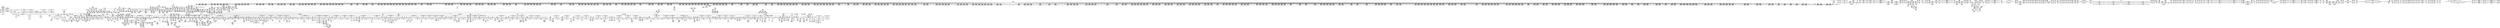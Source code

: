 digraph {
	CE0x4821b50 [shape=record,shape=Mrecord,label="{CE0x4821b50|rcu_read_unlock:tmp11|include/linux/rcupdate.h,933|*SummSink*}"]
	CE0x478a4c0 [shape=record,shape=Mrecord,label="{CE0x478a4c0|task_sid:tmp27|security/selinux/hooks.c,208|*SummSink*}"]
	CE0x4827190 [shape=record,shape=Mrecord,label="{CE0x4827190|rcu_read_lock:tmp18|include/linux/rcupdate.h,882|*SummSource*}"]
	CE0x47f29e0 [shape=record,shape=Mrecord,label="{CE0x47f29e0|current_sid:tmp9|security/selinux/hooks.c,218|*SummSink*}"]
	CE0x47eae10 [shape=record,shape=Mrecord,label="{CE0x47eae10|__rcu_read_unlock:entry}"]
	CE0x47e72a0 [shape=record,shape=Mrecord,label="{CE0x47e72a0|i64*_getelementptr_inbounds_(_11_x_i64_,_11_x_i64_*___llvm_gcov_ctr132,_i64_0,_i64_10)|*Constant*}"]
	CE0x4822a00 [shape=record,shape=Mrecord,label="{CE0x4822a00|rcu_read_lock:tmp14|include/linux/rcupdate.h,882|*SummSource*}"]
	CE0x48b2640 [shape=record,shape=Mrecord,label="{CE0x48b2640|_call_void_mcount()_#3|*SummSink*}"]
	CE0x4730dd0 [shape=record,shape=Mrecord,label="{CE0x4730dd0|COLLAPSED:_GCMRE___llvm_gcov_ctr136_internal_global_2_x_i64_zeroinitializer:_elem_0:default:}"]
	CE0x489da80 [shape=record,shape=Mrecord,label="{CE0x489da80|%struct.task_struct*_(%struct.task_struct**)*_asm_movq_%gs:$_1:P_,$0_,_r,im,_dirflag_,_fpsr_,_flags_}"]
	CE0x48045c0 [shape=record,shape=Mrecord,label="{CE0x48045c0|i64*_getelementptr_inbounds_(_11_x_i64_,_11_x_i64_*___llvm_gcov_ctr125,_i64_0,_i64_9)|*Constant*}"]
	CE0x47556a0 [shape=record,shape=Mrecord,label="{CE0x47556a0|GLOBAL:__llvm_gcov_ctr290|Global_var:__llvm_gcov_ctr290|*SummSink*}"]
	CE0x47984a0 [shape=record,shape=Mrecord,label="{CE0x47984a0|2472:_%struct.cred*,_:_CRE_32,40_|*MultipleSource*|Function::task_sid&Arg::task::|Function::current_has_perm&Arg::tsk::|Function::selinux_task_kill&Arg::p::|security/selinux/hooks.c,208}"]
	CE0x4746560 [shape=record,shape=Mrecord,label="{CE0x4746560|_ret_void,_!dbg_!27735|include/linux/rcupdate.h,938|*SummSource*}"]
	CE0x48073d0 [shape=record,shape=Mrecord,label="{CE0x48073d0|__llvm_gcov_indirect_counter_increment:pred}"]
	CE0x4804dc0 [shape=record,shape=Mrecord,label="{CE0x4804dc0|current_sid:tmp17|security/selinux/hooks.c,218|*SummSink*}"]
	CE0x4804920 [shape=record,shape=Mrecord,label="{CE0x4804920|i64*_getelementptr_inbounds_(_11_x_i64_,_11_x_i64_*___llvm_gcov_ctr125,_i64_0,_i64_9)|*Constant*|*SummSink*}"]
	CE0x4892cc0 [shape=record,shape=Mrecord,label="{CE0x4892cc0|_call_void_mcount()_#3|*SummSource*}"]
	CE0x47bb3f0 [shape=record,shape=Mrecord,label="{CE0x47bb3f0|2472:_%struct.cred*,_:_CRE_2352,2360_|*MultipleSource*|Function::task_sid&Arg::task::|Function::current_has_perm&Arg::tsk::|Function::selinux_task_kill&Arg::p::|security/selinux/hooks.c,208}"]
	CE0x4790f60 [shape=record,shape=Mrecord,label="{CE0x4790f60|cred_sid:tmp2|*SummSource*}"]
	CE0x48caed0 [shape=record,shape=Mrecord,label="{CE0x48caed0|i64*_getelementptr_inbounds_(_4_x_i64_,_4_x_i64_*___llvm_gcov_ctr129,_i64_0,_i64_1)|*Constant*|*SummSink*}"]
	CE0x4834660 [shape=record,shape=Mrecord,label="{CE0x4834660|COLLAPSED:_GCMRE___llvm_gcov_ctr128_internal_global_4_x_i64_zeroinitializer:_elem_0:default:}"]
	CE0x4788cd0 [shape=record,shape=Mrecord,label="{CE0x4788cd0|task_sid:tmp24|security/selinux/hooks.c,208|*SummSource*}"]
	CE0x483da90 [shape=record,shape=Mrecord,label="{CE0x483da90|rcu_read_unlock:tmp7|include/linux/rcupdate.h,933|*SummSink*}"]
	CE0x47ebf00 [shape=record,shape=Mrecord,label="{CE0x47ebf00|i64*_getelementptr_inbounds_(_4_x_i64_,_4_x_i64_*___llvm_gcov_ctr128,_i64_0,_i64_3)|*Constant*}"]
	CE0x4840b50 [shape=record,shape=Mrecord,label="{CE0x4840b50|i64*_getelementptr_inbounds_(_4_x_i64_,_4_x_i64_*___llvm_gcov_ctr133,_i64_0,_i64_1)|*Constant*|*SummSource*}"]
	CE0x480d690 [shape=record,shape=Mrecord,label="{CE0x480d690|task_sid:bb}"]
	CE0x474ba90 [shape=record,shape=Mrecord,label="{CE0x474ba90|GLOBAL:__llvm_gcov_global_state_pred267|Global_var:__llvm_gcov_global_state_pred267|*SummSink*}"]
	CE0x473c860 [shape=record,shape=Mrecord,label="{CE0x473c860|selinux_task_kill:tmp10|security/selinux/hooks.c,3665}"]
	CE0x47d6fe0 [shape=record,shape=Mrecord,label="{CE0x47d6fe0|2472:_%struct.cred*,_:_CRE_6308,6309_}"]
	CE0x48340a0 [shape=record,shape=Mrecord,label="{CE0x48340a0|rcu_lock_release:indirectgoto|*SummSink*}"]
	CE0x4798140 [shape=record,shape=Mrecord,label="{CE0x4798140|current_has_perm:call|security/selinux/hooks.c,1542}"]
	CE0x482d730 [shape=record,shape=Mrecord,label="{CE0x482d730|i64*_getelementptr_inbounds_(_11_x_i64_,_11_x_i64_*___llvm_gcov_ctr125,_i64_0,_i64_1)|*Constant*|*SummSink*}"]
	CE0x4866580 [shape=record,shape=Mrecord,label="{CE0x4866580|i8*_getelementptr_inbounds_(_45_x_i8_,_45_x_i8_*_.str12,_i32_0,_i32_0)|*Constant*|*SummSource*}"]
	CE0x4894340 [shape=record,shape=Mrecord,label="{CE0x4894340|__rcu_read_unlock:tmp6|include/linux/rcupdate.h,245|*SummSource*}"]
	CE0x4821f00 [shape=record,shape=Mrecord,label="{CE0x4821f00|rcu_read_unlock:tmp12|include/linux/rcupdate.h,933|*SummSource*}"]
	CE0x4884f40 [shape=record,shape=Mrecord,label="{CE0x4884f40|COLLAPSED:_GCMRE___llvm_gcov_ctr133_internal_global_4_x_i64_zeroinitializer:_elem_0:default:}"]
	CE0x48a4da0 [shape=record,shape=Mrecord,label="{CE0x48a4da0|task_sid:tmp24|security/selinux/hooks.c,208}"]
	CE0x48a4430 [shape=record,shape=Mrecord,label="{CE0x48a4430|task_sid:tmp21|security/selinux/hooks.c,208}"]
	CE0x47a1a20 [shape=record,shape=Mrecord,label="{CE0x47a1a20|i64*_null|*Constant*|*SummSource*}"]
	CE0x47a5630 [shape=record,shape=Mrecord,label="{CE0x47a5630|i64*_getelementptr_inbounds_(_11_x_i64_,_11_x_i64_*___llvm_gcov_ctr127,_i64_0,_i64_1)|*Constant*}"]
	CE0x481c550 [shape=record,shape=Mrecord,label="{CE0x481c550|rcu_read_lock:do.end|*SummSink*}"]
	CE0x47ed130 [shape=record,shape=Mrecord,label="{CE0x47ed130|i64_ptrtoint_(i8*_blockaddress(_rcu_lock_acquire,_%__here)_to_i64)|*Constant*|*SummSink*}"]
	CE0x48b37f0 [shape=record,shape=Mrecord,label="{CE0x48b37f0|i8*_undef|*Constant*|*SummSink*}"]
	CE0x480dff0 [shape=record,shape=Mrecord,label="{CE0x480dff0|current_sid:tmp24|security/selinux/hooks.c,220}"]
	CE0x47c8820 [shape=record,shape=Mrecord,label="{CE0x47c8820|2472:_%struct.cred*,_:_CRE_2937,2938_}"]
	CE0x4804010 [shape=record,shape=Mrecord,label="{CE0x4804010|i32_22|*Constant*}"]
	CE0x47adee0 [shape=record,shape=Mrecord,label="{CE0x47adee0|task_sid:tmp14|security/selinux/hooks.c,208|*SummSource*}"]
	CE0x489dcc0 [shape=record,shape=Mrecord,label="{CE0x489dcc0|_call_void_asm_addl_$1,_%gs:$0_,_*m,ri,*m,_dirflag_,_fpsr_,_flags_(i32*___preempt_count,_i32_%val,_i32*___preempt_count)_#3,_!dbg_!27714,_!srcloc_!27717|./arch/x86/include/asm/preempt.h,72|*SummSource*}"]
	CE0x4830d40 [shape=record,shape=Mrecord,label="{CE0x4830d40|rcu_lock_acquire:tmp5|include/linux/rcupdate.h,418|*SummSink*}"]
	CE0x47d3020 [shape=record,shape=Mrecord,label="{CE0x47d3020|2472:_%struct.cred*,_:_CRE_6152,6168_|*MultipleSource*|Function::task_sid&Arg::task::|Function::current_has_perm&Arg::tsk::|Function::selinux_task_kill&Arg::p::|security/selinux/hooks.c,208}"]
	CE0x4835ae0 [shape=record,shape=Mrecord,label="{CE0x4835ae0|rcu_read_unlock:tmp16|include/linux/rcupdate.h,933|*SummSource*}"]
	CE0x48356e0 [shape=record,shape=Mrecord,label="{CE0x48356e0|__rcu_read_lock:tmp4|include/linux/rcupdate.h,239|*SummSource*}"]
	CE0x4820890 [shape=record,shape=Mrecord,label="{CE0x4820890|rcu_read_lock:tmp11|include/linux/rcupdate.h,882|*SummSource*}"]
	CE0x4810d10 [shape=record,shape=Mrecord,label="{CE0x4810d10|current_sid:tmp6|security/selinux/hooks.c,218|*SummSource*}"]
	CE0x483fbf0 [shape=record,shape=Mrecord,label="{CE0x483fbf0|rcu_read_unlock:tmp17|include/linux/rcupdate.h,933}"]
	CE0x639eb20 [shape=record,shape=Mrecord,label="{CE0x639eb20|selinux_task_kill:tmp1}"]
	CE0x47ada50 [shape=record,shape=Mrecord,label="{CE0x47ada50|i64_7|*Constant*|*SummSink*}"]
	CE0x479efb0 [shape=record,shape=Mrecord,label="{CE0x479efb0|current_has_perm:call1|security/selinux/hooks.c,1543|*SummSink*}"]
	CE0x482bc10 [shape=record,shape=Mrecord,label="{CE0x482bc10|i64*_getelementptr_inbounds_(_4_x_i64_,_4_x_i64_*___llvm_gcov_ctr130,_i64_0,_i64_3)|*Constant*|*SummSource*}"]
	CE0x489ff50 [shape=record,shape=Mrecord,label="{CE0x489ff50|i8*_undef|*Constant*|*SummSource*}"]
	CE0x480c220 [shape=record,shape=Mrecord,label="{CE0x480c220|current_sid:tmp22|security/selinux/hooks.c,218|*SummSource*}"]
	CE0x4748170 [shape=record,shape=Mrecord,label="{CE0x4748170|avc_has_perm:ssid|Function::avc_has_perm&Arg::ssid::}"]
	CE0x48c17b0 [shape=record,shape=Mrecord,label="{CE0x48c17b0|__preempt_count_sub:sub|./arch/x86/include/asm/preempt.h,77}"]
	CE0x47df9d0 [shape=record,shape=Mrecord,label="{CE0x47df9d0|2472:_%struct.cred*,_:_CRE_6616,6624_|*MultipleSource*|Function::task_sid&Arg::task::|Function::current_has_perm&Arg::tsk::|Function::selinux_task_kill&Arg::p::|security/selinux/hooks.c,208}"]
	CE0x47b3570 [shape=record,shape=Mrecord,label="{CE0x47b3570|2472:_%struct.cred*,_:_CRE_1840,1844_|*MultipleSource*|Function::task_sid&Arg::task::|Function::current_has_perm&Arg::tsk::|Function::selinux_task_kill&Arg::p::|security/selinux/hooks.c,208}"]
	CE0x48d1cc0 [shape=record,shape=Mrecord,label="{CE0x48d1cc0|get_current:tmp|*SummSource*}"]
	CE0x48a2790 [shape=record,shape=Mrecord,label="{CE0x48a2790|task_sid:tmp16|security/selinux/hooks.c,208}"]
	CE0x48624f0 [shape=record,shape=Mrecord,label="{CE0x48624f0|_call_void___preempt_count_add(i32_1)_#10,_!dbg_!27711|include/linux/rcupdate.h,239|*SummSource*}"]
	CE0x47a4110 [shape=record,shape=Mrecord,label="{CE0x47a4110|_ret_void,_!dbg_!27717|include/linux/rcupdate.h,419|*SummSink*}"]
	CE0x47d21e0 [shape=record,shape=Mrecord,label="{CE0x47d21e0|2472:_%struct.cred*,_:_CRE_5984,5992_|*MultipleSource*|Function::task_sid&Arg::task::|Function::current_has_perm&Arg::tsk::|Function::selinux_task_kill&Arg::p::|security/selinux/hooks.c,208}"]
	CE0x47d2900 [shape=record,shape=Mrecord,label="{CE0x47d2900|2472:_%struct.cred*,_:_CRE_6008,6136_|*MultipleSource*|Function::task_sid&Arg::task::|Function::current_has_perm&Arg::tsk::|Function::selinux_task_kill&Arg::p::|security/selinux/hooks.c,208}"]
	CE0x481e670 [shape=record,shape=Mrecord,label="{CE0x481e670|__rcu_read_lock:bb|*SummSink*}"]
	CE0x47b14f0 [shape=record,shape=Mrecord,label="{CE0x47b14f0|2472:_%struct.cred*,_:_CRE_701,702_}"]
	CE0x482f790 [shape=record,shape=Mrecord,label="{CE0x482f790|rcu_read_unlock:do.body|*SummSource*}"]
	CE0x4819220 [shape=record,shape=Mrecord,label="{CE0x4819220|rcu_lock_acquire:entry}"]
	CE0x473f3a0 [shape=record,shape=Mrecord,label="{CE0x473f3a0|_ret_i32_%call2,_!dbg_!27718|security/selinux/hooks.c,1544|*SummSource*}"]
	CE0x47c7060 [shape=record,shape=Mrecord,label="{CE0x47c7060|2472:_%struct.cred*,_:_CRE_2917,2918_}"]
	CE0x478b5d0 [shape=record,shape=Mrecord,label="{CE0x478b5d0|i64**_getelementptr_inbounds_(_4_x_i64*_,_4_x_i64*_*___llvm_gcda_edge_table266,_i64_0,_i64_2)|*Constant*|*SummSink*}"]
	CE0x474a540 [shape=record,shape=Mrecord,label="{CE0x474a540|signal_to_av:entry|*SummSink*}"]
	CE0x47c8100 [shape=record,shape=Mrecord,label="{CE0x47c8100|2472:_%struct.cred*,_:_CRE_2931,2932_}"]
	CE0x47e6da0 [shape=record,shape=Mrecord,label="{CE0x47e6da0|rcu_read_unlock:tmp21|include/linux/rcupdate.h,935}"]
	CE0x47a3120 [shape=record,shape=Mrecord,label="{CE0x47a3120|__llvm_gcov_indirect_counter_increment:counter}"]
	CE0x4748520 [shape=record,shape=Mrecord,label="{CE0x4748520|avc_has_perm:ssid|Function::avc_has_perm&Arg::ssid::|*SummSink*}"]
	CE0x48668c0 [shape=record,shape=Mrecord,label="{CE0x48668c0|current_sid:tmp19|security/selinux/hooks.c,218}"]
	CE0x4886a80 [shape=record,shape=Mrecord,label="{CE0x4886a80|rcu_lock_acquire:indirectgoto|*SummSource*}"]
	CE0x4796690 [shape=record,shape=Mrecord,label="{CE0x4796690|task_sid:land.lhs.true|*SummSink*}"]
	CE0x475e200 [shape=record,shape=Mrecord,label="{CE0x475e200|i64*_getelementptr_inbounds_(_13_x_i64_,_13_x_i64_*___llvm_gcov_ctr126,_i64_0,_i64_0)|*Constant*|*SummSink*}"]
	CE0x479ee00 [shape=record,shape=Mrecord,label="{CE0x479ee00|_ret_i32_%tmp24,_!dbg_!27742|security/selinux/hooks.c,220|*SummSource*}"]
	CE0x4829ff0 [shape=record,shape=Mrecord,label="{CE0x4829ff0|cred_sid:bb|*SummSource*}"]
	CE0x4831e60 [shape=record,shape=Mrecord,label="{CE0x4831e60|i64_2|*Constant*}"]
	CE0x48d5130 [shape=record,shape=Mrecord,label="{CE0x48d5130|get_current:tmp4|./arch/x86/include/asm/current.h,14}"]
	CE0x4832000 [shape=record,shape=Mrecord,label="{CE0x4832000|rcu_read_unlock:land.lhs.true|*SummSink*}"]
	CE0x47ce650 [shape=record,shape=Mrecord,label="{CE0x47ce650|2472:_%struct.cred*,_:_CRE_3128,3136_|*MultipleSource*|Function::task_sid&Arg::task::|Function::current_has_perm&Arg::tsk::|Function::selinux_task_kill&Arg::p::|security/selinux/hooks.c,208}"]
	CE0x4742330 [shape=record,shape=Mrecord,label="{CE0x4742330|__llvm_gcov_indirect_counter_increment:tmp}"]
	CE0x47afc70 [shape=record,shape=Mrecord,label="{CE0x47afc70|2472:_%struct.cred*,_:_CRE_652,656_|*MultipleSource*|Function::task_sid&Arg::task::|Function::current_has_perm&Arg::tsk::|Function::selinux_task_kill&Arg::p::|security/selinux/hooks.c,208}"]
	CE0x488ee90 [shape=record,shape=Mrecord,label="{CE0x488ee90|i64*_getelementptr_inbounds_(_4_x_i64_,_4_x_i64_*___llvm_gcov_ctr133,_i64_0,_i64_2)|*Constant*|*SummSource*}"]
	CE0x47d82e0 [shape=record,shape=Mrecord,label="{CE0x47d82e0|2472:_%struct.cred*,_:_CRE_6324,6325_}"]
	CE0x4799050 [shape=record,shape=Mrecord,label="{CE0x4799050|current_has_perm:call|security/selinux/hooks.c,1542|*SummSource*}"]
	CE0x4841ad0 [shape=record,shape=Mrecord,label="{CE0x4841ad0|__rcu_read_lock:tmp6|include/linux/rcupdate.h,240}"]
	CE0x47ea910 [shape=record,shape=Mrecord,label="{CE0x47ea910|_call_void___rcu_read_unlock()_#10,_!dbg_!27734|include/linux/rcupdate.h,937|*SummSink*}"]
	CE0x4759700 [shape=record,shape=Mrecord,label="{CE0x4759700|signal_to_av:tmp8|security/selinux/hooks.c,1491|*SummSource*}"]
	CE0x47c9eb0 [shape=record,shape=Mrecord,label="{CE0x47c9eb0|2472:_%struct.cred*,_:_CRE_2956,2957_}"]
	CE0x482f580 [shape=record,shape=Mrecord,label="{CE0x482f580|__preempt_count_add:val|Function::__preempt_count_add&Arg::val::|*SummSource*}"]
	CE0x4745e90 [shape=record,shape=Mrecord,label="{CE0x4745e90|GLOBAL:rcu_read_unlock|*Constant*|*SummSink*}"]
	CE0x4804790 [shape=record,shape=Mrecord,label="{CE0x4804790|i64*_getelementptr_inbounds_(_11_x_i64_,_11_x_i64_*___llvm_gcov_ctr125,_i64_0,_i64_9)|*Constant*|*SummSource*}"]
	CE0x479f220 [shape=record,shape=Mrecord,label="{CE0x479f220|i64*_getelementptr_inbounds_(_13_x_i64_,_13_x_i64_*___llvm_gcov_ctr126,_i64_0,_i64_1)|*Constant*|*SummSink*}"]
	CE0x480e410 [shape=record,shape=Mrecord,label="{CE0x480e410|current_sid:tmp24|security/selinux/hooks.c,220|*SummSink*}"]
	CE0x4728e30 [shape=record,shape=Mrecord,label="{CE0x4728e30|task_sid:bb|*SummSource*}"]
	CE0x47dfec0 [shape=record,shape=Mrecord,label="{CE0x47dfec0|2472:_%struct.cred*,_:_CRE_6632,6640_|*MultipleSource*|Function::task_sid&Arg::task::|Function::current_has_perm&Arg::tsk::|Function::selinux_task_kill&Arg::p::|security/selinux/hooks.c,208}"]
	CE0x48b1f00 [shape=record,shape=Mrecord,label="{CE0x48b1f00|i64*_getelementptr_inbounds_(_4_x_i64_,_4_x_i64_*___llvm_gcov_ctr134,_i64_0,_i64_3)|*Constant*|*SummSource*}"]
	CE0x48322d0 [shape=record,shape=Mrecord,label="{CE0x48322d0|rcu_read_unlock:do.body}"]
	CE0x4793490 [shape=record,shape=Mrecord,label="{CE0x4793490|i64*_getelementptr_inbounds_(_2_x_i64_,_2_x_i64_*___llvm_gcov_ctr131,_i64_0,_i64_1)|*Constant*|*SummSink*}"]
	CE0x47b9a00 [shape=record,shape=Mrecord,label="{CE0x47b9a00|2472:_%struct.cred*,_:_CRE_2264,2272_|*MultipleSource*|Function::task_sid&Arg::task::|Function::current_has_perm&Arg::tsk::|Function::selinux_task_kill&Arg::p::|security/selinux/hooks.c,208}"]
	CE0x483ab40 [shape=record,shape=Mrecord,label="{CE0x483ab40|rcu_read_unlock:tmp10|include/linux/rcupdate.h,933|*SummSource*}"]
	CE0x47aa4f0 [shape=record,shape=Mrecord,label="{CE0x47aa4f0|i32_-1|*Constant*|*SummSource*}"]
	CE0x47be240 [shape=record,shape=Mrecord,label="{CE0x47be240|2472:_%struct.cred*,_:_CRE_2525,2526_}"]
	CE0x47cb080 [shape=record,shape=Mrecord,label="{CE0x47cb080|2472:_%struct.cred*,_:_CRE_2971,2972_}"]
	CE0x482d340 [shape=record,shape=Mrecord,label="{CE0x482d340|rcu_read_unlock:if.end|*SummSink*}"]
	CE0x4883800 [shape=record,shape=Mrecord,label="{CE0x4883800|_call_void_lock_acquire(%struct.lockdep_map*_%map,_i32_0,_i32_0,_i32_2,_i32_0,_%struct.lockdep_map*_null,_i64_ptrtoint_(i8*_blockaddress(_rcu_lock_acquire,_%__here)_to_i64))_#10,_!dbg_!27716|include/linux/rcupdate.h,418}"]
	CE0x4754190 [shape=record,shape=Mrecord,label="{CE0x4754190|selinux_task_kill:tmp14|security/selinux/hooks.c,3666}"]
	CE0x4826500 [shape=record,shape=Mrecord,label="{CE0x4826500|i64*_getelementptr_inbounds_(_11_x_i64_,_11_x_i64_*___llvm_gcov_ctr127,_i64_0,_i64_9)|*Constant*}"]
	CE0x4863bd0 [shape=record,shape=Mrecord,label="{CE0x4863bd0|__rcu_read_lock:tmp|*SummSource*}"]
	CE0x47b4480 [shape=record,shape=Mrecord,label="{CE0x47b4480|2472:_%struct.cred*,_:_CRE_1896,1900_|*MultipleSource*|Function::task_sid&Arg::task::|Function::current_has_perm&Arg::tsk::|Function::selinux_task_kill&Arg::p::|security/selinux/hooks.c,208}"]
	CE0x47990f0 [shape=record,shape=Mrecord,label="{CE0x47990f0|current_has_perm:call|security/selinux/hooks.c,1542|*SummSink*}"]
	CE0x4743700 [shape=record,shape=Mrecord,label="{CE0x4743700|current_sid:tmp15|security/selinux/hooks.c,218|*SummSink*}"]
	CE0x47e1650 [shape=record,shape=Mrecord,label="{CE0x47e1650|2472:_%struct.cred*,_:_CRE_10528,10536_|*MultipleSource*|Function::task_sid&Arg::task::|Function::current_has_perm&Arg::tsk::|Function::selinux_task_kill&Arg::p::|security/selinux/hooks.c,208}"]
	CE0x473d5e0 [shape=record,shape=Mrecord,label="{CE0x473d5e0|selinux_task_kill:bb}"]
	CE0x47d6eb0 [shape=record,shape=Mrecord,label="{CE0x47d6eb0|2472:_%struct.cred*,_:_CRE_6307,6308_}"]
	CE0x4824550 [shape=record,shape=Mrecord,label="{CE0x4824550|i64*_getelementptr_inbounds_(_11_x_i64_,_11_x_i64_*___llvm_gcov_ctr127,_i64_0,_i64_8)|*Constant*|*SummSource*}"]
	CE0x47e9d80 [shape=record,shape=Mrecord,label="{CE0x47e9d80|rcu_lock_release:map|Function::rcu_lock_release&Arg::map::}"]
	CE0x474e0b0 [shape=record,shape=Mrecord,label="{CE0x474e0b0|_call_void_mcount()_#3}"]
	CE0x4825810 [shape=record,shape=Mrecord,label="{CE0x4825810|i32_883|*Constant*|*SummSink*}"]
	CE0x4728690 [shape=record,shape=Mrecord,label="{CE0x4728690|2472:_%struct.cred*,_:_CRE_0,8_|*MultipleSource*|Function::task_sid&Arg::task::|Function::current_has_perm&Arg::tsk::|Function::selinux_task_kill&Arg::p::|security/selinux/hooks.c,208}"]
	CE0x482afb0 [shape=record,shape=Mrecord,label="{CE0x482afb0|cred_sid:sid|security/selinux/hooks.c,197|*SummSource*}"]
	CE0x48641d0 [shape=record,shape=Mrecord,label="{CE0x48641d0|current_sid:tmp8|security/selinux/hooks.c,218|*SummSource*}"]
	CE0x479ab30 [shape=record,shape=Mrecord,label="{CE0x479ab30|current_has_perm:tmp3}"]
	CE0x47da420 [shape=record,shape=Mrecord,label="{CE0x47da420|2472:_%struct.cred*,_:_CRE_6352,6353_}"]
	CE0x47a1c80 [shape=record,shape=Mrecord,label="{CE0x47a1c80|__llvm_gcov_indirect_counter_increment:tmp3}"]
	CE0x47f1350 [shape=record,shape=Mrecord,label="{CE0x47f1350|GLOBAL:__preempt_count_add|*Constant*|*SummSink*}"]
	CE0x47a7180 [shape=record,shape=Mrecord,label="{CE0x47a7180|task_sid:do.end}"]
	CE0x47aeba0 [shape=record,shape=Mrecord,label="{CE0x47aeba0|2472:_%struct.cred*,_:_CRE_600,608_|*MultipleSource*|Function::task_sid&Arg::task::|Function::current_has_perm&Arg::tsk::|Function::selinux_task_kill&Arg::p::|security/selinux/hooks.c,208}"]
	CE0x47c7ea0 [shape=record,shape=Mrecord,label="{CE0x47c7ea0|2472:_%struct.cred*,_:_CRE_2929,2930_}"]
	CE0x473eb20 [shape=record,shape=Mrecord,label="{CE0x473eb20|current_has_perm:tsk|Function::current_has_perm&Arg::tsk::|*SummSink*}"]
	CE0x4793fa0 [shape=record,shape=Mrecord,label="{CE0x4793fa0|i32_64|*Constant*}"]
	CE0x479c9b0 [shape=record,shape=Mrecord,label="{CE0x479c9b0|2472:_%struct.cred*,_:_CRE_104,112_|*MultipleSource*|Function::task_sid&Arg::task::|Function::current_has_perm&Arg::tsk::|Function::selinux_task_kill&Arg::p::|security/selinux/hooks.c,208}"]
	CE0x47c9070 [shape=record,shape=Mrecord,label="{CE0x47c9070|2472:_%struct.cred*,_:_CRE_2944,2945_}"]
	CE0x4757b20 [shape=record,shape=Mrecord,label="{CE0x4757b20|selinux_task_kill:sig|Function::selinux_task_kill&Arg::sig::|*SummSource*}"]
	CE0x479afd0 [shape=record,shape=Mrecord,label="{CE0x479afd0|2472:_%struct.cred*,_:_CRE_408,416_|*MultipleSource*|Function::task_sid&Arg::task::|Function::current_has_perm&Arg::tsk::|Function::selinux_task_kill&Arg::p::|security/selinux/hooks.c,208}"]
	CE0x47f1590 [shape=record,shape=Mrecord,label="{CE0x47f1590|i64_1|*Constant*}"]
	CE0x47cb540 [shape=record,shape=Mrecord,label="{CE0x47cb540|2472:_%struct.cred*,_:_CRE_2975,2976_}"]
	CE0x47969a0 [shape=record,shape=Mrecord,label="{CE0x47969a0|task_sid:land.lhs.true2|*SummSink*}"]
	CE0x47ec800 [shape=record,shape=Mrecord,label="{CE0x47ec800|i32_2|*Constant*|*SummSource*}"]
	CE0x47915b0 [shape=record,shape=Mrecord,label="{CE0x47915b0|rcu_read_lock:tmp3}"]
	CE0x4760db0 [shape=record,shape=Mrecord,label="{CE0x4760db0|cred_sid:cred|Function::cred_sid&Arg::cred::|*SummSink*}"]
	CE0x48d1810 [shape=record,shape=Mrecord,label="{CE0x48d1810|i64*_getelementptr_inbounds_(_4_x_i64_,_4_x_i64_*___llvm_gcov_ctr129,_i64_0,_i64_0)|*Constant*}"]
	CE0x48848c0 [shape=record,shape=Mrecord,label="{CE0x48848c0|__preempt_count_sub:val|Function::__preempt_count_sub&Arg::val::|*SummSource*}"]
	CE0x47bf410 [shape=record,shape=Mrecord,label="{CE0x47bf410|2472:_%struct.cred*,_:_CRE_2576,2584_|*MultipleSource*|Function::task_sid&Arg::task::|Function::current_has_perm&Arg::tsk::|Function::selinux_task_kill&Arg::p::|security/selinux/hooks.c,208}"]
	CE0x475d140 [shape=record,shape=Mrecord,label="{CE0x475d140|i32_9|*Constant*|*SummSource*}"]
	CE0x47e68e0 [shape=record,shape=Mrecord,label="{CE0x47e68e0|rcu_read_unlock:tmp20|include/linux/rcupdate.h,933}"]
	CE0x47870d0 [shape=record,shape=Mrecord,label="{CE0x47870d0|task_sid:tmp22|security/selinux/hooks.c,208}"]
	CE0x47cdf30 [shape=record,shape=Mrecord,label="{CE0x47cdf30|2472:_%struct.cred*,_:_CRE_3112,3116_|*MultipleSource*|Function::task_sid&Arg::task::|Function::current_has_perm&Arg::tsk::|Function::selinux_task_kill&Arg::p::|security/selinux/hooks.c,208}"]
	CE0x4762450 [shape=record,shape=Mrecord,label="{CE0x4762450|selinux_task_kill:tmp6|security/selinux/hooks.c,3662|*SummSink*}"]
	CE0x47876b0 [shape=record,shape=Mrecord,label="{CE0x47876b0|i64*_getelementptr_inbounds_(_13_x_i64_,_13_x_i64_*___llvm_gcov_ctr126,_i64_0,_i64_10)|*Constant*}"]
	CE0x4749690 [shape=record,shape=Mrecord,label="{CE0x4749690|i32_16|*Constant*}"]
	CE0x47bdc50 [shape=record,shape=Mrecord,label="{CE0x47bdc50|2472:_%struct.cred*,_:_CRE_2521,2522_}"]
	CE0x4836ba0 [shape=record,shape=Mrecord,label="{CE0x4836ba0|_call_void_mcount()_#3}"]
	CE0x48872b0 [shape=record,shape=Mrecord,label="{CE0x48872b0|_call_void_lock_release(%struct.lockdep_map*_%map,_i32_1,_i64_ptrtoint_(i8*_blockaddress(_rcu_lock_release,_%__here)_to_i64))_#10,_!dbg_!27716|include/linux/rcupdate.h,423}"]
	CE0x4837260 [shape=record,shape=Mrecord,label="{CE0x4837260|rcu_read_unlock:tmp13|include/linux/rcupdate.h,933|*SummSink*}"]
	CE0x473c970 [shape=record,shape=Mrecord,label="{CE0x473c970|selinux_task_kill:tmp10|security/selinux/hooks.c,3665|*SummSource*}"]
	CE0x479e3a0 [shape=record,shape=Mrecord,label="{CE0x479e3a0|avc_has_perm:entry}"]
	CE0x489e010 [shape=record,shape=Mrecord,label="{CE0x489e010|void_(i32*,_i32,_i32*)*_asm_addl_$1,_%gs:$0_,_*m,ri,*m,_dirflag_,_fpsr_,_flags_}"]
	CE0x4799b50 [shape=record,shape=Mrecord,label="{CE0x4799b50|GLOBAL:current_sid|*Constant*|*SummSink*}"]
	CE0x47c6a70 [shape=record,shape=Mrecord,label="{CE0x47c6a70|2472:_%struct.cred*,_:_CRE_2912,2913_}"]
	CE0x481b860 [shape=record,shape=Mrecord,label="{CE0x481b860|rcu_read_lock:if.end}"]
	CE0x47b7310 [shape=record,shape=Mrecord,label="{CE0x47b7310|2472:_%struct.cred*,_:_CRE_2064,2072_|*MultipleSource*|Function::task_sid&Arg::task::|Function::current_has_perm&Arg::tsk::|Function::selinux_task_kill&Arg::p::|security/selinux/hooks.c,208}"]
	CE0x4822520 [shape=record,shape=Mrecord,label="{CE0x4822520|rcu_read_lock:tmp14|include/linux/rcupdate.h,882}"]
	CE0x47b7530 [shape=record,shape=Mrecord,label="{CE0x47b7530|2472:_%struct.cred*,_:_CRE_2072,2076_|*MultipleSource*|Function::task_sid&Arg::task::|Function::current_has_perm&Arg::tsk::|Function::selinux_task_kill&Arg::p::|security/selinux/hooks.c,208}"]
	CE0x4884670 [shape=record,shape=Mrecord,label="{CE0x4884670|_ret_void,_!dbg_!27720|./arch/x86/include/asm/preempt.h,78}"]
	CE0x4863350 [shape=record,shape=Mrecord,label="{CE0x4863350|_ret_void,_!dbg_!27719|./arch/x86/include/asm/preempt.h,73|*SummSink*}"]
	CE0x4735780 [shape=record,shape=Mrecord,label="{CE0x4735780|selinux_task_kill:tobool1|security/selinux/hooks.c,3665|*SummSource*}"]
	CE0x481aec0 [shape=record,shape=Mrecord,label="{CE0x481aec0|rcu_read_lock:do.body}"]
	CE0x48abe30 [shape=record,shape=Mrecord,label="{CE0x48abe30|i64*_getelementptr_inbounds_(_2_x_i64_,_2_x_i64_*___llvm_gcov_ctr98,_i64_0,_i64_0)|*Constant*|*SummSink*}"]
	CE0x481a9d0 [shape=record,shape=Mrecord,label="{CE0x481a9d0|GLOBAL:__llvm_gcov_ctr127|Global_var:__llvm_gcov_ctr127|*SummSink*}"]
	CE0x47517a0 [shape=record,shape=Mrecord,label="{CE0x47517a0|i64_6|*Constant*}"]
	CE0x4813210 [shape=record,shape=Mrecord,label="{CE0x4813210|cred_sid:tmp4|*LoadInst*|security/selinux/hooks.c,196}"]
	CE0x478ce50 [shape=record,shape=Mrecord,label="{CE0x478ce50|signal_to_av:tmp7|security/selinux/hooks.c,1487}"]
	CE0x47c7780 [shape=record,shape=Mrecord,label="{CE0x47c7780|2472:_%struct.cred*,_:_CRE_2923,2924_}"]
	CE0x47b04f0 [shape=record,shape=Mrecord,label="{CE0x47b04f0|2472:_%struct.cred*,_:_CRE_680,688_|*MultipleSource*|Function::task_sid&Arg::task::|Function::current_has_perm&Arg::tsk::|Function::selinux_task_kill&Arg::p::|security/selinux/hooks.c,208}"]
	CE0x4784910 [shape=record,shape=Mrecord,label="{CE0x4784910|i64*_getelementptr_inbounds_(_13_x_i64_,_13_x_i64_*___llvm_gcov_ctr126,_i64_0,_i64_9)|*Constant*}"]
	CE0x47ccef0 [shape=record,shape=Mrecord,label="{CE0x47ccef0|2472:_%struct.cred*,_:_CRE_3064,3072_|*MultipleSource*|Function::task_sid&Arg::task::|Function::current_has_perm&Arg::tsk::|Function::selinux_task_kill&Arg::p::|security/selinux/hooks.c,208}"]
	CE0x47356a0 [shape=record,shape=Mrecord,label="{CE0x47356a0|selinux_task_kill:secid|Function::selinux_task_kill&Arg::secid::|*SummSink*}"]
	CE0x4828ab0 [shape=record,shape=Mrecord,label="{CE0x4828ab0|rcu_read_lock:tmp21|include/linux/rcupdate.h,884}"]
	CE0x482d580 [shape=record,shape=Mrecord,label="{CE0x482d580|rcu_read_unlock:land.lhs.true2|*SummSource*}"]
	CE0x4816e30 [shape=record,shape=Mrecord,label="{CE0x4816e30|rcu_read_lock:tmp7|include/linux/rcupdate.h,882}"]
	CE0x482bfe0 [shape=record,shape=Mrecord,label="{CE0x482bfe0|rcu_lock_acquire:tmp6|*SummSource*}"]
	CE0x4802880 [shape=record,shape=Mrecord,label="{CE0x4802880|GLOBAL:get_current|*Constant*|*SummSink*}"]
	CE0x4794270 [shape=record,shape=Mrecord,label="{CE0x4794270|signal_to_av:perm.0}"]
	CE0x48af920 [shape=record,shape=Mrecord,label="{CE0x48af920|i64*_getelementptr_inbounds_(_4_x_i64_,_4_x_i64_*___llvm_gcov_ctr134,_i64_0,_i64_1)|*Constant*|*SummSource*}"]
	CE0x4766260 [shape=record,shape=Mrecord,label="{CE0x4766260|__llvm_gcov_indirect_counter_increment:tmp1|*SummSink*}"]
	CE0x47fe390 [shape=record,shape=Mrecord,label="{CE0x47fe390|i64_3|*Constant*|*SummSink*}"]
	CE0x47b1e70 [shape=record,shape=Mrecord,label="{CE0x47b1e70|2472:_%struct.cred*,_:_CRE_736,744_|*MultipleSource*|Function::task_sid&Arg::task::|Function::current_has_perm&Arg::tsk::|Function::selinux_task_kill&Arg::p::|security/selinux/hooks.c,208}"]
	"CONST[source:1(input),value:2(dynamic)][purpose:{subject}][SrcIdx:2]"
	CE0x48af5c0 [shape=record,shape=Mrecord,label="{CE0x48af5c0|__rcu_read_unlock:do.body|*SummSource*}"]
	CE0x4760a40 [shape=record,shape=Mrecord,label="{CE0x4760a40|cred_sid:entry|*SummSink*}"]
	CE0x4762370 [shape=record,shape=Mrecord,label="{CE0x4762370|selinux_task_kill:p|Function::selinux_task_kill&Arg::p::|*SummSink*}"]
	CE0x47ab350 [shape=record,shape=Mrecord,label="{CE0x47ab350|2472:_%struct.cred*,_:_CRE_464,472_|*MultipleSource*|Function::task_sid&Arg::task::|Function::current_has_perm&Arg::tsk::|Function::selinux_task_kill&Arg::p::|security/selinux/hooks.c,208}"]
	CE0x47916f0 [shape=record,shape=Mrecord,label="{CE0x47916f0|cred_sid:tmp3}"]
	CE0x47ec630 [shape=record,shape=Mrecord,label="{CE0x47ec630|i32_0|*Constant*}"]
	CE0x4765090 [shape=record,shape=Mrecord,label="{CE0x4765090|GLOBAL:current_has_perm|*Constant*}"]
	CE0x47fd340 [shape=record,shape=Mrecord,label="{CE0x47fd340|task_sid:tmp12|security/selinux/hooks.c,208}"]
	CE0x47b81f0 [shape=record,shape=Mrecord,label="{CE0x47b81f0|2472:_%struct.cred*,_:_CRE_2112,2120_|*MultipleSource*|Function::task_sid&Arg::task::|Function::current_has_perm&Arg::tsk::|Function::selinux_task_kill&Arg::p::|security/selinux/hooks.c,208}"]
	CE0x47ef3b0 [shape=record,shape=Mrecord,label="{CE0x47ef3b0|_call_void_mcount()_#3}"]
	CE0x47d9840 [shape=record,shape=Mrecord,label="{CE0x47d9840|2472:_%struct.cred*,_:_CRE_6342,6343_}"]
	CE0x489cce0 [shape=record,shape=Mrecord,label="{CE0x489cce0|__rcu_read_unlock:bb}"]
	CE0x47f2fb0 [shape=record,shape=Mrecord,label="{CE0x47f2fb0|_call_void_mcount()_#3|*SummSource*}"]
	CE0x47b8440 [shape=record,shape=Mrecord,label="{CE0x47b8440|2472:_%struct.cred*,_:_CRE_2120,2128_|*MultipleSource*|Function::task_sid&Arg::task::|Function::current_has_perm&Arg::tsk::|Function::selinux_task_kill&Arg::p::|security/selinux/hooks.c,208}"]
	CE0x474c4b0 [shape=record,shape=Mrecord,label="{CE0x474c4b0|selinux_task_kill:tmp12|security/selinux/hooks.c,3665|*SummSink*}"]
	CE0x48a16d0 [shape=record,shape=Mrecord,label="{CE0x48a16d0|task_sid:tmp13|security/selinux/hooks.c,208}"]
	CE0x47e9aa0 [shape=record,shape=Mrecord,label="{CE0x47e9aa0|GLOBAL:rcu_lock_release|*Constant*|*SummSource*}"]
	CE0x47ae3a0 [shape=record,shape=Mrecord,label="{CE0x47ae3a0|2472:_%struct.cred*,_:_CRE_568,576_|*MultipleSource*|Function::task_sid&Arg::task::|Function::current_has_perm&Arg::tsk::|Function::selinux_task_kill&Arg::p::|security/selinux/hooks.c,208}"]
	CE0x4730e40 [shape=record,shape=Mrecord,label="{CE0x4730e40|current_has_perm:tmp|*SummSource*}"]
	CE0x47c1f30 [shape=record,shape=Mrecord,label="{CE0x47c1f30|2472:_%struct.cred*,_:_CRE_2712,2720_|*MultipleSource*|Function::task_sid&Arg::task::|Function::current_has_perm&Arg::tsk::|Function::selinux_task_kill&Arg::p::|security/selinux/hooks.c,208}"]
	CE0x4780e80 [shape=record,shape=Mrecord,label="{CE0x4780e80|2472:_%struct.cred*,_:_CRE_240,248_|*MultipleSource*|Function::task_sid&Arg::task::|Function::current_has_perm&Arg::tsk::|Function::selinux_task_kill&Arg::p::|security/selinux/hooks.c,208}"]
	CE0x47b3160 [shape=record,shape=Mrecord,label="{CE0x47b3160|2472:_%struct.cred*,_:_CRE_1824,1832_|*MultipleSource*|Function::task_sid&Arg::task::|Function::current_has_perm&Arg::tsk::|Function::selinux_task_kill&Arg::p::|security/selinux/hooks.c,208}"]
	CE0x483fc60 [shape=record,shape=Mrecord,label="{CE0x483fc60|rcu_read_unlock:tmp17|include/linux/rcupdate.h,933|*SummSource*}"]
	CE0x47d0070 [shape=record,shape=Mrecord,label="{CE0x47d0070|2472:_%struct.cred*,_:_CRE_5872,5880_|*MultipleSource*|Function::task_sid&Arg::task::|Function::current_has_perm&Arg::tsk::|Function::selinux_task_kill&Arg::p::|security/selinux/hooks.c,208}"]
	CE0x480edf0 [shape=record,shape=Mrecord,label="{CE0x480edf0|rcu_lock_acquire:bb|*SummSource*}"]
	CE0x48a9d80 [shape=record,shape=Mrecord,label="{CE0x48a9d80|get_current:tmp2|*SummSource*}"]
	CE0x473f620 [shape=record,shape=Mrecord,label="{CE0x473f620|i64_2|*Constant*|*SummSource*}"]
	CE0x47fe260 [shape=record,shape=Mrecord,label="{CE0x47fe260|i64_0|*Constant*}"]
	CE0x4796cc0 [shape=record,shape=Mrecord,label="{CE0x4796cc0|signal_to_av:tmp10|security/selinux/hooks.c,1495|*SummSink*}"]
	CE0x4882fd0 [shape=record,shape=Mrecord,label="{CE0x4882fd0|GLOBAL:__preempt_count|Global_var:__preempt_count|*SummSink*}"]
	CE0x47ca960 [shape=record,shape=Mrecord,label="{CE0x47ca960|2472:_%struct.cred*,_:_CRE_2965,2966_}"]
	CE0x639ea40 [shape=record,shape=Mrecord,label="{CE0x639ea40|i64_1|*Constant*}"]
	CE0x4803550 [shape=record,shape=Mrecord,label="{CE0x4803550|i32_78|*Constant*|*SummSink*}"]
	CE0x47e4580 [shape=record,shape=Mrecord,label="{CE0x47e4580|task_sid:tmp4|*LoadInst*|security/selinux/hooks.c,208|*SummSink*}"]
	CE0x47e6610 [shape=record,shape=Mrecord,label="{CE0x47e6610|rcu_read_unlock:tmp19|include/linux/rcupdate.h,933}"]
	CE0x4818980 [shape=record,shape=Mrecord,label="{CE0x4818980|rcu_read_lock:bb|*SummSource*}"]
	CE0x47c9c50 [shape=record,shape=Mrecord,label="{CE0x47c9c50|2472:_%struct.cred*,_:_CRE_2954,2955_}"]
	CE0x47bacd0 [shape=record,shape=Mrecord,label="{CE0x47bacd0|2472:_%struct.cred*,_:_CRE_2328,2336_|*MultipleSource*|Function::task_sid&Arg::task::|Function::current_has_perm&Arg::tsk::|Function::selinux_task_kill&Arg::p::|security/selinux/hooks.c,208}"]
	CE0x47b39e0 [shape=record,shape=Mrecord,label="{CE0x47b39e0|2472:_%struct.cred*,_:_CRE_1856,1864_|*MultipleSource*|Function::task_sid&Arg::task::|Function::current_has_perm&Arg::tsk::|Function::selinux_task_kill&Arg::p::|security/selinux/hooks.c,208}"]
	CE0x48664c0 [shape=record,shape=Mrecord,label="{CE0x48664c0|i8*_getelementptr_inbounds_(_45_x_i8_,_45_x_i8_*_.str12,_i32_0,_i32_0)|*Constant*}"]
	CE0x48aead0 [shape=record,shape=Mrecord,label="{CE0x48aead0|rcu_lock_release:tmp7}"]
	CE0x47f04f0 [shape=record,shape=Mrecord,label="{CE0x47f04f0|current_sid:tmp7|security/selinux/hooks.c,218|*SummSink*}"]
	CE0x4883b20 [shape=record,shape=Mrecord,label="{CE0x4883b20|task_sid:call|security/selinux/hooks.c,208}"]
	CE0x47e9fc0 [shape=record,shape=Mrecord,label="{CE0x47e9fc0|rcu_lock_release:map|Function::rcu_lock_release&Arg::map::|*SummSource*}"]
	CE0x47f7e20 [shape=record,shape=Mrecord,label="{CE0x47f7e20|i64_4|*Constant*}"]
	CE0x47b02d0 [shape=record,shape=Mrecord,label="{CE0x47b02d0|2472:_%struct.cred*,_:_CRE_672,680_|*MultipleSource*|Function::task_sid&Arg::task::|Function::current_has_perm&Arg::tsk::|Function::selinux_task_kill&Arg::p::|security/selinux/hooks.c,208}"]
	CE0x4864f80 [shape=record,shape=Mrecord,label="{CE0x4864f80|current_sid:tobool1|security/selinux/hooks.c,218}"]
	CE0x4866dc0 [shape=record,shape=Mrecord,label="{CE0x4866dc0|current_sid:tmp19|security/selinux/hooks.c,218|*SummSource*}"]
	CE0x47a34d0 [shape=record,shape=Mrecord,label="{CE0x47a34d0|2472:_%struct.cred*,_:_CRE_320,328_|*MultipleSource*|Function::task_sid&Arg::task::|Function::current_has_perm&Arg::tsk::|Function::selinux_task_kill&Arg::p::|security/selinux/hooks.c,208}"]
	CE0x48654b0 [shape=record,shape=Mrecord,label="{CE0x48654b0|i64*_getelementptr_inbounds_(_4_x_i64_,_4_x_i64_*___llvm_gcov_ctr128,_i64_0,_i64_3)|*Constant*|*SummSink*}"]
	CE0x47985b0 [shape=record,shape=Mrecord,label="{CE0x47985b0|2472:_%struct.cred*,_:_CRE_48,56_|*MultipleSource*|Function::task_sid&Arg::task::|Function::current_has_perm&Arg::tsk::|Function::selinux_task_kill&Arg::p::|security/selinux/hooks.c,208}"]
	CE0x47972c0 [shape=record,shape=Mrecord,label="{CE0x47972c0|signal_to_av:tmp11|security/selinux/hooks.c,1495|*SummSource*}"]
	CE0x4821020 [shape=record,shape=Mrecord,label="{CE0x4821020|rcu_read_lock:call3|include/linux/rcupdate.h,882}"]
	CE0x483e470 [shape=record,shape=Mrecord,label="{CE0x483e470|__preempt_count_add:entry|*SummSource*}"]
	CE0x47a13e0 [shape=record,shape=Mrecord,label="{CE0x47a13e0|task_sid:tmp1|*SummSink*}"]
	CE0x47631d0 [shape=record,shape=Mrecord,label="{CE0x47631d0|cred_sid:sid|security/selinux/hooks.c,197|*SummSink*}"]
	CE0x47b1160 [shape=record,shape=Mrecord,label="{CE0x47b1160|2472:_%struct.cred*,_:_CRE_697,698_}"]
	CE0x47979f0 [shape=record,shape=Mrecord,label="{CE0x47979f0|task_sid:bb}"]
	CE0x47852f0 [shape=record,shape=Mrecord,label="{CE0x47852f0|current_sid:tmp4|security/selinux/hooks.c,218|*SummSource*}"]
	CE0x47cb2e0 [shape=record,shape=Mrecord,label="{CE0x47cb2e0|2472:_%struct.cred*,_:_CRE_2973,2974_}"]
	CE0x47c17e0 [shape=record,shape=Mrecord,label="{CE0x47c17e0|2472:_%struct.cred*,_:_CRE_2692,2696_|*MultipleSource*|Function::task_sid&Arg::task::|Function::current_has_perm&Arg::tsk::|Function::selinux_task_kill&Arg::p::|security/selinux/hooks.c,208}"]
	CE0x47cb8d0 [shape=record,shape=Mrecord,label="{CE0x47cb8d0|2472:_%struct.cred*,_:_CRE_2984,2988_|*MultipleSource*|Function::task_sid&Arg::task::|Function::current_has_perm&Arg::tsk::|Function::selinux_task_kill&Arg::p::|security/selinux/hooks.c,208}"]
	CE0x48067b0 [shape=record,shape=Mrecord,label="{CE0x48067b0|cred_sid:tmp1}"]
	CE0x48dd340 [shape=record,shape=Mrecord,label="{CE0x48dd340|i64*_getelementptr_inbounds_(_4_x_i64_,_4_x_i64_*___llvm_gcov_ctr129,_i64_0,_i64_0)|*Constant*|*SummSink*}"]
	CE0x474b0d0 [shape=record,shape=Mrecord,label="{CE0x474b0d0|selinux_task_kill:if.end|*SummSource*}"]
	CE0x47947a0 [shape=record,shape=Mrecord,label="{CE0x47947a0|i64*_getelementptr_inbounds_(_10_x_i64_,_10_x_i64_*___llvm_gcov_ctr265,_i64_0,_i64_9)|*Constant*|*SummSource*}"]
	CE0x48a5e00 [shape=record,shape=Mrecord,label="{CE0x48a5e00|GLOBAL:cred_sid|*Constant*}"]
	CE0x47ec390 [shape=record,shape=Mrecord,label="{CE0x47ec390|current_sid:tmp5|security/selinux/hooks.c,218|*SummSink*}"]
	CE0x488f850 [shape=record,shape=Mrecord,label="{CE0x488f850|rcu_lock_release:tmp5|include/linux/rcupdate.h,423}"]
	CE0x48916b0 [shape=record,shape=Mrecord,label="{CE0x48916b0|_call_void_asm_addl_$1,_%gs:$0_,_*m,ri,*m,_dirflag_,_fpsr_,_flags_(i32*___preempt_count,_i32_%val,_i32*___preempt_count)_#3,_!dbg_!27714,_!srcloc_!27717|./arch/x86/include/asm/preempt.h,72}"]
	CE0x488e790 [shape=record,shape=Mrecord,label="{CE0x488e790|__rcu_read_unlock:tmp3|*SummSink*}"]
	CE0x4764db0 [shape=record,shape=Mrecord,label="{CE0x4764db0|selinux_task_kill:tmp16|security/selinux/hooks.c,3669|*SummSink*}"]
	CE0x4794170 [shape=record,shape=Mrecord,label="{CE0x4794170|i32_64|*Constant*|*SummSink*}"]
	CE0x47ef060 [shape=record,shape=Mrecord,label="{CE0x47ef060|rcu_lock_release:bb|*SummSource*}"]
	CE0x4836ea0 [shape=record,shape=Mrecord,label="{CE0x4836ea0|_call_void_mcount()_#3|*SummSink*}"]
	CE0x47d4550 [shape=record,shape=Mrecord,label="{CE0x47d4550|2472:_%struct.cred*,_:_CRE_6224,6232_|*MultipleSource*|Function::task_sid&Arg::task::|Function::current_has_perm&Arg::tsk::|Function::selinux_task_kill&Arg::p::|security/selinux/hooks.c,208}"]
	CE0x47c6180 [shape=record,shape=Mrecord,label="{CE0x47c6180|2472:_%struct.cred*,_:_CRE_2905,2906_}"]
	CE0x48a2a00 [shape=record,shape=Mrecord,label="{CE0x48a2a00|i64*_getelementptr_inbounds_(_13_x_i64_,_13_x_i64_*___llvm_gcov_ctr126,_i64_0,_i64_8)|*Constant*}"]
	CE0x47dcf40 [shape=record,shape=Mrecord,label="{CE0x47dcf40|2472:_%struct.cred*,_:_CRE_6476,6480_|*MultipleSource*|Function::task_sid&Arg::task::|Function::current_has_perm&Arg::tsk::|Function::selinux_task_kill&Arg::p::|security/selinux/hooks.c,208}"]
	CE0x48af250 [shape=record,shape=Mrecord,label="{CE0x48af250|__rcu_read_unlock:do.body|*SummSink*}"]
	CE0x4756520 [shape=record,shape=Mrecord,label="{CE0x4756520|signal_to_av:sw.default|*SummSink*}"]
	CE0x475d380 [shape=record,shape=Mrecord,label="{CE0x475d380|i32_17|*Constant*|*SummSource*}"]
	CE0x472e230 [shape=record,shape=Mrecord,label="{CE0x472e230|i64_2|*Constant*}"]
	CE0x47cda70 [shape=record,shape=Mrecord,label="{CE0x47cda70|2472:_%struct.cred*,_:_CRE_3104,3108_|*MultipleSource*|Function::task_sid&Arg::task::|Function::current_has_perm&Arg::tsk::|Function::selinux_task_kill&Arg::p::|security/selinux/hooks.c,208}"]
	CE0x47403d0 [shape=record,shape=Mrecord,label="{CE0x47403d0|selinux_task_kill:tmp2|security/selinux/hooks.c,3661|*SummSink*}"]
	CE0x47c9530 [shape=record,shape=Mrecord,label="{CE0x47c9530|2472:_%struct.cred*,_:_CRE_2948,2949_}"]
	CE0x4746040 [shape=record,shape=Mrecord,label="{CE0x4746040|rcu_read_unlock:entry|*SummSink*}"]
	CE0x4730bb0 [shape=record,shape=Mrecord,label="{CE0x4730bb0|i64*_getelementptr_inbounds_(_2_x_i64_,_2_x_i64_*___llvm_gcov_ctr136,_i64_0,_i64_0)|*Constant*|*SummSink*}"]
	CE0x47ec980 [shape=record,shape=Mrecord,label="{CE0x47ec980|current_sid:if.end|*SummSink*}"]
	CE0x4781c30 [shape=record,shape=Mrecord,label="{CE0x4781c30|2472:_%struct.cred*,_:_CRE_512,520_|*MultipleSource*|Function::task_sid&Arg::task::|Function::current_has_perm&Arg::tsk::|Function::selinux_task_kill&Arg::p::|security/selinux/hooks.c,208}"]
	CE0x47cc2e0 [shape=record,shape=Mrecord,label="{CE0x47cc2e0|2472:_%struct.cred*,_:_CRE_3024,3032_|*MultipleSource*|Function::task_sid&Arg::task::|Function::current_has_perm&Arg::tsk::|Function::selinux_task_kill&Arg::p::|security/selinux/hooks.c,208}"]
	CE0x47e0380 [shape=record,shape=Mrecord,label="{CE0x47e0380|2472:_%struct.cred*,_:_CRE_6644,6648_|*MultipleSource*|Function::task_sid&Arg::task::|Function::current_has_perm&Arg::tsk::|Function::selinux_task_kill&Arg::p::|security/selinux/hooks.c,208}"]
	CE0x478b7d0 [shape=record,shape=Mrecord,label="{CE0x478b7d0|i64*_getelementptr_inbounds_(_10_x_i64_,_10_x_i64_*___llvm_gcov_ctr265,_i64_0,_i64_6)|*Constant*|*SummSink*}"]
	CE0x48d4c50 [shape=record,shape=Mrecord,label="{CE0x48d4c50|__preempt_count_sub:do.end|*SummSource*}"]
	CE0x4753d70 [shape=record,shape=Mrecord,label="{CE0x4753d70|i64*_getelementptr_inbounds_(_10_x_i64_,_10_x_i64_*___llvm_gcov_ctr290,_i64_0,_i64_7)|*Constant*|*SummSink*}"]
	CE0x47c9d80 [shape=record,shape=Mrecord,label="{CE0x47c9d80|2472:_%struct.cred*,_:_CRE_2955,2956_}"]
	CE0x47f1e70 [shape=record,shape=Mrecord,label="{CE0x47f1e70|i1_true|*Constant*|*SummSink*}"]
	CE0x47a5f60 [shape=record,shape=Mrecord,label="{CE0x47a5f60|GLOBAL:rcu_lock_acquire|*Constant*}"]
	CE0x4742bb0 [shape=record,shape=Mrecord,label="{CE0x4742bb0|GLOBAL:__llvm_gcov_indirect_counter_increment|*Constant*}"]
	CE0x4867380 [shape=record,shape=Mrecord,label="{CE0x4867380|current_sid:tmp20|security/selinux/hooks.c,218|*SummSource*}"]
	CE0x47a3d10 [shape=record,shape=Mrecord,label="{CE0x47a3d10|i64*_getelementptr_inbounds_(_2_x_i64_,_2_x_i64_*___llvm_gcov_ctr131,_i64_0,_i64_0)|*Constant*|*SummSink*}"]
	CE0x4883790 [shape=record,shape=Mrecord,label="{CE0x4883790|GLOBAL:lock_acquire|*Constant*|*SummSource*}"]
	CE0x47831d0 [shape=record,shape=Mrecord,label="{CE0x47831d0|i64*_getelementptr_inbounds_(_13_x_i64_,_13_x_i64_*___llvm_gcov_ctr126,_i64_0,_i64_8)|*Constant*|*SummSink*}"]
	CE0x47e05e0 [shape=record,shape=Mrecord,label="{CE0x47e05e0|2472:_%struct.cred*,_:_CRE_6648,6656_|*MultipleSource*|Function::task_sid&Arg::task::|Function::current_has_perm&Arg::tsk::|Function::selinux_task_kill&Arg::p::|security/selinux/hooks.c,208}"]
	CE0x47daed0 [shape=record,shape=Mrecord,label="{CE0x47daed0|2472:_%struct.cred*,_:_CRE_6368,6376_|*MultipleSource*|Function::task_sid&Arg::task::|Function::current_has_perm&Arg::tsk::|Function::selinux_task_kill&Arg::p::|security/selinux/hooks.c,208}"]
	CE0x4786ad0 [shape=record,shape=Mrecord,label="{CE0x4786ad0|i8*_getelementptr_inbounds_(_25_x_i8_,_25_x_i8_*_.str3,_i32_0,_i32_0)|*Constant*|*SummSource*}"]
	CE0x47b0e30 [shape=record,shape=Mrecord,label="{CE0x47b0e30|2472:_%struct.cred*,_:_CRE_693,694_}"]
	CE0x4806890 [shape=record,shape=Mrecord,label="{CE0x4806890|cred_sid:tmp1|*SummSink*}"]
	CE0x480c4d0 [shape=record,shape=Mrecord,label="{CE0x480c4d0|current_sid:tmp22|security/selinux/hooks.c,218|*SummSink*}"]
	CE0x4830bd0 [shape=record,shape=Mrecord,label="{CE0x4830bd0|rcu_lock_acquire:tmp5|include/linux/rcupdate.h,418|*SummSource*}"]
	CE0x47b37c0 [shape=record,shape=Mrecord,label="{CE0x47b37c0|2472:_%struct.cred*,_:_CRE_1848,1856_|*MultipleSource*|Function::task_sid&Arg::task::|Function::current_has_perm&Arg::tsk::|Function::selinux_task_kill&Arg::p::|security/selinux/hooks.c,208}"]
	CE0x47cdcd0 [shape=record,shape=Mrecord,label="{CE0x47cdcd0|2472:_%struct.cred*,_:_CRE_3108,3112_|*MultipleSource*|Function::task_sid&Arg::task::|Function::current_has_perm&Arg::tsk::|Function::selinux_task_kill&Arg::p::|security/selinux/hooks.c,208}"]
	CE0x4765230 [shape=record,shape=Mrecord,label="{CE0x4765230|selinux_task_kill:tmp17|security/selinux/hooks.c,3669|*SummSource*}"]
	CE0x47db000 [shape=record,shape=Mrecord,label="{CE0x47db000|2472:_%struct.cred*,_:_CRE_6376,6384_|*MultipleSource*|Function::task_sid&Arg::task::|Function::current_has_perm&Arg::tsk::|Function::selinux_task_kill&Arg::p::|security/selinux/hooks.c,208}"]
	CE0x4887320 [shape=record,shape=Mrecord,label="{CE0x4887320|_call_void_lock_release(%struct.lockdep_map*_%map,_i32_1,_i64_ptrtoint_(i8*_blockaddress(_rcu_lock_release,_%__here)_to_i64))_#10,_!dbg_!27716|include/linux/rcupdate.h,423|*SummSource*}"]
	CE0x47a04d0 [shape=record,shape=Mrecord,label="{CE0x47a04d0|task_sid:tmp1}"]
	CE0x47eb670 [shape=record,shape=Mrecord,label="{CE0x47eb670|_ret_void,_!dbg_!27717|include/linux/rcupdate.h,245|*SummSink*}"]
	CE0x47a2fc0 [shape=record,shape=Mrecord,label="{CE0x47a2fc0|i64*_null|*Constant*}"]
	CE0x47a2960 [shape=record,shape=Mrecord,label="{CE0x47a2960|2472:_%struct.cred*,_:_CRE_288,296_|*MultipleSource*|Function::task_sid&Arg::task::|Function::current_has_perm&Arg::tsk::|Function::selinux_task_kill&Arg::p::|security/selinux/hooks.c,208}"]
	CE0x47b6ed0 [shape=record,shape=Mrecord,label="{CE0x47b6ed0|2472:_%struct.cred*,_:_CRE_2052,2056_|*MultipleSource*|Function::task_sid&Arg::task::|Function::current_has_perm&Arg::tsk::|Function::selinux_task_kill&Arg::p::|security/selinux/hooks.c,208}"]
	CE0x47ef670 [shape=record,shape=Mrecord,label="{CE0x47ef670|_call_void_mcount()_#3|*SummSource*}"]
	CE0x47e5cd0 [shape=record,shape=Mrecord,label="{CE0x47e5cd0|i64*_getelementptr_inbounds_(_11_x_i64_,_11_x_i64_*___llvm_gcov_ctr132,_i64_0,_i64_9)|*Constant*}"]
	CE0x4839c50 [shape=record,shape=Mrecord,label="{CE0x4839c50|i64*_getelementptr_inbounds_(_4_x_i64_,_4_x_i64_*___llvm_gcov_ctr133,_i64_0,_i64_1)|*Constant*}"]
	CE0x489c460 [shape=record,shape=Mrecord,label="{CE0x489c460|i64*_getelementptr_inbounds_(_4_x_i64_,_4_x_i64_*___llvm_gcov_ctr134,_i64_0,_i64_0)|*Constant*}"]
	CE0x475a980 [shape=record,shape=Mrecord,label="{CE0x475a980|i64*_getelementptr_inbounds_(_10_x_i64_,_10_x_i64_*___llvm_gcov_ctr290,_i64_0,_i64_9)|*Constant*|*SummSource*}"]
	CE0x47431c0 [shape=record,shape=Mrecord,label="{CE0x47431c0|__llvm_gcov_indirect_counter_increment:entry|*SummSink*}"]
	CE0x47a3bb0 [shape=record,shape=Mrecord,label="{CE0x47a3bb0|i64*_getelementptr_inbounds_(_2_x_i64_,_2_x_i64_*___llvm_gcov_ctr131,_i64_0,_i64_0)|*Constant*|*SummSource*}"]
	CE0x488dec0 [shape=record,shape=Mrecord,label="{CE0x488dec0|i64*_getelementptr_inbounds_(_4_x_i64_,_4_x_i64_*___llvm_gcov_ctr130,_i64_0,_i64_1)|*Constant*|*SummSink*}"]
	CE0x4830880 [shape=record,shape=Mrecord,label="{CE0x4830880|rcu_read_unlock:tmp2|*SummSink*}"]
	CE0x4740db0 [shape=record,shape=Mrecord,label="{CE0x4740db0|i64*_getelementptr_inbounds_(_10_x_i64_,_10_x_i64_*___llvm_gcov_ctr265,_i64_0,_i64_5)|*Constant*|*SummSource*}"]
	CE0x4791840 [shape=record,shape=Mrecord,label="{CE0x4791840|cred_sid:tmp3|*SummSource*}"]
	CE0x47d1860 [shape=record,shape=Mrecord,label="{CE0x47d1860|2472:_%struct.cred*,_:_CRE_5952,5960_|*MultipleSource*|Function::task_sid&Arg::task::|Function::current_has_perm&Arg::tsk::|Function::selinux_task_kill&Arg::p::|security/selinux/hooks.c,208}"]
	CE0x4738b70 [shape=record,shape=Mrecord,label="{CE0x4738b70|selinux_task_kill:tmp5|security/selinux/hooks.c,3661}"]
	CE0x47d6530 [shape=record,shape=Mrecord,label="{CE0x47d6530|2472:_%struct.cred*,_:_CRE_6299,6300_}"]
	CE0x481e830 [shape=record,shape=Mrecord,label="{CE0x481e830|GLOBAL:rcu_read_lock.__warned|Global_var:rcu_read_lock.__warned|*SummSink*}"]
	CE0x472dcc0 [shape=record,shape=Mrecord,label="{CE0x472dcc0|selinux_task_kill:tmp11|security/selinux/hooks.c,3665|*SummSink*}"]
	CE0x47958b0 [shape=record,shape=Mrecord,label="{CE0x47958b0|current_has_perm:tmp2|*SummSource*}"]
	CE0x474aaa0 [shape=record,shape=Mrecord,label="{CE0x474aaa0|signal_to_av:sig|Function::signal_to_av&Arg::sig::|*SummSink*}"]
	CE0x48348c0 [shape=record,shape=Mrecord,label="{CE0x48348c0|GLOBAL:rcu_read_unlock.__warned|Global_var:rcu_read_unlock.__warned|*SummSource*}"]
	CE0x47b24d0 [shape=record,shape=Mrecord,label="{CE0x47b24d0|2472:_%struct.cred*,_:_CRE_768,772_|*MultipleSource*|Function::task_sid&Arg::task::|Function::current_has_perm&Arg::tsk::|Function::selinux_task_kill&Arg::p::|security/selinux/hooks.c,208}"]
	CE0x4757fd0 [shape=record,shape=Mrecord,label="{CE0x4757fd0|selinux_task_kill:secid|Function::selinux_task_kill&Arg::secid::|*SummSource*}"]
	CE0x47e5d40 [shape=record,shape=Mrecord,label="{CE0x47e5d40|i64*_getelementptr_inbounds_(_11_x_i64_,_11_x_i64_*___llvm_gcov_ctr132,_i64_0,_i64_9)|*Constant*|*SummSource*}"]
	CE0x4747160 [shape=record,shape=Mrecord,label="{CE0x4747160|_ret_void|*SummSink*}"]
	CE0x47b7db0 [shape=record,shape=Mrecord,label="{CE0x47b7db0|2472:_%struct.cred*,_:_CRE_2096,2104_|*MultipleSource*|Function::task_sid&Arg::task::|Function::current_has_perm&Arg::tsk::|Function::selinux_task_kill&Arg::p::|security/selinux/hooks.c,208}"]
	CE0x47ac9c0 [shape=record,shape=Mrecord,label="{CE0x47ac9c0|task_sid:tmp13|security/selinux/hooks.c,208|*SummSink*}"]
	CE0x488d010 [shape=record,shape=Mrecord,label="{CE0x488d010|rcu_lock_acquire:tmp5|include/linux/rcupdate.h,418}"]
	CE0x4740260 [shape=record,shape=Mrecord,label="{CE0x4740260|i64_0|*Constant*}"]
	CE0x48adc00 [shape=record,shape=Mrecord,label="{CE0x48adc00|_call_void_mcount()_#3}"]
	CE0x47f5ed0 [shape=record,shape=Mrecord,label="{CE0x47f5ed0|task_sid:tmp6|security/selinux/hooks.c,208|*SummSource*}"]
	CE0x475c930 [shape=record,shape=Mrecord,label="{CE0x475c930|signal_to_av:tmp}"]
	CE0x4838d10 [shape=record,shape=Mrecord,label="{CE0x4838d10|rcu_read_unlock:if.then|*SummSource*}"]
	CE0x47c04e0 [shape=record,shape=Mrecord,label="{CE0x47c04e0|2472:_%struct.cred*,_:_CRE_2608,2616_|*MultipleSource*|Function::task_sid&Arg::task::|Function::current_has_perm&Arg::tsk::|Function::selinux_task_kill&Arg::p::|security/selinux/hooks.c,208}"]
	CE0x47afe90 [shape=record,shape=Mrecord,label="{CE0x47afe90|2472:_%struct.cred*,_:_CRE_656,660_|*MultipleSource*|Function::task_sid&Arg::task::|Function::current_has_perm&Arg::tsk::|Function::selinux_task_kill&Arg::p::|security/selinux/hooks.c,208}"]
	CE0x48a5ee0 [shape=record,shape=Mrecord,label="{CE0x48a5ee0|_call_void_rcu_read_unlock()_#10,_!dbg_!27748|security/selinux/hooks.c,209}"]
	CE0x47d3280 [shape=record,shape=Mrecord,label="{CE0x47d3280|2472:_%struct.cred*,_:_CRE_6168,6176_|*MultipleSource*|Function::task_sid&Arg::task::|Function::current_has_perm&Arg::tsk::|Function::selinux_task_kill&Arg::p::|security/selinux/hooks.c,208}"]
	CE0x47ef6e0 [shape=record,shape=Mrecord,label="{CE0x47ef6e0|_call_void_mcount()_#3|*SummSink*}"]
	CE0x47eca90 [shape=record,shape=Mrecord,label="{CE0x47eca90|current_sid:bb|*SummSource*}"]
	CE0x48c8210 [shape=record,shape=Mrecord,label="{CE0x48c8210|_call_void_mcount()_#3|*SummSource*}"]
	CE0x475e360 [shape=record,shape=Mrecord,label="{CE0x475e360|COLLAPSED:_GCMRE___llvm_gcov_ctr126_internal_global_13_x_i64_zeroinitializer:_elem_0:default:}"]
	CE0x47419b0 [shape=record,shape=Mrecord,label="{CE0x47419b0|2472:_%struct.cred*,_:_CRE_92,96_|*MultipleSource*|Function::task_sid&Arg::task::|Function::current_has_perm&Arg::tsk::|Function::selinux_task_kill&Arg::p::|security/selinux/hooks.c,208}"]
	CE0x479f0f0 [shape=record,shape=Mrecord,label="{CE0x479f0f0|i64*_getelementptr_inbounds_(_13_x_i64_,_13_x_i64_*___llvm_gcov_ctr126,_i64_0,_i64_1)|*Constant*|*SummSource*}"]
	CE0x4894020 [shape=record,shape=Mrecord,label="{CE0x4894020|i64*_getelementptr_inbounds_(_4_x_i64_,_4_x_i64_*___llvm_gcov_ctr134,_i64_0,_i64_3)|*Constant*|*SummSink*}"]
	CE0x4804110 [shape=record,shape=Mrecord,label="{CE0x4804110|current_sid:tmp21|security/selinux/hooks.c,218|*SummSink*}"]
	CE0x4750580 [shape=record,shape=Mrecord,label="{CE0x4750580|selinux_task_kill:call3|security/selinux/hooks.c,3666|*SummSource*}"]
	CE0x479c290 [shape=record,shape=Mrecord,label="{CE0x479c290|GLOBAL:task_sid|*Constant*}"]
	CE0x4888c60 [shape=record,shape=Mrecord,label="{CE0x4888c60|__rcu_read_unlock:tmp4|include/linux/rcupdate.h,244}"]
	CE0x4837130 [shape=record,shape=Mrecord,label="{CE0x4837130|rcu_read_unlock:tmp13|include/linux/rcupdate.h,933|*SummSource*}"]
	CE0x477fa30 [shape=record,shape=Mrecord,label="{CE0x477fa30|i32_17|*Constant*|*SummSink*}"]
	CE0x47a1370 [shape=record,shape=Mrecord,label="{CE0x47a1370|task_sid:tmp1|*SummSource*}"]
	CE0x47db7b0 [shape=record,shape=Mrecord,label="{CE0x47db7b0|2472:_%struct.cred*,_:_CRE_6400,6408_|*MultipleSource*|Function::task_sid&Arg::task::|Function::current_has_perm&Arg::tsk::|Function::selinux_task_kill&Arg::p::|security/selinux/hooks.c,208}"]
	CE0x47a6b20 [shape=record,shape=Mrecord,label="{CE0x47a6b20|2472:_%struct.cred*,_:_CRE_160,164_|*MultipleSource*|Function::task_sid&Arg::task::|Function::current_has_perm&Arg::tsk::|Function::selinux_task_kill&Arg::p::|security/selinux/hooks.c,208}"]
	CE0x4792460 [shape=record,shape=Mrecord,label="{CE0x4792460|rcu_read_lock:tmp3|*SummSink*}"]
	CE0x47c9b20 [shape=record,shape=Mrecord,label="{CE0x47c9b20|2472:_%struct.cred*,_:_CRE_2953,2954_}"]
	CE0x47fd910 [shape=record,shape=Mrecord,label="{CE0x47fd910|task_sid:call|security/selinux/hooks.c,208|*SummSink*}"]
	CE0x47f34c0 [shape=record,shape=Mrecord,label="{CE0x47f34c0|current_sid:tmp7|security/selinux/hooks.c,218}"]
	CE0x47c8360 [shape=record,shape=Mrecord,label="{CE0x47c8360|2472:_%struct.cred*,_:_CRE_2933,2934_}"]
	CE0x4892a90 [shape=record,shape=Mrecord,label="{CE0x4892a90|i64*_getelementptr_inbounds_(_4_x_i64_,_4_x_i64_*___llvm_gcov_ctr134,_i64_0,_i64_1)|*Constant*|*SummSink*}"]
	CE0x479f6a0 [shape=record,shape=Mrecord,label="{CE0x479f6a0|avc_has_perm:tclass|Function::avc_has_perm&Arg::tclass::}"]
	CE0x47826a0 [shape=record,shape=Mrecord,label="{CE0x47826a0|2472:_%struct.cred*,_:_CRE_552,560_|*MultipleSource*|Function::task_sid&Arg::task::|Function::current_has_perm&Arg::tsk::|Function::selinux_task_kill&Arg::p::|security/selinux/hooks.c,208}"]
	CE0x47caa90 [shape=record,shape=Mrecord,label="{CE0x47caa90|2472:_%struct.cred*,_:_CRE_2966,2967_}"]
	CE0x4835670 [shape=record,shape=Mrecord,label="{CE0x4835670|__rcu_read_lock:tmp4|include/linux/rcupdate.h,239}"]
	CE0x47e0840 [shape=record,shape=Mrecord,label="{CE0x47e0840|2472:_%struct.cred*,_:_CRE_6656,6660_|*MultipleSource*|Function::task_sid&Arg::task::|Function::current_has_perm&Arg::tsk::|Function::selinux_task_kill&Arg::p::|security/selinux/hooks.c,208}"]
	CE0x47eac80 [shape=record,shape=Mrecord,label="{CE0x47eac80|GLOBAL:__rcu_read_unlock|*Constant*|*SummSink*}"]
	CE0x48cb270 [shape=record,shape=Mrecord,label="{CE0x48cb270|i64*_getelementptr_inbounds_(_2_x_i64_,_2_x_i64_*___llvm_gcov_ctr98,_i64_0,_i64_0)|*Constant*}"]
	CE0x4786ea0 [shape=record,shape=Mrecord,label="{CE0x4786ea0|task_sid:tmp20|security/selinux/hooks.c,208|*SummSink*}"]
	CE0x4799d70 [shape=record,shape=Mrecord,label="{CE0x4799d70|_call_void_rcu_read_lock()_#10,_!dbg_!27712|security/selinux/hooks.c,207}"]
	CE0x4749d00 [shape=record,shape=Mrecord,label="{CE0x4749d00|avc_has_perm:requested|Function::avc_has_perm&Arg::requested::|*SummSource*}"]
	CE0x47ab710 [shape=record,shape=Mrecord,label="{CE0x47ab710|__llvm_gcov_indirect_counter_increment:bb4|*SummSink*}"]
	CE0x47be440 [shape=record,shape=Mrecord,label="{CE0x47be440|2472:_%struct.cred*,_:_CRE_2527,2528_}"]
	CE0x473bae0 [shape=record,shape=Mrecord,label="{CE0x473bae0|selinux_task_kill:if.else}"]
	CE0x47ee450 [shape=record,shape=Mrecord,label="{CE0x47ee450|void_(i32*,_i32,_i32*)*_asm_addl_$1,_%gs:$0_,_*m,ri,*m,_dirflag_,_fpsr_,_flags_|*SummSource*}"]
	CE0x4730010 [shape=record,shape=Mrecord,label="{CE0x4730010|i32_19|*Constant*|*SummSource*}"]
	CE0x47828c0 [shape=record,shape=Mrecord,label="{CE0x47828c0|2472:_%struct.cred*,_:_CRE_560,568_|*MultipleSource*|Function::task_sid&Arg::task::|Function::current_has_perm&Arg::tsk::|Function::selinux_task_kill&Arg::p::|security/selinux/hooks.c,208}"]
	CE0x480f2c0 [shape=record,shape=Mrecord,label="{CE0x480f2c0|rcu_lock_acquire:tmp4|include/linux/rcupdate.h,418}"]
	CE0x489e5e0 [shape=record,shape=Mrecord,label="{CE0x489e5e0|__preempt_count_add:tmp3|*SummSink*}"]
	CE0x4866c90 [shape=record,shape=Mrecord,label="{CE0x4866c90|i64*_getelementptr_inbounds_(_11_x_i64_,_11_x_i64_*___llvm_gcov_ctr125,_i64_0,_i64_10)|*Constant*}"]
	CE0x4793c60 [shape=record,shape=Mrecord,label="{CE0x4793c60|rcu_read_lock:tmp7|include/linux/rcupdate.h,882|*SummSource*}"]
	CE0x4735ac0 [shape=record,shape=Mrecord,label="{CE0x4735ac0|i64*_getelementptr_inbounds_(_10_x_i64_,_10_x_i64_*___llvm_gcov_ctr265,_i64_0,_i64_5)|*Constant*|*SummSink*}"]
	CE0x47ac950 [shape=record,shape=Mrecord,label="{CE0x47ac950|task_sid:tmp13|security/selinux/hooks.c,208|*SummSource*}"]
	CE0x481f640 [shape=record,shape=Mrecord,label="{CE0x481f640|rcu_read_lock:tobool1|include/linux/rcupdate.h,882|*SummSink*}"]
	CE0x47a7940 [shape=record,shape=Mrecord,label="{CE0x47a7940|2472:_%struct.cred*,_:_CRE_200,208_|*MultipleSource*|Function::task_sid&Arg::task::|Function::current_has_perm&Arg::tsk::|Function::selinux_task_kill&Arg::p::|security/selinux/hooks.c,208}"]
	CE0x4755ac0 [shape=record,shape=Mrecord,label="{CE0x4755ac0|i32_-1|*Constant*}"]
	CE0x47d9970 [shape=record,shape=Mrecord,label="{CE0x47d9970|2472:_%struct.cred*,_:_CRE_6343,6344_}"]
	CE0x480bdf0 [shape=record,shape=Mrecord,label="{CE0x480bdf0|current_sid:security|security/selinux/hooks.c,218|*SummSink*}"]
	CE0x47bd0a0 [shape=record,shape=Mrecord,label="{CE0x47bd0a0|2472:_%struct.cred*,_:_CRE_2488,2504_|*MultipleSource*|Function::task_sid&Arg::task::|Function::current_has_perm&Arg::tsk::|Function::selinux_task_kill&Arg::p::|security/selinux/hooks.c,208}"]
	CE0x47d6d80 [shape=record,shape=Mrecord,label="{CE0x47d6d80|2472:_%struct.cred*,_:_CRE_6306,6307_}"]
	CE0x483dd40 [shape=record,shape=Mrecord,label="{CE0x483dd40|current_sid:tmp|*SummSource*}"]
	CE0x47bf900 [shape=record,shape=Mrecord,label="{CE0x47bf900|2472:_%struct.cred*,_:_CRE_2592,2594_|*MultipleSource*|Function::task_sid&Arg::task::|Function::current_has_perm&Arg::tsk::|Function::selinux_task_kill&Arg::p::|security/selinux/hooks.c,208}"]
	CE0x47f75d0 [shape=record,shape=Mrecord,label="{CE0x47f75d0|task_sid:tobool1|security/selinux/hooks.c,208|*SummSource*}"]
	CE0x474d350 [shape=record,shape=Mrecord,label="{CE0x474d350|task_sid:task|Function::task_sid&Arg::task::|*SummSink*}"]
	CE0x474cc90 [shape=record,shape=Mrecord,label="{CE0x474cc90|selinux_task_kill:if.then2}"]
	CE0x4787b50 [shape=record,shape=Mrecord,label="{CE0x4787b50|i64*_getelementptr_inbounds_(_13_x_i64_,_13_x_i64_*___llvm_gcov_ctr126,_i64_0,_i64_10)|*Constant*|*SummSink*}"]
	CE0x47e9d10 [shape=record,shape=Mrecord,label="{CE0x47e9d10|rcu_lock_release:entry|*SummSink*}"]
	CE0x48b2480 [shape=record,shape=Mrecord,label="{CE0x48b2480|i64*_getelementptr_inbounds_(_4_x_i64_,_4_x_i64_*___llvm_gcov_ctr134,_i64_0,_i64_2)|*Constant*}"]
	CE0x478d950 [shape=record,shape=Mrecord,label="{CE0x478d950|signal_to_av:tmp7|security/selinux/hooks.c,1487|*SummSink*}"]
	CE0x4832de0 [shape=record,shape=Mrecord,label="{CE0x4832de0|rcu_read_unlock:tmp8|include/linux/rcupdate.h,933|*SummSource*}"]
	CE0x473f690 [shape=record,shape=Mrecord,label="{CE0x473f690|i64_2|*Constant*|*SummSink*}"]
	CE0x47371d0 [shape=record,shape=Mrecord,label="{CE0x47371d0|selinux_task_kill:call4|security/selinux/hooks.c,3666|*SummSink*}"]
	CE0x4750510 [shape=record,shape=Mrecord,label="{CE0x4750510|selinux_task_kill:call3|security/selinux/hooks.c,3666}"]
	CE0x47549b0 [shape=record,shape=Mrecord,label="{CE0x47549b0|selinux_task_kill:tmp15|security/selinux/hooks.c,3666|*SummSink*}"]
	CE0x482fa90 [shape=record,shape=Mrecord,label="{CE0x482fa90|rcu_read_unlock:if.end|*SummSource*}"]
	CE0x48cb0d0 [shape=record,shape=Mrecord,label="{CE0x48cb0d0|get_current:bb|*SummSource*}"]
	CE0x47a8160 [shape=record,shape=Mrecord,label="{CE0x47a8160|2472:_%struct.cred*,_:_CRE_168,176_|*MultipleSource*|Function::task_sid&Arg::task::|Function::current_has_perm&Arg::tsk::|Function::selinux_task_kill&Arg::p::|security/selinux/hooks.c,208}"]
	CE0x47cb7a0 [shape=record,shape=Mrecord,label="{CE0x47cb7a0|2472:_%struct.cred*,_:_CRE_2980,2984_|*MultipleSource*|Function::task_sid&Arg::task::|Function::current_has_perm&Arg::tsk::|Function::selinux_task_kill&Arg::p::|security/selinux/hooks.c,208}"]
	CE0x488c230 [shape=record,shape=Mrecord,label="{CE0x488c230|rcu_lock_acquire:tmp1}"]
	CE0x4824df0 [shape=record,shape=Mrecord,label="{CE0x4824df0|i8*_getelementptr_inbounds_(_25_x_i8_,_25_x_i8_*_.str45,_i32_0,_i32_0)|*Constant*|*SummSource*}"]
	CE0x479eba0 [shape=record,shape=Mrecord,label="{CE0x479eba0|2472:_%struct.cred*,_:_CRE_312,320_|*MultipleSource*|Function::task_sid&Arg::task::|Function::current_has_perm&Arg::tsk::|Function::selinux_task_kill&Arg::p::|security/selinux/hooks.c,208}"]
	CE0x47b3380 [shape=record,shape=Mrecord,label="{CE0x47b3380|2472:_%struct.cred*,_:_CRE_1832,1840_|*MultipleSource*|Function::task_sid&Arg::task::|Function::current_has_perm&Arg::tsk::|Function::selinux_task_kill&Arg::p::|security/selinux/hooks.c,208}"]
	CE0x47498b0 [shape=record,shape=Mrecord,label="{CE0x47498b0|i32_8|*Constant*|*SummSource*}"]
	CE0x479a550 [shape=record,shape=Mrecord,label="{CE0x479a550|2472:_%struct.cred*,_:_CRE_256,264_|*MultipleSource*|Function::task_sid&Arg::task::|Function::current_has_perm&Arg::tsk::|Function::selinux_task_kill&Arg::p::|security/selinux/hooks.c,208}"]
	CE0x48137f0 [shape=record,shape=Mrecord,label="{CE0x48137f0|rcu_read_unlock:tmp15|include/linux/rcupdate.h,933}"]
	CE0x47d4a40 [shape=record,shape=Mrecord,label="{CE0x47d4a40|2472:_%struct.cred*,_:_CRE_6240,6248_|*MultipleSource*|Function::task_sid&Arg::task::|Function::current_has_perm&Arg::tsk::|Function::selinux_task_kill&Arg::p::|security/selinux/hooks.c,208}"]
	CE0x4865e60 [shape=record,shape=Mrecord,label="{CE0x4865e60|__rcu_read_lock:do.end|*SummSink*}"]
	CE0x4895220 [shape=record,shape=Mrecord,label="{CE0x4895220|_ret_void,_!dbg_!27720|./arch/x86/include/asm/preempt.h,78|*SummSource*}"]
	CE0x47f6670 [shape=record,shape=Mrecord,label="{CE0x47f6670|task_sid:tmp8|security/selinux/hooks.c,208}"]
	CE0x475ce30 [shape=record,shape=Mrecord,label="{CE0x475ce30|task_sid:tmp2|*SummSink*}"]
	CE0x47f5620 [shape=record,shape=Mrecord,label="{CE0x47f5620|task_sid:tmp5|security/selinux/hooks.c,208|*SummSource*}"]
	CE0x4789940 [shape=record,shape=Mrecord,label="{CE0x4789940|task_sid:tmp27|security/selinux/hooks.c,208}"]
	CE0x479cd10 [shape=record,shape=Mrecord,label="{CE0x479cd10|task_sid:task|Function::task_sid&Arg::task::}"]
	CE0x488ba50 [shape=record,shape=Mrecord,label="{CE0x488ba50|_call_void_lock_acquire(%struct.lockdep_map*_%map,_i32_0,_i32_0,_i32_2,_i32_0,_%struct.lockdep_map*_null,_i64_ptrtoint_(i8*_blockaddress(_rcu_lock_acquire,_%__here)_to_i64))_#10,_!dbg_!27716|include/linux/rcupdate.h,418|*SummSource*}"]
	CE0x4867e00 [shape=record,shape=Mrecord,label="{CE0x4867e00|current_sid:call4|security/selinux/hooks.c,218|*SummSink*}"]
	CE0x4802a10 [shape=record,shape=Mrecord,label="{CE0x4802a10|get_current:entry}"]
	CE0x47baf30 [shape=record,shape=Mrecord,label="{CE0x47baf30|2472:_%struct.cred*,_:_CRE_2336,2344_|*MultipleSource*|Function::task_sid&Arg::task::|Function::current_has_perm&Arg::tsk::|Function::selinux_task_kill&Arg::p::|security/selinux/hooks.c,208}"]
	"CONST[source:0(mediator),value:0(static)][purpose:{operation}]"
	CE0x48df000 [shape=record,shape=Mrecord,label="{CE0x48df000|__preempt_count_sub:tmp7|./arch/x86/include/asm/preempt.h,78}"]
	CE0x473dd20 [shape=record,shape=Mrecord,label="{CE0x473dd20|selinux_task_kill:if.else5|*SummSource*}"]
	CE0x47b7970 [shape=record,shape=Mrecord,label="{CE0x47b7970|2472:_%struct.cred*,_:_CRE_2080,2088_|*MultipleSource*|Function::task_sid&Arg::task::|Function::current_has_perm&Arg::tsk::|Function::selinux_task_kill&Arg::p::|security/selinux/hooks.c,208}"]
	CE0x4829f80 [shape=record,shape=Mrecord,label="{CE0x4829f80|cred_sid:bb}"]
	CE0x488d170 [shape=record,shape=Mrecord,label="{CE0x488d170|task_sid:do.body}"]
	CE0x47e20f0 [shape=record,shape=Mrecord,label="{CE0x47e20f0|2472:_%struct.cred*,_:_CRE_10560,10568_|*MultipleSource*|Function::task_sid&Arg::task::|Function::current_has_perm&Arg::tsk::|Function::selinux_task_kill&Arg::p::|security/selinux/hooks.c,208}"]
	CE0x47c4e50 [shape=record,shape=Mrecord,label="{CE0x47c4e50|2472:_%struct.cred*,_:_CRE_2864,2872_|*MultipleSource*|Function::task_sid&Arg::task::|Function::current_has_perm&Arg::tsk::|Function::selinux_task_kill&Arg::p::|security/selinux/hooks.c,208}"]
	CE0x47cd810 [shape=record,shape=Mrecord,label="{CE0x47cd810|2472:_%struct.cred*,_:_CRE_3096,3104_|*MultipleSource*|Function::task_sid&Arg::task::|Function::current_has_perm&Arg::tsk::|Function::selinux_task_kill&Arg::p::|security/selinux/hooks.c,208}"]
	CE0x482e5e0 [shape=record,shape=Mrecord,label="{CE0x482e5e0|rcu_read_unlock:call3|include/linux/rcupdate.h,933|*SummSource*}"]
	CE0x475ed90 [shape=record,shape=Mrecord,label="{CE0x475ed90|selinux_task_kill:tmp18|security/selinux/hooks.c,3670|*SummSink*}"]
	CE0x47e3bc0 [shape=record,shape=Mrecord,label="{CE0x47e3bc0|2472:_%struct.cred*,_:_CRE_10628,10632_|*MultipleSource*|Function::task_sid&Arg::task::|Function::current_has_perm&Arg::tsk::|Function::selinux_task_kill&Arg::p::|security/selinux/hooks.c,208}"]
	CE0x4811050 [shape=record,shape=Mrecord,label="{CE0x4811050|rcu_read_lock:land.lhs.true}"]
	CE0x4789de0 [shape=record,shape=Mrecord,label="{CE0x4789de0|task_sid:tmp26|security/selinux/hooks.c,208|*SummSource*}"]
	CE0x47c6940 [shape=record,shape=Mrecord,label="{CE0x47c6940|2472:_%struct.cred*,_:_CRE_2911,2912_}"]
	CE0x4788b60 [shape=record,shape=Mrecord,label="{CE0x4788b60|i64*_getelementptr_inbounds_(_13_x_i64_,_13_x_i64_*___llvm_gcov_ctr126,_i64_0,_i64_11)|*Constant*|*SummSource*}"]
	CE0x4840d10 [shape=record,shape=Mrecord,label="{CE0x4840d10|i64*_getelementptr_inbounds_(_4_x_i64_,_4_x_i64_*___llvm_gcov_ctr133,_i64_0,_i64_1)|*Constant*|*SummSink*}"]
	CE0x4863a50 [shape=record,shape=Mrecord,label="{CE0x4863a50|current_sid:land.lhs.true2|*SummSink*}"]
	CE0x4754840 [shape=record,shape=Mrecord,label="{CE0x4754840|selinux_task_kill:tmp15|security/selinux/hooks.c,3666|*SummSource*}"]
	CE0x47bcbe0 [shape=record,shape=Mrecord,label="{CE0x47bcbe0|2472:_%struct.cred*,_:_CRE_2472,2480_|*MultipleSource*|Function::task_sid&Arg::task::|Function::current_has_perm&Arg::tsk::|Function::selinux_task_kill&Arg::p::|security/selinux/hooks.c,208}"]
	CE0x481a860 [shape=record,shape=Mrecord,label="{CE0x481a860|GLOBAL:__llvm_gcov_ctr127|Global_var:__llvm_gcov_ctr127|*SummSource*}"]
	CE0x47b5390 [shape=record,shape=Mrecord,label="{CE0x47b5390|2472:_%struct.cred*,_:_CRE_1952,1960_|*MultipleSource*|Function::task_sid&Arg::task::|Function::current_has_perm&Arg::tsk::|Function::selinux_task_kill&Arg::p::|security/selinux/hooks.c,208}"]
	CE0x479df80 [shape=record,shape=Mrecord,label="{CE0x479df80|_call_void_rcu_read_lock()_#10,_!dbg_!27712|security/selinux/hooks.c,207|*SummSink*}"]
	CE0x48a2590 [shape=record,shape=Mrecord,label="{CE0x48a2590|task_sid:tmp17|security/selinux/hooks.c,208}"]
	CE0x47c7190 [shape=record,shape=Mrecord,label="{CE0x47c7190|2472:_%struct.cred*,_:_CRE_2918,2919_}"]
	CE0x473f1c0 [shape=record,shape=Mrecord,label="{CE0x473f1c0|current_has_perm:perms|Function::current_has_perm&Arg::perms::|*SummSink*}"]
	CE0x475a440 [shape=record,shape=Mrecord,label="{CE0x475a440|selinux_task_kill:rc.0}"]
	CE0x4789060 [shape=record,shape=Mrecord,label="{CE0x4789060|task_sid:tmp25|security/selinux/hooks.c,208|*SummSource*}"]
	CE0x47a91a0 [shape=record,shape=Mrecord,label="{CE0x47a91a0|2472:_%struct.cred*,_:_CRE_184,192_|*MultipleSource*|Function::task_sid&Arg::task::|Function::current_has_perm&Arg::tsk::|Function::selinux_task_kill&Arg::p::|security/selinux/hooks.c,208}"]
	CE0x4728a20 [shape=record,shape=Mrecord,label="{CE0x4728a20|signal_to_av:tmp1|*SummSink*}"]
	CE0x47f1080 [shape=record,shape=Mrecord,label="{CE0x47f1080|i64*_getelementptr_inbounds_(_11_x_i64_,_11_x_i64_*___llvm_gcov_ctr125,_i64_0,_i64_6)|*Constant*|*SummSink*}"]
	CE0x47663d0 [shape=record,shape=Mrecord,label="{CE0x47663d0|i32_19|*Constant*|*SummSink*}"]
	CE0x47ae730 [shape=record,shape=Mrecord,label="{CE0x47ae730|2472:_%struct.cred*,_:_CRE_584,592_|*MultipleSource*|Function::task_sid&Arg::task::|Function::current_has_perm&Arg::tsk::|Function::selinux_task_kill&Arg::p::|security/selinux/hooks.c,208}"]
	CE0x47919b0 [shape=record,shape=Mrecord,label="{CE0x47919b0|_call_void_mcount()_#3}"]
	CE0x47da1c0 [shape=record,shape=Mrecord,label="{CE0x47da1c0|2472:_%struct.cred*,_:_CRE_6350,6351_}"]
	CE0x4793ec0 [shape=record,shape=Mrecord,label="{CE0x4793ec0|i32_8|*Constant*|*SummSink*}"]
	CE0x4806610 [shape=record,shape=Mrecord,label="{CE0x4806610|rcu_read_lock:if.then|*SummSource*}"]
	CE0x48386c0 [shape=record,shape=Mrecord,label="{CE0x48386c0|rcu_read_unlock:tobool1|include/linux/rcupdate.h,933|*SummSource*}"]
	CE0x488fe30 [shape=record,shape=Mrecord,label="{CE0x488fe30|rcu_lock_release:indirectgoto|*SummSource*}"]
	CE0x4831030 [shape=record,shape=Mrecord,label="{CE0x4831030|rcu_read_unlock:tmp1|*SummSource*}"]
	CE0x47add00 [shape=record,shape=Mrecord,label="{CE0x47add00|task_sid:tmp14|security/selinux/hooks.c,208}"]
	CE0x47c6e00 [shape=record,shape=Mrecord,label="{CE0x47c6e00|2472:_%struct.cred*,_:_CRE_2915,2916_}"]
	CE0x47c8f40 [shape=record,shape=Mrecord,label="{CE0x47c8f40|2472:_%struct.cred*,_:_CRE_2943,2944_}"]
	CE0x48b2d70 [shape=record,shape=Mrecord,label="{CE0x48b2d70|i64*_getelementptr_inbounds_(_4_x_i64_,_4_x_i64_*___llvm_gcov_ctr134,_i64_0,_i64_2)|*Constant*|*SummSource*}"]
	"CONST[source:0(mediator),value:2(dynamic)][purpose:{subject}]"
	CE0x48292a0 [shape=record,shape=Mrecord,label="{CE0x48292a0|i64*_getelementptr_inbounds_(_11_x_i64_,_11_x_i64_*___llvm_gcov_ctr127,_i64_0,_i64_10)|*Constant*|*SummSource*}"]
	CE0x48a0020 [shape=record,shape=Mrecord,label="{CE0x48a0020|rcu_lock_release:indirectgoto}"]
	CE0x47ab780 [shape=record,shape=Mrecord,label="{CE0x47ab780|__llvm_gcov_indirect_counter_increment:exit}"]
	CE0x48c6e70 [shape=record,shape=Mrecord,label="{CE0x48c6e70|__preempt_count_sub:tmp5|./arch/x86/include/asm/preempt.h,77|*SummSource*}"]
	CE0x47d7700 [shape=record,shape=Mrecord,label="{CE0x47d7700|2472:_%struct.cred*,_:_CRE_6314,6315_}"]
	CE0x47f6fa0 [shape=record,shape=Mrecord,label="{CE0x47f6fa0|GLOBAL:task_sid.__warned|Global_var:task_sid.__warned|*SummSource*}"]
	CE0x47b4040 [shape=record,shape=Mrecord,label="{CE0x47b4040|2472:_%struct.cred*,_:_CRE_1880,1888_|*MultipleSource*|Function::task_sid&Arg::task::|Function::current_has_perm&Arg::tsk::|Function::selinux_task_kill&Arg::p::|security/selinux/hooks.c,208}"]
	CE0x4826110 [shape=record,shape=Mrecord,label="{CE0x4826110|i8*_getelementptr_inbounds_(_42_x_i8_,_42_x_i8_*_.str46,_i32_0,_i32_0)|*Constant*|*SummSink*}"]
	CE0x480d120 [shape=record,shape=Mrecord,label="{CE0x480d120|current_sid:sid|security/selinux/hooks.c,220|*SummSink*}"]
	CE0x483e4e0 [shape=record,shape=Mrecord,label="{CE0x483e4e0|__preempt_count_add:entry}"]
	CE0x47c31d0 [shape=record,shape=Mrecord,label="{CE0x47c31d0|2472:_%struct.cred*,_:_CRE_2768,2776_|*MultipleSource*|Function::task_sid&Arg::task::|Function::current_has_perm&Arg::tsk::|Function::selinux_task_kill&Arg::p::|security/selinux/hooks.c,208}"]
	CE0x47573f0 [shape=record,shape=Mrecord,label="{CE0x47573f0|__llvm_gcov_indirect_counter_increment:counters|Function::__llvm_gcov_indirect_counter_increment&Arg::counters::|*SummSource*}"]
	CE0x4795350 [shape=record,shape=Mrecord,label="{CE0x4795350|2472:_%struct.cred*,_:_CRE_8,16_|*MultipleSource*|Function::task_sid&Arg::task::|Function::current_has_perm&Arg::tsk::|Function::selinux_task_kill&Arg::p::|security/selinux/hooks.c,208}"]
	CE0x4816510 [shape=record,shape=Mrecord,label="{CE0x4816510|__preempt_count_add:val|Function::__preempt_count_add&Arg::val::}"]
	CE0x48626c0 [shape=record,shape=Mrecord,label="{CE0x48626c0|current_sid:do.end}"]
	CE0x4828400 [shape=record,shape=Mrecord,label="{CE0x4828400|rcu_read_lock:tmp19|include/linux/rcupdate.h,882|*SummSource*}"]
	CE0x480ba10 [shape=record,shape=Mrecord,label="{CE0x480ba10|current_sid:security|security/selinux/hooks.c,218|*SummSource*}"]
	CE0x47a22d0 [shape=record,shape=Mrecord,label="{CE0x47a22d0|__llvm_gcov_indirect_counter_increment:tmp5|*SummSource*}"]
	CE0x47b1250 [shape=record,shape=Mrecord,label="{CE0x47b1250|2472:_%struct.cred*,_:_CRE_698,699_}"]
	CE0x47442f0 [shape=record,shape=Mrecord,label="{CE0x47442f0|_call_void_lockdep_rcu_suspicious(i8*_getelementptr_inbounds_(_25_x_i8_,_25_x_i8_*_.str3,_i32_0,_i32_0),_i32_218,_i8*_getelementptr_inbounds_(_45_x_i8_,_45_x_i8_*_.str12,_i32_0,_i32_0))_#10,_!dbg_!27727|security/selinux/hooks.c,218|*SummSource*}"]
	CE0x48954f0 [shape=record,shape=Mrecord,label="{CE0x48954f0|__rcu_read_unlock:bb|*SummSource*}"]
	CE0x48364d0 [shape=record,shape=Mrecord,label="{CE0x48364d0|current_sid:tmp5|security/selinux/hooks.c,218}"]
	CE0x48347f0 [shape=record,shape=Mrecord,label="{CE0x48347f0|__rcu_read_lock:bb}"]
	CE0x48936c0 [shape=record,shape=Mrecord,label="{CE0x48936c0|__rcu_read_unlock:tmp7|include/linux/rcupdate.h,245|*SummSource*}"]
	CE0x47e45f0 [shape=record,shape=Mrecord,label="{CE0x47e45f0|_call_void_lockdep_rcu_suspicious(i8*_getelementptr_inbounds_(_25_x_i8_,_25_x_i8_*_.str45,_i32_0,_i32_0),_i32_934,_i8*_getelementptr_inbounds_(_44_x_i8_,_44_x_i8_*_.str47,_i32_0,_i32_0))_#10,_!dbg_!27726|include/linux/rcupdate.h,933|*SummSource*}"]
	CE0x48a4ec0 [shape=record,shape=Mrecord,label="{CE0x48a4ec0|task_sid:tmp25|security/selinux/hooks.c,208}"]
	CE0x48a9df0 [shape=record,shape=Mrecord,label="{CE0x48a9df0|get_current:tmp2|*SummSink*}"]
	CE0x4866050 [shape=record,shape=Mrecord,label="{CE0x4866050|i32_218|*Constant*|*SummSink*}"]
	CE0x4736920 [shape=record,shape=Mrecord,label="{CE0x4736920|_call_void_rcu_lock_release(%struct.lockdep_map*_rcu_lock_map)_#10,_!dbg_!27733|include/linux/rcupdate.h,935|*SummSink*}"]
	CE0x4887890 [shape=record,shape=Mrecord,label="{CE0x4887890|GLOBAL:lock_release|*Constant*|*SummSource*}"]
	CE0x4867200 [shape=record,shape=Mrecord,label="{CE0x4867200|current_sid:tmp20|security/selinux/hooks.c,218}"]
	CE0x489fce0 [shape=record,shape=Mrecord,label="{CE0x489fce0|i8*_undef|*Constant*}"]
	CE0x47536e0 [shape=record,shape=Mrecord,label="{CE0x47536e0|task_sid:if.then}"]
	CE0x47c7520 [shape=record,shape=Mrecord,label="{CE0x47c7520|2472:_%struct.cred*,_:_CRE_2921,2922_}"]
	CE0x48dd2a0 [shape=record,shape=Mrecord,label="{CE0x48dd2a0|__preempt_count_sub:tmp|*SummSink*}"]
	CE0x4735de0 [shape=record,shape=Mrecord,label="{CE0x4735de0|signal_to_av:tmp2|security/selinux/hooks.c,1479|*SummSink*}"]
	CE0x47f43f0 [shape=record,shape=Mrecord,label="{CE0x47f43f0|current_sid:land.lhs.true}"]
	CE0x473f780 [shape=record,shape=Mrecord,label="{CE0x473f780|selinux_task_kill:tmp2|security/selinux/hooks.c,3661}"]
	CE0x4738200 [shape=record,shape=Mrecord,label="{CE0x4738200|selinux_task_kill:tmp7|security/selinux/hooks.c,3662|*SummSource*}"]
	CE0x481b100 [shape=record,shape=Mrecord,label="{CE0x481b100|rcu_read_lock:do.body|*SummSink*}"]
	CE0x47ee020 [shape=record,shape=Mrecord,label="{CE0x47ee020|i64*_getelementptr_inbounds_(_4_x_i64_,_4_x_i64_*___llvm_gcov_ctr128,_i64_0,_i64_1)|*Constant*|*SummSource*}"]
	CE0x47e25d0 [shape=record,shape=Mrecord,label="{CE0x47e25d0|2472:_%struct.cred*,_:_CRE_10572,10576_|*MultipleSource*|Function::task_sid&Arg::task::|Function::current_has_perm&Arg::tsk::|Function::selinux_task_kill&Arg::p::|security/selinux/hooks.c,208}"]
	CE0x488ac20 [shape=record,shape=Mrecord,label="{CE0x488ac20|rcu_lock_acquire:__here|*SummSink*}"]
	CE0x488ab80 [shape=record,shape=Mrecord,label="{CE0x488ab80|rcu_lock_acquire:__here|*SummSource*}"]
	CE0x47abbc0 [shape=record,shape=Mrecord,label="{CE0x47abbc0|2472:_%struct.cred*,_:_CRE_480,488_|*MultipleSource*|Function::task_sid&Arg::task::|Function::current_has_perm&Arg::tsk::|Function::selinux_task_kill&Arg::p::|security/selinux/hooks.c,208}"]
	CE0x48632e0 [shape=record,shape=Mrecord,label="{CE0x48632e0|_ret_void,_!dbg_!27719|./arch/x86/include/asm/preempt.h,73|*SummSource*}"]
	CE0x4787c30 [shape=record,shape=Mrecord,label="{CE0x4787c30|task_sid:tmp22|security/selinux/hooks.c,208|*SummSink*}"]
	CE0x4785bb0 [shape=record,shape=Mrecord,label="{CE0x4785bb0|i8_1|*Constant*}"]
	CE0x483c0c0 [shape=record,shape=Mrecord,label="{CE0x483c0c0|rcu_read_unlock:bb|*SummSource*}"]
	CE0x4750fe0 [shape=record,shape=Mrecord,label="{CE0x4750fe0|selinux_task_kill:tmp9|security/selinux/hooks.c,3664}"]
	CE0x4820370 [shape=record,shape=Mrecord,label="{CE0x4820370|rcu_read_lock:tmp10|include/linux/rcupdate.h,882|*SummSource*}"]
	CE0x48c1740 [shape=record,shape=Mrecord,label="{CE0x48c1740|i32_0|*Constant*}"]
	CE0x47dcce0 [shape=record,shape=Mrecord,label="{CE0x47dcce0|2472:_%struct.cred*,_:_CRE_6474,6476_|*MultipleSource*|Function::task_sid&Arg::task::|Function::current_has_perm&Arg::tsk::|Function::selinux_task_kill&Arg::p::|security/selinux/hooks.c,208}"]
	CE0x479ddd0 [shape=record,shape=Mrecord,label="{CE0x479ddd0|current_has_perm:call2|security/selinux/hooks.c,1544|*SummSource*}"]
	CE0x4749770 [shape=record,shape=Mrecord,label="{CE0x4749770|i32_16|*Constant*|*SummSink*}"]
	CE0x47eaf70 [shape=record,shape=Mrecord,label="{CE0x47eaf70|__rcu_read_unlock:entry|*SummSource*}"]
	CE0x4833d30 [shape=record,shape=Mrecord,label="{CE0x4833d30|void_(i32*,_i32,_i32*)*_asm_addl_$1,_%gs:$0_,_*m,ri,*m,_dirflag_,_fpsr_,_flags_}"]
	CE0x48d07a0 [shape=record,shape=Mrecord,label="{CE0x48d07a0|__preempt_count_sub:tmp7|./arch/x86/include/asm/preempt.h,78|*SummSink*}"]
	CE0x47f1fa0 [shape=record,shape=Mrecord,label="{CE0x47f1fa0|i64*_getelementptr_inbounds_(_11_x_i64_,_11_x_i64_*___llvm_gcov_ctr125,_i64_0,_i64_8)|*Constant*|*SummSink*}"]
	CE0x47b8aa0 [shape=record,shape=Mrecord,label="{CE0x47b8aa0|2472:_%struct.cred*,_:_CRE_2144,2152_|*MultipleSource*|Function::task_sid&Arg::task::|Function::current_has_perm&Arg::tsk::|Function::selinux_task_kill&Arg::p::|security/selinux/hooks.c,208}"]
	CE0x47d8410 [shape=record,shape=Mrecord,label="{CE0x47d8410|2472:_%struct.cred*,_:_CRE_6325,6326_}"]
	CE0x4755990 [shape=record,shape=Mrecord,label="{CE0x4755990|__llvm_gcov_indirect_counter_increment:pred|*SummSink*}"]
	CE0x482eb60 [shape=record,shape=Mrecord,label="{CE0x482eb60|current_sid:call|security/selinux/hooks.c,218|*SummSource*}"]
	CE0x4729490 [shape=record,shape=Mrecord,label="{CE0x4729490|i64_0|*Constant*|*SummSink*}"]
	CE0x4740530 [shape=record,shape=Mrecord,label="{CE0x4740530|i64*_getelementptr_inbounds_(_10_x_i64_,_10_x_i64_*___llvm_gcov_ctr290,_i64_0,_i64_3)|*Constant*|*SummSource*}"]
	CE0x47cf950 [shape=record,shape=Mrecord,label="{CE0x47cf950|2472:_%struct.cred*,_:_CRE_3168,5856_|*MultipleSource*|Function::task_sid&Arg::task::|Function::current_has_perm&Arg::tsk::|Function::selinux_task_kill&Arg::p::|security/selinux/hooks.c,208}"]
	CE0x47de960 [shape=record,shape=Mrecord,label="{CE0x47de960|2472:_%struct.cred*,_:_CRE_6552,6560_|*MultipleSource*|Function::task_sid&Arg::task::|Function::current_has_perm&Arg::tsk::|Function::selinux_task_kill&Arg::p::|security/selinux/hooks.c,208}"]
	CE0x473e6f0 [shape=record,shape=Mrecord,label="{CE0x473e6f0|current_has_perm:entry|*SummSink*}"]
	CE0x47853c0 [shape=record,shape=Mrecord,label="{CE0x47853c0|current_sid:tmp4|security/selinux/hooks.c,218|*SummSink*}"]
	CE0x479ec40 [shape=record,shape=Mrecord,label="{CE0x479ec40|task_sid:call|security/selinux/hooks.c,208}"]
	CE0x4781e50 [shape=record,shape=Mrecord,label="{CE0x4781e50|2472:_%struct.cred*,_:_CRE_520,524_|*MultipleSource*|Function::task_sid&Arg::task::|Function::current_has_perm&Arg::tsk::|Function::selinux_task_kill&Arg::p::|security/selinux/hooks.c,208}"]
	CE0x47d7e20 [shape=record,shape=Mrecord,label="{CE0x47d7e20|2472:_%struct.cred*,_:_CRE_6320,6321_}"]
	CE0x4757ec0 [shape=record,shape=Mrecord,label="{CE0x4757ec0|selinux_task_kill:secid|Function::selinux_task_kill&Arg::secid::}"]
	CE0x47b22b0 [shape=record,shape=Mrecord,label="{CE0x47b22b0|2472:_%struct.cred*,_:_CRE_760,768_|*MultipleSource*|Function::task_sid&Arg::task::|Function::current_has_perm&Arg::tsk::|Function::selinux_task_kill&Arg::p::|security/selinux/hooks.c,208}"]
	CE0x4820eb0 [shape=record,shape=Mrecord,label="{CE0x4820eb0|rcu_read_lock:tmp12|include/linux/rcupdate.h,882|*SummSink*}"]
	CE0x482a170 [shape=record,shape=Mrecord,label="{CE0x482a170|cred_sid:bb|*SummSink*}"]
	CE0x47d3c30 [shape=record,shape=Mrecord,label="{CE0x47d3c30|2472:_%struct.cred*,_:_CRE_6196,6200_|*MultipleSource*|Function::task_sid&Arg::task::|Function::current_has_perm&Arg::tsk::|Function::selinux_task_kill&Arg::p::|security/selinux/hooks.c,208}"]
	CE0x4832070 [shape=record,shape=Mrecord,label="{CE0x4832070|rcu_read_unlock:do.end}"]
	CE0x4773150 [shape=record,shape=Mrecord,label="{CE0x4773150|_call_void_mcount()_#3}"]
	CE0x473e510 [shape=record,shape=Mrecord,label="{CE0x473e510|current_has_perm:entry|*SummSource*}"]
	CE0x4802bf0 [shape=record,shape=Mrecord,label="{CE0x4802bf0|get_current:entry|*SummSink*}"]
	CE0x48af7f0 [shape=record,shape=Mrecord,label="{CE0x48af7f0|__rcu_read_unlock:do.end}"]
	CE0x47f6470 [shape=record,shape=Mrecord,label="{CE0x47f6470|task_sid:tmp7|security/selinux/hooks.c,208|*SummSource*}"]
	CE0x47bfb60 [shape=record,shape=Mrecord,label="{CE0x47bfb60|2472:_%struct.cred*,_:_CRE_2594,2596_|*MultipleSource*|Function::task_sid&Arg::task::|Function::current_has_perm&Arg::tsk::|Function::selinux_task_kill&Arg::p::|security/selinux/hooks.c,208}"]
	CE0x47d5620 [shape=record,shape=Mrecord,label="{CE0x47d5620|2472:_%struct.cred*,_:_CRE_6288,6289_}"]
	CE0x47c78b0 [shape=record,shape=Mrecord,label="{CE0x47c78b0|2472:_%struct.cred*,_:_CRE_2924,2925_}"]
	CE0x47b68a0 [shape=record,shape=Mrecord,label="{CE0x47b68a0|2472:_%struct.cred*,_:_CRE_2040,2044_|*MultipleSource*|Function::task_sid&Arg::task::|Function::current_has_perm&Arg::tsk::|Function::selinux_task_kill&Arg::p::|security/selinux/hooks.c,208}"]
	CE0x47f6850 [shape=record,shape=Mrecord,label="{CE0x47f6850|task_sid:tmp8|security/selinux/hooks.c,208|*SummSource*}"]
	CE0x488a670 [shape=record,shape=Mrecord,label="{CE0x488a670|rcu_lock_release:tmp2}"]
	CE0x47e6680 [shape=record,shape=Mrecord,label="{CE0x47e6680|rcu_read_unlock:tmp19|include/linux/rcupdate.h,933|*SummSource*}"]
	CE0x4784470 [shape=record,shape=Mrecord,label="{CE0x4784470|i8*_getelementptr_inbounds_(_41_x_i8_,_41_x_i8_*_.str44,_i32_0,_i32_0)|*Constant*|*SummSink*}"]
	CE0x47601b0 [shape=record,shape=Mrecord,label="{CE0x47601b0|selinux_task_kill:tmp5|security/selinux/hooks.c,3661|*SummSink*}"]
	CE0x47a0440 [shape=record,shape=Mrecord,label="{CE0x47a0440|task_sid:tmp|*SummSink*}"]
	CE0x47df080 [shape=record,shape=Mrecord,label="{CE0x47df080|2472:_%struct.cred*,_:_CRE_6576,6584_|*MultipleSource*|Function::task_sid&Arg::task::|Function::current_has_perm&Arg::tsk::|Function::selinux_task_kill&Arg::p::|security/selinux/hooks.c,208}"]
	CE0x4795480 [shape=record,shape=Mrecord,label="{CE0x4795480|2472:_%struct.cred*,_:_CRE_16,20_|*MultipleSource*|Function::task_sid&Arg::task::|Function::current_has_perm&Arg::tsk::|Function::selinux_task_kill&Arg::p::|security/selinux/hooks.c,208}"]
	CE0x474cfd0 [shape=record,shape=Mrecord,label="{CE0x474cfd0|task_sid:task|Function::task_sid&Arg::task::}"]
	CE0x4812c10 [shape=record,shape=Mrecord,label="{CE0x4812c10|rcu_read_lock:tmp4|include/linux/rcupdate.h,882|*SummSink*}"]
	CE0x47f3610 [shape=record,shape=Mrecord,label="{CE0x47f3610|__rcu_read_lock:tmp5|include/linux/rcupdate.h,239}"]
	CE0x4804990 [shape=record,shape=Mrecord,label="{CE0x4804990|current_sid:tmp17|security/selinux/hooks.c,218}"]
	CE0x4764bc0 [shape=record,shape=Mrecord,label="{CE0x4764bc0|selinux_task_kill:tmp16|security/selinux/hooks.c,3669}"]
	CE0x4761450 [shape=record,shape=Mrecord,label="{CE0x4761450|i64**_getelementptr_inbounds_(_4_x_i64*_,_4_x_i64*_*___llvm_gcda_edge_table266,_i64_0,_i64_1)|*Constant*|*SummSource*}"]
	CE0x47f56f0 [shape=record,shape=Mrecord,label="{CE0x47f56f0|task_sid:tmp5|security/selinux/hooks.c,208|*SummSink*}"]
	CE0x4815730 [shape=record,shape=Mrecord,label="{CE0x4815730|GLOBAL:rcu_lock_map|Global_var:rcu_lock_map|*SummSink*}"]
	CE0x48295b0 [shape=record,shape=Mrecord,label="{CE0x48295b0|rcu_read_lock:tmp22|include/linux/rcupdate.h,884}"]
	CE0x47d6660 [shape=record,shape=Mrecord,label="{CE0x47d6660|2472:_%struct.cred*,_:_CRE_6300,6301_}"]
	CE0x47dc130 [shape=record,shape=Mrecord,label="{CE0x47dc130|2472:_%struct.cred*,_:_CRE_6440,6448_|*MultipleSource*|Function::task_sid&Arg::task::|Function::current_has_perm&Arg::tsk::|Function::selinux_task_kill&Arg::p::|security/selinux/hooks.c,208}"]
	CE0x47447b0 [shape=record,shape=Mrecord,label="{CE0x47447b0|_call_void_lockdep_rcu_suspicious(i8*_getelementptr_inbounds_(_25_x_i8_,_25_x_i8_*_.str3,_i32_0,_i32_0),_i32_218,_i8*_getelementptr_inbounds_(_45_x_i8_,_45_x_i8_*_.str12,_i32_0,_i32_0))_#10,_!dbg_!27727|security/selinux/hooks.c,218|*SummSink*}"]
	CE0x4862d70 [shape=record,shape=Mrecord,label="{CE0x4862d70|__rcu_read_lock:tmp2|*SummSink*}"]
	CE0x4863900 [shape=record,shape=Mrecord,label="{CE0x4863900|current_sid:land.lhs.true2|*SummSource*}"]
	CE0x47a0f30 [shape=record,shape=Mrecord,label="{CE0x47a0f30|__llvm_gcov_indirect_counter_increment:bb|*SummSink*}"]
	CE0x47bed90 [shape=record,shape=Mrecord,label="{CE0x47bed90|2472:_%struct.cred*,_:_CRE_2535,2536_}"]
	CE0x478e420 [shape=record,shape=Mrecord,label="{CE0x478e420|signal_to_av:tmp5|security/selinux/hooks.c,1483|*SummSink*}"]
	CE0x475cdc0 [shape=record,shape=Mrecord,label="{CE0x475cdc0|task_sid:tmp2|*SummSource*}"]
	CE0x4787a50 [shape=record,shape=Mrecord,label="{CE0x4787a50|i64*_getelementptr_inbounds_(_13_x_i64_,_13_x_i64_*___llvm_gcov_ctr126,_i64_0,_i64_10)|*Constant*|*SummSource*}"]
	CE0x4821330 [shape=record,shape=Mrecord,label="{CE0x4821330|rcu_read_lock:call3|include/linux/rcupdate.h,882|*SummSource*}"]
	CE0x48285e0 [shape=record,shape=Mrecord,label="{CE0x48285e0|rcu_read_lock:tmp20|include/linux/rcupdate.h,882}"]
	CE0x4819ac0 [shape=record,shape=Mrecord,label="{CE0x4819ac0|rcu_read_unlock:land.lhs.true}"]
	CE0x4806820 [shape=record,shape=Mrecord,label="{CE0x4806820|cred_sid:tmp1|*SummSource*}"]
	CE0x4750f70 [shape=record,shape=Mrecord,label="{CE0x4750f70|GLOBAL:signal_to_av|*Constant*}"]
	CE0x48efce0 [shape=record,shape=Mrecord,label="{CE0x48efce0|COLLAPSED:_GCMRE___llvm_gcov_ctr135_internal_global_4_x_i64_zeroinitializer:_elem_0:default:}"]
	CE0x47b16d0 [shape=record,shape=Mrecord,label="{CE0x47b16d0|2472:_%struct.cred*,_:_CRE_703,704_}"]
	CE0x47ad6a0 [shape=record,shape=Mrecord,label="{CE0x47ad6a0|i64_7|*Constant*|*SummSource*}"]
	CE0x4795be0 [shape=record,shape=Mrecord,label="{CE0x4795be0|2472:_%struct.cred*,_:_CRE_344,352_|*MultipleSource*|Function::task_sid&Arg::task::|Function::current_has_perm&Arg::tsk::|Function::selinux_task_kill&Arg::p::|security/selinux/hooks.c,208}"]
	CE0x4785700 [shape=record,shape=Mrecord,label="{CE0x4785700|task_sid:tmp19|security/selinux/hooks.c,208}"]
	CE0x4732290 [shape=record,shape=Mrecord,label="{CE0x4732290|signal_to_av:sw.epilog|*SummSource*}"]
	CE0x48adcd0 [shape=record,shape=Mrecord,label="{CE0x48adcd0|i64*_getelementptr_inbounds_(_4_x_i64_,_4_x_i64_*___llvm_gcov_ctr134,_i64_0,_i64_0)|*Constant*|*SummSink*}"]
	CE0x47df2e0 [shape=record,shape=Mrecord,label="{CE0x47df2e0|2472:_%struct.cred*,_:_CRE_6584,6600_|*MultipleSource*|Function::task_sid&Arg::task::|Function::current_has_perm&Arg::tsk::|Function::selinux_task_kill&Arg::p::|security/selinux/hooks.c,208}"]
	CE0x47af610 [shape=record,shape=Mrecord,label="{CE0x47af610|2472:_%struct.cred*,_:_CRE_640,644_|*MultipleSource*|Function::task_sid&Arg::task::|Function::current_has_perm&Arg::tsk::|Function::selinux_task_kill&Arg::p::|security/selinux/hooks.c,208}"]
	CE0x48278b0 [shape=record,shape=Mrecord,label="{CE0x48278b0|_call_void_lockdep_rcu_suspicious(i8*_getelementptr_inbounds_(_25_x_i8_,_25_x_i8_*_.str45,_i32_0,_i32_0),_i32_883,_i8*_getelementptr_inbounds_(_42_x_i8_,_42_x_i8_*_.str46,_i32_0,_i32_0))_#10,_!dbg_!27728|include/linux/rcupdate.h,882|*SummSource*}"]
	CE0x489d860 [shape=record,shape=Mrecord,label="{CE0x489d860|__preempt_count_add:tmp2}"]
	CE0x4811a20 [shape=record,shape=Mrecord,label="{CE0x4811a20|GLOBAL:__rcu_read_lock|*Constant*|*SummSink*}"]
	CE0x4792f00 [shape=record,shape=Mrecord,label="{CE0x4792f00|i64*_getelementptr_inbounds_(_2_x_i64_,_2_x_i64_*___llvm_gcov_ctr131,_i64_0,_i64_1)|*Constant*|*SummSource*}"]
	CE0x47b9ec0 [shape=record,shape=Mrecord,label="{CE0x47b9ec0|2472:_%struct.cred*,_:_CRE_2280,2288_|*MultipleSource*|Function::task_sid&Arg::task::|Function::current_has_perm&Arg::tsk::|Function::selinux_task_kill&Arg::p::|security/selinux/hooks.c,208}"]
	CE0x47ac220 [shape=record,shape=Mrecord,label="{CE0x47ac220|2472:_%struct.cred*,_:_CRE_504,512_|*MultipleSource*|Function::task_sid&Arg::task::|Function::current_has_perm&Arg::tsk::|Function::selinux_task_kill&Arg::p::|security/selinux/hooks.c,208}"]
	CE0x47e57d0 [shape=record,shape=Mrecord,label="{CE0x47e57d0|i8*_getelementptr_inbounds_(_44_x_i8_,_44_x_i8_*_.str47,_i32_0,_i32_0)|*Constant*}"]
	CE0x4760d40 [shape=record,shape=Mrecord,label="{CE0x4760d40|cred_sid:cred|Function::cred_sid&Arg::cred::|*SummSource*}"]
	CE0x47575b0 [shape=record,shape=Mrecord,label="{CE0x47575b0|i64_1|*Constant*}"]
	CE0x4802ac0 [shape=record,shape=Mrecord,label="{CE0x4802ac0|get_current:entry|*SummSource*}"]
	CE0x48942d0 [shape=record,shape=Mrecord,label="{CE0x48942d0|__rcu_read_unlock:tmp6|include/linux/rcupdate.h,245}"]
	CE0x475e170 [shape=record,shape=Mrecord,label="{CE0x475e170|_call_void___llvm_gcov_indirect_counter_increment(i32*___llvm_gcov_global_state_pred267,_i64**_getelementptr_inbounds_(_4_x_i64*_,_4_x_i64*_*___llvm_gcda_edge_table266,_i64_0,_i64_2)),_!dbg_!27717|security/selinux/hooks.c,1483|*SummSink*}"]
	CE0x479a280 [shape=record,shape=Mrecord,label="{CE0x479a280|current_sid:entry|*SummSink*}"]
	CE0x4731b00 [shape=record,shape=Mrecord,label="{CE0x4731b00|__llvm_gcov_indirect_counter_increment:predecessor|Function::__llvm_gcov_indirect_counter_increment&Arg::predecessor::}"]
	CE0x4839640 [shape=record,shape=Mrecord,label="{CE0x4839640|rcu_read_unlock:tobool|include/linux/rcupdate.h,933|*SummSource*}"]
	CE0x60fbb10 [shape=record,shape=Mrecord,label="{CE0x60fbb10|selinux_task_kill:tmp|*SummSource*}"]
	CE0x47f0720 [shape=record,shape=Mrecord,label="{CE0x47f0720|rcu_lock_acquire:tmp1|*SummSink*}"]
	CE0x4820610 [shape=record,shape=Mrecord,label="{CE0x4820610|rcu_read_lock:tmp11|include/linux/rcupdate.h,882}"]
	CE0x479fcb0 [shape=record,shape=Mrecord,label="{CE0x479fcb0|2472:_%struct.cred*,_:_CRE_120,128_|*MultipleSource*|Function::task_sid&Arg::task::|Function::current_has_perm&Arg::tsk::|Function::selinux_task_kill&Arg::p::|security/selinux/hooks.c,208}"]
	CE0x4899750 [shape=record,shape=Mrecord,label="{CE0x4899750|COLLAPSED:_GCMRE___llvm_gcov_ctr129_internal_global_4_x_i64_zeroinitializer:_elem_0:default:}"]
	CE0x47b0d50 [shape=record,shape=Mrecord,label="{CE0x47b0d50|2472:_%struct.cred*,_:_CRE_691,692_}"]
	CE0x479daf0 [shape=record,shape=Mrecord,label="{CE0x479daf0|current_has_perm:call2|security/selinux/hooks.c,1544}"]
	CE0x4834d90 [shape=record,shape=Mrecord,label="{CE0x4834d90|_call_void_mcount()_#3|*SummSink*}"]
	CE0x472c3b0 [shape=record,shape=Mrecord,label="{CE0x472c3b0|selinux_task_kill:if.then|*SummSink*}"]
	CE0x474ab60 [shape=record,shape=Mrecord,label="{CE0x474ab60|_ret_i32_%perm.0,_!dbg_!27724|security/selinux/hooks.c,1495}"]
	CE0x48a5600 [shape=record,shape=Mrecord,label="{CE0x48a5600|i64*_getelementptr_inbounds_(_13_x_i64_,_13_x_i64_*___llvm_gcov_ctr126,_i64_0,_i64_12)|*Constant*}"]
	CE0x483e660 [shape=record,shape=Mrecord,label="{CE0x483e660|__preempt_count_add:entry|*SummSink*}"]
	CE0x483c560 [shape=record,shape=Mrecord,label="{CE0x483c560|__rcu_read_lock:tmp7|include/linux/rcupdate.h,240|*SummSource*}"]
	CE0x483d5a0 [shape=record,shape=Mrecord,label="{CE0x483d5a0|_call_void_asm_sideeffect_,_memory_,_dirflag_,_fpsr_,_flags_()_#3,_!dbg_!27711,_!srcloc_!27714|include/linux/rcupdate.h,244|*SummSource*}"]
	CE0x47664f0 [shape=record,shape=Mrecord,label="{CE0x47664f0|GLOBAL:__llvm_gcov_indirect_counter_increment|*Constant*|*SummSink*}"]
	CE0x4841bb0 [shape=record,shape=Mrecord,label="{CE0x4841bb0|__rcu_read_lock:tmp6|include/linux/rcupdate.h,240|*SummSink*}"]
	CE0x489f3b0 [shape=record,shape=Mrecord,label="{CE0x489f3b0|get_current:tmp1|*SummSource*}"]
	CE0x477fe40 [shape=record,shape=Mrecord,label="{CE0x477fe40|task_sid:do.end|*SummSink*}"]
	CE0x4823260 [shape=record,shape=Mrecord,label="{CE0x4823260|rcu_read_lock:tmp16|include/linux/rcupdate.h,882}"]
	CE0x48415b0 [shape=record,shape=Mrecord,label="{CE0x48415b0|rcu_read_unlock:tmp11|include/linux/rcupdate.h,933|*SummSource*}"]
	CE0x48862e0 [shape=record,shape=Mrecord,label="{CE0x48862e0|rcu_lock_acquire:tmp2|*SummSink*}"]
	CE0x47c8e10 [shape=record,shape=Mrecord,label="{CE0x47c8e10|2472:_%struct.cred*,_:_CRE_2942,2943_}"]
	CE0x47ea4c0 [shape=record,shape=Mrecord,label="{CE0x47ea4c0|_ret_void,_!dbg_!27717|include/linux/rcupdate.h,424|*SummSource*}"]
	CE0x47b1400 [shape=record,shape=Mrecord,label="{CE0x47b1400|2472:_%struct.cred*,_:_CRE_700,701_}"]
	CE0x47b26f0 [shape=record,shape=Mrecord,label="{CE0x47b26f0|2472:_%struct.cred*,_:_CRE_772,776_|*MultipleSource*|Function::task_sid&Arg::task::|Function::current_has_perm&Arg::tsk::|Function::selinux_task_kill&Arg::p::|security/selinux/hooks.c,208}"]
	CE0x4748e10 [shape=record,shape=Mrecord,label="{CE0x4748e10|i16_2|*Constant*|*SummSink*}"]
	CE0x4888060 [shape=record,shape=Mrecord,label="{CE0x4888060|i64*_getelementptr_inbounds_(_4_x_i64_,_4_x_i64_*___llvm_gcov_ctr133,_i64_0,_i64_3)|*Constant*}"]
	CE0x48cd460 [shape=record,shape=Mrecord,label="{CE0x48cd460|i64*_getelementptr_inbounds_(_4_x_i64_,_4_x_i64_*___llvm_gcov_ctr129,_i64_0,_i64_3)|*Constant*}"]
	CE0x47b5dd0 [shape=record,shape=Mrecord,label="{CE0x47b5dd0|2472:_%struct.cred*,_:_CRE_1984,2016_|*MultipleSource*|Function::task_sid&Arg::task::|Function::current_has_perm&Arg::tsk::|Function::selinux_task_kill&Arg::p::|security/selinux/hooks.c,208}"]
	CE0x47c85c0 [shape=record,shape=Mrecord,label="{CE0x47c85c0|2472:_%struct.cred*,_:_CRE_2935,2936_}"]
	CE0x47a8980 [shape=record,shape=Mrecord,label="{CE0x47a8980|2472:_%struct.cred*,_:_CRE_232,240_|*MultipleSource*|Function::task_sid&Arg::task::|Function::current_has_perm&Arg::tsk::|Function::selinux_task_kill&Arg::p::|security/selinux/hooks.c,208}"]
	CE0x47be670 [shape=record,shape=Mrecord,label="{CE0x47be670|2472:_%struct.cred*,_:_CRE_2529,2530_}"]
	CE0x4793af0 [shape=record,shape=Mrecord,label="{CE0x4793af0|rcu_read_lock:tmp6|include/linux/rcupdate.h,882|*SummSink*}"]
	CE0x4817890 [shape=record,shape=Mrecord,label="{CE0x4817890|i64*_getelementptr_inbounds_(_11_x_i64_,_11_x_i64_*___llvm_gcov_ctr127,_i64_0,_i64_0)|*Constant*|*SummSource*}"]
	CE0x47f4850 [shape=record,shape=Mrecord,label="{CE0x47f4850|task_sid:tmp17|security/selinux/hooks.c,208}"]
	CE0x4899130 [shape=record,shape=Mrecord,label="{CE0x4899130|__preempt_count_add:tmp6|./arch/x86/include/asm/preempt.h,73|*SummSink*}"]
	CE0x47d68c0 [shape=record,shape=Mrecord,label="{CE0x47d68c0|2472:_%struct.cred*,_:_CRE_6302,6303_}"]
	CE0x47ed7f0 [shape=record,shape=Mrecord,label="{CE0x47ed7f0|rcu_lock_release:tmp3}"]
	CE0x481d9a0 [shape=record,shape=Mrecord,label="{CE0x481d9a0|GLOBAL:rcu_lock_acquire|*Constant*|*SummSource*}"]
	CE0x4796c50 [shape=record,shape=Mrecord,label="{CE0x4796c50|signal_to_av:tmp10|security/selinux/hooks.c,1495|*SummSource*}"]
	CE0x48a2010 [shape=record,shape=Mrecord,label="{CE0x48a2010|i64_6|*Constant*}"]
	CE0x488a6e0 [shape=record,shape=Mrecord,label="{CE0x488a6e0|rcu_lock_release:tmp2|*SummSource*}"]
	CE0x48186f0 [shape=record,shape=Mrecord,label="{CE0x48186f0|current_sid:do.body|*SummSink*}"]
	CE0x4838630 [shape=record,shape=Mrecord,label="{CE0x4838630|rcu_read_unlock:tobool1|include/linux/rcupdate.h,933}"]
	CE0x47fdfd0 [shape=record,shape=Mrecord,label="{CE0x47fdfd0|i64_3|*Constant*}"]
	CE0x479c160 [shape=record,shape=Mrecord,label="{CE0x479c160|_call_void_mcount()_#3}"]
	CE0x4799240 [shape=record,shape=Mrecord,label="{CE0x4799240|GLOBAL:current_sid|*Constant*}"]
	CE0x481fa60 [shape=record,shape=Mrecord,label="{CE0x481fa60|i64_5|*Constant*}"]
	CE0x473e760 [shape=record,shape=Mrecord,label="{CE0x473e760|current_has_perm:tsk|Function::current_has_perm&Arg::tsk::}"]
	CE0x473ea60 [shape=record,shape=Mrecord,label="{CE0x473ea60|current_has_perm:tsk|Function::current_has_perm&Arg::tsk::|*SummSource*}"]
	CE0x48d4610 [shape=record,shape=Mrecord,label="{CE0x48d4610|i64*_getelementptr_inbounds_(_4_x_i64_,_4_x_i64_*___llvm_gcov_ctr135,_i64_0,_i64_2)|*Constant*|*SummSource*}"]
	CE0x47a5330 [shape=record,shape=Mrecord,label="{CE0x47a5330|rcu_read_lock:tmp1}"]
	CE0x4796be0 [shape=record,shape=Mrecord,label="{CE0x4796be0|signal_to_av:tmp10|security/selinux/hooks.c,1495}"]
	CE0x48a3d00 [shape=record,shape=Mrecord,label="{CE0x48a3d00|i64*_getelementptr_inbounds_(_13_x_i64_,_13_x_i64_*___llvm_gcov_ctr126,_i64_0,_i64_9)|*Constant*}"]
	CE0x47b6680 [shape=record,shape=Mrecord,label="{CE0x47b6680|2472:_%struct.cred*,_:_CRE_2036,2040_|*MultipleSource*|Function::task_sid&Arg::task::|Function::current_has_perm&Arg::tsk::|Function::selinux_task_kill&Arg::p::|security/selinux/hooks.c,208}"]
	CE0x488d630 [shape=record,shape=Mrecord,label="{CE0x488d630|i64*_getelementptr_inbounds_(_4_x_i64_,_4_x_i64_*___llvm_gcov_ctr130,_i64_0,_i64_1)|*Constant*}"]
	CE0x48181f0 [shape=record,shape=Mrecord,label="{CE0x48181f0|_ret_void,_!dbg_!27717|include/linux/rcupdate.h,240|*SummSource*}"]
	CE0x481bda0 [shape=record,shape=Mrecord,label="{CE0x481bda0|__rcu_read_lock:tmp3}"]
	CE0x4816610 [shape=record,shape=Mrecord,label="{CE0x4816610|rcu_read_lock:tmp}"]
	CE0x481cb50 [shape=record,shape=Mrecord,label="{CE0x481cb50|GLOBAL:__llvm_gcov_ctr132|Global_var:__llvm_gcov_ctr132|*SummSource*}"]
	CE0x481f5b0 [shape=record,shape=Mrecord,label="{CE0x481f5b0|rcu_read_lock:tobool1|include/linux/rcupdate.h,882|*SummSource*}"]
	CE0x478b210 [shape=record,shape=Mrecord,label="{CE0x478b210|i64**_getelementptr_inbounds_(_4_x_i64*_,_4_x_i64*_*___llvm_gcda_edge_table266,_i64_0,_i64_2)|*Constant*}"]
	CE0x478b840 [shape=record,shape=Mrecord,label="{CE0x478b840|signal_to_av:tmp4|security/selinux/hooks.c,1483}"]
	CE0x483b200 [shape=record,shape=Mrecord,label="{CE0x483b200|i64_5|*Constant*}"]
	CE0x47c1cd0 [shape=record,shape=Mrecord,label="{CE0x47c1cd0|2472:_%struct.cred*,_:_CRE_2704,2712_|*MultipleSource*|Function::task_sid&Arg::task::|Function::current_has_perm&Arg::tsk::|Function::selinux_task_kill&Arg::p::|security/selinux/hooks.c,208}"]
	CE0x4836820 [shape=record,shape=Mrecord,label="{CE0x4836820|COLLAPSED:_GCMRE___llvm_gcov_ctr132_internal_global_11_x_i64_zeroinitializer:_elem_0:default:}"]
	CE0x47f0130 [shape=record,shape=Mrecord,label="{CE0x47f0130|__preempt_count_sub:tmp5|./arch/x86/include/asm/preempt.h,77}"]
	CE0x48ef620 [shape=record,shape=Mrecord,label="{CE0x48ef620|i64*_getelementptr_inbounds_(_4_x_i64_,_4_x_i64_*___llvm_gcov_ctr135,_i64_0,_i64_0)|*Constant*|*SummSource*}"]
	CE0x47851e0 [shape=record,shape=Mrecord,label="{CE0x47851e0|i64_0|*Constant*}"]
	CE0x4818300 [shape=record,shape=Mrecord,label="{CE0x4818300|_ret_void,_!dbg_!27717|include/linux/rcupdate.h,240|*SummSink*}"]
	CE0x47d7cf0 [shape=record,shape=Mrecord,label="{CE0x47d7cf0|2472:_%struct.cred*,_:_CRE_6319,6320_}"]
	CE0x4838420 [shape=record,shape=Mrecord,label="{CE0x4838420|rcu_read_unlock:tmp8|include/linux/rcupdate.h,933|*SummSink*}"]
	CE0x47afa50 [shape=record,shape=Mrecord,label="{CE0x47afa50|2472:_%struct.cred*,_:_CRE_648,652_|*MultipleSource*|Function::task_sid&Arg::task::|Function::current_has_perm&Arg::tsk::|Function::selinux_task_kill&Arg::p::|security/selinux/hooks.c,208}"]
	CE0x488c2a0 [shape=record,shape=Mrecord,label="{CE0x488c2a0|rcu_lock_acquire:tmp1|*SummSource*}"]
	CE0x475c3b0 [shape=record,shape=Mrecord,label="{CE0x475c3b0|2472:_%struct.cred*,_:_CRE_368,376_|*MultipleSource*|Function::task_sid&Arg::task::|Function::current_has_perm&Arg::tsk::|Function::selinux_task_kill&Arg::p::|security/selinux/hooks.c,208}"]
	CE0x479f850 [shape=record,shape=Mrecord,label="{CE0x479f850|%struct.common_audit_data*_null|*Constant*}"]
	CE0x47f5e60 [shape=record,shape=Mrecord,label="{CE0x47f5e60|task_sid:tmp6|security/selinux/hooks.c,208}"]
	CE0x47a2cf0 [shape=record,shape=Mrecord,label="{CE0x47a2cf0|0:_i64*,_array:_GCR___llvm_gcda_edge_table266_internal_unnamed_addr_constant_4_x_i64*_i64*_getelementptr_inbounds_(_10_x_i64_,_10_x_i64_*___llvm_gcov_ctr265,_i64_0,_i64_1),_i64*_getelementptr_inbounds_(_10_x_i64_,_10_x_i64_*___llvm_gcov_ctr265,_i64_0,_i64_2),_i64*_getelementptr_inbounds_(_10_x_i64_,_10_x_i64_*___llvm_gcov_ctr265,_i64_0,_i64_3),_i64*_getelementptr_inbounds_(_10_x_i64_,_10_x_i64_*___llvm_gcov_ctr265,_i64_0,_i64_4)_:_elem_0::}"]
	CE0x47e1e80 [shape=record,shape=Mrecord,label="{CE0x47e1e80|2472:_%struct.cred*,_:_CRE_10552,10560_|*MultipleSource*|Function::task_sid&Arg::task::|Function::current_has_perm&Arg::tsk::|Function::selinux_task_kill&Arg::p::|security/selinux/hooks.c,208}"]
	CE0x4788ec0 [shape=record,shape=Mrecord,label="{CE0x4788ec0|task_sid:tmp26|security/selinux/hooks.c,208}"]
	CE0x47fdc50 [shape=record,shape=Mrecord,label="{CE0x47fdc50|task_sid:tobool|security/selinux/hooks.c,208|*SummSource*}"]
	CE0x4756820 [shape=record,shape=Mrecord,label="{CE0x4756820|signal_to_av:sw.bb2|*SummSink*}"]
	CE0x4834ee0 [shape=record,shape=Mrecord,label="{CE0x4834ee0|current_sid:call|security/selinux/hooks.c,218}"]
	CE0x47c5a60 [shape=record,shape=Mrecord,label="{CE0x47c5a60|2472:_%struct.cred*,_:_CRE_2896,2900_|*MultipleSource*|Function::task_sid&Arg::task::|Function::current_has_perm&Arg::tsk::|Function::selinux_task_kill&Arg::p::|security/selinux/hooks.c,208}"]
	CE0x48305a0 [shape=record,shape=Mrecord,label="{CE0x48305a0|current_sid:tmp10|security/selinux/hooks.c,218}"]
	CE0x489d2a0 [shape=record,shape=Mrecord,label="{CE0x489d2a0|__preempt_count_add:tmp3}"]
	CE0x48119b0 [shape=record,shape=Mrecord,label="{CE0x48119b0|GLOBAL:__rcu_read_lock|*Constant*|*SummSource*}"]
	CE0x47cd380 [shape=record,shape=Mrecord,label="{CE0x47cd380|2472:_%struct.cred*,_:_CRE_3080,3084_|*MultipleSource*|Function::task_sid&Arg::task::|Function::current_has_perm&Arg::tsk::|Function::selinux_task_kill&Arg::p::|security/selinux/hooks.c,208}"]
	CE0x478dc40 [shape=record,shape=Mrecord,label="{CE0x478dc40|signal_to_av:tmp4|security/selinux/hooks.c,1483|*SummSink*}"]
	CE0x4743350 [shape=record,shape=Mrecord,label="{CE0x4743350|selinux_task_kill:tobool|security/selinux/hooks.c,3661|*SummSource*}"]
	CE0x4749c20 [shape=record,shape=Mrecord,label="{CE0x4749c20|avc_has_perm:requested|Function::avc_has_perm&Arg::requested::}"]
	CE0x4798da0 [shape=record,shape=Mrecord,label="{CE0x4798da0|2472:_%struct.cred*,_:_CRE_216,224_|*MultipleSource*|Function::task_sid&Arg::task::|Function::current_has_perm&Arg::tsk::|Function::selinux_task_kill&Arg::p::|security/selinux/hooks.c,208}"]
	CE0x4785d80 [shape=record,shape=Mrecord,label="{CE0x4785d80|task_sid:tmp19|security/selinux/hooks.c,208|*SummSink*}"]
	CE0x47e3200 [shape=record,shape=Mrecord,label="{CE0x47e3200|2472:_%struct.cred*,_:_CRE_10604,10608_|*MultipleSource*|Function::task_sid&Arg::task::|Function::current_has_perm&Arg::tsk::|Function::selinux_task_kill&Arg::p::|security/selinux/hooks.c,208}"]
	CE0x47bdee0 [shape=record,shape=Mrecord,label="{CE0x47bdee0|2472:_%struct.cred*,_:_CRE_2522,2523_}"]
	CE0x475a6d0 [shape=record,shape=Mrecord,label="{CE0x475a6d0|selinux_task_kill:rc.0|*SummSink*}"]
	CE0x47c0740 [shape=record,shape=Mrecord,label="{CE0x47c0740|2472:_%struct.cred*,_:_CRE_2616,2648_|*MultipleSource*|Function::task_sid&Arg::task::|Function::current_has_perm&Arg::tsk::|Function::selinux_task_kill&Arg::p::|security/selinux/hooks.c,208}"]
	CE0x48320e0 [shape=record,shape=Mrecord,label="{CE0x48320e0|rcu_read_unlock:do.end|*SummSource*}"]
	CE0x47cbe80 [shape=record,shape=Mrecord,label="{CE0x47cbe80|2472:_%struct.cred*,_:_CRE_3000,3008_|*MultipleSource*|Function::task_sid&Arg::task::|Function::current_has_perm&Arg::tsk::|Function::selinux_task_kill&Arg::p::|security/selinux/hooks.c,208}"]
	CE0x474e280 [shape=record,shape=Mrecord,label="{CE0x474e280|selinux_task_kill:tmp8|security/selinux/hooks.c,3664|*SummSource*}"]
	CE0x4742700 [shape=record,shape=Mrecord,label="{CE0x4742700|signal_to_av:sw.epilog}"]
	CE0x4787250 [shape=record,shape=Mrecord,label="{CE0x4787250|task_sid:tmp21|security/selinux/hooks.c,208|*SummSink*}"]
	CE0x47bb190 [shape=record,shape=Mrecord,label="{CE0x47bb190|2472:_%struct.cred*,_:_CRE_2344,2352_|*MultipleSource*|Function::task_sid&Arg::task::|Function::current_has_perm&Arg::tsk::|Function::selinux_task_kill&Arg::p::|security/selinux/hooks.c,208}"]
	CE0x47f1600 [shape=record,shape=Mrecord,label="{CE0x47f1600|current_sid:tmp1}"]
	CE0x47f4240 [shape=record,shape=Mrecord,label="{CE0x47f4240|current_sid:bb}"]
	CE0x479eea0 [shape=record,shape=Mrecord,label="{CE0x479eea0|_ret_i32_%tmp24,_!dbg_!27742|security/selinux/hooks.c,220|*SummSink*}"]
	CE0x47aa650 [shape=record,shape=Mrecord,label="{CE0x47aa650|i32_-1|*Constant*|*SummSink*}"]
	CE0x47d87a0 [shape=record,shape=Mrecord,label="{CE0x47d87a0|2472:_%struct.cred*,_:_CRE_6328,6329_}"]
	CE0x472c700 [shape=record,shape=Mrecord,label="{CE0x472c700|selinux_task_kill:if.end7}"]
	CE0x4836890 [shape=record,shape=Mrecord,label="{CE0x4836890|rcu_read_unlock:tmp|*SummSource*}"]
	CE0x47838a0 [shape=record,shape=Mrecord,label="{CE0x47838a0|GLOBAL:lockdep_rcu_suspicious|*Constant*|*SummSink*}"]
	CE0x48129a0 [shape=record,shape=Mrecord,label="{CE0x48129a0|i64_0|*Constant*}"]
	CE0x475f070 [shape=record,shape=Mrecord,label="{CE0x475f070|selinux_task_kill:tmp19|security/selinux/hooks.c,3670}"]
	CE0x4805740 [shape=record,shape=Mrecord,label="{CE0x4805740|current_has_perm:bb|*SummSink*}"]
	CE0x48101d0 [shape=record,shape=Mrecord,label="{CE0x48101d0|_call_void___rcu_read_lock()_#10,_!dbg_!27710|include/linux/rcupdate.h,879|*SummSource*}"]
	CE0x47bb8e0 [shape=record,shape=Mrecord,label="{CE0x47bb8e0|2472:_%struct.cred*,_:_CRE_2368,2376_|*MultipleSource*|Function::task_sid&Arg::task::|Function::current_has_perm&Arg::tsk::|Function::selinux_task_kill&Arg::p::|security/selinux/hooks.c,208}"]
	CE0x47c7650 [shape=record,shape=Mrecord,label="{CE0x47c7650|2472:_%struct.cred*,_:_CRE_2922,2923_}"]
	CE0x48121d0 [shape=record,shape=Mrecord,label="{CE0x48121d0|GLOBAL:rcu_lock_map|Global_var:rcu_lock_map}"]
	CE0x4865320 [shape=record,shape=Mrecord,label="{CE0x4865320|i64*_getelementptr_inbounds_(_4_x_i64_,_4_x_i64_*___llvm_gcov_ctr128,_i64_0,_i64_3)|*Constant*|*SummSource*}"]
	CE0x47bd790 [shape=record,shape=Mrecord,label="{CE0x47bd790|2472:_%struct.cred*,_:_CRE_2512,2520_|*MultipleSource*|Function::task_sid&Arg::task::|Function::current_has_perm&Arg::tsk::|Function::selinux_task_kill&Arg::p::|security/selinux/hooks.c,208}"]
	CE0x47c2880 [shape=record,shape=Mrecord,label="{CE0x47c2880|2472:_%struct.cred*,_:_CRE_2736,2744_|*MultipleSource*|Function::task_sid&Arg::task::|Function::current_has_perm&Arg::tsk::|Function::selinux_task_kill&Arg::p::|security/selinux/hooks.c,208}"]
	CE0x48ad770 [shape=record,shape=Mrecord,label="{CE0x48ad770|__rcu_read_unlock:tmp5|include/linux/rcupdate.h,244}"]
	CE0x4803720 [shape=record,shape=Mrecord,label="{CE0x4803720|current_sid:cred|security/selinux/hooks.c,218}"]
	CE0x4782d80 [shape=record,shape=Mrecord,label="{CE0x4782d80|i64*_getelementptr_inbounds_(_2_x_i64_,_2_x_i64_*___llvm_gcov_ctr136,_i64_0,_i64_0)|*Constant*}"]
	CE0x4833150 [shape=record,shape=Mrecord,label="{CE0x4833150|i64*_getelementptr_inbounds_(_4_x_i64_,_4_x_i64_*___llvm_gcov_ctr130,_i64_0,_i64_2)|*Constant*|*SummSink*}"]
	CE0x479b1f0 [shape=record,shape=Mrecord,label="{CE0x479b1f0|2472:_%struct.cred*,_:_CRE_416,424_|*MultipleSource*|Function::task_sid&Arg::task::|Function::current_has_perm&Arg::tsk::|Function::selinux_task_kill&Arg::p::|security/selinux/hooks.c,208}"]
	CE0x4765d70 [shape=record,shape=Mrecord,label="{CE0x4765d70|GLOBAL:current_has_perm|*Constant*|*SummSource*}"]
	CE0x47df510 [shape=record,shape=Mrecord,label="{CE0x47df510|2472:_%struct.cred*,_:_CRE_6600,6608_|*MultipleSource*|Function::task_sid&Arg::task::|Function::current_has_perm&Arg::tsk::|Function::selinux_task_kill&Arg::p::|security/selinux/hooks.c,208}"]
	CE0x482e040 [shape=record,shape=Mrecord,label="{CE0x482e040|i64*_getelementptr_inbounds_(_4_x_i64_,_4_x_i64_*___llvm_gcov_ctr128,_i64_0,_i64_2)|*Constant*}"]
	CE0x478c6f0 [shape=record,shape=Mrecord,label="{CE0x478c6f0|signal_to_av:tmp6|security/selinux/hooks.c,1487|*SummSource*}"]
	CE0x478d2c0 [shape=record,shape=Mrecord,label="{CE0x478d2c0|task_sid:tmp10|security/selinux/hooks.c,208}"]
	CE0x48eff50 [shape=record,shape=Mrecord,label="{CE0x48eff50|_call_void_mcount()_#3|*SummSink*}"]
	CE0x4867190 [shape=record,shape=Mrecord,label="{CE0x4867190|current_sid:tmp19|security/selinux/hooks.c,218|*SummSink*}"]
	CE0x48ae530 [shape=record,shape=Mrecord,label="{CE0x48ae530|rcu_lock_release:tmp6}"]
	CE0x4815640 [shape=record,shape=Mrecord,label="{CE0x4815640|GLOBAL:rcu_lock_map|Global_var:rcu_lock_map|*SummSource*}"]
	CE0x479b560 [shape=record,shape=Mrecord,label="{CE0x479b560|2472:_%struct.cred*,_:_CRE_432,440_|*MultipleSource*|Function::task_sid&Arg::task::|Function::current_has_perm&Arg::tsk::|Function::selinux_task_kill&Arg::p::|security/selinux/hooks.c,208}"]
	CE0x47b0dc0 [shape=record,shape=Mrecord,label="{CE0x47b0dc0|2472:_%struct.cred*,_:_CRE_692,693_}"]
	CE0x4841b40 [shape=record,shape=Mrecord,label="{CE0x4841b40|__rcu_read_lock:tmp6|include/linux/rcupdate.h,240|*SummSource*}"]
	CE0x4885440 [shape=record,shape=Mrecord,label="{CE0x4885440|i64*_getelementptr_inbounds_(_4_x_i64_,_4_x_i64_*___llvm_gcov_ctr128,_i64_0,_i64_0)|*Constant*}"]
	CE0x4756110 [shape=record,shape=Mrecord,label="{CE0x4756110|task_sid:do.body5|*SummSink*}"]
	CE0x4786790 [shape=record,shape=Mrecord,label="{CE0x4786790|_call_void_lockdep_rcu_suspicious(i8*_getelementptr_inbounds_(_25_x_i8_,_25_x_i8_*_.str3,_i32_0,_i32_0),_i32_208,_i8*_getelementptr_inbounds_(_41_x_i8_,_41_x_i8_*_.str44,_i32_0,_i32_0))_#10,_!dbg_!27732|security/selinux/hooks.c,208|*SummSink*}"]
	CE0x47b48c0 [shape=record,shape=Mrecord,label="{CE0x47b48c0|2472:_%struct.cred*,_:_CRE_1912,1920_|*MultipleSource*|Function::task_sid&Arg::task::|Function::current_has_perm&Arg::tsk::|Function::selinux_task_kill&Arg::p::|security/selinux/hooks.c,208}"]
	CE0x47acf50 [shape=record,shape=Mrecord,label="{CE0x47acf50|task_sid:call3|security/selinux/hooks.c,208|*SummSink*}"]
	CE0x47c8230 [shape=record,shape=Mrecord,label="{CE0x47c8230|2472:_%struct.cred*,_:_CRE_2932,2933_}"]
	CE0x47a0780 [shape=record,shape=Mrecord,label="{CE0x47a0780|__llvm_gcov_indirect_counter_increment:bb|*SummSource*}"]
	CE0x47be090 [shape=record,shape=Mrecord,label="{CE0x47be090|2472:_%struct.cred*,_:_CRE_2523,2524_}"]
	CE0x47f4040 [shape=record,shape=Mrecord,label="{CE0x47f4040|__rcu_read_lock:tmp1}"]
	CE0x47aedc0 [shape=record,shape=Mrecord,label="{CE0x47aedc0|2472:_%struct.cred*,_:_CRE_608,616_|*MultipleSource*|Function::task_sid&Arg::task::|Function::current_has_perm&Arg::tsk::|Function::selinux_task_kill&Arg::p::|security/selinux/hooks.c,208}"]
	CE0x47b8ee0 [shape=record,shape=Mrecord,label="{CE0x47b8ee0|2472:_%struct.cred*,_:_CRE_2160,2168_|*MultipleSource*|Function::task_sid&Arg::task::|Function::current_has_perm&Arg::tsk::|Function::selinux_task_kill&Arg::p::|security/selinux/hooks.c,208}"]
	CE0x47aa7c0 [shape=record,shape=Mrecord,label="{CE0x47aa7c0|__llvm_gcov_indirect_counter_increment:tmp1}"]
	CE0x48360f0 [shape=record,shape=Mrecord,label="{CE0x48360f0|i64*_getelementptr_inbounds_(_11_x_i64_,_11_x_i64_*___llvm_gcov_ctr132,_i64_0,_i64_8)|*Constant*|*SummSource*}"]
	CE0x4748f80 [shape=record,shape=Mrecord,label="{CE0x4748f80|%struct.common_audit_data*_null|*Constant*}"]
	CE0x47a84c0 [shape=record,shape=Mrecord,label="{CE0x47a84c0|rcu_read_lock:call|include/linux/rcupdate.h,882|*SummSink*}"]
	CE0x4820d30 [shape=record,shape=Mrecord,label="{CE0x4820d30|rcu_read_lock:tmp12|include/linux/rcupdate.h,882|*SummSource*}"]
	CE0x4739100 [shape=record,shape=Mrecord,label="{CE0x4739100|selinux_task_kill:tmp6|security/selinux/hooks.c,3662}"]
	CE0x47f5050 [shape=record,shape=Mrecord,label="{CE0x47f5050|task_sid:tmp17|security/selinux/hooks.c,208|*SummSink*}"]
	CE0x480c770 [shape=record,shape=Mrecord,label="{CE0x480c770|current_sid:tmp23|security/selinux/hooks.c,218|*SummSource*}"]
	CE0x47c7c40 [shape=record,shape=Mrecord,label="{CE0x47c7c40|2472:_%struct.cred*,_:_CRE_2927,2928_}"]
	CE0x475a5a0 [shape=record,shape=Mrecord,label="{CE0x475a5a0|selinux_task_kill:rc.0|*SummSource*}"]
	CE0x47dee20 [shape=record,shape=Mrecord,label="{CE0x47dee20|2472:_%struct.cred*,_:_CRE_6568,6576_|*MultipleSource*|Function::task_sid&Arg::task::|Function::current_has_perm&Arg::tsk::|Function::selinux_task_kill&Arg::p::|security/selinux/hooks.c,208}"]
	CE0x47882a0 [shape=record,shape=Mrecord,label="{CE0x47882a0|task_sid:tmp23|security/selinux/hooks.c,208|*SummSink*}"]
	CE0x47ad560 [shape=record,shape=Mrecord,label="{CE0x47ad560|task_sid:tobool4|security/selinux/hooks.c,208|*SummSink*}"]
	CE0x47f19e0 [shape=record,shape=Mrecord,label="{CE0x47f19e0|__rcu_read_unlock:tmp1}"]
	CE0x474aee0 [shape=record,shape=Mrecord,label="{CE0x474aee0|i32_0|*Constant*}"]
	CE0x475dc10 [shape=record,shape=Mrecord,label="{CE0x475dc10|signal_to_av:tmp3|security/selinux/hooks.c,1479|*SummSource*}"]
	CE0x489fb70 [shape=record,shape=Mrecord,label="{CE0x489fb70|rcu_lock_acquire:tmp7|*SummSource*}"]
	CE0x47e3950 [shape=record,shape=Mrecord,label="{CE0x47e3950|2472:_%struct.cred*,_:_CRE_10624,10628_|*MultipleSource*|Function::task_sid&Arg::task::|Function::current_has_perm&Arg::tsk::|Function::selinux_task_kill&Arg::p::|security/selinux/hooks.c,208}"]
	CE0x48a02e0 [shape=record,shape=Mrecord,label="{CE0x48a02e0|task_sid:tmp6|security/selinux/hooks.c,208}"]
	CE0x4765850 [shape=record,shape=Mrecord,label="{CE0x4765850|selinux_task_kill:call6|security/selinux/hooks.c,3669|*SummSink*}"]
	CE0x474e890 [shape=record,shape=Mrecord,label="{CE0x474e890|selinux_task_kill:call|security/selinux/hooks.c,3664|*SummSource*}"]
	CE0x4788c60 [shape=record,shape=Mrecord,label="{CE0x4788c60|i64*_getelementptr_inbounds_(_13_x_i64_,_13_x_i64_*___llvm_gcov_ctr126,_i64_0,_i64_11)|*Constant*|*SummSink*}"]
	CE0x47a3e20 [shape=record,shape=Mrecord,label="{CE0x47a3e20|rcu_read_lock:call|include/linux/rcupdate.h,882}"]
	CE0x4864650 [shape=record,shape=Mrecord,label="{CE0x4864650|GLOBAL:rcu_read_lock|*Constant*}"]
	CE0x47d9380 [shape=record,shape=Mrecord,label="{CE0x47d9380|2472:_%struct.cred*,_:_CRE_6338,6339_}"]
	CE0x4804d50 [shape=record,shape=Mrecord,label="{CE0x4804d50|current_sid:tmp17|security/selinux/hooks.c,218|*SummSource*}"]
	CE0x4782260 [shape=record,shape=Mrecord,label="{CE0x4782260|2472:_%struct.cred*,_:_CRE_536,544_|*MultipleSource*|Function::task_sid&Arg::task::|Function::current_has_perm&Arg::tsk::|Function::selinux_task_kill&Arg::p::|security/selinux/hooks.c,208}"]
	CE0x47f42e0 [shape=record,shape=Mrecord,label="{CE0x47f42e0|current_sid:bb|*SummSink*}"]
	CE0x488ccc0 [shape=record,shape=Mrecord,label="{CE0x488ccc0|task_sid:tmp}"]
	CE0x4782480 [shape=record,shape=Mrecord,label="{CE0x4782480|2472:_%struct.cred*,_:_CRE_544,552_|*MultipleSource*|Function::task_sid&Arg::task::|Function::current_has_perm&Arg::tsk::|Function::selinux_task_kill&Arg::p::|security/selinux/hooks.c,208}"]
	CE0x479c0a0 [shape=record,shape=Mrecord,label="{CE0x479c0a0|task_sid:tmp3|*SummSink*}"]
	CE0x48af100 [shape=record,shape=Mrecord,label="{CE0x48af100|__rcu_read_unlock:do.body}"]
	CE0x475f360 [shape=record,shape=Mrecord,label="{CE0x475f360|selinux_task_kill:tmp19|security/selinux/hooks.c,3670|*SummSink*}"]
	CE0x474caa0 [shape=record,shape=Mrecord,label="{CE0x474caa0|selinux_task_kill:if.end7|*SummSink*}"]
	CE0x4828ee0 [shape=record,shape=Mrecord,label="{CE0x4828ee0|i64*_getelementptr_inbounds_(_11_x_i64_,_11_x_i64_*___llvm_gcov_ctr127,_i64_0,_i64_10)|*Constant*}"]
	CE0x48310a0 [shape=record,shape=Mrecord,label="{CE0x48310a0|rcu_read_unlock:tmp1|*SummSink*}"]
	CE0x47d8c60 [shape=record,shape=Mrecord,label="{CE0x47d8c60|2472:_%struct.cred*,_:_CRE_6332,6333_}"]
	CE0x481d450 [shape=record,shape=Mrecord,label="{CE0x481d450|rcu_read_unlock:tmp6|include/linux/rcupdate.h,933}"]
	CE0x48adac0 [shape=record,shape=Mrecord,label="{CE0x48adac0|get_current:tmp3|*SummSource*}"]
	CE0x47839c0 [shape=record,shape=Mrecord,label="{CE0x47839c0|i32_208|*Constant*}"]
	CE0x47d6400 [shape=record,shape=Mrecord,label="{CE0x47d6400|2472:_%struct.cred*,_:_CRE_6298,6299_}"]
	CE0x47bbfd0 [shape=record,shape=Mrecord,label="{CE0x47bbfd0|2472:_%struct.cred*,_:_CRE_2392,2400_|*MultipleSource*|Function::task_sid&Arg::task::|Function::current_has_perm&Arg::tsk::|Function::selinux_task_kill&Arg::p::|security/selinux/hooks.c,208}"]
	CE0x488d290 [shape=record,shape=Mrecord,label="{CE0x488d290|rcu_lock_release:tmp1|*SummSource*}"]
	CE0x48a34d0 [shape=record,shape=Mrecord,label="{CE0x48a34d0|i8*_getelementptr_inbounds_(_41_x_i8_,_41_x_i8_*_.str44,_i32_0,_i32_0)|*Constant*}"]
	CE0x488d530 [shape=record,shape=Mrecord,label="{CE0x488d530|rcu_lock_release:tmp|*SummSink*}"]
	CE0x47432e0 [shape=record,shape=Mrecord,label="{CE0x47432e0|selinux_task_kill:tobool|security/selinux/hooks.c,3661}"]
	CE0x481a2d0 [shape=record,shape=Mrecord,label="{CE0x481a2d0|rcu_read_unlock:tmp4|include/linux/rcupdate.h,933|*SummSink*}"]
	CE0x47bfdc0 [shape=record,shape=Mrecord,label="{CE0x47bfdc0|2472:_%struct.cred*,_:_CRE_2596,2598_|*MultipleSource*|Function::task_sid&Arg::task::|Function::current_has_perm&Arg::tsk::|Function::selinux_task_kill&Arg::p::|security/selinux/hooks.c,208}"]
	CE0x47fde50 [shape=record,shape=Mrecord,label="{CE0x47fde50|i64_2|*Constant*}"]
	CE0x47a8f20 [shape=record,shape=Mrecord,label="{CE0x47a8f20|rcu_read_lock:if.then|*SummSink*}"]
	CE0x4803ee0 [shape=record,shape=Mrecord,label="{CE0x4803ee0|current_sid:tmp21|security/selinux/hooks.c,218|*SummSource*}"]
	CE0x48a1c00 [shape=record,shape=Mrecord,label="{CE0x48a1c00|task_sid:tobool4|security/selinux/hooks.c,208}"]
	CE0x47e3e30 [shape=record,shape=Mrecord,label="{CE0x47e3e30|2472:_%struct.cred*,_:_CRE_10632,10640_|*MultipleSource*|Function::task_sid&Arg::task::|Function::current_has_perm&Arg::tsk::|Function::selinux_task_kill&Arg::p::|security/selinux/hooks.c,208}"]
	CE0x47ba120 [shape=record,shape=Mrecord,label="{CE0x47ba120|2472:_%struct.cred*,_:_CRE_2288,2296_|*MultipleSource*|Function::task_sid&Arg::task::|Function::current_has_perm&Arg::tsk::|Function::selinux_task_kill&Arg::p::|security/selinux/hooks.c,208}"]
	CE0x478a9e0 [shape=record,shape=Mrecord,label="{CE0x478a9e0|task_sid:call7|security/selinux/hooks.c,208|*SummSource*}"]
	CE0x475e7e0 [shape=record,shape=Mrecord,label="{CE0x475e7e0|signal_to_av:sw.bb|*SummSink*}"]
	CE0x478c040 [shape=record,shape=Mrecord,label="{CE0x478c040|i64**_getelementptr_inbounds_(_4_x_i64*_,_4_x_i64*_*___llvm_gcda_edge_table266,_i64_0,_i64_3)|*Constant*}"]
	CE0x4824110 [shape=record,shape=Mrecord,label="{CE0x4824110|rcu_read_lock:tmp16|include/linux/rcupdate.h,882|*SummSink*}"]
	CE0x4756ea0 [shape=record,shape=Mrecord,label="{CE0x4756ea0|__llvm_gcov_indirect_counter_increment:predecessor|Function::__llvm_gcov_indirect_counter_increment&Arg::predecessor::|*SummSink*}"]
	CE0x639eab0 [shape=record,shape=Mrecord,label="{CE0x639eab0|i64_1|*Constant*|*SummSink*}"]
	CE0x474a7f0 [shape=record,shape=Mrecord,label="{CE0x474a7f0|i64*_getelementptr_inbounds_(_10_x_i64_,_10_x_i64_*___llvm_gcov_ctr290,_i64_0,_i64_0)|*Constant*|*SummSink*}"]
	CE0x478c300 [shape=record,shape=Mrecord,label="{CE0x478c300|i64**_getelementptr_inbounds_(_4_x_i64*_,_4_x_i64*_*___llvm_gcda_edge_table266,_i64_0,_i64_3)|*Constant*|*SummSink*}"]
	CE0x4745840 [shape=record,shape=Mrecord,label="{CE0x4745840|_call_void_rcu_read_unlock()_#10,_!dbg_!27748|security/selinux/hooks.c,209}"]
	CE0x4862fc0 [shape=record,shape=Mrecord,label="{CE0x4862fc0|current_sid:tmp8|security/selinux/hooks.c,218}"]
	CE0x4863ac0 [shape=record,shape=Mrecord,label="{CE0x4863ac0|__rcu_read_unlock:tmp1|*SummSink*}"]
	CE0x475f1f0 [shape=record,shape=Mrecord,label="{CE0x475f1f0|selinux_task_kill:tmp19|security/selinux/hooks.c,3670|*SummSource*}"]
	CE0x47bb680 [shape=record,shape=Mrecord,label="{CE0x47bb680|2472:_%struct.cred*,_:_CRE_2360,2368_|*MultipleSource*|Function::task_sid&Arg::task::|Function::current_has_perm&Arg::tsk::|Function::selinux_task_kill&Arg::p::|security/selinux/hooks.c,208}"]
	CE0x48636b0 [shape=record,shape=Mrecord,label="{CE0x48636b0|current_sid:land.lhs.true|*SummSink*}"]
	CE0x47313d0 [shape=record,shape=Mrecord,label="{CE0x47313d0|rcu_read_lock:entry}"]
	CE0x47e7a00 [shape=record,shape=Mrecord,label="{CE0x47e7a00|rcu_read_unlock:tmp22|include/linux/rcupdate.h,935}"]
	CE0x473e370 [shape=record,shape=Mrecord,label="{CE0x473e370|selinux_task_kill:if.end|*SummSink*}"]
	CE0x47ef830 [shape=record,shape=Mrecord,label="{CE0x47ef830|i64*_getelementptr_inbounds_(_4_x_i64_,_4_x_i64_*___llvm_gcov_ctr133,_i64_0,_i64_2)|*Constant*}"]
	CE0x489d430 [shape=record,shape=Mrecord,label="{CE0x489d430|__preempt_count_add:do.body}"]
	CE0x47ba810 [shape=record,shape=Mrecord,label="{CE0x47ba810|2472:_%struct.cred*,_:_CRE_2312,2320_|*MultipleSource*|Function::task_sid&Arg::task::|Function::current_has_perm&Arg::tsk::|Function::selinux_task_kill&Arg::p::|security/selinux/hooks.c,208}"]
	CE0x47d40f0 [shape=record,shape=Mrecord,label="{CE0x47d40f0|2472:_%struct.cred*,_:_CRE_6208,6216_|*MultipleSource*|Function::task_sid&Arg::task::|Function::current_has_perm&Arg::tsk::|Function::selinux_task_kill&Arg::p::|security/selinux/hooks.c,208}"]
	CE0x47e5f30 [shape=record,shape=Mrecord,label="{CE0x47e5f30|i64*_getelementptr_inbounds_(_11_x_i64_,_11_x_i64_*___llvm_gcov_ctr132,_i64_0,_i64_9)|*Constant*|*SummSink*}"]
	CE0x488f320 [shape=record,shape=Mrecord,label="{CE0x488f320|rcu_lock_release:tmp4|include/linux/rcupdate.h,423|*SummSource*}"]
	CE0x48abf00 [shape=record,shape=Mrecord,label="{CE0x48abf00|__preempt_count_sub:sub|./arch/x86/include/asm/preempt.h,77|*SummSource*}"]
	CE0x47b2910 [shape=record,shape=Mrecord,label="{CE0x47b2910|2472:_%struct.cred*,_:_CRE_776,780_|*MultipleSource*|Function::task_sid&Arg::task::|Function::current_has_perm&Arg::tsk::|Function::selinux_task_kill&Arg::p::|security/selinux/hooks.c,208}"]
	CE0x47b2f10 [shape=record,shape=Mrecord,label="{CE0x47b2f10|2472:_%struct.cred*,_:_CRE_1816,1817_|*MultipleSource*|Function::task_sid&Arg::task::|Function::current_has_perm&Arg::tsk::|Function::selinux_task_kill&Arg::p::|security/selinux/hooks.c,208}"]
	CE0x47dd3d0 [shape=record,shape=Mrecord,label="{CE0x47dd3d0|2472:_%struct.cred*,_:_CRE_6484,6488_|*MultipleSource*|Function::task_sid&Arg::task::|Function::current_has_perm&Arg::tsk::|Function::selinux_task_kill&Arg::p::|security/selinux/hooks.c,208}"]
	CE0x4812090 [shape=record,shape=Mrecord,label="{CE0x4812090|rcu_lock_acquire:entry|*SummSource*}"]
	CE0x48367b0 [shape=record,shape=Mrecord,label="{CE0x48367b0|rcu_read_unlock:tmp}"]
	CE0x47d7bc0 [shape=record,shape=Mrecord,label="{CE0x47d7bc0|2472:_%struct.cred*,_:_CRE_6318,6319_}"]
	CE0x4893590 [shape=record,shape=Mrecord,label="{CE0x4893590|__rcu_read_unlock:tmp7|include/linux/rcupdate.h,245}"]
	CE0x4892060 [shape=record,shape=Mrecord,label="{CE0x4892060|_call_void___preempt_count_sub(i32_1)_#10,_!dbg_!27715|include/linux/rcupdate.h,244|*SummSource*}"]
	CE0x48c7980 [shape=record,shape=Mrecord,label="{CE0x48c7980|i64*_getelementptr_inbounds_(_4_x_i64_,_4_x_i64_*___llvm_gcov_ctr129,_i64_0,_i64_1)|*Constant*}"]
	CE0x479d820 [shape=record,shape=Mrecord,label="{CE0x479d820|GLOBAL:rcu_read_lock|*Constant*|*SummSink*}"]
	CE0x481fd50 [shape=record,shape=Mrecord,label="{CE0x481fd50|rcu_read_lock:tmp10|include/linux/rcupdate.h,882}"]
	CE0x47f7d50 [shape=record,shape=Mrecord,label="{CE0x47f7d50|task_sid:tobool1|security/selinux/hooks.c,208|*SummSink*}"]
	CE0x483b300 [shape=record,shape=Mrecord,label="{CE0x483b300|__rcu_read_lock:tmp7|include/linux/rcupdate.h,240|*SummSink*}"]
	CE0x474ced0 [shape=record,shape=Mrecord,label="{CE0x474ced0|task_sid:entry}"]
	CE0x48350b0 [shape=record,shape=Mrecord,label="{CE0x48350b0|rcu_read_unlock:call|include/linux/rcupdate.h,933|*SummSink*}"]
	CE0x4760b20 [shape=record,shape=Mrecord,label="{CE0x4760b20|cred_sid:cred|Function::cred_sid&Arg::cred::}"]
	CE0x4864b00 [shape=record,shape=Mrecord,label="{CE0x4864b00|__rcu_read_lock:do.end|*SummSource*}"]
	CE0x47b55b0 [shape=record,shape=Mrecord,label="{CE0x47b55b0|2472:_%struct.cred*,_:_CRE_1960,1968_|*MultipleSource*|Function::task_sid&Arg::task::|Function::current_has_perm&Arg::tsk::|Function::selinux_task_kill&Arg::p::|security/selinux/hooks.c,208}"]
	CE0x475d620 [shape=record,shape=Mrecord,label="{CE0x475d620|current_has_perm:tmp1|*SummSink*}"]
	CE0x47a1f70 [shape=record,shape=Mrecord,label="{CE0x47a1f70|__llvm_gcov_indirect_counter_increment:tmp3|*SummSink*}"]
	CE0x4738a00 [shape=record,shape=Mrecord,label="{CE0x4738a00|selinux_task_kill:tmp4|security/selinux/hooks.c,3661|*SummSink*}"]
	CE0x47fe130 [shape=record,shape=Mrecord,label="{CE0x47fe130|i64_3|*Constant*|*SummSource*}"]
	CE0x4803320 [shape=record,shape=Mrecord,label="{CE0x4803320|i32_78|*Constant*}"]
	CE0x48cb560 [shape=record,shape=Mrecord,label="{CE0x48cb560|get_current:tmp}"]
	CE0x480f800 [shape=record,shape=Mrecord,label="{CE0x480f800|_call_void___rcu_read_lock()_#10,_!dbg_!27710|include/linux/rcupdate.h,879|*SummSink*}"]
	CE0x4827d50 [shape=record,shape=Mrecord,label="{CE0x4827d50|_call_void_lockdep_rcu_suspicious(i8*_getelementptr_inbounds_(_25_x_i8_,_25_x_i8_*_.str45,_i32_0,_i32_0),_i32_883,_i8*_getelementptr_inbounds_(_42_x_i8_,_42_x_i8_*_.str46,_i32_0,_i32_0))_#10,_!dbg_!27728|include/linux/rcupdate.h,882|*SummSink*}"]
	CE0x4742e40 [shape=record,shape=Mrecord,label="{CE0x4742e40|GLOBAL:__llvm_gcov_indirect_counter_increment|*Constant*|*SummSource*}"]
	CE0x47ae510 [shape=record,shape=Mrecord,label="{CE0x47ae510|2472:_%struct.cred*,_:_CRE_576,584_|*MultipleSource*|Function::task_sid&Arg::task::|Function::current_has_perm&Arg::tsk::|Function::selinux_task_kill&Arg::p::|security/selinux/hooks.c,208}"]
	CE0x47e7ba0 [shape=record,shape=Mrecord,label="{CE0x47e7ba0|rcu_read_unlock:tmp22|include/linux/rcupdate.h,935|*SummSource*}"]
	CE0x4727be0 [shape=record,shape=Mrecord,label="{CE0x4727be0|current_has_perm:tmp1}"]
	CE0x4837ca0 [shape=record,shape=Mrecord,label="{CE0x4837ca0|rcu_read_unlock:tmp|*SummSink*}"]
	CE0x48a4180 [shape=record,shape=Mrecord,label="{CE0x48a4180|task_sid:tmp20|security/selinux/hooks.c,208}"]
	CE0x4763e20 [shape=record,shape=Mrecord,label="{CE0x4763e20|_ret_i32_%retval.0,_!dbg_!27728|security/selinux/avc.c,775|*SummSink*}"]
	CE0x4893d10 [shape=record,shape=Mrecord,label="{CE0x4893d10|__preempt_count_add:bb}"]
	CE0x4821620 [shape=record,shape=Mrecord,label="{CE0x4821620|i64_7|*Constant*}"]
	CE0x4826700 [shape=record,shape=Mrecord,label="{CE0x4826700|i64*_getelementptr_inbounds_(_11_x_i64_,_11_x_i64_*___llvm_gcov_ctr127,_i64_0,_i64_9)|*Constant*|*SummSink*}"]
	CE0x47cc0b0 [shape=record,shape=Mrecord,label="{CE0x47cc0b0|2472:_%struct.cred*,_:_CRE_3008,3024_|*MultipleSource*|Function::task_sid&Arg::task::|Function::current_has_perm&Arg::tsk::|Function::selinux_task_kill&Arg::p::|security/selinux/hooks.c,208}"]
	CE0x475e710 [shape=record,shape=Mrecord,label="{CE0x475e710|signal_to_av:sw.bb|*SummSource*}"]
	CE0x4731190 [shape=record,shape=Mrecord,label="{CE0x4731190|_call_void_mcount()_#3|*SummSink*}"]
	CE0x47c3690 [shape=record,shape=Mrecord,label="{CE0x47c3690|2472:_%struct.cred*,_:_CRE_2784,2792_|*MultipleSource*|Function::task_sid&Arg::task::|Function::current_has_perm&Arg::tsk::|Function::selinux_task_kill&Arg::p::|security/selinux/hooks.c,208}"]
	CE0x4836650 [shape=record,shape=Mrecord,label="{CE0x4836650|GLOBAL:__llvm_gcov_ctr125|Global_var:__llvm_gcov_ctr125}"]
	CE0x481d340 [shape=record,shape=Mrecord,label="{CE0x481d340|rcu_read_unlock:tmp5|include/linux/rcupdate.h,933|*SummSink*}"]
	CE0x474ae10 [shape=record,shape=Mrecord,label="{CE0x474ae10|_call_void_mcount()_#3|*SummSource*}"]
	CE0x474c990 [shape=record,shape=Mrecord,label="{CE0x474c990|selinux_task_kill:tmp13|security/selinux/hooks.c,3665|*SummSink*}"]
	CE0x4743df0 [shape=record,shape=Mrecord,label="{CE0x4743df0|current_sid:tmp16|security/selinux/hooks.c,218|*SummSink*}"]
	CE0x479ad10 [shape=record,shape=Mrecord,label="{CE0x479ad10|current_has_perm:tmp3|*SummSource*}"]
	CE0x48c8680 [shape=record,shape=Mrecord,label="{CE0x48c8680|__preempt_count_add:tmp1|*SummSource*}"]
	CE0x480ed80 [shape=record,shape=Mrecord,label="{CE0x480ed80|rcu_lock_acquire:bb}"]
	CE0x47ea630 [shape=record,shape=Mrecord,label="{CE0x47ea630|_ret_void,_!dbg_!27717|include/linux/rcupdate.h,424|*SummSink*}"]
	CE0x482d9f0 [shape=record,shape=Mrecord,label="{CE0x482d9f0|current_sid:tmp2|*SummSource*}"]
	CE0x4745620 [shape=record,shape=Mrecord,label="{CE0x4745620|GLOBAL:rcu_read_unlock|*Constant*}"]
	CE0x47bbd70 [shape=record,shape=Mrecord,label="{CE0x47bbd70|2472:_%struct.cred*,_:_CRE_2384,2392_|*MultipleSource*|Function::task_sid&Arg::task::|Function::current_has_perm&Arg::tsk::|Function::selinux_task_kill&Arg::p::|security/selinux/hooks.c,208}"]
	CE0x483aef0 [shape=record,shape=Mrecord,label="{CE0x483aef0|i64_4|*Constant*}"]
	CE0x47f2d60 [shape=record,shape=Mrecord,label="{CE0x47f2d60|current_sid:tmp10|security/selinux/hooks.c,218|*SummSource*}"]
	CE0x488b810 [shape=record,shape=Mrecord,label="{CE0x488b810|GLOBAL:__preempt_count|Global_var:__preempt_count}"]
	CE0x4831670 [shape=record,shape=Mrecord,label="{CE0x4831670|current_sid:tmp3}"]
	CE0x47ee2f0 [shape=record,shape=Mrecord,label="{CE0x47ee2f0|__rcu_read_unlock:tmp3}"]
	CE0x478c940 [shape=record,shape=Mrecord,label="{CE0x478c940|signal_to_av:tmp6|security/selinux/hooks.c,1487|*SummSink*}"]
	CE0x4746de0 [shape=record,shape=Mrecord,label="{CE0x4746de0|i64**_getelementptr_inbounds_(_4_x_i64*_,_4_x_i64*_*___llvm_gcda_edge_table266,_i64_0,_i64_1)|*Constant*|*SummSink*}"]
	CE0x481c1b0 [shape=record,shape=Mrecord,label="{CE0x481c1b0|rcu_read_lock:if.end|*SummSource*}"]
	CE0x47c86f0 [shape=record,shape=Mrecord,label="{CE0x47c86f0|2472:_%struct.cred*,_:_CRE_2936,2937_}"]
	CE0x47dbc40 [shape=record,shape=Mrecord,label="{CE0x47dbc40|2472:_%struct.cred*,_:_CRE_6424,6432_|*MultipleSource*|Function::task_sid&Arg::task::|Function::current_has_perm&Arg::tsk::|Function::selinux_task_kill&Arg::p::|security/selinux/hooks.c,208}"]
	CE0x4764c30 [shape=record,shape=Mrecord,label="{CE0x4764c30|selinux_task_kill:tmp16|security/selinux/hooks.c,3669|*SummSource*}"]
	CE0x4738880 [shape=record,shape=Mrecord,label="{CE0x4738880|selinux_task_kill:tmp4|security/selinux/hooks.c,3661}"]
	CE0x489cad0 [shape=record,shape=Mrecord,label="{CE0x489cad0|__rcu_read_unlock:tmp|*SummSource*}"]
	CE0x4802410 [shape=record,shape=Mrecord,label="{CE0x4802410|GLOBAL:get_current|*Constant*}"]
	CE0x48a0f70 [shape=record,shape=Mrecord,label="{CE0x48a0f70|task_sid:tmp10|security/selinux/hooks.c,208}"]
	CE0x47a7da0 [shape=record,shape=Mrecord,label="{CE0x47a7da0|_call_void_mcount()_#3|*SummSink*}"]
	CE0x481ac60 [shape=record,shape=Mrecord,label="{CE0x481ac60|rcu_read_unlock:tmp3|*SummSink*}"]
	CE0x488e570 [shape=record,shape=Mrecord,label="{CE0x488e570|%struct.lockdep_map*_null|*Constant*}"]
	CE0x47e4720 [shape=record,shape=Mrecord,label="{CE0x47e4720|_call_void_lockdep_rcu_suspicious(i8*_getelementptr_inbounds_(_25_x_i8_,_25_x_i8_*_.str45,_i32_0,_i32_0),_i32_934,_i8*_getelementptr_inbounds_(_44_x_i8_,_44_x_i8_*_.str47,_i32_0,_i32_0))_#10,_!dbg_!27726|include/linux/rcupdate.h,933|*SummSink*}"]
	"CONST[source:0(mediator),value:2(dynamic)][purpose:{subject}][SrcIdx:5]"
	CE0x47ecfd0 [shape=record,shape=Mrecord,label="{CE0x47ecfd0|i64_ptrtoint_(i8*_blockaddress(_rcu_lock_acquire,_%__here)_to_i64)|*Constant*|*SummSource*}"]
	CE0x472c5a0 [shape=record,shape=Mrecord,label="{CE0x472c5a0|i64*_getelementptr_inbounds_(_10_x_i64_,_10_x_i64_*___llvm_gcov_ctr290,_i64_0,_i64_0)|*Constant*|*SummSource*}"]
	CE0x48a0cf0 [shape=record,shape=Mrecord,label="{CE0x48a0cf0|task_sid:tobool1|security/selinux/hooks.c,208}"]
	CE0x47c9fe0 [shape=record,shape=Mrecord,label="{CE0x47c9fe0|2472:_%struct.cred*,_:_CRE_2957,2958_}"]
	CE0x4728940 [shape=record,shape=Mrecord,label="{CE0x4728940|signal_to_av:tmp1}"]
	CE0x483a740 [shape=record,shape=Mrecord,label="{CE0x483a740|i64*_getelementptr_inbounds_(_13_x_i64_,_13_x_i64_*___llvm_gcov_ctr126,_i64_0,_i64_1)|*Constant*}"]
	CE0x47a1eb0 [shape=record,shape=Mrecord,label="{CE0x47a1eb0|__llvm_gcov_indirect_counter_increment:tmp3|*SummSource*}"]
	CE0x474d550 [shape=record,shape=Mrecord,label="{CE0x474d550|_ret_i32_%call7,_!dbg_!27749|security/selinux/hooks.c,210}"]
	CE0x47a3f70 [shape=record,shape=Mrecord,label="{CE0x47a3f70|_ret_void,_!dbg_!27717|include/linux/rcupdate.h,419|*SummSource*}"]
	CE0x47daa10 [shape=record,shape=Mrecord,label="{CE0x47daa10|2472:_%struct.cred*,_:_CRE_6357,6358_}"]
	CE0x4864010 [shape=record,shape=Mrecord,label="{CE0x4864010|0:_i8,_:_GCMR_current_sid.__warned_internal_global_i8_0,_section_.data.unlikely_,_align_1:_elem_0:default:}"]
	CE0x478d4d0 [shape=record,shape=Mrecord,label="{CE0x478d4d0|task_sid:tmp10|security/selinux/hooks.c,208|*SummSource*}"]
	CE0x4785770 [shape=record,shape=Mrecord,label="{CE0x4785770|task_sid:tmp18|security/selinux/hooks.c,208|*SummSource*}"]
	CE0x47c5800 [shape=record,shape=Mrecord,label="{CE0x47c5800|2472:_%struct.cred*,_:_CRE_2888,2896_|*MultipleSource*|Function::task_sid&Arg::task::|Function::current_has_perm&Arg::tsk::|Function::selinux_task_kill&Arg::p::|security/selinux/hooks.c,208}"]
	CE0x4833770 [shape=record,shape=Mrecord,label="{CE0x4833770|0:_i8,_:_GCMR_rcu_read_unlock.__warned_internal_global_i8_0,_section_.data.unlikely_,_align_1:_elem_0:default:}"]
	CE0x475e610 [shape=record,shape=Mrecord,label="{CE0x475e610|signal_to_av:sw.bb}"]
	CE0x4759010 [shape=record,shape=Mrecord,label="{CE0x4759010|i64**_getelementptr_inbounds_(_4_x_i64*_,_4_x_i64*_*___llvm_gcda_edge_table266,_i64_0,_i64_0)|*Constant*}"]
	CE0x4831ed0 [shape=record,shape=Mrecord,label="{CE0x4831ed0|i64_3|*Constant*}"]
	CE0x4805c60 [shape=record,shape=Mrecord,label="{CE0x4805c60|__llvm_gcov_indirect_counter_increment:tmp6}"]
	CE0x48393e0 [shape=record,shape=Mrecord,label="{CE0x48393e0|rcu_read_unlock:tmp4|include/linux/rcupdate.h,933}"]
	CE0x4760770 [shape=record,shape=Mrecord,label="{CE0x4760770|GLOBAL:cred_sid|*Constant*|*SummSink*}"]
	CE0x4750230 [shape=record,shape=Mrecord,label="{CE0x4750230|i32_0|*Constant*|*SummSource*}"]
	CE0x4788d40 [shape=record,shape=Mrecord,label="{CE0x4788d40|task_sid:tmp24|security/selinux/hooks.c,208|*SummSink*}"]
	CE0x47288d0 [shape=record,shape=Mrecord,label="{CE0x47288d0|i64_1|*Constant*}"]
	CE0x4838de0 [shape=record,shape=Mrecord,label="{CE0x4838de0|rcu_read_unlock:if.then|*SummSink*}"]
	CE0x48060e0 [shape=record,shape=Mrecord,label="{CE0x48060e0|__llvm_gcov_indirect_counter_increment:tmp6|*SummSink*}"]
	CE0x47d9710 [shape=record,shape=Mrecord,label="{CE0x47d9710|2472:_%struct.cred*,_:_CRE_6341,6342_}"]
	CE0x481a260 [shape=record,shape=Mrecord,label="{CE0x481a260|rcu_read_unlock:tmp4|include/linux/rcupdate.h,933|*SummSource*}"]
	CE0x47380d0 [shape=record,shape=Mrecord,label="{CE0x47380d0|i64*_getelementptr_inbounds_(_10_x_i64_,_10_x_i64_*___llvm_gcov_ctr290,_i64_0,_i64_4)|*Constant*}"]
	CE0x474dfa0 [shape=record,shape=Mrecord,label="{CE0x474dfa0|selinux_task_kill:tmp1|*SummSource*}"]
	CE0x48e0ab0 [shape=record,shape=Mrecord,label="{CE0x48e0ab0|__preempt_count_sub:tmp4|./arch/x86/include/asm/preempt.h,77|*SummSource*}"]
	CE0x4796360 [shape=record,shape=Mrecord,label="{CE0x4796360|_call_void_mcount()_#3}"]
	CE0x4886270 [shape=record,shape=Mrecord,label="{CE0x4886270|rcu_lock_acquire:tmp2|*SummSource*}"]
	CE0x481d5c0 [shape=record,shape=Mrecord,label="{CE0x481d5c0|rcu_read_unlock:tmp6|include/linux/rcupdate.h,933|*SummSource*}"]
	CE0x48abd40 [shape=record,shape=Mrecord,label="{CE0x48abd40|__preempt_count_sub:bb|*SummSource*}"]
	CE0x488fb40 [shape=record,shape=Mrecord,label="{CE0x488fb40|rcu_lock_release:tmp5|include/linux/rcupdate.h,423|*SummSink*}"]
	CE0x47659c0 [shape=record,shape=Mrecord,label="{CE0x47659c0|GLOBAL:current_has_perm|*Constant*|*SummSink*}"]
	CE0x4897c10 [shape=record,shape=Mrecord,label="{CE0x4897c10|__preempt_count_add:bb|*SummSource*}"]
	CE0x4763ad0 [shape=record,shape=Mrecord,label="{CE0x4763ad0|avc_has_perm:auditdata|Function::avc_has_perm&Arg::auditdata::}"]
	CE0x4746f50 [shape=record,shape=Mrecord,label="{CE0x4746f50|_ret_void}"]
	CE0x481f7b0 [shape=record,shape=Mrecord,label="{CE0x481f7b0|i64_4|*Constant*}"]
	CE0x47ea3d0 [shape=record,shape=Mrecord,label="{CE0x47ea3d0|_ret_void,_!dbg_!27717|include/linux/rcupdate.h,424}"]
	CE0x47acee0 [shape=record,shape=Mrecord,label="{CE0x47acee0|task_sid:call3|security/selinux/hooks.c,208|*SummSource*}"]
	CE0x4729140 [shape=record,shape=Mrecord,label="{CE0x4729140|signal_to_av:sw.default}"]
	CE0x48a09c0 [shape=record,shape=Mrecord,label="{CE0x48a09c0|task_sid:tmp9|security/selinux/hooks.c,208}"]
	CE0x48a1d90 [shape=record,shape=Mrecord,label="{CE0x48a1d90|i64_7|*Constant*}"]
	CE0x47b46a0 [shape=record,shape=Mrecord,label="{CE0x47b46a0|2472:_%struct.cred*,_:_CRE_1904,1912_|*MultipleSource*|Function::task_sid&Arg::task::|Function::current_has_perm&Arg::tsk::|Function::selinux_task_kill&Arg::p::|security/selinux/hooks.c,208}"]
	CE0x47be540 [shape=record,shape=Mrecord,label="{CE0x47be540|2472:_%struct.cred*,_:_CRE_2528,2529_}"]
	CE0x48832d0 [shape=record,shape=Mrecord,label="{CE0x48832d0|rcu_lock_acquire:tmp|*SummSource*}"]
	CE0x47c5570 [shape=record,shape=Mrecord,label="{CE0x47c5570|2472:_%struct.cred*,_:_CRE_2880,2884_|*MultipleSource*|Function::task_sid&Arg::task::|Function::current_has_perm&Arg::tsk::|Function::selinux_task_kill&Arg::p::|security/selinux/hooks.c,208}"]
	CE0x48ad700 [shape=record,shape=Mrecord,label="{CE0x48ad700|_call_void_asm_sideeffect_,_memory_,_dirflag_,_fpsr_,_flags_()_#3,_!dbg_!27711,_!srcloc_!27714|include/linux/rcupdate.h,244}"]
	CE0x60fba50 [shape=record,shape=Mrecord,label="{CE0x60fba50|COLLAPSED:_GCMRE___llvm_gcov_ctr290_internal_global_10_x_i64_zeroinitializer:_elem_0:default:}"]
	CE0x47b6cb0 [shape=record,shape=Mrecord,label="{CE0x47b6cb0|2472:_%struct.cred*,_:_CRE_2048,2052_|*MultipleSource*|Function::task_sid&Arg::task::|Function::current_has_perm&Arg::tsk::|Function::selinux_task_kill&Arg::p::|security/selinux/hooks.c,208}"]
	CE0x47a0ec0 [shape=record,shape=Mrecord,label="{CE0x47a0ec0|__llvm_gcov_indirect_counter_increment:bb4}"]
	CE0x479bce0 [shape=record,shape=Mrecord,label="{CE0x479bce0|rcu_read_lock:tobool|include/linux/rcupdate.h,882|*SummSink*}"]
	CE0x481b220 [shape=record,shape=Mrecord,label="{CE0x481b220|rcu_read_lock:bb}"]
	CE0x4789e50 [shape=record,shape=Mrecord,label="{CE0x4789e50|task_sid:tmp26|security/selinux/hooks.c,208|*SummSink*}"]
	CE0x475e2f0 [shape=record,shape=Mrecord,label="{CE0x475e2f0|task_sid:tmp}"]
	CE0x48ef910 [shape=record,shape=Mrecord,label="{CE0x48ef910|i64*_getelementptr_inbounds_(_4_x_i64_,_4_x_i64_*___llvm_gcov_ctr135,_i64_0,_i64_0)|*Constant*|*SummSink*}"]
	CE0x47cacf0 [shape=record,shape=Mrecord,label="{CE0x47cacf0|2472:_%struct.cred*,_:_CRE_2968,2969_}"]
	CE0x4813550 [shape=record,shape=Mrecord,label="{CE0x4813550|rcu_read_unlock:tmp14|include/linux/rcupdate.h,933|*SummSource*}"]
	CE0x4828940 [shape=record,shape=Mrecord,label="{CE0x4828940|rcu_read_lock:tmp20|include/linux/rcupdate.h,882|*SummSink*}"]
	CE0x47a3db0 [shape=record,shape=Mrecord,label="{CE0x47a3db0|cred_sid:tmp}"]
	CE0x475c9a0 [shape=record,shape=Mrecord,label="{CE0x475c9a0|COLLAPSED:_GCMRE___llvm_gcov_ctr265_internal_global_10_x_i64_zeroinitializer:_elem_0:default:}"]
	CE0x47861e0 [shape=record,shape=Mrecord,label="{CE0x47861e0|i8_1|*Constant*|*SummSink*}"]
	CE0x481e9a0 [shape=record,shape=Mrecord,label="{CE0x481e9a0|rcu_read_lock:tmp8|include/linux/rcupdate.h,882}"]
	CE0x47a6d50 [shape=record,shape=Mrecord,label="{CE0x47a6d50|_ret_void,_!dbg_!27717|include/linux/rcupdate.h,419}"]
	CE0x47c9790 [shape=record,shape=Mrecord,label="{CE0x47c9790|2472:_%struct.cred*,_:_CRE_2950,2951_}"]
	CE0x4868180 [shape=record,shape=Mrecord,label="{CE0x4868180|i64*_getelementptr_inbounds_(_4_x_i64_,_4_x_i64_*___llvm_gcov_ctr128,_i64_0,_i64_0)|*Constant*|*SummSink*}"]
	CE0x489cc10 [shape=record,shape=Mrecord,label="{CE0x489cc10|__rcu_read_unlock:do.end|*SummSource*}"]
	CE0x480b890 [shape=record,shape=Mrecord,label="{CE0x480b890|current_sid:security|security/selinux/hooks.c,218}"]
	CE0x47b4ae0 [shape=record,shape=Mrecord,label="{CE0x47b4ae0|2472:_%struct.cred*,_:_CRE_1920,1928_|*MultipleSource*|Function::task_sid&Arg::task::|Function::current_has_perm&Arg::tsk::|Function::selinux_task_kill&Arg::p::|security/selinux/hooks.c,208}"]
	CE0x47ca4a0 [shape=record,shape=Mrecord,label="{CE0x47ca4a0|2472:_%struct.cred*,_:_CRE_2961,2962_}"]
	CE0x47607e0 [shape=record,shape=Mrecord,label="{CE0x47607e0|cred_sid:entry}"]
	CE0x480c390 [shape=record,shape=Mrecord,label="{CE0x480c390|current_sid:tmp23|security/selinux/hooks.c,218}"]
	CE0x47de210 [shape=record,shape=Mrecord,label="{CE0x47de210|2472:_%struct.cred*,_:_CRE_6528,6536_|*MultipleSource*|Function::task_sid&Arg::task::|Function::current_has_perm&Arg::tsk::|Function::selinux_task_kill&Arg::p::|security/selinux/hooks.c,208}"]
	CE0x47f2740 [shape=record,shape=Mrecord,label="{CE0x47f2740|GLOBAL:__preempt_count_add|*Constant*}"]
	CE0x4792570 [shape=record,shape=Mrecord,label="{CE0x4792570|_call_void_mcount()_#3}"]
	CE0x47d7370 [shape=record,shape=Mrecord,label="{CE0x47d7370|2472:_%struct.cred*,_:_CRE_6311,6312_}"]
	CE0x47502a0 [shape=record,shape=Mrecord,label="{CE0x47502a0|i32_0|*Constant*|*SummSink*}"]
	CE0x4743f20 [shape=record,shape=Mrecord,label="{CE0x4743f20|i8_1|*Constant*}"]
	CE0x47a7b60 [shape=record,shape=Mrecord,label="{CE0x47a7b60|2472:_%struct.cred*,_:_CRE_208,216_|*MultipleSource*|Function::task_sid&Arg::task::|Function::current_has_perm&Arg::tsk::|Function::selinux_task_kill&Arg::p::|security/selinux/hooks.c,208}"]
	CE0x47968b0 [shape=record,shape=Mrecord,label="{CE0x47968b0|task_sid:land.lhs.true2|*SummSource*}"]
	CE0x47baa70 [shape=record,shape=Mrecord,label="{CE0x47baa70|2472:_%struct.cred*,_:_CRE_2320,2328_|*MultipleSource*|Function::task_sid&Arg::task::|Function::current_has_perm&Arg::tsk::|Function::selinux_task_kill&Arg::p::|security/selinux/hooks.c,208}"]
	CE0x47a64e0 [shape=record,shape=Mrecord,label="{CE0x47a64e0|cred_sid:tmp|*SummSource*}"]
	CE0x47d26a0 [shape=record,shape=Mrecord,label="{CE0x47d26a0|2472:_%struct.cred*,_:_CRE_6000,6008_|*MultipleSource*|Function::task_sid&Arg::task::|Function::current_has_perm&Arg::tsk::|Function::selinux_task_kill&Arg::p::|security/selinux/hooks.c,208}"]
	CE0x47f0b30 [shape=record,shape=Mrecord,label="{CE0x47f0b30|i64*_getelementptr_inbounds_(_11_x_i64_,_11_x_i64_*___llvm_gcov_ctr125,_i64_0,_i64_6)|*Constant*}"]
	CE0x47d15d0 [shape=record,shape=Mrecord,label="{CE0x47d15d0|2472:_%struct.cred*,_:_CRE_5944,5952_|*MultipleSource*|Function::task_sid&Arg::task::|Function::current_has_perm&Arg::tsk::|Function::selinux_task_kill&Arg::p::|security/selinux/hooks.c,208}"]
	CE0x48aecb0 [shape=record,shape=Mrecord,label="{CE0x48aecb0|rcu_lock_release:tmp7|*SummSource*}"]
	CE0x4785040 [shape=record,shape=Mrecord,label="{CE0x4785040|task_sid:tmp20|security/selinux/hooks.c,208}"]
	CE0x47e58f0 [shape=record,shape=Mrecord,label="{CE0x47e58f0|i8*_getelementptr_inbounds_(_44_x_i8_,_44_x_i8_*_.str47,_i32_0,_i32_0)|*Constant*|*SummSink*}"]
	CE0x483c430 [shape=record,shape=Mrecord,label="{CE0x483c430|__rcu_read_lock:tmp7|include/linux/rcupdate.h,240}"]
	CE0x47f5c60 [shape=record,shape=Mrecord,label="{CE0x47f5c60|GLOBAL:__llvm_gcov_ctr126|Global_var:__llvm_gcov_ctr126|*SummSink*}"]
	CE0x47a2b80 [shape=record,shape=Mrecord,label="{CE0x47a2b80|__llvm_gcov_indirect_counter_increment:tmp2|*SummSink*}"]
	CE0x47546a0 [shape=record,shape=Mrecord,label="{CE0x47546a0|GLOBAL:task_sid|*Constant*}"]
	CE0x47568c0 [shape=record,shape=Mrecord,label="{CE0x47568c0|i64*_getelementptr_inbounds_(_10_x_i64_,_10_x_i64_*___llvm_gcov_ctr265,_i64_0,_i64_0)|*Constant*}"]
	CE0x48b0770 [shape=record,shape=Mrecord,label="{CE0x48b0770|__preempt_count_add:bb|*SummSink*}"]
	CE0x48a3460 [shape=record,shape=Mrecord,label="{CE0x48a3460|i32_208|*Constant*}"]
	CE0x4742460 [shape=record,shape=Mrecord,label="{CE0x4742460|__llvm_gcov_indirect_counter_increment:tmp|*SummSink*}"]
	CE0x473c760 [shape=record,shape=Mrecord,label="{CE0x473c760|i64*_getelementptr_inbounds_(_10_x_i64_,_10_x_i64_*___llvm_gcov_ctr290,_i64_0,_i64_7)|*Constant*}"]
	CE0x47cbc20 [shape=record,shape=Mrecord,label="{CE0x47cbc20|2472:_%struct.cred*,_:_CRE_2992,3000_|*MultipleSource*|Function::task_sid&Arg::task::|Function::current_has_perm&Arg::tsk::|Function::selinux_task_kill&Arg::p::|security/selinux/hooks.c,208}"]
	CE0x48ae410 [shape=record,shape=Mrecord,label="{CE0x48ae410|i64*_getelementptr_inbounds_(_4_x_i64_,_4_x_i64_*___llvm_gcov_ctr133,_i64_0,_i64_3)|*Constant*|*SummSource*}"]
	CE0x489e4e0 [shape=record,shape=Mrecord,label="{CE0x489e4e0|__preempt_count_add:tmp3|*SummSource*}"]
	CE0x474e040 [shape=record,shape=Mrecord,label="{CE0x474e040|_call_void_mcount()_#3|*SummSink*}"]
	CE0x47f3ec0 [shape=record,shape=Mrecord,label="{CE0x47f3ec0|__rcu_read_unlock:tmp2}"]
	CE0x4838ef0 [shape=record,shape=Mrecord,label="{CE0x4838ef0|i64*_getelementptr_inbounds_(_11_x_i64_,_11_x_i64_*___llvm_gcov_ctr132,_i64_0,_i64_0)|*Constant*}"]
	CE0x47bd2d0 [shape=record,shape=Mrecord,label="{CE0x47bd2d0|2472:_%struct.cred*,_:_CRE_2504,2508_|*MultipleSource*|Function::task_sid&Arg::task::|Function::current_has_perm&Arg::tsk::|Function::selinux_task_kill&Arg::p::|security/selinux/hooks.c,208}"]
	CE0x47d4ed0 [shape=record,shape=Mrecord,label="{CE0x47d4ed0|2472:_%struct.cred*,_:_CRE_6256,6264_|*MultipleSource*|Function::task_sid&Arg::task::|Function::current_has_perm&Arg::tsk::|Function::selinux_task_kill&Arg::p::|security/selinux/hooks.c,208}"]
	CE0x47f4780 [shape=record,shape=Mrecord,label="{CE0x47f4780|task_sid:tmp15|security/selinux/hooks.c,208|*SummSink*}"]
	CE0x483d960 [shape=record,shape=Mrecord,label="{CE0x483d960|rcu_read_unlock:tmp7|include/linux/rcupdate.h,933|*SummSource*}"]
	CE0x488a750 [shape=record,shape=Mrecord,label="{CE0x488a750|rcu_lock_release:tmp2|*SummSink*}"]
	CE0x47b15e0 [shape=record,shape=Mrecord,label="{CE0x47b15e0|2472:_%struct.cred*,_:_CRE_702,703_}"]
	CE0x473bd00 [shape=record,shape=Mrecord,label="{CE0x473bd00|i64*_getelementptr_inbounds_(_10_x_i64_,_10_x_i64_*___llvm_gcov_ctr290,_i64_0,_i64_7)|*Constant*|*SummSource*}"]
	CE0x47999d0 [shape=record,shape=Mrecord,label="{CE0x47999d0|GLOBAL:current_sid|*Constant*|*SummSource*}"]
	CE0x479a1b0 [shape=record,shape=Mrecord,label="{CE0x479a1b0|current_sid:entry|*SummSource*}"]
	CE0x4791dc0 [shape=record,shape=Mrecord,label="{CE0x4791dc0|GLOBAL:__rcu_read_lock|*Constant*}"]
	CE0x479d7b0 [shape=record,shape=Mrecord,label="{CE0x479d7b0|GLOBAL:rcu_read_lock|*Constant*|*SummSource*}"]
	CE0x48185f0 [shape=record,shape=Mrecord,label="{CE0x48185f0|current_sid:do.body|*SummSource*}"]
	CE0x481abf0 [shape=record,shape=Mrecord,label="{CE0x481abf0|rcu_read_unlock:tmp3|*SummSource*}"]
	CE0x48124e0 [shape=record,shape=Mrecord,label="{CE0x48124e0|i32_22|*Constant*|*SummSink*}"]
	CE0x47f5a20 [shape=record,shape=Mrecord,label="{CE0x47f5a20|GLOBAL:__llvm_gcov_ctr126|Global_var:__llvm_gcov_ctr126}"]
	CE0x4838c00 [shape=record,shape=Mrecord,label="{CE0x4838c00|rcu_read_unlock:if.then}"]
	CE0x48a5550 [shape=record,shape=Mrecord,label="{CE0x48a5550|task_sid:tmp26|security/selinux/hooks.c,208}"]
	CE0x47b9100 [shape=record,shape=Mrecord,label="{CE0x47b9100|2472:_%struct.cred*,_:_CRE_2168,2240_|*MultipleSource*|Function::task_sid&Arg::task::|Function::current_has_perm&Arg::tsk::|Function::selinux_task_kill&Arg::p::|security/selinux/hooks.c,208}"]
	CE0x48680f0 [shape=record,shape=Mrecord,label="{CE0x48680f0|i64*_getelementptr_inbounds_(_4_x_i64_,_4_x_i64_*___llvm_gcov_ctr134,_i64_0,_i64_1)|*Constant*}"]
	CE0x4728f90 [shape=record,shape=Mrecord,label="{CE0x4728f90|task_sid:land.lhs.true}"]
	CE0x4816260 [shape=record,shape=Mrecord,label="{CE0x4816260|i32_1|*Constant*}"]
	CE0x47eb560 [shape=record,shape=Mrecord,label="{CE0x47eb560|_ret_void,_!dbg_!27717|include/linux/rcupdate.h,245|*SummSource*}"]
	CE0x478ecd0 [shape=record,shape=Mrecord,label="{CE0x478ecd0|i64*_getelementptr_inbounds_(_10_x_i64_,_10_x_i64_*___llvm_gcov_ctr265,_i64_0,_i64_7)|*Constant*}"]
	CE0x481a400 [shape=record,shape=Mrecord,label="{CE0x481a400|rcu_read_unlock:tmp5|include/linux/rcupdate.h,933}"]
	CE0x47cfbb0 [shape=record,shape=Mrecord,label="{CE0x47cfbb0|2472:_%struct.cred*,_:_CRE_5856,5860_|*MultipleSource*|Function::task_sid&Arg::task::|Function::current_has_perm&Arg::tsk::|Function::selinux_task_kill&Arg::p::|security/selinux/hooks.c,208}"]
	CE0x47f7be0 [shape=record,shape=Mrecord,label="{CE0x47f7be0|task_sid:tobool1|security/selinux/hooks.c,208}"]
	CE0x4805620 [shape=record,shape=Mrecord,label="{CE0x4805620|current_has_perm:bb|*SummSource*}"]
	CE0x48a6a40 [shape=record,shape=Mrecord,label="{CE0x48a6a40|__rcu_read_lock:do.body|*SummSource*}"]
	CE0x4745e20 [shape=record,shape=Mrecord,label="{CE0x4745e20|GLOBAL:rcu_read_unlock|*Constant*|*SummSource*}"]
	CE0x480f090 [shape=record,shape=Mrecord,label="{CE0x480f090|rcu_lock_acquire:__here}"]
	CE0x47b4f50 [shape=record,shape=Mrecord,label="{CE0x47b4f50|2472:_%struct.cred*,_:_CRE_1936,1944_|*MultipleSource*|Function::task_sid&Arg::task::|Function::current_has_perm&Arg::tsk::|Function::selinux_task_kill&Arg::p::|security/selinux/hooks.c,208}"]
	CE0x47898d0 [shape=record,shape=Mrecord,label="{CE0x47898d0|i64*_getelementptr_inbounds_(_13_x_i64_,_13_x_i64_*___llvm_gcov_ctr126,_i64_0,_i64_12)|*Constant*}"]
	CE0x4812400 [shape=record,shape=Mrecord,label="{CE0x4812400|i32_22|*Constant*|*SummSource*}"]
	CE0x47c8490 [shape=record,shape=Mrecord,label="{CE0x47c8490|2472:_%struct.cred*,_:_CRE_2934,2935_}"]
	CE0x48841f0 [shape=record,shape=Mrecord,label="{CE0x48841f0|i64*_getelementptr_inbounds_(_4_x_i64_,_4_x_i64_*___llvm_gcov_ctr130,_i64_0,_i64_0)|*Constant*|*SummSink*}"]
	CE0x47f5120 [shape=record,shape=Mrecord,label="{CE0x47f5120|i64*_getelementptr_inbounds_(_13_x_i64_,_13_x_i64_*___llvm_gcov_ctr126,_i64_0,_i64_8)|*Constant*|*SummSource*}"]
	CE0x4805340 [shape=record,shape=Mrecord,label="{CE0x4805340|current_sid:tmp18|security/selinux/hooks.c,218|*SummSource*}"]
	CE0x47f4cb0 [shape=record,shape=Mrecord,label="{CE0x47f4cb0|i64*_getelementptr_inbounds_(_13_x_i64_,_13_x_i64_*___llvm_gcov_ctr126,_i64_0,_i64_8)|*Constant*}"]
	CE0x4825620 [shape=record,shape=Mrecord,label="{CE0x4825620|i32_883|*Constant*}"]
	CE0x48c9b50 [shape=record,shape=Mrecord,label="{CE0x48c9b50|i64*_getelementptr_inbounds_(_2_x_i64_,_2_x_i64_*___llvm_gcov_ctr98,_i64_0,_i64_0)|*Constant*|*SummSource*}"]
	CE0x47c42d0 [shape=record,shape=Mrecord,label="{CE0x47c42d0|2472:_%struct.cred*,_:_CRE_2824,2832_|*MultipleSource*|Function::task_sid&Arg::task::|Function::current_has_perm&Arg::tsk::|Function::selinux_task_kill&Arg::p::|security/selinux/hooks.c,208}"]
	CE0x47514f0 [shape=record,shape=Mrecord,label="{CE0x47514f0|i64_5|*Constant*|*SummSink*}"]
	CE0x4744420 [shape=record,shape=Mrecord,label="{CE0x4744420|i32_218|*Constant*|*SummSource*}"]
	CE0x47a8f90 [shape=record,shape=Mrecord,label="{CE0x47a8f90|rcu_read_lock:land.lhs.true2}"]
	CE0x479ced0 [shape=record,shape=Mrecord,label="{CE0x479ced0|_call_void_mcount()_#3|*SummSink*}"]
	CE0x48cb140 [shape=record,shape=Mrecord,label="{CE0x48cb140|get_current:bb|*SummSink*}"]
	CE0x473cd00 [shape=record,shape=Mrecord,label="{CE0x473cd00|selinux_task_kill:tmp11|security/selinux/hooks.c,3665|*SummSource*}"]
	CE0x4887d90 [shape=record,shape=Mrecord,label="{CE0x4887d90|i64_ptrtoint_(i8*_blockaddress(_rcu_lock_release,_%__here)_to_i64)|*Constant*}"]
	CE0x4783700 [shape=record,shape=Mrecord,label="{CE0x4783700|GLOBAL:lockdep_rcu_suspicious|*Constant*}"]
	CE0x47f2280 [shape=record,shape=Mrecord,label="{CE0x47f2280|i64*_getelementptr_inbounds_(_11_x_i64_,_11_x_i64_*___llvm_gcov_ctr125,_i64_0,_i64_8)|*Constant*|*SummSource*}"]
	CE0x48869d0 [shape=record,shape=Mrecord,label="{CE0x48869d0|rcu_lock_acquire:indirectgoto}"]
	CE0x4756d40 [shape=record,shape=Mrecord,label="{CE0x4756d40|__llvm_gcov_indirect_counter_increment:predecessor|Function::__llvm_gcov_indirect_counter_increment&Arg::predecessor::|*SummSource*}"]
	CE0x483a100 [shape=record,shape=Mrecord,label="{CE0x483a100|current_sid:tmp1|*SummSink*}"]
	CE0x4798400 [shape=record,shape=Mrecord,label="{CE0x4798400|2472:_%struct.cred*,_:_CRE_24,28_|*MultipleSource*|Function::task_sid&Arg::task::|Function::current_has_perm&Arg::tsk::|Function::selinux_task_kill&Arg::p::|security/selinux/hooks.c,208}"]
	CE0x47c4bf0 [shape=record,shape=Mrecord,label="{CE0x47c4bf0|2472:_%struct.cred*,_:_CRE_2856,2864_|*MultipleSource*|Function::task_sid&Arg::task::|Function::current_has_perm&Arg::tsk::|Function::selinux_task_kill&Arg::p::|security/selinux/hooks.c,208}"]
	CE0x47c2ae0 [shape=record,shape=Mrecord,label="{CE0x47c2ae0|2472:_%struct.cred*,_:_CRE_2744,2752_|*MultipleSource*|Function::task_sid&Arg::task::|Function::current_has_perm&Arg::tsk::|Function::selinux_task_kill&Arg::p::|security/selinux/hooks.c,208}"]
	CE0x479ca90 [shape=record,shape=Mrecord,label="{CE0x479ca90|current_has_perm:call1|security/selinux/hooks.c,1543|*SummSource*}"]
	CE0x47b4d30 [shape=record,shape=Mrecord,label="{CE0x47b4d30|2472:_%struct.cred*,_:_CRE_1928,1936_|*MultipleSource*|Function::task_sid&Arg::task::|Function::current_has_perm&Arg::tsk::|Function::selinux_task_kill&Arg::p::|security/selinux/hooks.c,208}"]
	CE0x4865120 [shape=record,shape=Mrecord,label="{CE0x4865120|current_sid:tmp8|security/selinux/hooks.c,218|*SummSink*}"]
	CE0x48a26c0 [shape=record,shape=Mrecord,label="{CE0x48a26c0|task_sid:tmp15|security/selinux/hooks.c,208}"]
	CE0x48328b0 [shape=record,shape=Mrecord,label="{CE0x48328b0|i1_true|*Constant*}"]
	CE0x482ab10 [shape=record,shape=Mrecord,label="{CE0x482ab10|i32_1|*Constant*}"]
	CE0x4743a10 [shape=record,shape=Mrecord,label="{CE0x4743a10|current_sid:tmp16|security/selinux/hooks.c,218}"]
	CE0x482da60 [shape=record,shape=Mrecord,label="{CE0x482da60|current_sid:tmp2|*SummSink*}"]
	CE0x48ae7e0 [shape=record,shape=Mrecord,label="{CE0x48ae7e0|rcu_lock_release:tmp6|*SummSource*}"]
	CE0x47f2210 [shape=record,shape=Mrecord,label="{CE0x47f2210|i64*_getelementptr_inbounds_(_11_x_i64_,_11_x_i64_*___llvm_gcov_ctr125,_i64_0,_i64_8)|*Constant*}"]
	CE0x47b3e20 [shape=record,shape=Mrecord,label="{CE0x47b3e20|2472:_%struct.cred*,_:_CRE_1872,1880_|*MultipleSource*|Function::task_sid&Arg::task::|Function::current_has_perm&Arg::tsk::|Function::selinux_task_kill&Arg::p::|security/selinux/hooks.c,208}"]
	CE0x474fe90 [shape=record,shape=Mrecord,label="{CE0x474fe90|signal_to_av:entry}"]
	CE0x47e9650 [shape=record,shape=Mrecord,label="{CE0x47e9650|GLOBAL:rcu_lock_release|*Constant*}"]
	CE0x479e760 [shape=record,shape=Mrecord,label="{CE0x479e760|2472:_%struct.cred*,_:_CRE_296,304_|*MultipleSource*|Function::task_sid&Arg::task::|Function::current_has_perm&Arg::tsk::|Function::selinux_task_kill&Arg::p::|security/selinux/hooks.c,208}"]
	CE0x489ef50 [shape=record,shape=Mrecord,label="{CE0x489ef50|__preempt_count_add:tmp7|./arch/x86/include/asm/preempt.h,73|*SummSource*}"]
	CE0x483bf30 [shape=record,shape=Mrecord,label="{CE0x483bf30|rcu_read_unlock:bb}"]
	CE0x4834b60 [shape=record,shape=Mrecord,label="{CE0x4834b60|rcu_read_unlock:tmp8|include/linux/rcupdate.h,933}"]
	CE0x4743690 [shape=record,shape=Mrecord,label="{CE0x4743690|current_sid:tmp15|security/selinux/hooks.c,218|*SummSource*}"]
	CE0x47d81b0 [shape=record,shape=Mrecord,label="{CE0x47d81b0|2472:_%struct.cred*,_:_CRE_6323,6324_}"]
	CE0x48a2c20 [shape=record,shape=Mrecord,label="{CE0x48a2c20|task_sid:tmp18|security/selinux/hooks.c,208}"]
	CE0x47a5840 [shape=record,shape=Mrecord,label="{CE0x47a5840|task_sid:if.end|*SummSink*}"]
	CE0x47557f0 [shape=record,shape=Mrecord,label="{CE0x47557f0|i64_0|*Constant*|*SummSource*}"]
	CE0x472c530 [shape=record,shape=Mrecord,label="{CE0x472c530|selinux_task_kill:if.else|*SummSource*}"]
	CE0x47c2f70 [shape=record,shape=Mrecord,label="{CE0x47c2f70|2472:_%struct.cred*,_:_CRE_2760,2768_|*MultipleSource*|Function::task_sid&Arg::task::|Function::current_has_perm&Arg::tsk::|Function::selinux_task_kill&Arg::p::|security/selinux/hooks.c,208}"]
	CE0x47cae20 [shape=record,shape=Mrecord,label="{CE0x47cae20|2472:_%struct.cred*,_:_CRE_2969,2970_}"]
	CE0x47a4360 [shape=record,shape=Mrecord,label="{CE0x47a4360|i16_2|*Constant*}"]
	CE0x4795920 [shape=record,shape=Mrecord,label="{CE0x4795920|current_has_perm:tmp2|*SummSink*}"]
	CE0x4826c40 [shape=record,shape=Mrecord,label="{CE0x4826c40|rcu_read_lock:tmp17|include/linux/rcupdate.h,882|*SummSource*}"]
	CE0x48a5670 [shape=record,shape=Mrecord,label="{CE0x48a5670|task_sid:tmp27|security/selinux/hooks.c,208}"]
	CE0x4862480 [shape=record,shape=Mrecord,label="{CE0x4862480|_call_void___preempt_count_add(i32_1)_#10,_!dbg_!27711|include/linux/rcupdate.h,239}"]
	CE0x47510c0 [shape=record,shape=Mrecord,label="{CE0x47510c0|selinux_task_kill:tmp9|security/selinux/hooks.c,3664|*SummSink*}"]
	CE0x47d9bd0 [shape=record,shape=Mrecord,label="{CE0x47d9bd0|2472:_%struct.cred*,_:_CRE_6345,6346_}"]
	CE0x47b6ac0 [shape=record,shape=Mrecord,label="{CE0x47b6ac0|2472:_%struct.cred*,_:_CRE_2044,2048_|*MultipleSource*|Function::task_sid&Arg::task::|Function::current_has_perm&Arg::tsk::|Function::selinux_task_kill&Arg::p::|security/selinux/hooks.c,208}"]
	CE0x48221a0 [shape=record,shape=Mrecord,label="{CE0x48221a0|rcu_read_unlock:call3|include/linux/rcupdate.h,933}"]
	CE0x481d150 [shape=record,shape=Mrecord,label="{CE0x481d150|i64_3|*Constant*}"]
	CE0x4820b80 [shape=record,shape=Mrecord,label="{CE0x4820b80|rcu_read_lock:tmp12|include/linux/rcupdate.h,882}"]
	CE0x47499d0 [shape=record,shape=Mrecord,label="{CE0x47499d0|avc_has_perm:tclass|Function::avc_has_perm&Arg::tclass::|*SummSink*}"]
	CE0x47d8ec0 [shape=record,shape=Mrecord,label="{CE0x47d8ec0|2472:_%struct.cred*,_:_CRE_6334,6335_}"]
	CE0x488e5e0 [shape=record,shape=Mrecord,label="{CE0x488e5e0|%struct.lockdep_map*_null|*Constant*|*SummSource*}"]
	CE0x47a8450 [shape=record,shape=Mrecord,label="{CE0x47a8450|rcu_read_lock:call|include/linux/rcupdate.h,882|*SummSource*}"]
	CE0x47948f0 [shape=record,shape=Mrecord,label="{CE0x47948f0|i64*_getelementptr_inbounds_(_10_x_i64_,_10_x_i64_*___llvm_gcov_ctr265,_i64_0,_i64_9)|*Constant*|*SummSink*}"]
	CE0x482f240 [shape=record,shape=Mrecord,label="{CE0x482f240|rcu_read_unlock:call|include/linux/rcupdate.h,933|*SummSource*}"]
	CE0x475d080 [shape=record,shape=Mrecord,label="{CE0x475d080|i32_9|*Constant*}"]
	CE0x4731720 [shape=record,shape=Mrecord,label="{CE0x4731720|rcu_read_lock:entry|*SummSink*}"]
	CE0x48d4be0 [shape=record,shape=Mrecord,label="{CE0x48d4be0|__preempt_count_sub:do.body|*SummSource*}"]
	CE0x481ffa0 [shape=record,shape=Mrecord,label="{CE0x481ffa0|rcu_read_lock:tmp9|include/linux/rcupdate.h,882|*SummSink*}"]
	CE0x47eec40 [shape=record,shape=Mrecord,label="{CE0x47eec40|current_sid:tmp13|security/selinux/hooks.c,218|*SummSink*}"]
	CE0x47d1370 [shape=record,shape=Mrecord,label="{CE0x47d1370|2472:_%struct.cred*,_:_CRE_5936,5944_|*MultipleSource*|Function::task_sid&Arg::task::|Function::current_has_perm&Arg::tsk::|Function::selinux_task_kill&Arg::p::|security/selinux/hooks.c,208}"]
	CE0x48260a0 [shape=record,shape=Mrecord,label="{CE0x48260a0|i8*_getelementptr_inbounds_(_42_x_i8_,_42_x_i8_*_.str46,_i32_0,_i32_0)|*Constant*|*SummSource*}"]
	CE0x47420d0 [shape=record,shape=Mrecord,label="{CE0x47420d0|signal_to_av:tmp|*SummSink*}"]
	CE0x4749200 [shape=record,shape=Mrecord,label="{CE0x4749200|i32_4|*Constant*|*SummSource*}"]
	CE0x477fcc0 [shape=record,shape=Mrecord,label="{CE0x477fcc0|_call_void___llvm_gcov_indirect_counter_increment(i32*___llvm_gcov_global_state_pred267,_i64**_getelementptr_inbounds_(_4_x_i64*_,_4_x_i64*_*___llvm_gcda_edge_table266,_i64_0,_i64_1)),_!dbg_!27714|security/selinux/hooks.c,1479|*SummSink*}"]
	CE0x478c290 [shape=record,shape=Mrecord,label="{CE0x478c290|i64**_getelementptr_inbounds_(_4_x_i64*_,_4_x_i64*_*___llvm_gcda_edge_table266,_i64_0,_i64_3)|*Constant*|*SummSource*}"]
	CE0x4802700 [shape=record,shape=Mrecord,label="{CE0x4802700|GLOBAL:get_current|*Constant*|*SummSource*}"]
	CE0x479b8d0 [shape=record,shape=Mrecord,label="{CE0x479b8d0|__llvm_gcov_indirect_counter_increment:tmp2|*SummSource*}"]
	CE0x47ad020 [shape=record,shape=Mrecord,label="{CE0x47ad020|task_sid:tobool4|security/selinux/hooks.c,208|*SummSource*}"]
	CE0x48287c0 [shape=record,shape=Mrecord,label="{CE0x48287c0|rcu_read_lock:tmp20|include/linux/rcupdate.h,882|*SummSource*}"]
	CE0x47592a0 [shape=record,shape=Mrecord,label="{CE0x47592a0|i64**_getelementptr_inbounds_(_4_x_i64*_,_4_x_i64*_*___llvm_gcda_edge_table266,_i64_0,_i64_0)|*Constant*|*SummSource*}"]
	CE0x48883a0 [shape=record,shape=Mrecord,label="{CE0x48883a0|i64_ptrtoint_(i8*_blockaddress(_rcu_lock_release,_%__here)_to_i64)|*Constant*|*SummSink*}"]
	CE0x47edb90 [shape=record,shape=Mrecord,label="{CE0x47edb90|i64*_getelementptr_inbounds_(_11_x_i64_,_11_x_i64_*___llvm_gcov_ctr125,_i64_0,_i64_0)|*Constant*|*SummSource*}"]
	CE0x4731440 [shape=record,shape=Mrecord,label="{CE0x4731440|rcu_read_lock:entry|*SummSource*}"]
	CE0x481d0e0 [shape=record,shape=Mrecord,label="{CE0x481d0e0|i64_2|*Constant*}"]
	CE0x4827730 [shape=record,shape=Mrecord,label="{CE0x4827730|_call_void_lockdep_rcu_suspicious(i8*_getelementptr_inbounds_(_25_x_i8_,_25_x_i8_*_.str45,_i32_0,_i32_0),_i32_883,_i8*_getelementptr_inbounds_(_42_x_i8_,_42_x_i8_*_.str46,_i32_0,_i32_0))_#10,_!dbg_!27728|include/linux/rcupdate.h,882}"]
	CE0x47eb7e0 [shape=record,shape=Mrecord,label="{CE0x47eb7e0|current_sid:if.then|*SummSource*}"]
	CE0x4816400 [shape=record,shape=Mrecord,label="{CE0x4816400|_ret_void,_!dbg_!27719|./arch/x86/include/asm/preempt.h,73}"]
	CE0x47ccc90 [shape=record,shape=Mrecord,label="{CE0x47ccc90|2472:_%struct.cred*,_:_CRE_3056,3064_|*MultipleSource*|Function::task_sid&Arg::task::|Function::current_has_perm&Arg::tsk::|Function::selinux_task_kill&Arg::p::|security/selinux/hooks.c,208}"]
	CE0x4897750 [shape=record,shape=Mrecord,label="{CE0x4897750|i64*_getelementptr_inbounds_(_4_x_i64_,_4_x_i64_*___llvm_gcov_ctr129,_i64_0,_i64_1)|*Constant*|*SummSource*}"]
	CE0x47da2f0 [shape=record,shape=Mrecord,label="{CE0x47da2f0|2472:_%struct.cred*,_:_CRE_6351,6352_}"]
	CE0x47a0ad0 [shape=record,shape=Mrecord,label="{CE0x47a0ad0|2472:_%struct.cred*,_:_CRE_128,136_|*MultipleSource*|Function::task_sid&Arg::task::|Function::current_has_perm&Arg::tsk::|Function::selinux_task_kill&Arg::p::|security/selinux/hooks.c,208}"]
	CE0x4895290 [shape=record,shape=Mrecord,label="{CE0x4895290|_ret_void,_!dbg_!27720|./arch/x86/include/asm/preempt.h,78|*SummSink*}"]
	CE0x480cfc0 [shape=record,shape=Mrecord,label="{CE0x480cfc0|current_sid:sid|security/selinux/hooks.c,220|*SummSource*}"]
	CE0x47eeb60 [shape=record,shape=Mrecord,label="{CE0x47eeb60|current_sid:tmp13|security/selinux/hooks.c,218}"]
	CE0x4825fe0 [shape=record,shape=Mrecord,label="{CE0x4825fe0|i8*_getelementptr_inbounds_(_42_x_i8_,_42_x_i8_*_.str46,_i32_0,_i32_0)|*Constant*}"]
	CE0x479e980 [shape=record,shape=Mrecord,label="{CE0x479e980|2472:_%struct.cred*,_:_CRE_304,312_|*MultipleSource*|Function::task_sid&Arg::task::|Function::current_has_perm&Arg::tsk::|Function::selinux_task_kill&Arg::p::|security/selinux/hooks.c,208}"]
	CE0x4763be0 [shape=record,shape=Mrecord,label="{CE0x4763be0|avc_has_perm:auditdata|Function::avc_has_perm&Arg::auditdata::|*SummSource*}"]
	CE0x48efc70 [shape=record,shape=Mrecord,label="{CE0x48efc70|__preempt_count_sub:tmp}"]
	CE0x482f960 [shape=record,shape=Mrecord,label="{CE0x482f960|rcu_read_unlock:if.end}"]
	CE0x4753450 [shape=record,shape=Mrecord,label="{CE0x4753450|task_sid:do.body}"]
	CE0x47d0eb0 [shape=record,shape=Mrecord,label="{CE0x47d0eb0|2472:_%struct.cred*,_:_CRE_5920,5928_|*MultipleSource*|Function::task_sid&Arg::task::|Function::current_has_perm&Arg::tsk::|Function::selinux_task_kill&Arg::p::|security/selinux/hooks.c,208}"]
	CE0x48831f0 [shape=record,shape=Mrecord,label="{CE0x48831f0|rcu_lock_acquire:tmp}"]
	CE0x478e980 [shape=record,shape=Mrecord,label="{CE0x478e980|i64*_getelementptr_inbounds_(_10_x_i64_,_10_x_i64_*___llvm_gcov_ctr265,_i64_0,_i64_7)|*Constant*|*SummSource*}"]
	CE0x4862e90 [shape=record,shape=Mrecord,label="{CE0x4862e90|GLOBAL:current_sid.__warned|Global_var:current_sid.__warned|*SummSource*}"]
	CE0x47b0fb0 [shape=record,shape=Mrecord,label="{CE0x47b0fb0|2472:_%struct.cred*,_:_CRE_695,696_}"]
	CE0x481a730 [shape=record,shape=Mrecord,label="{CE0x481a730|GLOBAL:__llvm_gcov_ctr127|Global_var:__llvm_gcov_ctr127}"]
	CE0x4828470 [shape=record,shape=Mrecord,label="{CE0x4828470|rcu_read_lock:tmp19|include/linux/rcupdate.h,882|*SummSink*}"]
	CE0x4832780 [shape=record,shape=Mrecord,label="{CE0x4832780|current_sid:tmp14|security/selinux/hooks.c,218|*SummSink*}"]
	CE0x47dcab0 [shape=record,shape=Mrecord,label="{CE0x47dcab0|2472:_%struct.cred*,_:_CRE_6472,6474_|*MultipleSource*|Function::task_sid&Arg::task::|Function::current_has_perm&Arg::tsk::|Function::selinux_task_kill&Arg::p::|security/selinux/hooks.c,208}"]
	CE0x47a3250 [shape=record,shape=Mrecord,label="{CE0x47a3250|__llvm_gcov_indirect_counter_increment:counter|*SummSink*}"]
	CE0x4782b30 [shape=record,shape=Mrecord,label="{CE0x4782b30|GLOBAL:__llvm_gcov_global_state_pred267|Global_var:__llvm_gcov_global_state_pred267}"]
	CE0x47e77a0 [shape=record,shape=Mrecord,label="{CE0x47e77a0|i64*_getelementptr_inbounds_(_11_x_i64_,_11_x_i64_*___llvm_gcov_ctr132,_i64_0,_i64_10)|*Constant*|*SummSink*}"]
	CE0x483a5c0 [shape=record,shape=Mrecord,label="{CE0x483a5c0|task_sid:tmp1}"]
	CE0x47d02d0 [shape=record,shape=Mrecord,label="{CE0x47d02d0|2472:_%struct.cred*,_:_CRE_5880,5888_|*MultipleSource*|Function::task_sid&Arg::task::|Function::current_has_perm&Arg::tsk::|Function::selinux_task_kill&Arg::p::|security/selinux/hooks.c,208}"]
	CE0x4899540 [shape=record,shape=Mrecord,label="{CE0x4899540|__preempt_count_sub:tmp2}"]
	CE0x489f710 [shape=record,shape=Mrecord,label="{CE0x489f710|__preempt_count_add:tmp|*SummSource*}"]
	CE0x4749e70 [shape=record,shape=Mrecord,label="{CE0x4749e70|avc_has_perm:requested|Function::avc_has_perm&Arg::requested::|*SummSink*}"]
	CE0x47fd590 [shape=record,shape=Mrecord,label="{CE0x47fd590|task_sid:tmp13|security/selinux/hooks.c,208}"]
	CE0x479ff10 [shape=record,shape=Mrecord,label="{CE0x479ff10|avc_has_perm:requested|Function::avc_has_perm&Arg::requested::}"]
	CE0x47ce8b0 [shape=record,shape=Mrecord,label="{CE0x47ce8b0|2472:_%struct.cred*,_:_CRE_3136,3140_|*MultipleSource*|Function::task_sid&Arg::task::|Function::current_has_perm&Arg::tsk::|Function::selinux_task_kill&Arg::p::|security/selinux/hooks.c,208}"]
	CE0x47f4540 [shape=record,shape=Mrecord,label="{CE0x47f4540|current_sid:land.lhs.true|*SummSource*}"]
	CE0x4744ef0 [shape=record,shape=Mrecord,label="{CE0x4744ef0|GLOBAL:lockdep_rcu_suspicious|*Constant*}"]
	CE0x47a4bb0 [shape=record,shape=Mrecord,label="{CE0x47a4bb0|cred_sid:tmp6|security/selinux/hooks.c,197|*SummSource*}"]
	CE0x4839560 [shape=record,shape=Mrecord,label="{CE0x4839560|rcu_read_unlock:tobool|include/linux/rcupdate.h,933}"]
	CE0x47289b0 [shape=record,shape=Mrecord,label="{CE0x47289b0|signal_to_av:tmp1|*SummSource*}"]
	CE0x48118d0 [shape=record,shape=Mrecord,label="{CE0x48118d0|__rcu_read_lock:entry}"]
	CE0x473e0f0 [shape=record,shape=Mrecord,label="{CE0x473e0f0|i64_1|*Constant*}"]
	CE0x488f060 [shape=record,shape=Mrecord,label="{CE0x488f060|i64*_getelementptr_inbounds_(_4_x_i64_,_4_x_i64_*___llvm_gcov_ctr133,_i64_0,_i64_2)|*Constant*|*SummSink*}"]
	CE0x48efe50 [shape=record,shape=Mrecord,label="{CE0x48efe50|_call_void_mcount()_#3|*SummSource*}"]
	CE0x47538d0 [shape=record,shape=Mrecord,label="{CE0x47538d0|i64_6|*Constant*|*SummSink*}"]
	CE0x479a070 [shape=record,shape=Mrecord,label="{CE0x479a070|current_sid:entry}"]
	CE0x4826bd0 [shape=record,shape=Mrecord,label="{CE0x4826bd0|rcu_read_lock:tmp17|include/linux/rcupdate.h,882}"]
	CE0x47ab970 [shape=record,shape=Mrecord,label="{CE0x47ab970|2472:_%struct.cred*,_:_CRE_472,480_|*MultipleSource*|Function::task_sid&Arg::task::|Function::current_has_perm&Arg::tsk::|Function::selinux_task_kill&Arg::p::|security/selinux/hooks.c,208}"]
	CE0x47dc390 [shape=record,shape=Mrecord,label="{CE0x47dc390|2472:_%struct.cred*,_:_CRE_6448,6456_|*MultipleSource*|Function::task_sid&Arg::task::|Function::current_has_perm&Arg::tsk::|Function::selinux_task_kill&Arg::p::|security/selinux/hooks.c,208}"]
	CE0x47bec60 [shape=record,shape=Mrecord,label="{CE0x47bec60|2472:_%struct.cred*,_:_CRE_2534,2535_}"]
	CE0x4883260 [shape=record,shape=Mrecord,label="{CE0x4883260|COLLAPSED:_GCMRE___llvm_gcov_ctr130_internal_global_4_x_i64_zeroinitializer:_elem_0:default:}"]
	CE0x4759fe0 [shape=record,shape=Mrecord,label="{CE0x4759fe0|signal_to_av:tmp9|security/selinux/hooks.c,1491|*SummSource*}"]
	CE0x47f25d0 [shape=record,shape=Mrecord,label="{CE0x47f25d0|_call_void___preempt_count_add(i32_1)_#10,_!dbg_!27711|include/linux/rcupdate.h,239|*SummSink*}"]
	CE0x4824ba0 [shape=record,shape=Mrecord,label="{CE0x4824ba0|i8*_getelementptr_inbounds_(_25_x_i8_,_25_x_i8_*_.str45,_i32_0,_i32_0)|*Constant*}"]
	CE0x4790fd0 [shape=record,shape=Mrecord,label="{CE0x4790fd0|cred_sid:tmp2|*SummSink*}"]
	CE0x47c0020 [shape=record,shape=Mrecord,label="{CE0x47c0020|2472:_%struct.cred*,_:_CRE_2598,2600_|*MultipleSource*|Function::task_sid&Arg::task::|Function::current_has_perm&Arg::tsk::|Function::selinux_task_kill&Arg::p::|security/selinux/hooks.c,208}"]
	CE0x472cfb0 [shape=record,shape=Mrecord,label="{CE0x472cfb0|selinux_task_kill:if.then}"]
	CE0x47893b0 [shape=record,shape=Mrecord,label="{CE0x47893b0|task_sid:tmp25|security/selinux/hooks.c,208|*SummSink*}"]
	CE0x489ac60 [shape=record,shape=Mrecord,label="{CE0x489ac60|__preempt_count_sub:tmp1|*SummSink*}"]
	CE0x47d47e0 [shape=record,shape=Mrecord,label="{CE0x47d47e0|2472:_%struct.cred*,_:_CRE_6232,6240_|*MultipleSource*|Function::task_sid&Arg::task::|Function::current_has_perm&Arg::tsk::|Function::selinux_task_kill&Arg::p::|security/selinux/hooks.c,208}"]
	CE0x47f6150 [shape=record,shape=Mrecord,label="{CE0x47f6150|task_sid:tmp6|security/selinux/hooks.c,208|*SummSink*}"]
	CE0x482d670 [shape=record,shape=Mrecord,label="{CE0x482d670|rcu_read_unlock:land.lhs.true2|*SummSink*}"]
	CE0x47e9840 [shape=record,shape=Mrecord,label="{CE0x47e9840|GLOBAL:rcu_lock_release|*Constant*|*SummSink*}"]
	CE0x48257a0 [shape=record,shape=Mrecord,label="{CE0x48257a0|i32_883|*Constant*|*SummSource*}"]
	CE0x4863c40 [shape=record,shape=Mrecord,label="{CE0x4863c40|__rcu_read_lock:tmp}"]
	CE0x4899620 [shape=record,shape=Mrecord,label="{CE0x4899620|__preempt_count_sub:tmp2|*SummSink*}"]
	CE0x47eefa0 [shape=record,shape=Mrecord,label="{CE0x47eefa0|rcu_lock_release:bb}"]
	CE0x4832200 [shape=record,shape=Mrecord,label="{CE0x4832200|rcu_read_unlock:do.end|*SummSink*}"]
	CE0x4864810 [shape=record,shape=Mrecord,label="{CE0x4864810|current_sid:tmp12|security/selinux/hooks.c,218|*SummSource*}"]
	CE0x4735d70 [shape=record,shape=Mrecord,label="{CE0x4735d70|signal_to_av:tmp2|security/selinux/hooks.c,1479|*SummSource*}"]
	CE0x47a6900 [shape=record,shape=Mrecord,label="{CE0x47a6900|2472:_%struct.cred*,_:_CRE_152,160_|*MultipleSource*|Function::task_sid&Arg::task::|Function::current_has_perm&Arg::tsk::|Function::selinux_task_kill&Arg::p::|security/selinux/hooks.c,208}"]
	CE0x47f1850 [shape=record,shape=Mrecord,label="{CE0x47f1850|i64*_getelementptr_inbounds_(_11_x_i64_,_11_x_i64_*___llvm_gcov_ctr125,_i64_0,_i64_1)|*Constant*}"]
	CE0x47ac000 [shape=record,shape=Mrecord,label="{CE0x47ac000|2472:_%struct.cred*,_:_CRE_496,504_|*MultipleSource*|Function::task_sid&Arg::task::|Function::current_has_perm&Arg::tsk::|Function::selinux_task_kill&Arg::p::|security/selinux/hooks.c,208}"]
	CE0x47a93c0 [shape=record,shape=Mrecord,label="{CE0x47a93c0|2472:_%struct.cred*,_:_CRE_192,200_|*MultipleSource*|Function::task_sid&Arg::task::|Function::current_has_perm&Arg::tsk::|Function::selinux_task_kill&Arg::p::|security/selinux/hooks.c,208}"]
	CE0x47e2840 [shape=record,shape=Mrecord,label="{CE0x47e2840|2472:_%struct.cred*,_:_CRE_10576,10584_|*MultipleSource*|Function::task_sid&Arg::task::|Function::current_has_perm&Arg::tsk::|Function::selinux_task_kill&Arg::p::|security/selinux/hooks.c,208}"]
	CE0x482a900 [shape=record,shape=Mrecord,label="{CE0x482a900|cred_sid:tmp5|security/selinux/hooks.c,196|*SummSink*}"]
	CE0x4751980 [shape=record,shape=Mrecord,label="{CE0x4751980|selinux_task_kill:if.end}"]
	CE0x48323f0 [shape=record,shape=Mrecord,label="{CE0x48323f0|current_sid:tmp14|security/selinux/hooks.c,218}"]
	CE0x482df60 [shape=record,shape=Mrecord,label="{CE0x482df60|_call_void_mcount()_#3|*SummSource*}"]
	CE0x4743c70 [shape=record,shape=Mrecord,label="{CE0x4743c70|current_sid:tmp16|security/selinux/hooks.c,218|*SummSource*}"]
	CE0x48ab960 [shape=record,shape=Mrecord,label="{CE0x48ab960|i64*_getelementptr_inbounds_(_4_x_i64_,_4_x_i64_*___llvm_gcov_ctr135,_i64_0,_i64_3)|*Constant*|*SummSink*}"]
	CE0x4744b90 [shape=record,shape=Mrecord,label="{CE0x4744b90|i8*_getelementptr_inbounds_(_25_x_i8_,_25_x_i8_*_.str3,_i32_0,_i32_0)|*Constant*}"]
	CE0x477fad0 [shape=record,shape=Mrecord,label="{CE0x477fad0|_call_void___llvm_gcov_indirect_counter_increment(i32*___llvm_gcov_global_state_pred267,_i64**_getelementptr_inbounds_(_4_x_i64*_,_4_x_i64*_*___llvm_gcda_edge_table266,_i64_0,_i64_1)),_!dbg_!27714|security/selinux/hooks.c,1479}"]
	CE0x47fddc0 [shape=record,shape=Mrecord,label="{CE0x47fddc0|task_sid:tobool|security/selinux/hooks.c,208|*SummSink*}"]
	CE0x47a53a0 [shape=record,shape=Mrecord,label="{CE0x47a53a0|rcu_read_lock:tmp1|*SummSource*}"]
	CE0x47f3b10 [shape=record,shape=Mrecord,label="{CE0x47f3b10|current_sid:tmp10|security/selinux/hooks.c,218|*SummSink*}"]
	CE0x481f1f0 [shape=record,shape=Mrecord,label="{CE0x481f1f0|rcu_read_lock:tobool1|include/linux/rcupdate.h,882}"]
	CE0x4810ba0 [shape=record,shape=Mrecord,label="{CE0x4810ba0|current_sid:tmp6|security/selinux/hooks.c,218}"]
	CE0x47e36e0 [shape=record,shape=Mrecord,label="{CE0x47e36e0|2472:_%struct.cred*,_:_CRE_10616,10624_|*MultipleSource*|Function::task_sid&Arg::task::|Function::current_has_perm&Arg::tsk::|Function::selinux_task_kill&Arg::p::|security/selinux/hooks.c,208}"]
	CE0x47932e0 [shape=record,shape=Mrecord,label="{CE0x47932e0|i64*_getelementptr_inbounds_(_11_x_i64_,_11_x_i64_*___llvm_gcov_ctr127,_i64_0,_i64_1)|*Constant*|*SummSink*}"]
	CE0x4834cf0 [shape=record,shape=Mrecord,label="{CE0x4834cf0|_call_void_mcount()_#3|*SummSource*}"]
	CE0x4791330 [shape=record,shape=Mrecord,label="{CE0x4791330|rcu_read_lock:tmp2|*SummSource*}"]
	CE0x47f4710 [shape=record,shape=Mrecord,label="{CE0x47f4710|task_sid:tmp15|security/selinux/hooks.c,208|*SummSource*}"]
	CE0x488a250 [shape=record,shape=Mrecord,label="{CE0x488a250|GLOBAL:__preempt_count_sub|*Constant*|*SummSource*}"]
	CE0x47a6470 [shape=record,shape=Mrecord,label="{CE0x47a6470|COLLAPSED:_GCMRE___llvm_gcov_ctr131_internal_global_2_x_i64_zeroinitializer:_elem_0:default:}"]
	CE0x4817480 [shape=record,shape=Mrecord,label="{CE0x4817480|cred_sid:security|security/selinux/hooks.c,196|*SummSink*}"]
	CE0x47f77a0 [shape=record,shape=Mrecord,label="{CE0x47f77a0|task_sid:tmp9|security/selinux/hooks.c,208|*SummSink*}"]
	CE0x478ae30 [shape=record,shape=Mrecord,label="{CE0x478ae30|4:_i32,_:_CRE_4,8_|*MultipleSource*|security/selinux/hooks.c,196|security/selinux/hooks.c,197|*LoadInst*|security/selinux/hooks.c,196}"]
	CE0x489ad90 [shape=record,shape=Mrecord,label="{CE0x489ad90|i64*_getelementptr_inbounds_(_4_x_i64_,_4_x_i64_*___llvm_gcov_ctr135,_i64_0,_i64_1)|*Constant*|*SummSource*}"]
	CE0x48d57d0 [shape=record,shape=Mrecord,label="{CE0x48d57d0|__preempt_count_add:tmp6|./arch/x86/include/asm/preempt.h,73}"]
	CE0x4862d00 [shape=record,shape=Mrecord,label="{CE0x4862d00|__rcu_read_lock:tmp2|*SummSource*}"]
	CE0x4785e50 [shape=record,shape=Mrecord,label="{CE0x4785e50|i8_1|*Constant*|*SummSource*}"]
	CE0x47dc850 [shape=record,shape=Mrecord,label="{CE0x47dc850|2472:_%struct.cred*,_:_CRE_6464,6472_|*MultipleSource*|Function::task_sid&Arg::task::|Function::current_has_perm&Arg::tsk::|Function::selinux_task_kill&Arg::p::|security/selinux/hooks.c,208}"]
	CE0x475ca10 [shape=record,shape=Mrecord,label="{CE0x475ca10|signal_to_av:tmp|*SummSource*}"]
	CE0x4817a70 [shape=record,shape=Mrecord,label="{CE0x4817a70|i64*_getelementptr_inbounds_(_11_x_i64_,_11_x_i64_*___llvm_gcov_ctr127,_i64_0,_i64_0)|*Constant*|*SummSink*}"]
	CE0x47287d0 [shape=record,shape=Mrecord,label="{CE0x47287d0|i32_77|*Constant*}"]
	CE0x47399f0 [shape=record,shape=Mrecord,label="{CE0x47399f0|selinux_task_kill:tmp3|security/selinux/hooks.c,3661|*SummSource*}"]
	CE0x473ec30 [shape=record,shape=Mrecord,label="{CE0x473ec30|_ret_i32_%call2,_!dbg_!27718|security/selinux/hooks.c,1544}"]
	CE0x482aee0 [shape=record,shape=Mrecord,label="{CE0x482aee0|cred_sid:sid|security/selinux/hooks.c,197}"]
	CE0x473ee70 [shape=record,shape=Mrecord,label="{CE0x473ee70|current_has_perm:perms|Function::current_has_perm&Arg::perms::}"]
	CE0x48373d0 [shape=record,shape=Mrecord,label="{CE0x48373d0|rcu_read_unlock:tmp14|include/linux/rcupdate.h,933}"]
	CE0x47b1070 [shape=record,shape=Mrecord,label="{CE0x47b1070|2472:_%struct.cred*,_:_CRE_696,697_}"]
	CE0x475d010 [shape=record,shape=Mrecord,label="{CE0x475d010|task_sid:tmp3}"]
	CE0x489d5f0 [shape=record,shape=Mrecord,label="{CE0x489d5f0|__preempt_count_add:do.body|*SummSource*}"]
	CE0x479c3c0 [shape=record,shape=Mrecord,label="{CE0x479c3c0|current_has_perm:call1|security/selinux/hooks.c,1543}"]
	"CONST[source:1(input),value:2(dynamic)][purpose:{operation}][SrcIdx:3]"
	CE0x480f660 [shape=record,shape=Mrecord,label="{CE0x480f660|task_sid:do.end6}"]
	CE0x47388f0 [shape=record,shape=Mrecord,label="{CE0x47388f0|selinux_task_kill:tmp4|security/selinux/hooks.c,3661|*SummSource*}"]
	CE0x474aa30 [shape=record,shape=Mrecord,label="{CE0x474aa30|signal_to_av:sig|Function::signal_to_av&Arg::sig::|*SummSource*}"]
	CE0x474c860 [shape=record,shape=Mrecord,label="{CE0x474c860|selinux_task_kill:tmp13|security/selinux/hooks.c,3665|*SummSource*}"]
	CE0x477ff50 [shape=record,shape=Mrecord,label="{CE0x477ff50|task_sid:do.end6}"]
	CE0x47c98c0 [shape=record,shape=Mrecord,label="{CE0x47c98c0|2472:_%struct.cred*,_:_CRE_2951,2952_}"]
	CE0x47dd630 [shape=record,shape=Mrecord,label="{CE0x47dd630|2472:_%struct.cred*,_:_CRE_6488,6492_|*MultipleSource*|Function::task_sid&Arg::task::|Function::current_has_perm&Arg::tsk::|Function::selinux_task_kill&Arg::p::|security/selinux/hooks.c,208}"]
	CE0x488d8a0 [shape=record,shape=Mrecord,label="{CE0x488d8a0|i64*_getelementptr_inbounds_(_4_x_i64_,_4_x_i64_*___llvm_gcov_ctr130,_i64_0,_i64_1)|*Constant*|*SummSource*}"]
	CE0x48894b0 [shape=record,shape=Mrecord,label="{CE0x48894b0|__preempt_count_sub:sub|./arch/x86/include/asm/preempt.h,77|*SummSink*}"]
	CE0x473f050 [shape=record,shape=Mrecord,label="{CE0x473f050|current_has_perm:perms|Function::current_has_perm&Arg::perms::|*SummSource*}"]
	CE0x47d2b30 [shape=record,shape=Mrecord,label="{CE0x47d2b30|2472:_%struct.cred*,_:_CRE_6136,6140_|*MultipleSource*|Function::task_sid&Arg::task::|Function::current_has_perm&Arg::tsk::|Function::selinux_task_kill&Arg::p::|security/selinux/hooks.c,208}"]
	CE0x474c620 [shape=record,shape=Mrecord,label="{CE0x474c620|selinux_task_kill:tmp13|security/selinux/hooks.c,3665}"]
	CE0x47d7f50 [shape=record,shape=Mrecord,label="{CE0x47d7f50|2472:_%struct.cred*,_:_CRE_6321,6322_}"]
	CE0x475f670 [shape=record,shape=Mrecord,label="{CE0x475f670|_ret_i32_%rc.0,_!dbg_!27734|security/selinux/hooks.c,3670|*SummSource*}"]
	CE0x4739a60 [shape=record,shape=Mrecord,label="{CE0x4739a60|selinux_task_kill:tmp3|security/selinux/hooks.c,3661|*SummSink*}"]
	CE0x47918b0 [shape=record,shape=Mrecord,label="{CE0x47918b0|cred_sid:tmp3|*SummSink*}"]
	CE0x47d75d0 [shape=record,shape=Mrecord,label="{CE0x47d75d0|2472:_%struct.cred*,_:_CRE_6313,6314_}"]
	CE0x48a0a30 [shape=record,shape=Mrecord,label="{CE0x48a0a30|GLOBAL:task_sid.__warned|Global_var:task_sid.__warned}"]
	CE0x482a2e0 [shape=record,shape=Mrecord,label="{CE0x482a2e0|i64*_getelementptr_inbounds_(_2_x_i64_,_2_x_i64_*___llvm_gcov_ctr131,_i64_0,_i64_0)|*Constant*}"]
	CE0x480ea80 [shape=record,shape=Mrecord,label="{CE0x480ea80|task_sid:land.lhs.true2}"]
	CE0x48d5e80 [shape=record,shape=Mrecord,label="{CE0x48d5e80|_call_void_mcount()_#3}"]
	CE0x47b9320 [shape=record,shape=Mrecord,label="{CE0x47b9320|2472:_%struct.cred*,_:_CRE_2240,2248_|*MultipleSource*|Function::task_sid&Arg::task::|Function::current_has_perm&Arg::tsk::|Function::selinux_task_kill&Arg::p::|security/selinux/hooks.c,208}"]
	CE0x48166f0 [shape=record,shape=Mrecord,label="{CE0x48166f0|rcu_read_lock:tmp|*SummSource*}"]
	CE0x4759510 [shape=record,shape=Mrecord,label="{CE0x4759510|i64*_getelementptr_inbounds_(_10_x_i64_,_10_x_i64_*___llvm_gcov_ctr265,_i64_0,_i64_8)|*Constant*|*SummSink*}"]
	CE0x4735240 [shape=record,shape=Mrecord,label="{CE0x4735240|selinux_task_kill:entry}"]
	CE0x478cfd0 [shape=record,shape=Mrecord,label="{CE0x478cfd0|i64_4|*Constant*|*SummSink*}"]
	CE0x4868390 [shape=record,shape=Mrecord,label="{CE0x4868390|__rcu_read_lock:do.end}"]
	CE0x47ced70 [shape=record,shape=Mrecord,label="{CE0x47ced70|2472:_%struct.cred*,_:_CRE_3144,3148_|*MultipleSource*|Function::task_sid&Arg::task::|Function::current_has_perm&Arg::tsk::|Function::selinux_task_kill&Arg::p::|security/selinux/hooks.c,208}"]
	CE0x4736780 [shape=record,shape=Mrecord,label="{CE0x4736780|_call_void_rcu_lock_release(%struct.lockdep_map*_rcu_lock_map)_#10,_!dbg_!27733|include/linux/rcupdate.h,935}"]
	CE0x47d4320 [shape=record,shape=Mrecord,label="{CE0x47d4320|2472:_%struct.cred*,_:_CRE_6216,6224_|*MultipleSource*|Function::task_sid&Arg::task::|Function::current_has_perm&Arg::tsk::|Function::selinux_task_kill&Arg::p::|security/selinux/hooks.c,208}"]
	CE0x475dff0 [shape=record,shape=Mrecord,label="{CE0x475dff0|_call_void___llvm_gcov_indirect_counter_increment(i32*___llvm_gcov_global_state_pred267,_i64**_getelementptr_inbounds_(_4_x_i64*_,_4_x_i64*_*___llvm_gcda_edge_table266,_i64_0,_i64_2)),_!dbg_!27717|security/selinux/hooks.c,1483|*SummSource*}"]
	CE0x4745c50 [shape=record,shape=Mrecord,label="{CE0x4745c50|rcu_read_unlock:entry}"]
	CE0x47d1f80 [shape=record,shape=Mrecord,label="{CE0x47d1f80|2472:_%struct.cred*,_:_CRE_5976,5984_|*MultipleSource*|Function::task_sid&Arg::task::|Function::current_has_perm&Arg::tsk::|Function::selinux_task_kill&Arg::p::|security/selinux/hooks.c,208}"]
	CE0x481e700 [shape=record,shape=Mrecord,label="{CE0x481e700|GLOBAL:rcu_read_lock.__warned|Global_var:rcu_read_lock.__warned|*SummSource*}"]
	CE0x48349f0 [shape=record,shape=Mrecord,label="{CE0x48349f0|GLOBAL:rcu_read_unlock.__warned|Global_var:rcu_read_unlock.__warned|*SummSink*}"]
	CE0x4830690 [shape=record,shape=Mrecord,label="{CE0x4830690|current_sid:tmp9|security/selinux/hooks.c,218|*SummSource*}"]
	CE0x4894b30 [shape=record,shape=Mrecord,label="{CE0x4894b30|__preempt_count_add:tmp5|./arch/x86/include/asm/preempt.h,72}"]
	CE0x47656b0 [shape=record,shape=Mrecord,label="{CE0x47656b0|selinux_task_kill:call6|security/selinux/hooks.c,3669}"]
	CE0x4762140 [shape=record,shape=Mrecord,label="{CE0x4762140|selinux_task_kill:p|Function::selinux_task_kill&Arg::p::}"]
	CE0x4797d60 [shape=record,shape=Mrecord,label="{CE0x4797d60|2472:_%struct.cred*,_:_CRE_80,84_|*MultipleSource*|Function::task_sid&Arg::task::|Function::current_has_perm&Arg::tsk::|Function::selinux_task_kill&Arg::p::|security/selinux/hooks.c,208}"]
	CE0x47ec870 [shape=record,shape=Mrecord,label="{CE0x47ec870|GLOBAL:lock_acquire|*Constant*|*SummSink*}"]
	CE0x47a1ba0 [shape=record,shape=Mrecord,label="{CE0x47a1ba0|__llvm_gcov_indirect_counter_increment:tmp5}"]
	CE0x47d9250 [shape=record,shape=Mrecord,label="{CE0x47d9250|2472:_%struct.cred*,_:_CRE_6337,6338_}"]
	CE0x47c8950 [shape=record,shape=Mrecord,label="{CE0x47c8950|2472:_%struct.cred*,_:_CRE_2938,2939_}"]
	CE0x474df30 [shape=record,shape=Mrecord,label="{CE0x474df30|selinux_task_kill:tmp1|*SummSink*}"]
	CE0x47e66f0 [shape=record,shape=Mrecord,label="{CE0x47e66f0|rcu_read_unlock:tmp19|include/linux/rcupdate.h,933|*SummSink*}"]
	CE0x47a5210 [shape=record,shape=Mrecord,label="{CE0x47a5210|2472:_%struct.cred*,_:_CRE_144,152_|*MultipleSource*|Function::task_sid&Arg::task::|Function::current_has_perm&Arg::tsk::|Function::selinux_task_kill&Arg::p::|security/selinux/hooks.c,208}"]
	CE0x48df1c0 [shape=record,shape=Mrecord,label="{CE0x48df1c0|__preempt_count_sub:tmp7|./arch/x86/include/asm/preempt.h,78|*SummSource*}"]
	CE0x4884c00 [shape=record,shape=Mrecord,label="{CE0x4884c00|task_sid:tmp4|*LoadInst*|security/selinux/hooks.c,208}"]
	CE0x480cce0 [shape=record,shape=Mrecord,label="{CE0x480cce0|i32_1|*Constant*}"]
	CE0x47debc0 [shape=record,shape=Mrecord,label="{CE0x47debc0|2472:_%struct.cred*,_:_CRE_6560,6568_|*MultipleSource*|Function::task_sid&Arg::task::|Function::current_has_perm&Arg::tsk::|Function::selinux_task_kill&Arg::p::|security/selinux/hooks.c,208}"]
	CE0x488f390 [shape=record,shape=Mrecord,label="{CE0x488f390|rcu_lock_release:tmp4|include/linux/rcupdate.h,423|*SummSink*}"]
	CE0x4826cb0 [shape=record,shape=Mrecord,label="{CE0x4826cb0|rcu_read_lock:tmp17|include/linux/rcupdate.h,882|*SummSink*}"]
	CE0x4798700 [shape=record,shape=Mrecord,label="{CE0x4798700|2472:_%struct.cred*,_:_CRE_56,64_|*MultipleSource*|Function::task_sid&Arg::task::|Function::current_has_perm&Arg::tsk::|Function::selinux_task_kill&Arg::p::|security/selinux/hooks.c,208}"]
	CE0x48c6fd0 [shape=record,shape=Mrecord,label="{CE0x48c6fd0|__preempt_count_sub:tmp5|./arch/x86/include/asm/preempt.h,77|*SummSink*}"]
	CE0x488cab0 [shape=record,shape=Mrecord,label="{CE0x488cab0|task_sid:do.body5}"]
	CE0x4883480 [shape=record,shape=Mrecord,label="{CE0x4883480|GLOBAL:lock_acquire|*Constant*}"]
	CE0x47aad20 [shape=record,shape=Mrecord,label="{CE0x47aad20|2472:_%struct.cred*,_:_CRE_448,456_|*MultipleSource*|Function::task_sid&Arg::task::|Function::current_has_perm&Arg::tsk::|Function::selinux_task_kill&Arg::p::|security/selinux/hooks.c,208}"]
	CE0x47636e0 [shape=record,shape=Mrecord,label="{CE0x47636e0|avc_has_perm:auditdata|Function::avc_has_perm&Arg::auditdata::|*SummSink*}"]
	CE0x488e860 [shape=record,shape=Mrecord,label="{CE0x488e860|%struct.lockdep_map*_null|*Constant*|*SummSink*}"]
	CE0x4729000 [shape=record,shape=Mrecord,label="{CE0x4729000|task_sid:land.lhs.true|*SummSource*}"]
	CE0x4780dc0 [shape=record,shape=Mrecord,label="{CE0x4780dc0|__llvm_gcov_indirect_counter_increment:counter|*SummSource*}"]
	CE0x473db60 [shape=record,shape=Mrecord,label="{CE0x473db60|selinux_task_kill:if.else5|*SummSink*}"]
	CE0x47377b0 [shape=record,shape=Mrecord,label="{CE0x47377b0|i32_(i32,_i32,_i16,_i32,_%struct.common_audit_data*)*_bitcast_(i32_(i32,_i32,_i16,_i32,_%struct.common_audit_data.495*)*_avc_has_perm_to_i32_(i32,_i32,_i16,_i32,_%struct.common_audit_data*)*)|*Constant*|*SummSource*}"]
	CE0x4784980 [shape=record,shape=Mrecord,label="{CE0x4784980|i64*_getelementptr_inbounds_(_13_x_i64_,_13_x_i64_*___llvm_gcov_ctr126,_i64_0,_i64_9)|*Constant*|*SummSource*}"]
	CE0x482bd30 [shape=record,shape=Mrecord,label="{CE0x482bd30|rcu_lock_acquire:tmp6}"]
	CE0x483f7e0 [shape=record,shape=Mrecord,label="{CE0x483f7e0|i64*_getelementptr_inbounds_(_11_x_i64_,_11_x_i64_*___llvm_gcov_ctr132,_i64_0,_i64_8)|*Constant*|*SummSink*}"]
	CE0x4749700 [shape=record,shape=Mrecord,label="{CE0x4749700|i32_16|*Constant*|*SummSource*}"]
	CE0x4893310 [shape=record,shape=Mrecord,label="{CE0x4893310|__rcu_read_unlock:tmp6|include/linux/rcupdate.h,245|*SummSink*}"]
	CE0x47da090 [shape=record,shape=Mrecord,label="{CE0x47da090|2472:_%struct.cred*,_:_CRE_6349,6350_}"]
	CE0x479cca0 [shape=record,shape=Mrecord,label="{CE0x479cca0|task_sid:entry}"]
	CE0x4755590 [shape=record,shape=Mrecord,label="{CE0x4755590|GLOBAL:__llvm_gcov_ctr290|Global_var:__llvm_gcov_ctr290|*SummSource*}"]
	CE0x478e810 [shape=record,shape=Mrecord,label="{CE0x478e810|_call_void___llvm_gcov_indirect_counter_increment(i32*___llvm_gcov_global_state_pred267,_i64**_getelementptr_inbounds_(_4_x_i64*_,_4_x_i64*_*___llvm_gcda_edge_table266,_i64_0,_i64_3)),_!dbg_!27719|security/selinux/hooks.c,1487|*SummSink*}"]
	CE0x48d1600 [shape=record,shape=Mrecord,label="{CE0x48d1600|__preempt_count_add:do.end|*SummSink*}"]
	CE0x47cf6f0 [shape=record,shape=Mrecord,label="{CE0x47cf6f0|2472:_%struct.cred*,_:_CRE_3164,3168_|*MultipleSource*|Function::task_sid&Arg::task::|Function::current_has_perm&Arg::tsk::|Function::selinux_task_kill&Arg::p::|security/selinux/hooks.c,208}"]
	CE0x4813e50 [shape=record,shape=Mrecord,label="{CE0x4813e50|128:_i8*,_:_CRE_128,136_|*MultipleSource*|Function::cred_sid&Arg::cred::|*LoadInst*|security/selinux/hooks.c,208|security/selinux/hooks.c,196}"]
	CE0x47c3920 [shape=record,shape=Mrecord,label="{CE0x47c3920|2472:_%struct.cred*,_:_CRE_2792,2800_|*MultipleSource*|Function::task_sid&Arg::task::|Function::current_has_perm&Arg::tsk::|Function::selinux_task_kill&Arg::p::|security/selinux/hooks.c,208}"]
	CE0x4792060 [shape=record,shape=Mrecord,label="{CE0x4792060|_call_void_mcount()_#3|*SummSource*}"]
	CE0x483a9d0 [shape=record,shape=Mrecord,label="{CE0x483a9d0|rcu_read_unlock:tmp10|include/linux/rcupdate.h,933}"]
	CE0x4897660 [shape=record,shape=Mrecord,label="{CE0x4897660|__preempt_count_add:tmp1|*SummSink*}"]
	CE0x483a830 [shape=record,shape=Mrecord,label="{CE0x483a830|rcu_read_unlock:tmp9|include/linux/rcupdate.h,933|*SummSink*}"]
	CE0x4759580 [shape=record,shape=Mrecord,label="{CE0x4759580|signal_to_av:tmp8|security/selinux/hooks.c,1491}"]
	CE0x480c8f0 [shape=record,shape=Mrecord,label="{CE0x480c8f0|current_sid:tmp23|security/selinux/hooks.c,218|*SummSink*}"]
	CE0x475e3d0 [shape=record,shape=Mrecord,label="{CE0x475e3d0|task_sid:tmp|*SummSource*}"]
	CE0x474c210 [shape=record,shape=Mrecord,label="{CE0x474c210|i64*_getelementptr_inbounds_(_10_x_i64_,_10_x_i64_*___llvm_gcov_ctr290,_i64_0,_i64_0)|*Constant*}"]
	CE0x4757540 [shape=record,shape=Mrecord,label="{CE0x4757540|rcu_read_lock:tmp|*SummSink*}"]
	CE0x4826f40 [shape=record,shape=Mrecord,label="{CE0x4826f40|rcu_read_lock:tmp18|include/linux/rcupdate.h,882}"]
	CE0x4829750 [shape=record,shape=Mrecord,label="{CE0x4829750|rcu_read_lock:tmp22|include/linux/rcupdate.h,884|*SummSource*}"]
	CE0x47ad5d0 [shape=record,shape=Mrecord,label="{CE0x47ad5d0|i64_7|*Constant*}"]
	CE0x475d720 [shape=record,shape=Mrecord,label="{CE0x475d720|i64*_getelementptr_inbounds_(_2_x_i64_,_2_x_i64_*___llvm_gcov_ctr136,_i64_0,_i64_1)|*Constant*}"]
	CE0x4834160 [shape=record,shape=Mrecord,label="{CE0x4834160|rcu_lock_release:__here}"]
	CE0x47cefd0 [shape=record,shape=Mrecord,label="{CE0x47cefd0|2472:_%struct.cred*,_:_CRE_3148,3152_|*MultipleSource*|Function::task_sid&Arg::task::|Function::current_has_perm&Arg::tsk::|Function::selinux_task_kill&Arg::p::|security/selinux/hooks.c,208}"]
	CE0x47a8380 [shape=record,shape=Mrecord,label="{CE0x47a8380|2472:_%struct.cred*,_:_CRE_176,184_|*MultipleSource*|Function::task_sid&Arg::task::|Function::current_has_perm&Arg::tsk::|Function::selinux_task_kill&Arg::p::|security/selinux/hooks.c,208}"]
	CE0x47ebe90 [shape=record,shape=Mrecord,label="{CE0x47ebe90|_call_void_asm_sideeffect_,_memory_,_dirflag_,_fpsr_,_flags_()_#3,_!dbg_!27714,_!srcloc_!27715|include/linux/rcupdate.h,239|*SummSink*}"]
	CE0x4750820 [shape=record,shape=Mrecord,label="{CE0x4750820|GLOBAL:task_sid|*Constant*|*SummSource*}"]
	CE0x4753530 [shape=record,shape=Mrecord,label="{CE0x4753530|task_sid:do.body|*SummSource*}"]
	CE0x48923f0 [shape=record,shape=Mrecord,label="{CE0x48923f0|i64*_getelementptr_inbounds_(_4_x_i64_,_4_x_i64_*___llvm_gcov_ctr130,_i64_0,_i64_0)|*Constant*|*SummSource*}"]
	CE0x479dc60 [shape=record,shape=Mrecord,label="{CE0x479dc60|current_has_perm:call2|security/selinux/hooks.c,1544|*SummSink*}"]
	CE0x4829350 [shape=record,shape=Mrecord,label="{CE0x4829350|i64*_getelementptr_inbounds_(_11_x_i64_,_11_x_i64_*___llvm_gcov_ctr127,_i64_0,_i64_10)|*Constant*|*SummSink*}"]
	CE0x47358d0 [shape=record,shape=Mrecord,label="{CE0x47358d0|selinux_task_kill:tobool1|security/selinux/hooks.c,3665|*SummSink*}"]
	CE0x489d8d0 [shape=record,shape=Mrecord,label="{CE0x489d8d0|__preempt_count_add:tmp2|*SummSource*}"]
	CE0x47f3790 [shape=record,shape=Mrecord,label="{CE0x47f3790|__rcu_read_lock:tmp5|include/linux/rcupdate.h,239|*SummSource*}"]
	CE0x48d4f90 [shape=record,shape=Mrecord,label="{CE0x48d4f90|__preempt_count_sub:bb}"]
	CE0x48df250 [shape=record,shape=Mrecord,label="{CE0x48df250|__preempt_count_add:do.end|*SummSource*}"]
	CE0x474d710 [shape=record,shape=Mrecord,label="{CE0x474d710|selinux_task_kill:call|security/selinux/hooks.c,3664|*SummSink*}"]
	CE0x47e13f0 [shape=record,shape=Mrecord,label="{CE0x47e13f0|2472:_%struct.cred*,_:_CRE_6688,10528_|*MultipleSource*|Function::task_sid&Arg::task::|Function::current_has_perm&Arg::tsk::|Function::selinux_task_kill&Arg::p::|security/selinux/hooks.c,208}"]
	CE0x47940a0 [shape=record,shape=Mrecord,label="{CE0x47940a0|i32_64|*Constant*|*SummSource*}"]
	CE0x4868320 [shape=record,shape=Mrecord,label="{CE0x4868320|__rcu_read_unlock:tmp|*SummSink*}"]
	CE0x47c23f0 [shape=record,shape=Mrecord,label="{CE0x47c23f0|2472:_%struct.cred*,_:_CRE_2724,2725_|*MultipleSource*|Function::task_sid&Arg::task::|Function::current_has_perm&Arg::tsk::|Function::selinux_task_kill&Arg::p::|security/selinux/hooks.c,208}"]
	CE0x47832a0 [shape=record,shape=Mrecord,label="{CE0x47832a0|task_sid:tmp18|security/selinux/hooks.c,208}"]
	CE0x47f6a10 [shape=record,shape=Mrecord,label="{CE0x47f6a10|task_sid:tmp8|security/selinux/hooks.c,208|*SummSink*}"]
	CE0x5933070 [shape=record,shape=Mrecord,label="{CE0x5933070|selinux_task_kill:if.then|*SummSource*}"]
	CE0x47ef140 [shape=record,shape=Mrecord,label="{CE0x47ef140|rcu_lock_release:bb|*SummSink*}"]
	CE0x4731fe0 [shape=record,shape=Mrecord,label="{CE0x4731fe0|task_sid:real_cred|security/selinux/hooks.c,208|*SummSource*}"]
	CE0x488bac0 [shape=record,shape=Mrecord,label="{CE0x488bac0|_call_void_lock_acquire(%struct.lockdep_map*_%map,_i32_0,_i32_0,_i32_2,_i32_0,_%struct.lockdep_map*_null,_i64_ptrtoint_(i8*_blockaddress(_rcu_lock_acquire,_%__here)_to_i64))_#10,_!dbg_!27716|include/linux/rcupdate.h,418|*SummSink*}"]
	CE0x479a8e0 [shape=record,shape=Mrecord,label="{CE0x479a8e0|2472:_%struct.cred*,_:_CRE_272,280_|*MultipleSource*|Function::task_sid&Arg::task::|Function::current_has_perm&Arg::tsk::|Function::selinux_task_kill&Arg::p::|security/selinux/hooks.c,208}"]
	CE0x4894d40 [shape=record,shape=Mrecord,label="{CE0x4894d40|__preempt_count_add:tmp5|./arch/x86/include/asm/preempt.h,72|*SummSink*}"]
	CE0x4761c50 [shape=record,shape=Mrecord,label="{CE0x4761c50|i64*_getelementptr_inbounds_(_10_x_i64_,_10_x_i64_*___llvm_gcov_ctr265,_i64_0,_i64_6)|*Constant*}"]
	CE0x48ade50 [shape=record,shape=Mrecord,label="{CE0x48ade50|i64*_getelementptr_inbounds_(_4_x_i64_,_4_x_i64_*___llvm_gcov_ctr128,_i64_0,_i64_1)|*Constant*|*SummSink*}"]
	CE0x4787bc0 [shape=record,shape=Mrecord,label="{CE0x4787bc0|task_sid:tmp22|security/selinux/hooks.c,208|*SummSource*}"]
	CE0x4863530 [shape=record,shape=Mrecord,label="{CE0x4863530|_call_void_asm_sideeffect_,_memory_,_dirflag_,_fpsr_,_flags_()_#3,_!dbg_!27714,_!srcloc_!27715|include/linux/rcupdate.h,239}"]
	CE0x47d8540 [shape=record,shape=Mrecord,label="{CE0x47d8540|2472:_%struct.cred*,_:_CRE_6326,6327_}"]
	CE0x474a950 [shape=record,shape=Mrecord,label="{CE0x474a950|selinux_task_kill:tmp}"]
	CE0x4885ee0 [shape=record,shape=Mrecord,label="{CE0x4885ee0|i64*_getelementptr_inbounds_(_4_x_i64_,_4_x_i64_*___llvm_gcov_ctr133,_i64_0,_i64_0)|*Constant*|*SummSource*}"]
	CE0x482c4b0 [shape=record,shape=Mrecord,label="{CE0x482c4b0|i64*_getelementptr_inbounds_(_11_x_i64_,_11_x_i64_*___llvm_gcov_ctr132,_i64_0,_i64_1)|*Constant*|*SummSource*}"]
	CE0x4822cf0 [shape=record,shape=Mrecord,label="{CE0x4822cf0|rcu_read_lock:tmp15|include/linux/rcupdate.h,882}"]
	CE0x47b8880 [shape=record,shape=Mrecord,label="{CE0x47b8880|2472:_%struct.cred*,_:_CRE_2136,2144_|*MultipleSource*|Function::task_sid&Arg::task::|Function::current_has_perm&Arg::tsk::|Function::selinux_task_kill&Arg::p::|security/selinux/hooks.c,208}"]
	CE0x47e9c40 [shape=record,shape=Mrecord,label="{CE0x47e9c40|rcu_lock_release:entry|*SummSource*}"]
	CE0x478e180 [shape=record,shape=Mrecord,label="{CE0x478e180|signal_to_av:tmp5|security/selinux/hooks.c,1483}"]
	CE0x48035c0 [shape=record,shape=Mrecord,label="{CE0x48035c0|i32_78|*Constant*|*SummSource*}"]
	CE0x4803790 [shape=record,shape=Mrecord,label="{CE0x4803790|COLLAPSED:_GCMRE_current_task_external_global_%struct.task_struct*:_elem_0::|security/selinux/hooks.c,218}"]
	CE0x48230f0 [shape=record,shape=Mrecord,label="{CE0x48230f0|rcu_read_lock:tmp15|include/linux/rcupdate.h,882|*SummSink*}"]
	CE0x48a9fe0 [shape=record,shape=Mrecord,label="{CE0x48a9fe0|i64*_getelementptr_inbounds_(_2_x_i64_,_2_x_i64_*___llvm_gcov_ctr98,_i64_0,_i64_1)|*Constant*|*SummSink*}"]
	CE0x47f1670 [shape=record,shape=Mrecord,label="{CE0x47f1670|current_sid:tmp1|*SummSource*}"]
	CE0x488e380 [shape=record,shape=Mrecord,label="{CE0x488e380|i32_2|*Constant*|*SummSink*}"]
	CE0x47d09f0 [shape=record,shape=Mrecord,label="{CE0x47d09f0|2472:_%struct.cred*,_:_CRE_5904,5912_|*MultipleSource*|Function::task_sid&Arg::task::|Function::current_has_perm&Arg::tsk::|Function::selinux_task_kill&Arg::p::|security/selinux/hooks.c,208}"]
	CE0x47da7b0 [shape=record,shape=Mrecord,label="{CE0x47da7b0|2472:_%struct.cred*,_:_CRE_6355,6356_}"]
	CE0x4739170 [shape=record,shape=Mrecord,label="{CE0x4739170|selinux_task_kill:tmp6|security/selinux/hooks.c,3662|*SummSource*}"]
	CE0x4805950 [shape=record,shape=Mrecord,label="{CE0x4805950|i64_1|*Constant*}"]
	CE0x4830b10 [shape=record,shape=Mrecord,label="{CE0x4830b10|rcu_read_unlock:tmp3}"]
	CE0x47d5850 [shape=record,shape=Mrecord,label="{CE0x47d5850|2472:_%struct.cred*,_:_CRE_6289,6290_}"]
	CE0x4749190 [shape=record,shape=Mrecord,label="{CE0x4749190|i32_4|*Constant*}"]
	CE0x489f520 [shape=record,shape=Mrecord,label="{CE0x489f520|__preempt_count_add:tmp1}"]
	CE0x4727a50 [shape=record,shape=Mrecord,label="{CE0x4727a50|i32_0|*Constant*}"]
	CE0x47fda50 [shape=record,shape=Mrecord,label="{CE0x47fda50|task_sid:tobool|security/selinux/hooks.c,208}"]
	CE0x48c98a0 [shape=record,shape=Mrecord,label="{CE0x48c98a0|__preempt_count_add:tmp4|./arch/x86/include/asm/preempt.h,72}"]
	CE0x4797ff0 [shape=record,shape=Mrecord,label="{CE0x4797ff0|_call_void_mcount()_#3|*SummSink*}"]
	CE0x48a3030 [shape=record,shape=Mrecord,label="{CE0x48a3030|task_sid:tmp19|security/selinux/hooks.c,208}"]
	CE0x48c80e0 [shape=record,shape=Mrecord,label="{CE0x48c80e0|__preempt_count_sub:tmp|*SummSource*}"]
	CE0x488bba0 [shape=record,shape=Mrecord,label="{CE0x488bba0|i32_2|*Constant*}"]
	CE0x4899a20 [shape=record,shape=Mrecord,label="{CE0x4899a20|i64*_getelementptr_inbounds_(_4_x_i64_,_4_x_i64_*___llvm_gcov_ctr129,_i64_0,_i64_2)|*Constant*|*SummSink*}"]
	CE0x4838a80 [shape=record,shape=Mrecord,label="{CE0x4838a80|current_sid:tobool|security/selinux/hooks.c,218|*SummSink*}"]
	CE0x475a2c0 [shape=record,shape=Mrecord,label="{CE0x475a2c0|i64*_getelementptr_inbounds_(_10_x_i64_,_10_x_i64_*___llvm_gcov_ctr290,_i64_0,_i64_9)|*Constant*}"]
	CE0x48a23b0 [shape=record,shape=Mrecord,label="{CE0x48a23b0|task_sid:tmp14|security/selinux/hooks.c,208}"]
	CE0x481f010 [shape=record,shape=Mrecord,label="{CE0x481f010|rcu_read_lock:tmp8|include/linux/rcupdate.h,882|*SummSource*}"]
	CE0x4746fc0 [shape=record,shape=Mrecord,label="{CE0x4746fc0|_ret_void|*SummSource*}"]
	CE0x47c91a0 [shape=record,shape=Mrecord,label="{CE0x47c91a0|2472:_%struct.cred*,_:_CRE_2945,2946_}"]
	CE0x47a0130 [shape=record,shape=Mrecord,label="{CE0x47a0130|i64*_getelementptr_inbounds_(_13_x_i64_,_13_x_i64_*___llvm_gcov_ctr126,_i64_0,_i64_1)|*Constant*}"]
	CE0x4884560 [shape=record,shape=Mrecord,label="{CE0x4884560|__preempt_count_sub:entry|*SummSink*}"]
	CE0x481d840 [shape=record,shape=Mrecord,label="{CE0x481d840|GLOBAL:rcu_lock_acquire|*Constant*|*SummSink*}"]
	CE0x4756760 [shape=record,shape=Mrecord,label="{CE0x4756760|signal_to_av:sw.bb2|*SummSource*}"]
	CE0x47d8b30 [shape=record,shape=Mrecord,label="{CE0x47d8b30|2472:_%struct.cred*,_:_CRE_6331,6332_}"]
	CE0x47ab600 [shape=record,shape=Mrecord,label="{CE0x47ab600|__llvm_gcov_indirect_counter_increment:bb4|*SummSource*}"]
	CE0x47c9660 [shape=record,shape=Mrecord,label="{CE0x47c9660|2472:_%struct.cred*,_:_CRE_2949,2950_}"]
	CE0x47a94f0 [shape=record,shape=Mrecord,label="{CE0x47a94f0|i32_0|*Constant*}"]
	CE0x48b1d80 [shape=record,shape=Mrecord,label="{CE0x48b1d80|i64*_getelementptr_inbounds_(_4_x_i64_,_4_x_i64_*___llvm_gcov_ctr134,_i64_0,_i64_3)|*Constant*}"]
	CE0x483fee0 [shape=record,shape=Mrecord,label="{CE0x483fee0|rcu_read_unlock:tmp18|include/linux/rcupdate.h,933}"]
	CE0x48214b0 [shape=record,shape=Mrecord,label="{CE0x48214b0|rcu_read_lock:call3|include/linux/rcupdate.h,882|*SummSink*}"]
	CE0x4756fb0 [shape=record,shape=Mrecord,label="{CE0x4756fb0|__llvm_gcov_indirect_counter_increment:counters|Function::__llvm_gcov_indirect_counter_increment&Arg::counters::}"]
	CE0x47a5740 [shape=record,shape=Mrecord,label="{CE0x47a5740|task_sid:if.end|*SummSource*}"]
	CE0x47ac620 [shape=record,shape=Mrecord,label="{CE0x47ac620|task_sid:call3|security/selinux/hooks.c,208}"]
	CE0x47ba380 [shape=record,shape=Mrecord,label="{CE0x47ba380|2472:_%struct.cred*,_:_CRE_2296,2304_|*MultipleSource*|Function::task_sid&Arg::task::|Function::current_has_perm&Arg::tsk::|Function::selinux_task_kill&Arg::p::|security/selinux/hooks.c,208}"]
	CE0x48a6ab0 [shape=record,shape=Mrecord,label="{CE0x48a6ab0|__rcu_read_lock:do.body|*SummSink*}"]
	CE0x47b0ef0 [shape=record,shape=Mrecord,label="{CE0x47b0ef0|2472:_%struct.cred*,_:_CRE_694,695_}"]
	CE0x47de6d0 [shape=record,shape=Mrecord,label="{CE0x47de6d0|2472:_%struct.cred*,_:_CRE_6544,6552_|*MultipleSource*|Function::task_sid&Arg::task::|Function::current_has_perm&Arg::tsk::|Function::selinux_task_kill&Arg::p::|security/selinux/hooks.c,208}"]
	CE0x4889f20 [shape=record,shape=Mrecord,label="{CE0x4889f20|rcu_lock_acquire:tmp3|*SummSource*}"]
	CE0x47a47e0 [shape=record,shape=Mrecord,label="{CE0x47a47e0|cred_sid:tmp4|*LoadInst*|security/selinux/hooks.c,196|*SummSink*}"]
	CE0x4832b00 [shape=record,shape=Mrecord,label="{CE0x4832b00|i1_true|*Constant*|*SummSource*}"]
	CE0x47e6b00 [shape=record,shape=Mrecord,label="{CE0x47e6b00|rcu_read_unlock:tmp20|include/linux/rcupdate.h,933|*SummSource*}"]
	CE0x48d1a70 [shape=record,shape=Mrecord,label="{CE0x48d1a70|i64*_getelementptr_inbounds_(_4_x_i64_,_4_x_i64_*___llvm_gcov_ctr129,_i64_0,_i64_0)|*Constant*|*SummSource*}"]
	CE0x47d3e90 [shape=record,shape=Mrecord,label="{CE0x47d3e90|2472:_%struct.cred*,_:_CRE_6200,6208_|*MultipleSource*|Function::task_sid&Arg::task::|Function::current_has_perm&Arg::tsk::|Function::selinux_task_kill&Arg::p::|security/selinux/hooks.c,208}"]
	CE0x474b990 [shape=record,shape=Mrecord,label="{CE0x474b990|GLOBAL:__llvm_gcov_global_state_pred267|Global_var:__llvm_gcov_global_state_pred267|*SummSource*}"]
	CE0x4764750 [shape=record,shape=Mrecord,label="{CE0x4764750|i64*_getelementptr_inbounds_(_10_x_i64_,_10_x_i64_*___llvm_gcov_ctr290,_i64_0,_i64_8)|*Constant*|*SummSource*}"]
	CE0x4786cc0 [shape=record,shape=Mrecord,label="{CE0x4786cc0|task_sid:tmp21|security/selinux/hooks.c,208}"]
	CE0x4812160 [shape=record,shape=Mrecord,label="{CE0x4812160|rcu_lock_acquire:entry|*SummSink*}"]
	CE0x47a4d90 [shape=record,shape=Mrecord,label="{CE0x47a4d90|cred_sid:tmp6|security/selinux/hooks.c,197|*SummSink*}"]
	CE0x4824280 [shape=record,shape=Mrecord,label="{CE0x4824280|i64*_getelementptr_inbounds_(_11_x_i64_,_11_x_i64_*___llvm_gcov_ctr127,_i64_0,_i64_8)|*Constant*}"]
	CE0x489f110 [shape=record,shape=Mrecord,label="{CE0x489f110|__preempt_count_add:tmp7|./arch/x86/include/asm/preempt.h,73|*SummSink*}"]
	CE0x4748860 [shape=record,shape=Mrecord,label="{CE0x4748860|avc_has_perm:tsid|Function::avc_has_perm&Arg::tsid::|*SummSource*}"]
	CE0x47d3770 [shape=record,shape=Mrecord,label="{CE0x47d3770|2472:_%struct.cred*,_:_CRE_6184,6192_|*MultipleSource*|Function::task_sid&Arg::task::|Function::current_has_perm&Arg::tsk::|Function::selinux_task_kill&Arg::p::|security/selinux/hooks.c,208}"]
	CE0x4829c40 [shape=record,shape=Mrecord,label="{CE0x4829c40|rcu_read_lock:tmp22|include/linux/rcupdate.h,884|*SummSink*}"]
	CE0x47adde0 [shape=record,shape=Mrecord,label="{CE0x47adde0|task_sid:tmp15|security/selinux/hooks.c,208}"]
	CE0x47ca700 [shape=record,shape=Mrecord,label="{CE0x47ca700|2472:_%struct.cred*,_:_CRE_2963,2964_}"]
	CE0x4738060 [shape=record,shape=Mrecord,label="{CE0x4738060|selinux_task_kill:tmp7|security/selinux/hooks.c,3662}"]
	CE0x47292b0 [shape=record,shape=Mrecord,label="{CE0x47292b0|signal_to_av:sw.default|*SummSource*}"]
	CE0x4754f80 [shape=record,shape=Mrecord,label="{CE0x4754f80|i32_32|*Constant*}"]
	CE0x47d95e0 [shape=record,shape=Mrecord,label="{CE0x47d95e0|2472:_%struct.cred*,_:_CRE_6340,6341_}"]
	CE0x47571d0 [shape=record,shape=Mrecord,label="{CE0x47571d0|i64**_getelementptr_inbounds_(_4_x_i64*_,_4_x_i64*_*___llvm_gcda_edge_table266,_i64_0,_i64_1)|*Constant*}"]
	CE0x47e0120 [shape=record,shape=Mrecord,label="{CE0x47e0120|2472:_%struct.cred*,_:_CRE_6640,6644_|*MultipleSource*|Function::task_sid&Arg::task::|Function::current_has_perm&Arg::tsk::|Function::selinux_task_kill&Arg::p::|security/selinux/hooks.c,208}"]
	CE0x472de30 [shape=record,shape=Mrecord,label="{CE0x472de30|selinux_task_kill:tmp12|security/selinux/hooks.c,3665}"]
	CE0x4806ca0 [shape=record,shape=Mrecord,label="{CE0x4806ca0|rcu_read_lock:tmp5|include/linux/rcupdate.h,882}"]
	CE0x4864d90 [shape=record,shape=Mrecord,label="{CE0x4864d90|i64*_getelementptr_inbounds_(_4_x_i64_,_4_x_i64_*___llvm_gcov_ctr128,_i64_0,_i64_2)|*Constant*|*SummSink*}"]
	CE0x4761340 [shape=record,shape=Mrecord,label="{CE0x4761340|_call_void_rcu_read_unlock()_#10,_!dbg_!27748|security/selinux/hooks.c,209|*SummSink*}"]
	CE0x48358a0 [shape=record,shape=Mrecord,label="{CE0x48358a0|rcu_read_unlock:tmp16|include/linux/rcupdate.h,933}"]
	CE0x4898d50 [shape=record,shape=Mrecord,label="{CE0x4898d50|i64*_getelementptr_inbounds_(_4_x_i64_,_4_x_i64_*___llvm_gcov_ctr135,_i64_0,_i64_2)|*Constant*}"]
	CE0x4748ce0 [shape=record,shape=Mrecord,label="{CE0x4748ce0|i16_2|*Constant*|*SummSource*}"]
	CE0x4787f50 [shape=record,shape=Mrecord,label="{CE0x4787f50|task_sid:tmp23|security/selinux/hooks.c,208|*SummSource*}"]
	CE0x48a1360 [shape=record,shape=Mrecord,label="{CE0x48a1360|task_sid:tmp12|security/selinux/hooks.c,208}"]
	CE0x47d7830 [shape=record,shape=Mrecord,label="{CE0x47d7830|2472:_%struct.cred*,_:_CRE_6315,6316_}"]
	CE0x47d9aa0 [shape=record,shape=Mrecord,label="{CE0x47d9aa0|2472:_%struct.cred*,_:_CRE_6344,6345_}"]
	CE0x47ea190 [shape=record,shape=Mrecord,label="{CE0x47ea190|GLOBAL:__rcu_read_unlock|*Constant*}"]
	CE0x47c2620 [shape=record,shape=Mrecord,label="{CE0x47c2620|2472:_%struct.cred*,_:_CRE_2728,2736_|*MultipleSource*|Function::task_sid&Arg::task::|Function::current_has_perm&Arg::tsk::|Function::selinux_task_kill&Arg::p::|security/selinux/hooks.c,208}"]
	CE0x47ca240 [shape=record,shape=Mrecord,label="{CE0x47ca240|2472:_%struct.cred*,_:_CRE_2959,2960_}"]
	CE0x473df80 [shape=record,shape=Mrecord,label="{CE0x473df80|selinux_task_kill:if.else5}"]
	CE0x47f3390 [shape=record,shape=Mrecord,label="{CE0x47f3390|current_sid:tmp6|security/selinux/hooks.c,218|*SummSink*}"]
	CE0x4812b40 [shape=record,shape=Mrecord,label="{CE0x4812b40|rcu_read_lock:tmp4|include/linux/rcupdate.h,882|*SummSource*}"]
	CE0x4896a20 [shape=record,shape=Mrecord,label="{CE0x4896a20|__preempt_count_sub:bb|*SummSink*}"]
	CE0x481fed0 [shape=record,shape=Mrecord,label="{CE0x481fed0|rcu_read_lock:tmp9|include/linux/rcupdate.h,882|*SummSource*}"]
	CE0x47485e0 [shape=record,shape=Mrecord,label="{CE0x47485e0|avc_has_perm:tsid|Function::avc_has_perm&Arg::tsid::}"]
	CE0x47b9c60 [shape=record,shape=Mrecord,label="{CE0x47b9c60|2472:_%struct.cred*,_:_CRE_2272,2280_|*MultipleSource*|Function::task_sid&Arg::task::|Function::current_has_perm&Arg::tsk::|Function::selinux_task_kill&Arg::p::|security/selinux/hooks.c,208}"]
	CE0x47d5b10 [shape=record,shape=Mrecord,label="{CE0x47d5b10|2472:_%struct.cred*,_:_CRE_6290,6291_}"]
	CE0x47912c0 [shape=record,shape=Mrecord,label="{CE0x47912c0|rcu_read_lock:tmp2}"]
	CE0x4867070 [shape=record,shape=Mrecord,label="{CE0x4867070|i64*_getelementptr_inbounds_(_11_x_i64_,_11_x_i64_*___llvm_gcov_ctr125,_i64_0,_i64_10)|*Constant*|*SummSource*}"]
	CE0x47ac520 [shape=record,shape=Mrecord,label="{CE0x47ac520|task_sid:tmp12|security/selinux/hooks.c,208|*SummSource*}"]
	CE0x47eb770 [shape=record,shape=Mrecord,label="{CE0x47eb770|current_sid:if.then}"]
	CE0x47800f0 [shape=record,shape=Mrecord,label="{CE0x47800f0|task_sid:do.end6|*SummSink*}"]
	CE0x47c8bb0 [shape=record,shape=Mrecord,label="{CE0x47c8bb0|2472:_%struct.cred*,_:_CRE_2940,2941_}"]
	CE0x4820a10 [shape=record,shape=Mrecord,label="{CE0x4820a10|rcu_read_lock:tmp11|include/linux/rcupdate.h,882|*SummSink*}"]
	CE0x483d310 [shape=record,shape=Mrecord,label="{CE0x483d310|__rcu_read_unlock:tmp5|include/linux/rcupdate.h,244|*SummSink*}"]
	CE0x483d610 [shape=record,shape=Mrecord,label="{CE0x483d610|_call_void_asm_sideeffect_,_memory_,_dirflag_,_fpsr_,_flags_()_#3,_!dbg_!27711,_!srcloc_!27714|include/linux/rcupdate.h,244|*SummSink*}"]
	CE0x489c1b0 [shape=record,shape=Mrecord,label="{CE0x489c1b0|GLOBAL:current_task|Global_var:current_task|*SummSink*}"]
	CE0x479e410 [shape=record,shape=Mrecord,label="{CE0x479e410|avc_has_perm:ssid|Function::avc_has_perm&Arg::ssid::}"]
	CE0x47d62d0 [shape=record,shape=Mrecord,label="{CE0x47d62d0|2472:_%struct.cred*,_:_CRE_6297,6298_}"]
	CE0x4889d40 [shape=record,shape=Mrecord,label="{CE0x4889d40|rcu_lock_acquire:tmp3}"]
	CE0x47b97a0 [shape=record,shape=Mrecord,label="{CE0x47b97a0|2472:_%struct.cred*,_:_CRE_2256,2264_|*MultipleSource*|Function::task_sid&Arg::task::|Function::current_has_perm&Arg::tsk::|Function::selinux_task_kill&Arg::p::|security/selinux/hooks.c,208}"]
	CE0x47e1c10 [shape=record,shape=Mrecord,label="{CE0x47e1c10|2472:_%struct.cred*,_:_CRE_10544,10548_|*MultipleSource*|Function::task_sid&Arg::task::|Function::current_has_perm&Arg::tsk::|Function::selinux_task_kill&Arg::p::|security/selinux/hooks.c,208}"]
	CE0x47b7fd0 [shape=record,shape=Mrecord,label="{CE0x47b7fd0|2472:_%struct.cred*,_:_CRE_2104,2112_|*MultipleSource*|Function::task_sid&Arg::task::|Function::current_has_perm&Arg::tsk::|Function::selinux_task_kill&Arg::p::|security/selinux/hooks.c,208}"]
	CE0x4822b80 [shape=record,shape=Mrecord,label="{CE0x4822b80|rcu_read_lock:tmp14|include/linux/rcupdate.h,882|*SummSink*}"]
	CE0x47e4310 [shape=record,shape=Mrecord,label="{CE0x47e4310|task_sid:tmp4|*LoadInst*|security/selinux/hooks.c,208|*SummSource*}"]
	CE0x482d450 [shape=record,shape=Mrecord,label="{CE0x482d450|rcu_read_unlock:land.lhs.true2}"]
	CE0x48333a0 [shape=record,shape=Mrecord,label="{CE0x48333a0|i64*_getelementptr_inbounds_(_4_x_i64_,_4_x_i64_*___llvm_gcov_ctr130,_i64_0,_i64_2)|*Constant*|*SummSource*}"]
	CE0x47c0280 [shape=record,shape=Mrecord,label="{CE0x47c0280|2472:_%struct.cred*,_:_CRE_2600,2608_|*MultipleSource*|Function::task_sid&Arg::task::|Function::current_has_perm&Arg::tsk::|Function::selinux_task_kill&Arg::p::|security/selinux/hooks.c,208}"]
	CE0x4867520 [shape=record,shape=Mrecord,label="{CE0x4867520|current_sid:tmp20|security/selinux/hooks.c,218|*SummSink*}"]
	CE0x47a2430 [shape=record,shape=Mrecord,label="{CE0x47a2430|__llvm_gcov_indirect_counter_increment:tmp5|*SummSink*}"]
	CE0x474a6a0 [shape=record,shape=Mrecord,label="{CE0x474a6a0|signal_to_av:sig|Function::signal_to_av&Arg::sig::}"]
	CE0x47da8e0 [shape=record,shape=Mrecord,label="{CE0x47da8e0|2472:_%struct.cred*,_:_CRE_6356,6357_}"]
	CE0x4763db0 [shape=record,shape=Mrecord,label="{CE0x4763db0|_ret_i32_%retval.0,_!dbg_!27728|security/selinux/avc.c,775|*SummSource*}"]
	CE0x481ba00 [shape=record,shape=Mrecord,label="{CE0x481ba00|GLOBAL:__llvm_gcov_ctr132|Global_var:__llvm_gcov_ctr132}"]
	CE0x475a150 [shape=record,shape=Mrecord,label="{CE0x475a150|signal_to_av:tmp9|security/selinux/hooks.c,1491|*SummSink*}"]
	CE0x48995b0 [shape=record,shape=Mrecord,label="{CE0x48995b0|__preempt_count_sub:tmp2|*SummSource*}"]
	CE0x47ec110 [shape=record,shape=Mrecord,label="{CE0x47ec110|GLOBAL:__llvm_gcov_ctr125|Global_var:__llvm_gcov_ctr125|*SummSink*}"]
	CE0x4885970 [shape=record,shape=Mrecord,label="{CE0x4885970|_call_void_rcu_read_lock()_#10,_!dbg_!27712|security/selinux/hooks.c,207}"]
	CE0x4736f40 [shape=record,shape=Mrecord,label="{CE0x4736f40|_ret_i32_%call7,_!dbg_!27749|security/selinux/hooks.c,210|*SummSource*}"]
	CE0x47dac70 [shape=record,shape=Mrecord,label="{CE0x47dac70|2472:_%struct.cred*,_:_CRE_6359,6360_}"]
	CE0x4747ec0 [shape=record,shape=Mrecord,label="{CE0x4747ec0|avc_has_perm:entry|*SummSink*}"]
	CE0x478b560 [shape=record,shape=Mrecord,label="{CE0x478b560|i64**_getelementptr_inbounds_(_4_x_i64*_,_4_x_i64*_*___llvm_gcda_edge_table266,_i64_0,_i64_2)|*Constant*|*SummSource*}"]
	CE0x47ec8e0 [shape=record,shape=Mrecord,label="{CE0x47ec8e0|current_sid:if.end|*SummSource*}"]
	CE0x47871e0 [shape=record,shape=Mrecord,label="{CE0x47871e0|task_sid:tmp21|security/selinux/hooks.c,208|*SummSource*}"]
	CE0x480ce60 [shape=record,shape=Mrecord,label="{CE0x480ce60|current_sid:sid|security/selinux/hooks.c,220}"]
	CE0x47d3510 [shape=record,shape=Mrecord,label="{CE0x47d3510|2472:_%struct.cred*,_:_CRE_6176,6180_|*MultipleSource*|Function::task_sid&Arg::task::|Function::current_has_perm&Arg::tsk::|Function::selinux_task_kill&Arg::p::|security/selinux/hooks.c,208}"]
	CE0x47913a0 [shape=record,shape=Mrecord,label="{CE0x47913a0|rcu_read_lock:tmp2|*SummSink*}"]
	CE0x4794410 [shape=record,shape=Mrecord,label="{CE0x4794410|signal_to_av:perm.0|*SummSink*}"]
	CE0x4862a10 [shape=record,shape=Mrecord,label="{CE0x4862a10|i64*_getelementptr_inbounds_(_11_x_i64_,_11_x_i64_*___llvm_gcov_ctr125,_i64_0,_i64_0)|*Constant*}"]
	CE0x47a2740 [shape=record,shape=Mrecord,label="{CE0x47a2740|2472:_%struct.cred*,_:_CRE_280,288_|*MultipleSource*|Function::task_sid&Arg::task::|Function::current_has_perm&Arg::tsk::|Function::selinux_task_kill&Arg::p::|security/selinux/hooks.c,208}"]
	CE0x475dae0 [shape=record,shape=Mrecord,label="{CE0x475dae0|signal_to_av:tmp3|security/selinux/hooks.c,1479}"]
	CE0x47cca30 [shape=record,shape=Mrecord,label="{CE0x47cca30|2472:_%struct.cred*,_:_CRE_3048,3056_|*MultipleSource*|Function::task_sid&Arg::task::|Function::current_has_perm&Arg::tsk::|Function::selinux_task_kill&Arg::p::|security/selinux/hooks.c,208}"]
	CE0x47aefe0 [shape=record,shape=Mrecord,label="{CE0x47aefe0|2472:_%struct.cred*,_:_CRE_616,624_|*MultipleSource*|Function::task_sid&Arg::task::|Function::current_has_perm&Arg::tsk::|Function::selinux_task_kill&Arg::p::|security/selinux/hooks.c,208}"]
	CE0x47c6710 [shape=record,shape=Mrecord,label="{CE0x47c6710|2472:_%struct.cred*,_:_CRE_2909,2910_}"]
	CE0x489e9c0 [shape=record,shape=Mrecord,label="{CE0x489e9c0|i64*_getelementptr_inbounds_(_4_x_i64_,_4_x_i64_*___llvm_gcov_ctr135,_i64_0,_i64_3)|*Constant*|*SummSource*}"]
	CE0x47b0be0 [shape=record,shape=Mrecord,label="{CE0x47b0be0|2472:_%struct.cred*,_:_CRE_690,691_}"]
	CE0x4749370 [shape=record,shape=Mrecord,label="{CE0x4749370|i32_4|*Constant*|*SummSink*}"]
	CE0x47d5e70 [shape=record,shape=Mrecord,label="{CE0x47d5e70|2472:_%struct.cred*,_:_CRE_6293,6294_}"]
	CE0x47b6210 [shape=record,shape=Mrecord,label="{CE0x47b6210|2472:_%struct.cred*,_:_CRE_2020,2032_|*MultipleSource*|Function::task_sid&Arg::task::|Function::current_has_perm&Arg::tsk::|Function::selinux_task_kill&Arg::p::|security/selinux/hooks.c,208}"]
	CE0x4814db0 [shape=record,shape=Mrecord,label="{CE0x4814db0|__rcu_read_lock:entry|*SummSource*}"]
	CE0x480d400 [shape=record,shape=Mrecord,label="{CE0x480d400|0:_i32,_4:_i32,_8:_i32,_12:_i32,_:_CMRE_4,8_|*MultipleSource*|security/selinux/hooks.c,218|security/selinux/hooks.c,218|security/selinux/hooks.c,220}"]
	CE0x4803910 [shape=record,shape=Mrecord,label="{CE0x4803910|current_sid:cred|security/selinux/hooks.c,218|*SummSource*}"]
	CE0x47c6560 [shape=record,shape=Mrecord,label="{CE0x47c6560|2472:_%struct.cred*,_:_CRE_2907,2908_}"]
	CE0x47c7fd0 [shape=record,shape=Mrecord,label="{CE0x47c7fd0|2472:_%struct.cred*,_:_CRE_2930,2931_}"]
	CE0x478e620 [shape=record,shape=Mrecord,label="{CE0x478e620|_call_void___llvm_gcov_indirect_counter_increment(i32*___llvm_gcov_global_state_pred267,_i64**_getelementptr_inbounds_(_4_x_i64*_,_4_x_i64*_*___llvm_gcda_edge_table266,_i64_0,_i64_3)),_!dbg_!27719|security/selinux/hooks.c,1487}"]
	CE0x47c1a40 [shape=record,shape=Mrecord,label="{CE0x47c1a40|2472:_%struct.cred*,_:_CRE_2696,2704_|*MultipleSource*|Function::task_sid&Arg::task::|Function::current_has_perm&Arg::tsk::|Function::selinux_task_kill&Arg::p::|security/selinux/hooks.c,208}"]
	CE0x47d9120 [shape=record,shape=Mrecord,label="{CE0x47d9120|2472:_%struct.cred*,_:_CRE_6336,6337_}"]
	CE0x4753620 [shape=record,shape=Mrecord,label="{CE0x4753620|task_sid:do.body|*SummSink*}"]
	CE0x483cb90 [shape=record,shape=Mrecord,label="{CE0x483cb90|current_sid:tmp11|security/selinux/hooks.c,218|*SummSource*}"]
	CE0x47bd530 [shape=record,shape=Mrecord,label="{CE0x47bd530|2472:_%struct.cred*,_:_CRE_2508,2512_|*MultipleSource*|Function::task_sid&Arg::task::|Function::current_has_perm&Arg::tsk::|Function::selinux_task_kill&Arg::p::|security/selinux/hooks.c,208}"]
	CE0x4806f90 [shape=record,shape=Mrecord,label="{CE0x4806f90|rcu_read_lock:tmp5|include/linux/rcupdate.h,882|*SummSink*}"]
	CE0x47ce3f0 [shape=record,shape=Mrecord,label="{CE0x47ce3f0|2472:_%struct.cred*,_:_CRE_3120,3128_|*MultipleSource*|Function::task_sid&Arg::task::|Function::current_has_perm&Arg::tsk::|Function::selinux_task_kill&Arg::p::|security/selinux/hooks.c,208}"]
	CE0x480f3a0 [shape=record,shape=Mrecord,label="{CE0x480f3a0|rcu_lock_acquire:tmp4|include/linux/rcupdate.h,418|*SummSink*}"]
	CE0x47be8d0 [shape=record,shape=Mrecord,label="{CE0x47be8d0|2472:_%struct.cred*,_:_CRE_2531,2532_}"]
	CE0x47e4e00 [shape=record,shape=Mrecord,label="{CE0x47e4e00|i32_934|*Constant*}"]
	CE0x4759310 [shape=record,shape=Mrecord,label="{CE0x4759310|i64**_getelementptr_inbounds_(_4_x_i64*_,_4_x_i64*_*___llvm_gcda_edge_table266,_i64_0,_i64_0)|*Constant*|*SummSink*}"]
	CE0x482ff80 [shape=record,shape=Mrecord,label="{CE0x482ff80|rcu_read_unlock:tmp9|include/linux/rcupdate.h,933}"]
	CE0x47c2d40 [shape=record,shape=Mrecord,label="{CE0x47c2d40|2472:_%struct.cred*,_:_CRE_2752,2760_|*MultipleSource*|Function::task_sid&Arg::task::|Function::current_has_perm&Arg::tsk::|Function::selinux_task_kill&Arg::p::|security/selinux/hooks.c,208}"]
	CE0x4781060 [shape=record,shape=Mrecord,label="{CE0x4781060|2472:_%struct.cred*,_:_CRE_20,24_|*MultipleSource*|Function::task_sid&Arg::task::|Function::current_has_perm&Arg::tsk::|Function::selinux_task_kill&Arg::p::|security/selinux/hooks.c,208}"]
	CE0x4758230 [shape=record,shape=Mrecord,label="{CE0x4758230|_call_void___llvm_gcov_indirect_counter_increment(i32*___llvm_gcov_global_state_pred267,_i64**_getelementptr_inbounds_(_4_x_i64*_,_4_x_i64*_*___llvm_gcda_edge_table266,_i64_0,_i64_0)),_!dbg_!27721|security/selinux/hooks.c,1491}"]
	CE0x47ddfb0 [shape=record,shape=Mrecord,label="{CE0x47ddfb0|2472:_%struct.cred*,_:_CRE_6520,6528_|*MultipleSource*|Function::task_sid&Arg::task::|Function::current_has_perm&Arg::tsk::|Function::selinux_task_kill&Arg::p::|security/selinux/hooks.c,208}"]
	CE0x48c9a40 [shape=record,shape=Mrecord,label="{CE0x48c9a40|COLLAPSED:_GCMRE___llvm_gcov_ctr98_internal_global_2_x_i64_zeroinitializer:_elem_0:default:}"]
	CE0x472e2a0 [shape=record,shape=Mrecord,label="{CE0x472e2a0|selinux_task_kill:sig|Function::selinux_task_kill&Arg::sig::|*SummSink*}"]
	CE0x48996e0 [shape=record,shape=Mrecord,label="{CE0x48996e0|__preempt_count_add:tmp}"]
	CE0x480e200 [shape=record,shape=Mrecord,label="{CE0x480e200|current_sid:tmp24|security/selinux/hooks.c,220|*SummSource*}"]
	CE0x47c5310 [shape=record,shape=Mrecord,label="{CE0x47c5310|2472:_%struct.cred*,_:_CRE_2876,2880_|*MultipleSource*|Function::task_sid&Arg::task::|Function::current_has_perm&Arg::tsk::|Function::selinux_task_kill&Arg::p::|security/selinux/hooks.c,208}"]
	CE0x48b29e0 [shape=record,shape=Mrecord,label="{CE0x48b29e0|__rcu_read_unlock:tmp4|include/linux/rcupdate.h,244|*SummSink*}"]
	CE0x4730ab0 [shape=record,shape=Mrecord,label="{CE0x4730ab0|i64*_getelementptr_inbounds_(_10_x_i64_,_10_x_i64_*___llvm_gcov_ctr265,_i64_0,_i64_0)|*Constant*|*SummSink*}"]
	CE0x4798540 [shape=record,shape=Mrecord,label="{CE0x4798540|2472:_%struct.cred*,_:_CRE_40,44_|*MultipleSource*|Function::task_sid&Arg::task::|Function::current_has_perm&Arg::tsk::|Function::selinux_task_kill&Arg::p::|security/selinux/hooks.c,208}"]
	CE0x4802d00 [shape=record,shape=Mrecord,label="{CE0x4802d00|_ret_%struct.task_struct*_%tmp4,_!dbg_!27714|./arch/x86/include/asm/current.h,14|*SummSource*}"]
	CE0x48039e0 [shape=record,shape=Mrecord,label="{CE0x48039e0|current_sid:cred|security/selinux/hooks.c,218|*SummSink*}"]
	CE0x4835d80 [shape=record,shape=Mrecord,label="{CE0x4835d80|i64*_getelementptr_inbounds_(_11_x_i64_,_11_x_i64_*___llvm_gcov_ctr132,_i64_0,_i64_8)|*Constant*}"]
	CE0x47350e0 [shape=record,shape=Mrecord,label="{CE0x47350e0|selinux_task_kill:if.end7|*SummSource*}"]
	CE0x48a5e70 [shape=record,shape=Mrecord,label="{CE0x48a5e70|GLOBAL:rcu_read_unlock|*Constant*}"]
	CE0x4738370 [shape=record,shape=Mrecord,label="{CE0x4738370|selinux_task_kill:tmp7|security/selinux/hooks.c,3662|*SummSink*}"]
	CE0x47bc230 [shape=record,shape=Mrecord,label="{CE0x47bc230|2472:_%struct.cred*,_:_CRE_2400,2408_|*MultipleSource*|Function::task_sid&Arg::task::|Function::current_has_perm&Arg::tsk::|Function::selinux_task_kill&Arg::p::|security/selinux/hooks.c,208}"]
	CE0x47be340 [shape=record,shape=Mrecord,label="{CE0x47be340|2472:_%struct.cred*,_:_CRE_2526,2527_}"]
	CE0x47ef980 [shape=record,shape=Mrecord,label="{CE0x47ef980|i64*_getelementptr_inbounds_(_4_x_i64_,_4_x_i64_*___llvm_gcov_ctr128,_i64_0,_i64_1)|*Constant*}"]
	CE0x4748b00 [shape=record,shape=Mrecord,label="{CE0x4748b00|i16_2|*Constant*}"]
	CE0x47d0c50 [shape=record,shape=Mrecord,label="{CE0x47d0c50|2472:_%struct.cred*,_:_CRE_5912,5920_|*MultipleSource*|Function::task_sid&Arg::task::|Function::current_has_perm&Arg::tsk::|Function::selinux_task_kill&Arg::p::|security/selinux/hooks.c,208}"]
	CE0x478b9e0 [shape=record,shape=Mrecord,label="{CE0x478b9e0|signal_to_av:tmp4|security/selinux/hooks.c,1483|*SummSource*}"]
	CE0x4732080 [shape=record,shape=Mrecord,label="{CE0x4732080|task_sid:real_cred|security/selinux/hooks.c,208|*SummSink*}"]
	CE0x47fd800 [shape=record,shape=Mrecord,label="{CE0x47fd800|task_sid:call|security/selinux/hooks.c,208|*SummSource*}"]
	CE0x4728f20 [shape=record,shape=Mrecord,label="{CE0x4728f20|task_sid:bb|*SummSink*}"]
	CE0x4829050 [shape=record,shape=Mrecord,label="{CE0x4829050|rcu_read_lock:tmp21|include/linux/rcupdate.h,884|*SummSource*}"]
	CE0x47285b0 [shape=record,shape=Mrecord,label="{CE0x47285b0|i32_77|*Constant*|*SummSink*}"]
	CE0x48054f0 [shape=record,shape=Mrecord,label="{CE0x48054f0|current_has_perm:bb}"]
	CE0x4745fd0 [shape=record,shape=Mrecord,label="{CE0x4745fd0|rcu_read_unlock:entry|*SummSource*}"]
	CE0x480f580 [shape=record,shape=Mrecord,label="{CE0x480f580|task_sid:do.end}"]
	CE0x4727ac0 [shape=record,shape=Mrecord,label="{CE0x4727ac0|_call_void_mcount()_#3}"]
	CE0x474ada0 [shape=record,shape=Mrecord,label="{CE0x474ada0|_ret_i32_%perm.0,_!dbg_!27724|security/selinux/hooks.c,1495|*SummSource*}"]
	CE0x47f4fe0 [shape=record,shape=Mrecord,label="{CE0x47f4fe0|task_sid:tmp17|security/selinux/hooks.c,208|*SummSource*}"]
	CE0x4764240 [shape=record,shape=Mrecord,label="{CE0x4764240|i64*_getelementptr_inbounds_(_10_x_i64_,_10_x_i64_*___llvm_gcov_ctr290,_i64_0,_i64_8)|*Constant*}"]
	CE0x479d420 [shape=record,shape=Mrecord,label="{CE0x479d420|i32_(i32,_i32,_i16,_i32,_%struct.common_audit_data*)*_bitcast_(i32_(i32,_i32,_i16,_i32,_%struct.common_audit_data.495*)*_avc_has_perm_to_i32_(i32,_i32,_i16,_i32,_%struct.common_audit_data*)*)|*Constant*}"]
	CE0x47920d0 [shape=record,shape=Mrecord,label="{CE0x47920d0|_call_void_mcount()_#3|*SummSink*}"]
	CE0x4755520 [shape=record,shape=Mrecord,label="{CE0x4755520|GLOBAL:__llvm_gcov_ctr290|Global_var:__llvm_gcov_ctr290}"]
	CE0x47533e0 [shape=record,shape=Mrecord,label="{CE0x47533e0|i64_6|*Constant*|*SummSource*}"]
	CE0x480e900 [shape=record,shape=Mrecord,label="{CE0x480e900|task_sid:land.lhs.true}"]
	CE0x488f9d0 [shape=record,shape=Mrecord,label="{CE0x488f9d0|rcu_lock_release:tmp5|include/linux/rcupdate.h,423|*SummSource*}"]
	CE0x4736a90 [shape=record,shape=Mrecord,label="{CE0x4736a90|rcu_lock_release:entry}"]
	CE0x47494e0 [shape=record,shape=Mrecord,label="{CE0x47494e0|i64*_getelementptr_inbounds_(_10_x_i64_,_10_x_i64_*___llvm_gcov_ctr265,_i64_0,_i64_9)|*Constant*}"]
	CE0x4788830 [shape=record,shape=Mrecord,label="{CE0x4788830|task_sid:tmp25|security/selinux/hooks.c,208}"]
	CE0x48c9df0 [shape=record,shape=Mrecord,label="{CE0x48c9df0|__rcu_read_unlock:tmp}"]
	CE0x4746320 [shape=record,shape=Mrecord,label="{CE0x4746320|_ret_void,_!dbg_!27735|include/linux/rcupdate.h,938}"]
	CE0x47ea080 [shape=record,shape=Mrecord,label="{CE0x47ea080|rcu_lock_release:map|Function::rcu_lock_release&Arg::map::|*SummSink*}"]
	CE0x482cc00 [shape=record,shape=Mrecord,label="{CE0x482cc00|GLOBAL:rcu_read_unlock.__warned|Global_var:rcu_read_unlock.__warned}"]
	CE0x478d100 [shape=record,shape=Mrecord,label="{CE0x478d100|task_sid:tmp10|security/selinux/hooks.c,208|*SummSink*}"]
	CE0x47b9540 [shape=record,shape=Mrecord,label="{CE0x47b9540|2472:_%struct.cred*,_:_CRE_2248,2256_|*MultipleSource*|Function::task_sid&Arg::task::|Function::current_has_perm&Arg::tsk::|Function::selinux_task_kill&Arg::p::|security/selinux/hooks.c,208}"]
	CE0x4813bd0 [shape=record,shape=Mrecord,label="{CE0x4813bd0|rcu_read_unlock:tmp15|include/linux/rcupdate.h,933|*SummSink*}"]
	CE0x4740360 [shape=record,shape=Mrecord,label="{CE0x4740360|selinux_task_kill:tmp2|security/selinux/hooks.c,3661|*SummSource*}"]
	CE0x478d250 [shape=record,shape=Mrecord,label="{CE0x478d250|i64_5|*Constant*}"]
	CE0x47c2190 [shape=record,shape=Mrecord,label="{CE0x47c2190|2472:_%struct.cred*,_:_CRE_2720,2724_|*MultipleSource*|Function::task_sid&Arg::task::|Function::current_has_perm&Arg::tsk::|Function::selinux_task_kill&Arg::p::|security/selinux/hooks.c,208}"]
	CE0x4894530 [shape=record,shape=Mrecord,label="{CE0x4894530|__preempt_count_sub:tmp6|./arch/x86/include/asm/preempt.h,78|*SummSource*}"]
	CE0x47e7410 [shape=record,shape=Mrecord,label="{CE0x47e7410|rcu_read_unlock:tmp21|include/linux/rcupdate.h,935|*SummSource*}"]
	CE0x47aca90 [shape=record,shape=Mrecord,label="{CE0x47aca90|task_sid:tobool4|security/selinux/hooks.c,208}"]
	CE0x479c030 [shape=record,shape=Mrecord,label="{CE0x479c030|task_sid:tmp3|*SummSource*}"]
	CE0x48d02e0 [shape=record,shape=Mrecord,label="{CE0x48d02e0|get_current:tmp|*SummSink*}"]
	CE0x47c79e0 [shape=record,shape=Mrecord,label="{CE0x47c79e0|2472:_%struct.cred*,_:_CRE_2925,2926_}"]
	CE0x47db2f0 [shape=record,shape=Mrecord,label="{CE0x47db2f0|2472:_%struct.cred*,_:_CRE_6384,6392_|*MultipleSource*|Function::task_sid&Arg::task::|Function::current_has_perm&Arg::tsk::|Function::selinux_task_kill&Arg::p::|security/selinux/hooks.c,208}"]
	CE0x4744170 [shape=record,shape=Mrecord,label="{CE0x4744170|_call_void_lockdep_rcu_suspicious(i8*_getelementptr_inbounds_(_25_x_i8_,_25_x_i8_*_.str3,_i32_0,_i32_0),_i32_218,_i8*_getelementptr_inbounds_(_45_x_i8_,_45_x_i8_*_.str12,_i32_0,_i32_0))_#10,_!dbg_!27727|security/selinux/hooks.c,218}"]
	CE0x47b59c0 [shape=record,shape=Mrecord,label="{CE0x47b59c0|2472:_%struct.cred*,_:_CRE_1976,1977_|*MultipleSource*|Function::task_sid&Arg::task::|Function::current_has_perm&Arg::tsk::|Function::selinux_task_kill&Arg::p::|security/selinux/hooks.c,208}"]
	CE0x48dd490 [shape=record,shape=Mrecord,label="{CE0x48dd490|_call_void_mcount()_#3|*SummSink*}"]
	CE0x47dc5f0 [shape=record,shape=Mrecord,label="{CE0x47dc5f0|2472:_%struct.cred*,_:_CRE_6456,6464_|*MultipleSource*|Function::task_sid&Arg::task::|Function::current_has_perm&Arg::tsk::|Function::selinux_task_kill&Arg::p::|security/selinux/hooks.c,208}"]
	CE0x474e670 [shape=record,shape=Mrecord,label="{CE0x474e670|selinux_task_kill:tmp9|security/selinux/hooks.c,3664|*SummSource*}"]
	CE0x47c9400 [shape=record,shape=Mrecord,label="{CE0x47c9400|2472:_%struct.cred*,_:_CRE_2947,2948_}"]
	CE0x4884ed0 [shape=record,shape=Mrecord,label="{CE0x4884ed0|rcu_lock_release:tmp}"]
	CE0x47a6fa0 [shape=record,shape=Mrecord,label="{CE0x47a6fa0|task_sid:if.then|*SummSource*}"]
	CE0x47de470 [shape=record,shape=Mrecord,label="{CE0x47de470|2472:_%struct.cred*,_:_CRE_6536,6544_|*MultipleSource*|Function::task_sid&Arg::task::|Function::current_has_perm&Arg::tsk::|Function::selinux_task_kill&Arg::p::|security/selinux/hooks.c,208}"]
	CE0x47e76f0 [shape=record,shape=Mrecord,label="{CE0x47e76f0|i64*_getelementptr_inbounds_(_11_x_i64_,_11_x_i64_*___llvm_gcov_ctr132,_i64_0,_i64_10)|*Constant*|*SummSource*}"]
	CE0x4862060 [shape=record,shape=Mrecord,label="{CE0x4862060|GLOBAL:current_sid.__warned|Global_var:current_sid.__warned|*SummSink*}"]
	CE0x478a170 [shape=record,shape=Mrecord,label="{CE0x478a170|task_sid:tmp27|security/selinux/hooks.c,208|*SummSource*}"]
	CE0x47b8cc0 [shape=record,shape=Mrecord,label="{CE0x47b8cc0|2472:_%struct.cred*,_:_CRE_2152,2160_|*MultipleSource*|Function::task_sid&Arg::task::|Function::current_has_perm&Arg::tsk::|Function::selinux_task_kill&Arg::p::|security/selinux/hooks.c,208}"]
	CE0x479b5d0 [shape=record,shape=Mrecord,label="{CE0x479b5d0|__llvm_gcov_indirect_counter_increment:tmp2}"]
	CE0x483dcd0 [shape=record,shape=Mrecord,label="{CE0x483dcd0|COLLAPSED:_GCMRE___llvm_gcov_ctr125_internal_global_11_x_i64_zeroinitializer:_elem_0:default:}"]
	CE0x47b1c50 [shape=record,shape=Mrecord,label="{CE0x47b1c50|2472:_%struct.cred*,_:_CRE_728,732_|*MultipleSource*|Function::task_sid&Arg::task::|Function::current_has_perm&Arg::tsk::|Function::selinux_task_kill&Arg::p::|security/selinux/hooks.c,208}"]
	CE0x4830fc0 [shape=record,shape=Mrecord,label="{CE0x4830fc0|rcu_read_unlock:tmp1}"]
	CE0x4737820 [shape=record,shape=Mrecord,label="{CE0x4737820|i32_(i32,_i32,_i16,_i32,_%struct.common_audit_data*)*_bitcast_(i32_(i32,_i32,_i16,_i32,_%struct.common_audit_data.495*)*_avc_has_perm_to_i32_(i32,_i32,_i16,_i32,_%struct.common_audit_data*)*)|*Constant*|*SummSink*}"]
	CE0x4827310 [shape=record,shape=Mrecord,label="{CE0x4827310|rcu_read_lock:tmp18|include/linux/rcupdate.h,882|*SummSink*}"]
	CE0x4840950 [shape=record,shape=Mrecord,label="{CE0x4840950|_call_void_mcount()_#3}"]
	CE0x47278e0 [shape=record,shape=Mrecord,label="{CE0x47278e0|0:_i32,_:_GCMR___llvm_gcov_global_state_pred267_internal_unnamed_addr_global_i32_-1:_elem_0:default:}"]
	CE0x48d1ec0 [shape=record,shape=Mrecord,label="{CE0x48d1ec0|__preempt_count_add:tmp|*SummSink*}"]
	CE0x4761730 [shape=record,shape=Mrecord,label="{CE0x4761730|i64*_getelementptr_inbounds_(_10_x_i64_,_10_x_i64_*___llvm_gcov_ctr265,_i64_0,_i64_6)|*Constant*|*SummSource*}"]
	CE0x47d5cc0 [shape=record,shape=Mrecord,label="{CE0x47d5cc0|2472:_%struct.cred*,_:_CRE_6291,6292_}"]
	CE0x48074d0 [shape=record,shape=Mrecord,label="{CE0x48074d0|__llvm_gcov_indirect_counter_increment:pred|*SummSource*}"]
	CE0x47b7750 [shape=record,shape=Mrecord,label="{CE0x47b7750|2472:_%struct.cred*,_:_CRE_2076,2080_|*MultipleSource*|Function::task_sid&Arg::task::|Function::current_has_perm&Arg::tsk::|Function::selinux_task_kill&Arg::p::|security/selinux/hooks.c,208}"]
	CE0x4763860 [shape=record,shape=Mrecord,label="{CE0x4763860|_ret_i32_%retval.0,_!dbg_!27728|security/selinux/avc.c,775}"]
	CE0x481ad60 [shape=record,shape=Mrecord,label="{CE0x481ad60|_call_void_mcount()_#3}"]
	CE0x47887c0 [shape=record,shape=Mrecord,label="{CE0x47887c0|i64*_getelementptr_inbounds_(_13_x_i64_,_13_x_i64_*___llvm_gcov_ctr126,_i64_0,_i64_11)|*Constant*}"]
	CE0x48250b0 [shape=record,shape=Mrecord,label="{CE0x48250b0|i8*_getelementptr_inbounds_(_25_x_i8_,_25_x_i8_*_.str45,_i32_0,_i32_0)|*Constant*|*SummSink*}"]
	CE0x47d2d90 [shape=record,shape=Mrecord,label="{CE0x47d2d90|2472:_%struct.cred*,_:_CRE_6144,6152_|*MultipleSource*|Function::task_sid&Arg::task::|Function::current_has_perm&Arg::tsk::|Function::selinux_task_kill&Arg::p::|security/selinux/hooks.c,208}"]
	CE0x47a7070 [shape=record,shape=Mrecord,label="{CE0x47a7070|task_sid:if.then|*SummSink*}"]
	CE0x48897b0 [shape=record,shape=Mrecord,label="{CE0x48897b0|_call_void_asm_addl_$1,_%gs:$0_,_*m,ri,*m,_dirflag_,_fpsr_,_flags_(i32*___preempt_count,_i32_%sub,_i32*___preempt_count)_#3,_!dbg_!27717,_!srcloc_!27718|./arch/x86/include/asm/preempt.h,77|*SummSink*}"]
	CE0x47aab00 [shape=record,shape=Mrecord,label="{CE0x47aab00|2472:_%struct.cred*,_:_CRE_440,448_|*MultipleSource*|Function::task_sid&Arg::task::|Function::current_has_perm&Arg::tsk::|Function::selinux_task_kill&Arg::p::|security/selinux/hooks.c,208}"]
	CE0x47d53c0 [shape=record,shape=Mrecord,label="{CE0x47d53c0|2472:_%struct.cred*,_:_CRE_6280,6284_|*MultipleSource*|Function::task_sid&Arg::task::|Function::current_has_perm&Arg::tsk::|Function::selinux_task_kill&Arg::p::|security/selinux/hooks.c,208}"]
	CE0x4884fb0 [shape=record,shape=Mrecord,label="{CE0x4884fb0|rcu_lock_release:tmp|*SummSource*}"]
	CE0x48204a0 [shape=record,shape=Mrecord,label="{CE0x48204a0|rcu_read_lock:tmp10|include/linux/rcupdate.h,882|*SummSink*}"]
	CE0x4759e60 [shape=record,shape=Mrecord,label="{CE0x4759e60|signal_to_av:tmp9|security/selinux/hooks.c,1491}"]
	CE0x479bb70 [shape=record,shape=Mrecord,label="{CE0x479bb70|rcu_read_lock:tobool|include/linux/rcupdate.h,882}"]
	CE0x47ca5d0 [shape=record,shape=Mrecord,label="{CE0x47ca5d0|2472:_%struct.cred*,_:_CRE_2962,2963_}"]
	CE0x47b17c0 [shape=record,shape=Mrecord,label="{CE0x47b17c0|2472:_%struct.cred*,_:_CRE_704,712_|*MultipleSource*|Function::task_sid&Arg::task::|Function::current_has_perm&Arg::tsk::|Function::selinux_task_kill&Arg::p::|security/selinux/hooks.c,208}"]
	CE0x4789fd0 [shape=record,shape=Mrecord,label="{CE0x4789fd0|task_sid:call7|security/selinux/hooks.c,208}"]
	CE0x48ad1c0 [shape=record,shape=Mrecord,label="{CE0x48ad1c0|i64*_getelementptr_inbounds_(_2_x_i64_,_2_x_i64_*___llvm_gcov_ctr98,_i64_0,_i64_1)|*Constant*}"]
	CE0x47e2360 [shape=record,shape=Mrecord,label="{CE0x47e2360|2472:_%struct.cred*,_:_CRE_10568,10572_|*MultipleSource*|Function::task_sid&Arg::task::|Function::current_has_perm&Arg::tsk::|Function::selinux_task_kill&Arg::p::|security/selinux/hooks.c,208}"]
	CE0x4737f60 [shape=record,shape=Mrecord,label="{CE0x4737f60|selinux_task_kill:entry|*SummSink*}"]
	CE0x4824840 [shape=record,shape=Mrecord,label="{CE0x4824840|i64*_getelementptr_inbounds_(_11_x_i64_,_11_x_i64_*___llvm_gcov_ctr127,_i64_0,_i64_8)|*Constant*|*SummSink*}"]
	CE0x4816fb0 [shape=record,shape=Mrecord,label="{CE0x4816fb0|rcu_read_lock:tmp7|include/linux/rcupdate.h,882|*SummSink*}"]
	CE0x48a19e0 [shape=record,shape=Mrecord,label="{CE0x48a19e0|task_sid:call3|security/selinux/hooks.c,208}"]
	CE0x481ccc0 [shape=record,shape=Mrecord,label="{CE0x481ccc0|GLOBAL:__llvm_gcov_ctr132|Global_var:__llvm_gcov_ctr132|*SummSink*}"]
	CE0x47f7070 [shape=record,shape=Mrecord,label="{CE0x47f7070|GLOBAL:task_sid.__warned|Global_var:task_sid.__warned|*SummSink*}"]
	CE0x4830430 [shape=record,shape=Mrecord,label="{CE0x4830430|current_sid:tmp9|security/selinux/hooks.c,218}"]
	CE0x475dd80 [shape=record,shape=Mrecord,label="{CE0x475dd80|signal_to_av:tmp3|security/selinux/hooks.c,1479|*SummSink*}"]
	CE0x47b4260 [shape=record,shape=Mrecord,label="{CE0x47b4260|2472:_%struct.cred*,_:_CRE_1888,1896_|*MultipleSource*|Function::task_sid&Arg::task::|Function::current_has_perm&Arg::tsk::|Function::selinux_task_kill&Arg::p::|security/selinux/hooks.c,208}"]
	CE0x48855c0 [shape=record,shape=Mrecord,label="{CE0x48855c0|__preempt_count_add:tmp4|./arch/x86/include/asm/preempt.h,72|*SummSink*}"]
	CE0x475ad90 [shape=record,shape=Mrecord,label="{CE0x475ad90|signal_to_av:bb|*SummSink*}"]
	CE0x4786960 [shape=record,shape=Mrecord,label="{CE0x4786960|i8*_getelementptr_inbounds_(_25_x_i8_,_25_x_i8_*_.str3,_i32_0,_i32_0)|*Constant*}"]
	CE0x47f3f30 [shape=record,shape=Mrecord,label="{CE0x47f3f30|__rcu_read_unlock:tmp2|*SummSource*}"]
	CE0x47d7960 [shape=record,shape=Mrecord,label="{CE0x47d7960|2472:_%struct.cred*,_:_CRE_6316,6317_}"]
	CE0x4735d00 [shape=record,shape=Mrecord,label="{CE0x4735d00|signal_to_av:tmp2|security/selinux/hooks.c,1479}"]
	CE0x47ba5b0 [shape=record,shape=Mrecord,label="{CE0x47ba5b0|2472:_%struct.cred*,_:_CRE_2304,2312_|*MultipleSource*|Function::task_sid&Arg::task::|Function::current_has_perm&Arg::tsk::|Function::selinux_task_kill&Arg::p::|security/selinux/hooks.c,208}"]
	CE0x47c99f0 [shape=record,shape=Mrecord,label="{CE0x47c99f0|2472:_%struct.cred*,_:_CRE_2952,2953_}"]
	CE0x47b7b90 [shape=record,shape=Mrecord,label="{CE0x47b7b90|2472:_%struct.cred*,_:_CRE_2088,2096_|*MultipleSource*|Function::task_sid&Arg::task::|Function::current_has_perm&Arg::tsk::|Function::selinux_task_kill&Arg::p::|security/selinux/hooks.c,208}"]
	CE0x47af1d0 [shape=record,shape=Mrecord,label="{CE0x47af1d0|2472:_%struct.cred*,_:_CRE_624,632_|*MultipleSource*|Function::task_sid&Arg::task::|Function::current_has_perm&Arg::tsk::|Function::selinux_task_kill&Arg::p::|security/selinux/hooks.c,208}"]
	CE0x4885e10 [shape=record,shape=Mrecord,label="{CE0x4885e10|i64*_getelementptr_inbounds_(_4_x_i64_,_4_x_i64_*___llvm_gcov_ctr133,_i64_0,_i64_0)|*Constant*}"]
	CE0x475c250 [shape=record,shape=Mrecord,label="{CE0x475c250|signal_to_av:sw.bb1|*SummSource*}"]
	CE0x48d4b70 [shape=record,shape=Mrecord,label="{CE0x48d4b70|__preempt_count_sub:do.body}"]
	CE0x47eb4a0 [shape=record,shape=Mrecord,label="{CE0x47eb4a0|_ret_void,_!dbg_!27717|include/linux/rcupdate.h,245}"]
	CE0x483dc60 [shape=record,shape=Mrecord,label="{CE0x483dc60|current_sid:tmp}"]
	CE0x47cf490 [shape=record,shape=Mrecord,label="{CE0x47cf490|2472:_%struct.cred*,_:_CRE_3160,3164_|*MultipleSource*|Function::task_sid&Arg::task::|Function::current_has_perm&Arg::tsk::|Function::selinux_task_kill&Arg::p::|security/selinux/hooks.c,208}"]
	CE0x4741790 [shape=record,shape=Mrecord,label="{CE0x4741790|2472:_%struct.cred*,_:_CRE_88,92_|*MultipleSource*|Function::task_sid&Arg::task::|Function::current_has_perm&Arg::tsk::|Function::selinux_task_kill&Arg::p::|security/selinux/hooks.c,208}"]
	CE0x48d5290 [shape=record,shape=Mrecord,label="{CE0x48d5290|GLOBAL:current_task|Global_var:current_task}"]
	CE0x47cd150 [shape=record,shape=Mrecord,label="{CE0x47cd150|2472:_%struct.cred*,_:_CRE_3072,3080_|*MultipleSource*|Function::task_sid&Arg::task::|Function::current_has_perm&Arg::tsk::|Function::selinux_task_kill&Arg::p::|security/selinux/hooks.c,208}"]
	CE0x4766100 [shape=record,shape=Mrecord,label="{CE0x4766100|__llvm_gcov_indirect_counter_increment:tmp1|*SummSource*}"]
	CE0x481e2f0 [shape=record,shape=Mrecord,label="{CE0x481e2f0|__rcu_read_lock:tmp4|include/linux/rcupdate.h,239|*SummSink*}"]
	CE0x47cb410 [shape=record,shape=Mrecord,label="{CE0x47cb410|2472:_%struct.cred*,_:_CRE_2974,2975_}"]
	CE0x478e690 [shape=record,shape=Mrecord,label="{CE0x478e690|_call_void___llvm_gcov_indirect_counter_increment(i32*___llvm_gcov_global_state_pred267,_i64**_getelementptr_inbounds_(_4_x_i64*_,_4_x_i64*_*___llvm_gcda_edge_table266,_i64_0,_i64_3)),_!dbg_!27719|security/selinux/hooks.c,1487|*SummSource*}"]
	CE0x4811440 [shape=record,shape=Mrecord,label="{CE0x4811440|i32_22|*Constant*}"]
	CE0x47d4ca0 [shape=record,shape=Mrecord,label="{CE0x47d4ca0|2472:_%struct.cred*,_:_CRE_6248,6256_|*MultipleSource*|Function::task_sid&Arg::task::|Function::current_has_perm&Arg::tsk::|Function::selinux_task_kill&Arg::p::|security/selinux/hooks.c,208}"]
	CE0x489ec80 [shape=record,shape=Mrecord,label="{CE0x489ec80|get_current:tmp3}"]
	CE0x4797f80 [shape=record,shape=Mrecord,label="{CE0x4797f80|2472:_%struct.cred*,_:_CRE_84,88_|*MultipleSource*|Function::task_sid&Arg::task::|Function::current_has_perm&Arg::tsk::|Function::selinux_task_kill&Arg::p::|security/selinux/hooks.c,208}"]
	CE0x47a07f0 [shape=record,shape=Mrecord,label="{CE0x47a07f0|__llvm_gcov_indirect_counter_increment:bb}"]
	CE0x47eebd0 [shape=record,shape=Mrecord,label="{CE0x47eebd0|current_sid:tmp13|security/selinux/hooks.c,218|*SummSource*}"]
	CE0x47c1580 [shape=record,shape=Mrecord,label="{CE0x47c1580|2472:_%struct.cred*,_:_CRE_2688,2692_|*MultipleSource*|Function::task_sid&Arg::task::|Function::current_has_perm&Arg::tsk::|Function::selinux_task_kill&Arg::p::|security/selinux/hooks.c,208}"]
	CE0x47f3fa0 [shape=record,shape=Mrecord,label="{CE0x47f3fa0|__rcu_read_unlock:tmp2|*SummSink*}"]
	CE0x47c6810 [shape=record,shape=Mrecord,label="{CE0x47c6810|2472:_%struct.cred*,_:_CRE_2910,2911_}"]
	CE0x47e7810 [shape=record,shape=Mrecord,label="{CE0x47e7810|rcu_read_unlock:tmp21|include/linux/rcupdate.h,935|*SummSink*}"]
	CE0x4755d90 [shape=record,shape=Mrecord,label="{CE0x4755d90|i32_19|*Constant*}"]
	CE0x4787db0 [shape=record,shape=Mrecord,label="{CE0x4787db0|task_sid:tmp24|security/selinux/hooks.c,208}"]
	CE0x4882e40 [shape=record,shape=Mrecord,label="{CE0x4882e40|GLOBAL:__preempt_count|Global_var:__preempt_count|*SummSource*}"]
	CE0x47c6cd0 [shape=record,shape=Mrecord,label="{CE0x47c6cd0|2472:_%struct.cred*,_:_CRE_2914,2915_}"]
	CE0x4893a40 [shape=record,shape=Mrecord,label="{CE0x4893a40|__preempt_count_add:do.end}"]
	CE0x47bc980 [shape=record,shape=Mrecord,label="{CE0x47bc980|2472:_%struct.cred*,_:_CRE_2424,2472_|*MultipleSource*|Function::task_sid&Arg::task::|Function::current_has_perm&Arg::tsk::|Function::selinux_task_kill&Arg::p::|security/selinux/hooks.c,208}"]
	CE0x4794be0 [shape=record,shape=Mrecord,label="{CE0x4794be0|_ret_void,_!dbg_!27735|include/linux/rcupdate.h,884}"]
	CE0x483a8a0 [shape=record,shape=Mrecord,label="{CE0x483a8a0|rcu_read_unlock:tmp9|include/linux/rcupdate.h,933|*SummSource*}"]
	CE0x47bf6a0 [shape=record,shape=Mrecord,label="{CE0x47bf6a0|2472:_%struct.cred*,_:_CRE_2584,2592_|*MultipleSource*|Function::task_sid&Arg::task::|Function::current_has_perm&Arg::tsk::|Function::selinux_task_kill&Arg::p::|security/selinux/hooks.c,208}"]
	CE0x47e3470 [shape=record,shape=Mrecord,label="{CE0x47e3470|2472:_%struct.cred*,_:_CRE_10608,10609_|*MultipleSource*|Function::task_sid&Arg::task::|Function::current_has_perm&Arg::tsk::|Function::selinux_task_kill&Arg::p::|security/selinux/hooks.c,208}"]
	CE0x479cfa0 [shape=record,shape=Mrecord,label="{CE0x479cfa0|GLOBAL:rcu_read_lock|*Constant*}"]
	CE0x480ebb0 [shape=record,shape=Mrecord,label="{CE0x480ebb0|task_sid:if.then}"]
	CE0x483c1f0 [shape=record,shape=Mrecord,label="{CE0x483c1f0|rcu_read_unlock:bb|*SummSink*}"]
	CE0x482e220 [shape=record,shape=Mrecord,label="{CE0x482e220|i64*_getelementptr_inbounds_(_4_x_i64_,_4_x_i64_*___llvm_gcov_ctr128,_i64_0,_i64_0)|*Constant*|*SummSource*}"]
	CE0x482e880 [shape=record,shape=Mrecord,label="{CE0x482e880|rcu_read_unlock:tmp13|include/linux/rcupdate.h,933}"]
	CE0x483c980 [shape=record,shape=Mrecord,label="{CE0x483c980|rcu_read_unlock:tmp6|include/linux/rcupdate.h,933|*SummSink*}"]
	CE0x4837ab0 [shape=record,shape=Mrecord,label="{CE0x4837ab0|current_sid:tobool1|security/selinux/hooks.c,218|*SummSink*}"]
	CE0x475ea90 [shape=record,shape=Mrecord,label="{CE0x475ea90|selinux_task_kill:tmp18|security/selinux/hooks.c,3670}"]
	CE0x48d4790 [shape=record,shape=Mrecord,label="{CE0x48d4790|i64*_getelementptr_inbounds_(_4_x_i64_,_4_x_i64_*___llvm_gcov_ctr135,_i64_0,_i64_2)|*Constant*|*SummSink*}"]
	CE0x474cda0 [shape=record,shape=Mrecord,label="{CE0x474cda0|GLOBAL:task_sid|*Constant*|*SummSink*}"]
	CE0x4786320 [shape=record,shape=Mrecord,label="{CE0x4786320|_call_void_lockdep_rcu_suspicious(i8*_getelementptr_inbounds_(_25_x_i8_,_25_x_i8_*_.str3,_i32_0,_i32_0),_i32_208,_i8*_getelementptr_inbounds_(_41_x_i8_,_41_x_i8_*_.str44,_i32_0,_i32_0))_#10,_!dbg_!27732|security/selinux/hooks.c,208}"]
	CE0x4867c80 [shape=record,shape=Mrecord,label="{CE0x4867c80|current_sid:call4|security/selinux/hooks.c,218|*SummSource*}"]
	CE0x47c3de0 [shape=record,shape=Mrecord,label="{CE0x47c3de0|2472:_%struct.cred*,_:_CRE_2808,2816_|*MultipleSource*|Function::task_sid&Arg::task::|Function::current_has_perm&Arg::tsk::|Function::selinux_task_kill&Arg::p::|security/selinux/hooks.c,208}"]
	CE0x480f330 [shape=record,shape=Mrecord,label="{CE0x480f330|rcu_lock_acquire:tmp4|include/linux/rcupdate.h,418|*SummSource*}"]
	CE0x47caf50 [shape=record,shape=Mrecord,label="{CE0x47caf50|2472:_%struct.cred*,_:_CRE_2970,2971_}"]
	CE0x4862900 [shape=record,shape=Mrecord,label="{CE0x4862900|current_sid:do.end|*SummSink*}"]
	CE0x47eafe0 [shape=record,shape=Mrecord,label="{CE0x47eafe0|__rcu_read_unlock:entry|*SummSink*}"]
	CE0x48cd630 [shape=record,shape=Mrecord,label="{CE0x48cd630|i64*_getelementptr_inbounds_(_4_x_i64_,_4_x_i64_*___llvm_gcov_ctr129,_i64_0,_i64_3)|*Constant*|*SummSource*}"]
	CE0x4840130 [shape=record,shape=Mrecord,label="{CE0x4840130|rcu_read_unlock:tmp18|include/linux/rcupdate.h,933|*SummSource*}"]
	CE0x4898640 [shape=record,shape=Mrecord,label="{CE0x4898640|i64*_getelementptr_inbounds_(_4_x_i64_,_4_x_i64_*___llvm_gcov_ctr135,_i64_0,_i64_1)|*Constant*}"]
	CE0x47ac590 [shape=record,shape=Mrecord,label="{CE0x47ac590|task_sid:tmp12|security/selinux/hooks.c,208|*SummSink*}"]
	CE0x48990c0 [shape=record,shape=Mrecord,label="{CE0x48990c0|__preempt_count_add:tmp6|./arch/x86/include/asm/preempt.h,73|*SummSource*}"]
	CE0x48071e0 [shape=record,shape=Mrecord,label="{CE0x48071e0|__llvm_gcov_indirect_counter_increment:exit|*SummSource*}"]
	CE0x478d7e0 [shape=record,shape=Mrecord,label="{CE0x478d7e0|signal_to_av:tmp7|security/selinux/hooks.c,1487|*SummSource*}"]
	CE0x4773040 [shape=record,shape=Mrecord,label="{CE0x4773040|__rcu_read_lock:tmp3|*SummSink*}"]
	CE0x48e0b20 [shape=record,shape=Mrecord,label="{CE0x48e0b20|__preempt_count_sub:tmp4|./arch/x86/include/asm/preempt.h,77|*SummSink*}"]
	CE0x475f000 [shape=record,shape=Mrecord,label="{CE0x475f000|_ret_i32_%rc.0,_!dbg_!27734|security/selinux/hooks.c,3670}"]
	CE0x4740b90 [shape=record,shape=Mrecord,label="{CE0x4740b90|i64*_getelementptr_inbounds_(_10_x_i64_,_10_x_i64_*___llvm_gcov_ctr265,_i64_0,_i64_5)|*Constant*}"]
	CE0x47adb80 [shape=record,shape=Mrecord,label="{CE0x47adb80|task_sid:tmp14|security/selinux/hooks.c,208|*SummSink*}"]
	CE0x47ddd50 [shape=record,shape=Mrecord,label="{CE0x47ddd50|2472:_%struct.cred*,_:_CRE_6512,6520_|*MultipleSource*|Function::task_sid&Arg::task::|Function::current_has_perm&Arg::tsk::|Function::selinux_task_kill&Arg::p::|security/selinux/hooks.c,208}"]
	CE0x4765100 [shape=record,shape=Mrecord,label="{CE0x4765100|selinux_task_kill:tmp17|security/selinux/hooks.c,3669}"]
	CE0x4803d60 [shape=record,shape=Mrecord,label="{CE0x4803d60|current_sid:tmp21|security/selinux/hooks.c,218}"]
	CE0x47ece90 [shape=record,shape=Mrecord,label="{CE0x47ece90|i64_ptrtoint_(i8*_blockaddress(_rcu_lock_acquire,_%__here)_to_i64)|*Constant*}"]
	CE0x479ce30 [shape=record,shape=Mrecord,label="{CE0x479ce30|_call_void_mcount()_#3|*SummSource*}"]
	CE0x47df770 [shape=record,shape=Mrecord,label="{CE0x47df770|2472:_%struct.cred*,_:_CRE_6608,6616_|*MultipleSource*|Function::task_sid&Arg::task::|Function::current_has_perm&Arg::tsk::|Function::selinux_task_kill&Arg::p::|security/selinux/hooks.c,208}"]
	CE0x481f310 [shape=record,shape=Mrecord,label="{CE0x481f310|rcu_read_lock:tmp8|include/linux/rcupdate.h,882|*SummSink*}"]
	CE0x47375a0 [shape=record,shape=Mrecord,label="{CE0x47375a0|selinux_task_kill:call4|security/selinux/hooks.c,3666|*SummSource*}"]
	CE0x483fcd0 [shape=record,shape=Mrecord,label="{CE0x483fcd0|rcu_read_unlock:tmp17|include/linux/rcupdate.h,933|*SummSink*}"]
	CE0x4754450 [shape=record,shape=Mrecord,label="{CE0x4754450|selinux_task_kill:tmp14|security/selinux/hooks.c,3666|*SummSink*}"]
	CE0x47f6ae0 [shape=record,shape=Mrecord,label="{CE0x47f6ae0|task_sid:tmp9|security/selinux/hooks.c,208}"]
	CE0x474e490 [shape=record,shape=Mrecord,label="{CE0x474e490|selinux_task_kill:tmp8|security/selinux/hooks.c,3664|*SummSink*}"]
	CE0x481edc0 [shape=record,shape=Mrecord,label="{CE0x481edc0|0:_i8,_:_GCMR_rcu_read_lock.__warned_internal_global_i8_0,_section_.data.unlikely_,_align_1:_elem_0:default:}"]
	CE0x48ac020 [shape=record,shape=Mrecord,label="{CE0x48ac020|_call_void_asm_addl_$1,_%gs:$0_,_*m,ri,*m,_dirflag_,_fpsr_,_flags_(i32*___preempt_count,_i32_%sub,_i32*___preempt_count)_#3,_!dbg_!27717,_!srcloc_!27718|./arch/x86/include/asm/preempt.h,77}"]
	CE0x48307a0 [shape=record,shape=Mrecord,label="{CE0x48307a0|rcu_read_unlock:tmp2}"]
	CE0x48a0600 [shape=record,shape=Mrecord,label="{CE0x48a0600|task_sid:tmp7|security/selinux/hooks.c,208}"]
	CE0x48064a0 [shape=record,shape=Mrecord,label="{CE0x48064a0|rcu_read_lock:if.then}"]
	CE0x4762300 [shape=record,shape=Mrecord,label="{CE0x4762300|selinux_task_kill:p|Function::selinux_task_kill&Arg::p::|*SummSource*}"]
	CE0x48403d0 [shape=record,shape=Mrecord,label="{CE0x48403d0|_call_void_lockdep_rcu_suspicious(i8*_getelementptr_inbounds_(_25_x_i8_,_25_x_i8_*_.str45,_i32_0,_i32_0),_i32_934,_i8*_getelementptr_inbounds_(_44_x_i8_,_44_x_i8_*_.str47,_i32_0,_i32_0))_#10,_!dbg_!27726|include/linux/rcupdate.h,933}"]
	CE0x47a5950 [shape=record,shape=Mrecord,label="{CE0x47a5950|task_sid:do.body5}"]
	CE0x4798fc0 [shape=record,shape=Mrecord,label="{CE0x4798fc0|2472:_%struct.cred*,_:_CRE_224,232_|*MultipleSource*|Function::task_sid&Arg::task::|Function::current_has_perm&Arg::tsk::|Function::selinux_task_kill&Arg::p::|security/selinux/hooks.c,208}"]
	CE0x47dbed0 [shape=record,shape=Mrecord,label="{CE0x47dbed0|2472:_%struct.cred*,_:_CRE_6432,6436_|*MultipleSource*|Function::task_sid&Arg::task::|Function::current_has_perm&Arg::tsk::|Function::selinux_task_kill&Arg::p::|security/selinux/hooks.c,208}"]
	CE0x4756630 [shape=record,shape=Mrecord,label="{CE0x4756630|signal_to_av:sw.bb2}"]
	CE0x4806d10 [shape=record,shape=Mrecord,label="{CE0x4806d10|rcu_read_lock:tmp5|include/linux/rcupdate.h,882|*SummSource*}"]
	CE0x489dbc0 [shape=record,shape=Mrecord,label="{CE0x489dbc0|%struct.task_struct*_(%struct.task_struct**)*_asm_movq_%gs:$_1:P_,$0_,_r,im,_dirflag_,_fpsr_,_flags_|*SummSource*}"]
	CE0x4887400 [shape=record,shape=Mrecord,label="{CE0x4887400|_call_void_lock_release(%struct.lockdep_map*_%map,_i32_1,_i64_ptrtoint_(i8*_blockaddress(_rcu_lock_release,_%__here)_to_i64))_#10,_!dbg_!27716|include/linux/rcupdate.h,423|*SummSink*}"]
	CE0x475df80 [shape=record,shape=Mrecord,label="{CE0x475df80|_call_void___llvm_gcov_indirect_counter_increment(i32*___llvm_gcov_global_state_pred267,_i64**_getelementptr_inbounds_(_4_x_i64*_,_4_x_i64*_*___llvm_gcda_edge_table266,_i64_0,_i64_2)),_!dbg_!27717|security/selinux/hooks.c,1483}"]
	CE0x47a4f20 [shape=record,shape=Mrecord,label="{CE0x47a4f20|2472:_%struct.cred*,_:_CRE_136,144_|*MultipleSource*|Function::task_sid&Arg::task::|Function::current_has_perm&Arg::tsk::|Function::selinux_task_kill&Arg::p::|security/selinux/hooks.c,208}"]
	CE0x47a49d0 [shape=record,shape=Mrecord,label="{CE0x47a49d0|cred_sid:tmp6|security/selinux/hooks.c,197}"]
	CE0x4887820 [shape=record,shape=Mrecord,label="{CE0x4887820|GLOBAL:lock_release|*Constant*}"]
	CE0x47d8080 [shape=record,shape=Mrecord,label="{CE0x47d8080|2472:_%struct.cred*,_:_CRE_6322,6323_}"]
	CE0x47995a0 [shape=record,shape=Mrecord,label="{CE0x47995a0|2472:_%struct.cred*,_:_CRE_72,76_|*MultipleSource*|Function::task_sid&Arg::task::|Function::current_has_perm&Arg::tsk::|Function::selinux_task_kill&Arg::p::|security/selinux/hooks.c,208}"]
	"CONST[source:2(external),value:2(dynamic)][purpose:{subject}][SrcIdx:4]"
	CE0x47d94b0 [shape=record,shape=Mrecord,label="{CE0x47d94b0|2472:_%struct.cred*,_:_CRE_6339,6340_}"]
	CE0x47ca370 [shape=record,shape=Mrecord,label="{CE0x47ca370|2472:_%struct.cred*,_:_CRE_2960,2961_}"]
	CE0x4787720 [shape=record,shape=Mrecord,label="{CE0x4787720|task_sid:tmp23|security/selinux/hooks.c,208}"]
	CE0x47e0aa0 [shape=record,shape=Mrecord,label="{CE0x47e0aa0|2472:_%struct.cred*,_:_CRE_6660,6664_|*MultipleSource*|Function::task_sid&Arg::task::|Function::current_has_perm&Arg::tsk::|Function::selinux_task_kill&Arg::p::|security/selinux/hooks.c,208}"]
	CE0x47ed9d0 [shape=record,shape=Mrecord,label="{CE0x47ed9d0|rcu_lock_release:tmp3|*SummSource*}"]
	CE0x47e8040 [shape=record,shape=Mrecord,label="{CE0x47e8040|rcu_read_unlock:tmp22|include/linux/rcupdate.h,935|*SummSink*}"]
	CE0x4789c70 [shape=record,shape=Mrecord,label="{CE0x4789c70|i64*_getelementptr_inbounds_(_13_x_i64_,_13_x_i64_*___llvm_gcov_ctr126,_i64_0,_i64_12)|*Constant*|*SummSource*}"]
	CE0x47f7400 [shape=record,shape=Mrecord,label="{CE0x47f7400|0:_i8,_:_GCMR_task_sid.__warned_internal_global_i8_0,_section_.data.unlikely_,_align_1:_elem_0:default:}"]
	CE0x4830810 [shape=record,shape=Mrecord,label="{CE0x4830810|rcu_read_unlock:tmp2|*SummSource*}"]
	CE0x47d5d70 [shape=record,shape=Mrecord,label="{CE0x47d5d70|2472:_%struct.cred*,_:_CRE_6292,6293_}"]
	CE0x47af3f0 [shape=record,shape=Mrecord,label="{CE0x47af3f0|2472:_%struct.cred*,_:_CRE_632,640_|*MultipleSource*|Function::task_sid&Arg::task::|Function::current_has_perm&Arg::tsk::|Function::selinux_task_kill&Arg::p::|security/selinux/hooks.c,208}"]
	CE0x489f820 [shape=record,shape=Mrecord,label="{CE0x489f820|i64*_getelementptr_inbounds_(_2_x_i64_,_2_x_i64_*___llvm_gcov_ctr98,_i64_0,_i64_1)|*Constant*|*SummSource*}"]
	CE0x47308a0 [shape=record,shape=Mrecord,label="{CE0x47308a0|i64*_getelementptr_inbounds_(_10_x_i64_,_10_x_i64_*___llvm_gcov_ctr265,_i64_0,_i64_0)|*Constant*|*SummSource*}"]
	CE0x4831870 [shape=record,shape=Mrecord,label="{CE0x4831870|i64*_getelementptr_inbounds_(_11_x_i64_,_11_x_i64_*___llvm_gcov_ctr132,_i64_0,_i64_0)|*Constant*|*SummSource*}"]
	CE0x47edd40 [shape=record,shape=Mrecord,label="{CE0x47edd40|i64*_getelementptr_inbounds_(_11_x_i64_,_11_x_i64_*___llvm_gcov_ctr125,_i64_0,_i64_0)|*Constant*|*SummSink*}"]
	CE0x47f3c40 [shape=record,shape=Mrecord,label="{CE0x47f3c40|current_sid:tmp11|security/selinux/hooks.c,218}"]
	CE0x48aed20 [shape=record,shape=Mrecord,label="{CE0x48aed20|rcu_lock_release:tmp7|*SummSink*}"]
	CE0x47d7a90 [shape=record,shape=Mrecord,label="{CE0x47d7a90|2472:_%struct.cred*,_:_CRE_6317,6318_}"]
	CE0x47588d0 [shape=record,shape=Mrecord,label="{CE0x47588d0|i64*_getelementptr_inbounds_(_10_x_i64_,_10_x_i64_*___llvm_gcov_ctr265,_i64_0,_i64_8)|*Constant*}"]
	CE0x4889660 [shape=record,shape=Mrecord,label="{CE0x4889660|_call_void_asm_addl_$1,_%gs:$0_,_*m,ri,*m,_dirflag_,_fpsr_,_flags_(i32*___preempt_count,_i32_%sub,_i32*___preempt_count)_#3,_!dbg_!27717,_!srcloc_!27718|./arch/x86/include/asm/preempt.h,77|*SummSource*}"]
	CE0x47f5b90 [shape=record,shape=Mrecord,label="{CE0x47f5b90|GLOBAL:__llvm_gcov_ctr126|Global_var:__llvm_gcov_ctr126|*SummSource*}"]
	CE0x47841a0 [shape=record,shape=Mrecord,label="{CE0x47841a0|i32_208|*Constant*|*SummSink*}"]
	CE0x4821a20 [shape=record,shape=Mrecord,label="{CE0x4821a20|i64_6|*Constant*}"]
	CE0x47d6070 [shape=record,shape=Mrecord,label="{CE0x47d6070|2472:_%struct.cred*,_:_CRE_6295,6296_}"]
	CE0x4822f70 [shape=record,shape=Mrecord,label="{CE0x4822f70|rcu_read_lock:tmp15|include/linux/rcupdate.h,882|*SummSource*}"]
	CE0x4825470 [shape=record,shape=Mrecord,label="{CE0x4825470|GLOBAL:lockdep_rcu_suspicious|*Constant*}"]
	CE0x479c790 [shape=record,shape=Mrecord,label="{CE0x479c790|2472:_%struct.cred*,_:_CRE_96,104_|*MultipleSource*|Function::task_sid&Arg::task::|Function::current_has_perm&Arg::tsk::|Function::selinux_task_kill&Arg::p::|security/selinux/hooks.c,208}"]
	CE0x4807340 [shape=record,shape=Mrecord,label="{CE0x4807340|__llvm_gcov_indirect_counter_increment:exit|*SummSink*}"]
	CE0x47d74a0 [shape=record,shape=Mrecord,label="{CE0x47d74a0|2472:_%struct.cred*,_:_CRE_6312,6313_}"]
	CE0x47eba70 [shape=record,shape=Mrecord,label="{CE0x47eba70|current_sid:if.then|*SummSink*}"]
	CE0x48c9910 [shape=record,shape=Mrecord,label="{CE0x48c9910|__preempt_count_add:tmp4|./arch/x86/include/asm/preempt.h,72|*SummSource*}"]
	CE0x47c10c0 [shape=record,shape=Mrecord,label="{CE0x47c10c0|2472:_%struct.cred*,_:_CRE_2672,2680_|*MultipleSource*|Function::task_sid&Arg::task::|Function::current_has_perm&Arg::tsk::|Function::selinux_task_kill&Arg::p::|security/selinux/hooks.c,208}"]
	CE0x47cb670 [shape=record,shape=Mrecord,label="{CE0x47cb670|2472:_%struct.cred*,_:_CRE_2976,2980_|*MultipleSource*|Function::task_sid&Arg::task::|Function::current_has_perm&Arg::tsk::|Function::selinux_task_kill&Arg::p::|security/selinux/hooks.c,208}"]
	CE0x47ceb10 [shape=record,shape=Mrecord,label="{CE0x47ceb10|2472:_%struct.cred*,_:_CRE_3140,3144_|*MultipleSource*|Function::task_sid&Arg::task::|Function::current_has_perm&Arg::tsk::|Function::selinux_task_kill&Arg::p::|security/selinux/hooks.c,208}"]
	CE0x4893520 [shape=record,shape=Mrecord,label="{CE0x4893520|get_current:bb}"]
	CE0x4887bc0 [shape=record,shape=Mrecord,label="{CE0x4887bc0|GLOBAL:lock_release|*Constant*|*SummSink*}"]
	CE0x48847b0 [shape=record,shape=Mrecord,label="{CE0x48847b0|__preempt_count_sub:val|Function::__preempt_count_sub&Arg::val::}"]
	CE0x47e40a0 [shape=record,shape=Mrecord,label="{CE0x47e40a0|task_sid:tmp4|*LoadInst*|security/selinux/hooks.c,208}"]
	CE0x477fbf0 [shape=record,shape=Mrecord,label="{CE0x477fbf0|_call_void___llvm_gcov_indirect_counter_increment(i32*___llvm_gcov_global_state_pred267,_i64**_getelementptr_inbounds_(_4_x_i64*_,_4_x_i64*_*___llvm_gcda_edge_table266,_i64_0,_i64_1)),_!dbg_!27714|security/selinux/hooks.c,1479|*SummSource*}"]
	CE0x483ce40 [shape=record,shape=Mrecord,label="{CE0x483ce40|current_sid:tmp12|security/selinux/hooks.c,218}"]
	CE0x47bf120 [shape=record,shape=Mrecord,label="{CE0x47bf120|2472:_%struct.cred*,_:_CRE_2568,2576_|*MultipleSource*|Function::task_sid&Arg::task::|Function::current_has_perm&Arg::tsk::|Function::selinux_task_kill&Arg::p::|security/selinux/hooks.c,208}"]
	CE0x48225f0 [shape=record,shape=Mrecord,label="{CE0x48225f0|rcu_read_lock:tmp13|include/linux/rcupdate.h,882|*SummSource*}"]
	CE0x47b57a0 [shape=record,shape=Mrecord,label="{CE0x47b57a0|2472:_%struct.cred*,_:_CRE_1968,1976_|*MultipleSource*|Function::task_sid&Arg::task::|Function::current_has_perm&Arg::tsk::|Function::selinux_task_kill&Arg::p::|security/selinux/hooks.c,208}"]
	CE0x47d88d0 [shape=record,shape=Mrecord,label="{CE0x47d88d0|2472:_%struct.cred*,_:_CRE_6329,6330_}"]
	CE0x4862c90 [shape=record,shape=Mrecord,label="{CE0x4862c90|__rcu_read_lock:tmp2}"]
	CE0x482f3f0 [shape=record,shape=Mrecord,label="{CE0x482f3f0|__preempt_count_add:val|Function::__preempt_count_add&Arg::val::|*SummSink*}"]
	CE0x4864990 [shape=record,shape=Mrecord,label="{CE0x4864990|current_sid:tmp12|security/selinux/hooks.c,218|*SummSink*}"]
	CE0x4737950 [shape=record,shape=Mrecord,label="{CE0x4737950|avc_has_perm:entry}"]
	CE0x4893b60 [shape=record,shape=Mrecord,label="{CE0x4893b60|__preempt_count_add:do.body|*SummSink*}"]
	CE0x47b2b00 [shape=record,shape=Mrecord,label="{CE0x47b2b00|2472:_%struct.cred*,_:_CRE_784,1808_|*MultipleSource*|Function::task_sid&Arg::task::|Function::current_has_perm&Arg::tsk::|Function::selinux_task_kill&Arg::p::|security/selinux/hooks.c,208}"]
	CE0x480c0f0 [shape=record,shape=Mrecord,label="{CE0x480c0f0|current_sid:tmp22|security/selinux/hooks.c,218}"]
	CE0x4884a70 [shape=record,shape=Mrecord,label="{CE0x4884a70|task_sid:real_cred|security/selinux/hooks.c,208}"]
	CE0x47c50b0 [shape=record,shape=Mrecord,label="{CE0x47c50b0|2472:_%struct.cred*,_:_CRE_2872,2876_|*MultipleSource*|Function::task_sid&Arg::task::|Function::current_has_perm&Arg::tsk::|Function::selinux_task_kill&Arg::p::|security/selinux/hooks.c,208}"]
	CE0x48a33f0 [shape=record,shape=Mrecord,label="{CE0x48a33f0|_call_void_lockdep_rcu_suspicious(i8*_getelementptr_inbounds_(_25_x_i8_,_25_x_i8_*_.str3,_i32_0,_i32_0),_i32_208,_i8*_getelementptr_inbounds_(_41_x_i8_,_41_x_i8_*_.str44,_i32_0,_i32_0))_#10,_!dbg_!27732|security/selinux/hooks.c,208}"]
	CE0x48c9e60 [shape=record,shape=Mrecord,label="{CE0x48c9e60|COLLAPSED:_GCMRE___llvm_gcov_ctr134_internal_global_4_x_i64_zeroinitializer:_elem_0:default:}"]
	CE0x4817120 [shape=record,shape=Mrecord,label="{CE0x4817120|GLOBAL:rcu_read_lock.__warned|Global_var:rcu_read_lock.__warned}"]
	CE0x4865be0 [shape=record,shape=Mrecord,label="{CE0x4865be0|__rcu_read_lock:tmp|*SummSink*}"]
	CE0x473fd60 [shape=record,shape=Mrecord,label="{CE0x473fd60|selinux_task_kill:perm.0|*SummSink*}"]
	CE0x4754d10 [shape=record,shape=Mrecord,label="{CE0x4754d10|_ret_i32_%perm.0,_!dbg_!27724|security/selinux/hooks.c,1495|*SummSink*}"]
	CE0x47f0620 [shape=record,shape=Mrecord,label="{CE0x47f0620|GLOBAL:current_sid.__warned|Global_var:current_sid.__warned}"]
	CE0x4834270 [shape=record,shape=Mrecord,label="{CE0x4834270|rcu_lock_release:__here|*SummSource*}"]
	CE0x47b09c0 [shape=record,shape=Mrecord,label="{CE0x47b09c0|2472:_%struct.cred*,_:_CRE_689,690_}"]
	CE0x4756320 [shape=record,shape=Mrecord,label="{CE0x4756320|i64*_getelementptr_inbounds_(_13_x_i64_,_13_x_i64_*___llvm_gcov_ctr126,_i64_0,_i64_0)|*Constant*|*SummSource*}"]
	CE0x48998b0 [shape=record,shape=Mrecord,label="{CE0x48998b0|i64*_getelementptr_inbounds_(_4_x_i64_,_4_x_i64_*___llvm_gcov_ctr129,_i64_0,_i64_2)|*Constant*|*SummSource*}"]
	CE0x47b07a0 [shape=record,shape=Mrecord,label="{CE0x47b07a0|2472:_%struct.cred*,_:_CRE_688,689_}"]
	CE0x4751330 [shape=record,shape=Mrecord,label="{CE0x4751330|i64_5|*Constant*|*SummSource*}"]
	CE0x482c520 [shape=record,shape=Mrecord,label="{CE0x482c520|i64*_getelementptr_inbounds_(_11_x_i64_,_11_x_i64_*___llvm_gcov_ctr132,_i64_0,_i64_1)|*Constant*|*SummSink*}"]
	CE0x479fe20 [shape=record,shape=Mrecord,label="{CE0x479fe20|_ret_i32_%retval.0,_!dbg_!27728|security/selinux/avc.c,775}"]
	CE0x4822030 [shape=record,shape=Mrecord,label="{CE0x4822030|rcu_read_unlock:tmp12|include/linux/rcupdate.h,933|*SummSink*}"]
	CE0x477eb70 [shape=record,shape=Mrecord,label="{CE0x477eb70|2472:_%struct.cred*,_:_CRE_376,384_|*MultipleSource*|Function::task_sid&Arg::task::|Function::current_has_perm&Arg::tsk::|Function::selinux_task_kill&Arg::p::|security/selinux/hooks.c,208}"]
	CE0x47c63b0 [shape=record,shape=Mrecord,label="{CE0x47c63b0|2472:_%struct.cred*,_:_CRE_2906,2907_}"]
	CE0x47ec240 [shape=record,shape=Mrecord,label="{CE0x47ec240|GLOBAL:__llvm_gcov_ctr125|Global_var:__llvm_gcov_ctr125|*SummSource*}"]
	CE0x478c570 [shape=record,shape=Mrecord,label="{CE0x478c570|signal_to_av:tmp6|security/selinux/hooks.c,1487}"]
	CE0x480bc00 [shape=record,shape=Mrecord,label="{CE0x480bc00|COLLAPSED:_CMRE:_elem_0::|security/selinux/hooks.c,218}"]
	CE0x48412d0 [shape=record,shape=Mrecord,label="{CE0x48412d0|rcu_read_unlock:tmp11|include/linux/rcupdate.h,933}"]
	CE0x47f0a30 [shape=record,shape=Mrecord,label="{CE0x47f0a30|rcu_lock_acquire:tmp|*SummSink*}"]
	CE0x4746e50 [shape=record,shape=Mrecord,label="{CE0x4746e50|__llvm_gcov_indirect_counter_increment:counters|Function::__llvm_gcov_indirect_counter_increment&Arg::counters::|*SummSink*}"]
	CE0x47d2440 [shape=record,shape=Mrecord,label="{CE0x47d2440|2472:_%struct.cred*,_:_CRE_5992,6000_|*MultipleSource*|Function::task_sid&Arg::task::|Function::current_has_perm&Arg::tsk::|Function::selinux_task_kill&Arg::p::|security/selinux/hooks.c,208}"]
	CE0x47608b0 [shape=record,shape=Mrecord,label="{CE0x47608b0|cred_sid:entry|*SummSource*}"]
	CE0x4755e00 [shape=record,shape=Mrecord,label="{CE0x4755e00|_call_void_mcount()_#3|*SummSource*}"]
	"CONST[source:1(input),value:2(dynamic)][purpose:{object}][SrcIdx:0]"
	CE0x47d7110 [shape=record,shape=Mrecord,label="{CE0x47d7110|2472:_%struct.cred*,_:_CRE_6309,6310_}"]
	CE0x4757ab0 [shape=record,shape=Mrecord,label="{CE0x4757ab0|selinux_task_kill:sig|Function::selinux_task_kill&Arg::sig::}"]
	CE0x47d61a0 [shape=record,shape=Mrecord,label="{CE0x47d61a0|2472:_%struct.cred*,_:_CRE_6296,6297_}"]
	CE0x4749080 [shape=record,shape=Mrecord,label="{CE0x4749080|avc_has_perm:tclass|Function::avc_has_perm&Arg::tclass::}"]
	CE0x48d51d0 [shape=record,shape=Mrecord,label="{CE0x48d51d0|get_current:tmp4|./arch/x86/include/asm/current.h,14|*SummSink*}"]
	CE0x47950d0 [shape=record,shape=Mrecord,label="{CE0x47950d0|i64*_getelementptr_inbounds_(_2_x_i64_,_2_x_i64_*___llvm_gcov_ctr136,_i64_0,_i64_1)|*Constant*|*SummSink*}"]
	CE0x47ea770 [shape=record,shape=Mrecord,label="{CE0x47ea770|_call_void___rcu_read_unlock()_#10,_!dbg_!27734|include/linux/rcupdate.h,937}"]
	CE0x47d1d20 [shape=record,shape=Mrecord,label="{CE0x47d1d20|2472:_%struct.cred*,_:_CRE_5968,5976_|*MultipleSource*|Function::task_sid&Arg::task::|Function::current_has_perm&Arg::tsk::|Function::selinux_task_kill&Arg::p::|security/selinux/hooks.c,208}"]
	CE0x48d56d0 [shape=record,shape=Mrecord,label="{CE0x48d56d0|__preempt_count_sub:tmp3|*SummSink*}"]
	"CONST[source:0(mediator),value:2(dynamic)][purpose:{object}]"
	CE0x473b090 [shape=record,shape=Mrecord,label="{CE0x473b090|i64*_getelementptr_inbounds_(_10_x_i64_,_10_x_i64_*___llvm_gcov_ctr290,_i64_0,_i64_4)|*Constant*|*SummSink*}"]
	CE0x47d69f0 [shape=record,shape=Mrecord,label="{CE0x47d69f0|2472:_%struct.cred*,_:_CRE_6303,6304_}"]
	CE0x489d1b0 [shape=record,shape=Mrecord,label="{CE0x489d1b0|__preempt_count_add:tmp2|*SummSink*}"]
	CE0x47c7d70 [shape=record,shape=Mrecord,label="{CE0x47c7d70|2472:_%struct.cred*,_:_CRE_2928,2929_}"]
	CE0x482ad10 [shape=record,shape=Mrecord,label="{CE0x482ad10|i32_1|*Constant*|*SummSink*}"]
	CE0x47f80f0 [shape=record,shape=Mrecord,label="{CE0x47f80f0|i64_4|*Constant*|*SummSource*}"]
	CE0x478ab20 [shape=record,shape=Mrecord,label="{CE0x478ab20|GLOBAL:cred_sid|*Constant*|*SummSource*}"]
	CE0x4761210 [shape=record,shape=Mrecord,label="{CE0x4761210|_ret_i32_%tmp6,_!dbg_!27716|security/selinux/hooks.c,197|*SummSink*}"]
	CE0x4819b50 [shape=record,shape=Mrecord,label="{CE0x4819b50|rcu_read_unlock:land.lhs.true|*SummSource*}"]
	CE0x4866790 [shape=record,shape=Mrecord,label="{CE0x4866790|current_sid:tmp18|security/selinux/hooks.c,218|*SummSink*}"]
	CE0x4814e20 [shape=record,shape=Mrecord,label="{CE0x4814e20|__rcu_read_lock:entry|*SummSink*}"]
	CE0x47f6de0 [shape=record,shape=Mrecord,label="{CE0x47f6de0|GLOBAL:task_sid.__warned|Global_var:task_sid.__warned}"]
	CE0x47423f0 [shape=record,shape=Mrecord,label="{CE0x47423f0|__llvm_gcov_indirect_counter_increment:tmp|*SummSource*}"]
	CE0x4885c00 [shape=record,shape=Mrecord,label="{CE0x4885c00|i32_77|*Constant*}"]
	CE0x4797140 [shape=record,shape=Mrecord,label="{CE0x4797140|signal_to_av:tmp11|security/selinux/hooks.c,1495}"]
	CE0x47c4530 [shape=record,shape=Mrecord,label="{CE0x47c4530|2472:_%struct.cred*,_:_CRE_2832,2840_|*MultipleSource*|Function::task_sid&Arg::task::|Function::current_has_perm&Arg::tsk::|Function::selinux_task_kill&Arg::p::|security/selinux/hooks.c,208}"]
	CE0x47a72a0 [shape=record,shape=Mrecord,label="{CE0x47a72a0|task_sid:do.end|*SummSource*}"]
	CE0x4743040 [shape=record,shape=Mrecord,label="{CE0x4743040|__llvm_gcov_indirect_counter_increment:entry}"]
	CE0x4882580 [shape=record,shape=Mrecord,label="{CE0x4882580|task_sid:tmp5|security/selinux/hooks.c,208}"]
	CE0x4893830 [shape=record,shape=Mrecord,label="{CE0x4893830|__rcu_read_unlock:tmp7|include/linux/rcupdate.h,245|*SummSink*}"]
	CE0x47ab130 [shape=record,shape=Mrecord,label="{CE0x47ab130|2472:_%struct.cred*,_:_CRE_460,464_|*MultipleSource*|Function::task_sid&Arg::task::|Function::current_has_perm&Arg::tsk::|Function::selinux_task_kill&Arg::p::|security/selinux/hooks.c,208}"]
	CE0x47406f0 [shape=record,shape=Mrecord,label="{CE0x47406f0|i64*_getelementptr_inbounds_(_10_x_i64_,_10_x_i64_*___llvm_gcov_ctr290,_i64_0,_i64_3)|*Constant*|*SummSink*}"]
	CE0x47c0e60 [shape=record,shape=Mrecord,label="{CE0x47c0e60|2472:_%struct.cred*,_:_CRE_2664,2672_|*MultipleSource*|Function::task_sid&Arg::task::|Function::current_has_perm&Arg::tsk::|Function::selinux_task_kill&Arg::p::|security/selinux/hooks.c,208}"]
	CE0x4837930 [shape=record,shape=Mrecord,label="{CE0x4837930|current_sid:tobool1|security/selinux/hooks.c,218|*SummSource*}"]
	CE0x47c3430 [shape=record,shape=Mrecord,label="{CE0x47c3430|2472:_%struct.cred*,_:_CRE_2776,2784_|*MultipleSource*|Function::task_sid&Arg::task::|Function::current_has_perm&Arg::tsk::|Function::selinux_task_kill&Arg::p::|security/selinux/hooks.c,208}"]
	CE0x4783830 [shape=record,shape=Mrecord,label="{CE0x4783830|GLOBAL:lockdep_rcu_suspicious|*Constant*|*SummSource*}"]
	CE0x47ec320 [shape=record,shape=Mrecord,label="{CE0x47ec320|current_sid:tmp5|security/selinux/hooks.c,218|*SummSource*}"]
	CE0x4743620 [shape=record,shape=Mrecord,label="{CE0x4743620|current_sid:tmp15|security/selinux/hooks.c,218}"]
	CE0x47d6c50 [shape=record,shape=Mrecord,label="{CE0x47d6c50|2472:_%struct.cred*,_:_CRE_6305,6306_}"]
	CE0x47fd450 [shape=record,shape=Mrecord,label="{CE0x47fd450|task_sid:tmp11|security/selinux/hooks.c,208|*SummSource*}"]
	CE0x4886c10 [shape=record,shape=Mrecord,label="{CE0x4886c10|__rcu_read_lock:tmp1|*SummSink*}"]
	CE0x4795e00 [shape=record,shape=Mrecord,label="{CE0x4795e00|2472:_%struct.cred*,_:_CRE_352,360_|*MultipleSource*|Function::task_sid&Arg::task::|Function::current_has_perm&Arg::tsk::|Function::selinux_task_kill&Arg::p::|security/selinux/hooks.c,208}"]
	CE0x47dab40 [shape=record,shape=Mrecord,label="{CE0x47dab40|2472:_%struct.cred*,_:_CRE_6358,6359_}"]
	CE0x4765ea0 [shape=record,shape=Mrecord,label="{CE0x4765ea0|current_has_perm:entry}"]
	CE0x47ce190 [shape=record,shape=Mrecord,label="{CE0x47ce190|2472:_%struct.cred*,_:_CRE_3116,3120_|*MultipleSource*|Function::task_sid&Arg::task::|Function::current_has_perm&Arg::tsk::|Function::selinux_task_kill&Arg::p::|security/selinux/hooks.c,208}"]
	CE0x47e2f90 [shape=record,shape=Mrecord,label="{CE0x47e2f90|2472:_%struct.cred*,_:_CRE_10600,10604_|*MultipleSource*|Function::task_sid&Arg::task::|Function::current_has_perm&Arg::tsk::|Function::selinux_task_kill&Arg::p::|security/selinux/hooks.c,208}"]
	CE0x47bd9f0 [shape=record,shape=Mrecord,label="{CE0x47bd9f0|2472:_%struct.cred*,_:_CRE_2520,2521_}"]
	CE0x47bea00 [shape=record,shape=Mrecord,label="{CE0x47bea00|2472:_%struct.cred*,_:_CRE_2532,2533_}"]
	CE0x47c6ba0 [shape=record,shape=Mrecord,label="{CE0x47c6ba0|2472:_%struct.cred*,_:_CRE_2913,2914_}"]
	CE0x47c92d0 [shape=record,shape=Mrecord,label="{CE0x47c92d0|2472:_%struct.cred*,_:_CRE_2946,2947_}"]
	CE0x475c180 [shape=record,shape=Mrecord,label="{CE0x475c180|signal_to_av:sw.bb1}"]
	CE0x47aaf10 [shape=record,shape=Mrecord,label="{CE0x47aaf10|2472:_%struct.cred*,_:_CRE_456,460_|*MultipleSource*|Function::task_sid&Arg::task::|Function::current_has_perm&Arg::tsk::|Function::selinux_task_kill&Arg::p::|security/selinux/hooks.c,208}"]
	CE0x47cd5b0 [shape=record,shape=Mrecord,label="{CE0x47cd5b0|2472:_%struct.cred*,_:_CRE_3088,3096_|*MultipleSource*|Function::task_sid&Arg::task::|Function::current_has_perm&Arg::tsk::|Function::selinux_task_kill&Arg::p::|security/selinux/hooks.c,208}"]
	CE0x47c4070 [shape=record,shape=Mrecord,label="{CE0x47c4070|2472:_%struct.cred*,_:_CRE_2816,2824_|*MultipleSource*|Function::task_sid&Arg::task::|Function::current_has_perm&Arg::tsk::|Function::selinux_task_kill&Arg::p::|security/selinux/hooks.c,208}"]
	CE0x472e760 [shape=record,shape=Mrecord,label="{CE0x472e760|selinux_task_kill:bb|*SummSource*}"]
	CE0x48111c0 [shape=record,shape=Mrecord,label="{CE0x48111c0|rcu_read_lock:land.lhs.true|*SummSource*}"]
	CE0x479e590 [shape=record,shape=Mrecord,label="{CE0x479e590|avc_has_perm:tsid|Function::avc_has_perm&Arg::tsid::}"]
	CE0x4796280 [shape=record,shape=Mrecord,label="{CE0x4796280|current_has_perm:tmp3|*SummSink*}"]
	CE0x473f410 [shape=record,shape=Mrecord,label="{CE0x473f410|_ret_i32_%call2,_!dbg_!27718|security/selinux/hooks.c,1544|*SummSink*}"]
	CE0x47561e0 [shape=record,shape=Mrecord,label="{CE0x47561e0|i64*_getelementptr_inbounds_(_13_x_i64_,_13_x_i64_*___llvm_gcov_ctr126,_i64_0,_i64_0)|*Constant*}"]
	CE0x47c49c0 [shape=record,shape=Mrecord,label="{CE0x47c49c0|2472:_%struct.cred*,_:_CRE_2848,2856_|*MultipleSource*|Function::task_sid&Arg::task::|Function::current_has_perm&Arg::tsk::|Function::selinux_task_kill&Arg::p::|security/selinux/hooks.c,208}"]
	CE0x478d3d0 [shape=record,shape=Mrecord,label="{CE0x478d3d0|task_sid:tmp11|security/selinux/hooks.c,208}"]
	CE0x489f9c0 [shape=record,shape=Mrecord,label="{CE0x489f9c0|rcu_lock_acquire:tmp7}"]
	CE0x4728840 [shape=record,shape=Mrecord,label="{CE0x4728840|i32_77|*Constant*|*SummSource*}"]
	CE0x489e0d0 [shape=record,shape=Mrecord,label="{CE0x489e0d0|GLOBAL:__preempt_count|Global_var:__preempt_count}"]
	CE0x47cc7d0 [shape=record,shape=Mrecord,label="{CE0x47cc7d0|2472:_%struct.cred*,_:_CRE_3040,3048_|*MultipleSource*|Function::task_sid&Arg::task::|Function::current_has_perm&Arg::tsk::|Function::selinux_task_kill&Arg::p::|security/selinux/hooks.c,208}"]
	CE0x4737ac0 [shape=record,shape=Mrecord,label="{CE0x4737ac0|avc_has_perm:entry|*SummSource*}"]
	CE0x4839890 [shape=record,shape=Mrecord,label="{CE0x4839890|i64*_getelementptr_inbounds_(_4_x_i64_,_4_x_i64_*___llvm_gcov_ctr130,_i64_0,_i64_3)|*Constant*}"]
	CE0x48d5df0 [shape=record,shape=Mrecord,label="{CE0x48d5df0|__preempt_count_sub:tmp3}"]
	CE0x47f55b0 [shape=record,shape=Mrecord,label="{CE0x47f55b0|task_sid:tmp5|security/selinux/hooks.c,208}"]
	CE0x4826570 [shape=record,shape=Mrecord,label="{CE0x4826570|i64*_getelementptr_inbounds_(_11_x_i64_,_11_x_i64_*___llvm_gcov_ctr127,_i64_0,_i64_9)|*Constant*|*SummSource*}"]
	CE0x488d220 [shape=record,shape=Mrecord,label="{CE0x488d220|rcu_lock_release:tmp1}"]
	CE0x47a6b90 [shape=record,shape=Mrecord,label="{CE0x47a6b90|rcu_lock_acquire:map|Function::rcu_lock_acquire&Arg::map::|*SummSource*}"]
	CE0x4737470 [shape=record,shape=Mrecord,label="{CE0x4737470|selinux_task_kill:call4|security/selinux/hooks.c,3666}"]
	CE0x47fd4c0 [shape=record,shape=Mrecord,label="{CE0x47fd4c0|task_sid:tmp11|security/selinux/hooks.c,208|*SummSink*}"]
	CE0x47eada0 [shape=record,shape=Mrecord,label="{CE0x47eada0|GLOBAL:__rcu_read_unlock|*Constant*|*SummSource*}"]
	CE0x47b3c00 [shape=record,shape=Mrecord,label="{CE0x47b3c00|2472:_%struct.cred*,_:_CRE_1864,1872_|*MultipleSource*|Function::task_sid&Arg::task::|Function::current_has_perm&Arg::tsk::|Function::selinux_task_kill&Arg::p::|security/selinux/hooks.c,208}"]
	CE0x47653a0 [shape=record,shape=Mrecord,label="{CE0x47653a0|selinux_task_kill:tmp17|security/selinux/hooks.c,3669|*SummSink*}"]
	CE0x47beec0 [shape=record,shape=Mrecord,label="{CE0x47beec0|2472:_%struct.cred*,_:_CRE_2536,2544_|*MultipleSource*|Function::task_sid&Arg::task::|Function::current_has_perm&Arg::tsk::|Function::selinux_task_kill&Arg::p::|security/selinux/hooks.c,208}"]
	CE0x4783540 [shape=record,shape=Mrecord,label="{CE0x4783540|i8*_getelementptr_inbounds_(_25_x_i8_,_25_x_i8_*_.str3,_i32_0,_i32_0)|*Constant*|*SummSink*}"]
	CE0x47e5050 [shape=record,shape=Mrecord,label="{CE0x47e5050|i32_934|*Constant*|*SummSource*}"]
	CE0x47b8660 [shape=record,shape=Mrecord,label="{CE0x47b8660|2472:_%struct.cred*,_:_CRE_2128,2136_|*MultipleSource*|Function::task_sid&Arg::task::|Function::current_has_perm&Arg::tsk::|Function::selinux_task_kill&Arg::p::|security/selinux/hooks.c,208}"]
	CE0x4784400 [shape=record,shape=Mrecord,label="{CE0x4784400|i8*_getelementptr_inbounds_(_41_x_i8_,_41_x_i8_*_.str44,_i32_0,_i32_0)|*Constant*|*SummSource*}"]
	CE0x47c0c00 [shape=record,shape=Mrecord,label="{CE0x47c0c00|2472:_%struct.cred*,_:_CRE_2656,2664_|*MultipleSource*|Function::task_sid&Arg::task::|Function::current_has_perm&Arg::tsk::|Function::selinux_task_kill&Arg::p::|security/selinux/hooks.c,208}"]
	CE0x4811260 [shape=record,shape=Mrecord,label="{CE0x4811260|rcu_read_lock:land.lhs.true|*SummSink*}"]
	CE0x4772fd0 [shape=record,shape=Mrecord,label="{CE0x4772fd0|__rcu_read_lock:tmp3|*SummSource*}"]
	CE0x48a0470 [shape=record,shape=Mrecord,label="{CE0x48a0470|GLOBAL:__llvm_gcov_ctr126|Global_var:__llvm_gcov_ctr126}"]
	CE0x48d1440 [shape=record,shape=Mrecord,label="{CE0x48d1440|_call_void_mcount()_#3}"]
	CE0x4888cd0 [shape=record,shape=Mrecord,label="{CE0x4888cd0|__rcu_read_unlock:tmp4|include/linux/rcupdate.h,244|*SummSource*}"]
	CE0x479adb0 [shape=record,shape=Mrecord,label="{CE0x479adb0|2472:_%struct.cred*,_:_CRE_400,408_|*MultipleSource*|Function::task_sid&Arg::task::|Function::current_has_perm&Arg::tsk::|Function::selinux_task_kill&Arg::p::|security/selinux/hooks.c,208}"]
	CE0x48a88e0 [shape=record,shape=Mrecord,label="{CE0x48a88e0|__preempt_count_sub:do.end|*SummSink*}"]
	CE0x4813680 [shape=record,shape=Mrecord,label="{CE0x4813680|rcu_read_unlock:tmp14|include/linux/rcupdate.h,933|*SummSink*}"]
	CE0x48d4dd0 [shape=record,shape=Mrecord,label="{CE0x48d4dd0|__preempt_count_sub:do.body|*SummSink*}"]
	CE0x4863780 [shape=record,shape=Mrecord,label="{CE0x4863780|current_sid:land.lhs.true2}"]
	CE0x4758580 [shape=record,shape=Mrecord,label="{CE0x4758580|i64*_getelementptr_inbounds_(_10_x_i64_,_10_x_i64_*___llvm_gcov_ctr265,_i64_0,_i64_8)|*Constant*|*SummSource*}"]
	CE0x4785d10 [shape=record,shape=Mrecord,label="{CE0x4785d10|task_sid:tmp19|security/selinux/hooks.c,208|*SummSource*}"]
	CE0x48407a0 [shape=record,shape=Mrecord,label="{CE0x48407a0|current_sid:tmp3|*SummSource*}"]
	CE0x48665f0 [shape=record,shape=Mrecord,label="{CE0x48665f0|i8*_getelementptr_inbounds_(_45_x_i8_,_45_x_i8_*_.str12,_i32_0,_i32_0)|*Constant*|*SummSink*}"]
	CE0x47d6790 [shape=record,shape=Mrecord,label="{CE0x47d6790|2472:_%struct.cred*,_:_CRE_6301,6302_}"]
	CE0x47d1110 [shape=record,shape=Mrecord,label="{CE0x47d1110|2472:_%struct.cred*,_:_CRE_5928,5936_|*MultipleSource*|Function::task_sid&Arg::task::|Function::current_has_perm&Arg::tsk::|Function::selinux_task_kill&Arg::p::|security/selinux/hooks.c,208}"]
	CE0x488a350 [shape=record,shape=Mrecord,label="{CE0x488a350|__preempt_count_sub:entry}"]
	CE0x4832600 [shape=record,shape=Mrecord,label="{CE0x4832600|current_sid:tmp14|security/selinux/hooks.c,218|*SummSource*}"]
	CE0x4791c70 [shape=record,shape=Mrecord,label="{CE0x4791c70|_call_void_mcount()_#3|*SummSink*}"]
	CE0x475ab40 [shape=record,shape=Mrecord,label="{CE0x475ab40|i64*_getelementptr_inbounds_(_10_x_i64_,_10_x_i64_*___llvm_gcov_ctr290,_i64_0,_i64_9)|*Constant*|*SummSink*}"]
	CE0x47b5170 [shape=record,shape=Mrecord,label="{CE0x47b5170|2472:_%struct.cred*,_:_CRE_1944,1952_|*MultipleSource*|Function::task_sid&Arg::task::|Function::current_has_perm&Arg::tsk::|Function::selinux_task_kill&Arg::p::|security/selinux/hooks.c,208}"]
	CE0x47e1190 [shape=record,shape=Mrecord,label="{CE0x47e1190|2472:_%struct.cred*,_:_CRE_6680,6684_|*MultipleSource*|Function::task_sid&Arg::task::|Function::current_has_perm&Arg::tsk::|Function::selinux_task_kill&Arg::p::|security/selinux/hooks.c,208}"]
	CE0x47cabc0 [shape=record,shape=Mrecord,label="{CE0x47cabc0|2472:_%struct.cred*,_:_CRE_2967,2968_}"]
	CE0x4828390 [shape=record,shape=Mrecord,label="{CE0x4828390|rcu_read_lock:tmp19|include/linux/rcupdate.h,882}"]
	CE0x488a2e0 [shape=record,shape=Mrecord,label="{CE0x488a2e0|__preempt_count_sub:entry|*SummSource*}"]
	CE0x4813410 [shape=record,shape=Mrecord,label="{CE0x4813410|cred_sid:tmp4|*LoadInst*|security/selinux/hooks.c,196|*SummSource*}"]
	CE0x48e0880 [shape=record,shape=Mrecord,label="{CE0x48e0880|i64*_getelementptr_inbounds_(_4_x_i64_,_4_x_i64_*___llvm_gcov_ctr135,_i64_0,_i64_1)|*Constant*|*SummSink*}"]
	CE0x4762060 [shape=record,shape=Mrecord,label="{CE0x4762060|task_sid:entry|*SummSink*}"]
	CE0x4886200 [shape=record,shape=Mrecord,label="{CE0x4886200|rcu_lock_acquire:tmp2}"]
	CE0x4785100 [shape=record,shape=Mrecord,label="{CE0x4785100|current_sid:tmp4|security/selinux/hooks.c,218}"]
	CE0x47bc490 [shape=record,shape=Mrecord,label="{CE0x47bc490|2472:_%struct.cred*,_:_CRE_2408,2416_|*MultipleSource*|Function::task_sid&Arg::task::|Function::current_has_perm&Arg::tsk::|Function::selinux_task_kill&Arg::p::|security/selinux/hooks.c,208}"]
	CE0x4841160 [shape=record,shape=Mrecord,label="{CE0x4841160|rcu_read_unlock:tmp10|include/linux/rcupdate.h,933|*SummSink*}"]
	CE0x489d3c0 [shape=record,shape=Mrecord,label="{CE0x489d3c0|%struct.task_struct*_(%struct.task_struct**)*_asm_movq_%gs:$_1:P_,$0_,_r,im,_dirflag_,_fpsr_,_flags_|*SummSink*}"]
	CE0x475ac60 [shape=record,shape=Mrecord,label="{CE0x475ac60|_ret_i32_%rc.0,_!dbg_!27734|security/selinux/hooks.c,3670|*SummSink*}"]
	CE0x4760e80 [shape=record,shape=Mrecord,label="{CE0x4760e80|_ret_i32_%tmp6,_!dbg_!27716|security/selinux/hooks.c,197}"]
	CE0x47ea7e0 [shape=record,shape=Mrecord,label="{CE0x47ea7e0|_call_void___rcu_read_unlock()_#10,_!dbg_!27734|include/linux/rcupdate.h,937|*SummSource*}"]
	CE0x47367f0 [shape=record,shape=Mrecord,label="{CE0x47367f0|_call_void_rcu_lock_release(%struct.lockdep_map*_rcu_lock_map)_#10,_!dbg_!27733|include/linux/rcupdate.h,935|*SummSource*}"]
	CE0x4730d60 [shape=record,shape=Mrecord,label="{CE0x4730d60|current_has_perm:tmp}"]
	CE0x48d1700 [shape=record,shape=Mrecord,label="{CE0x48d1700|__preempt_count_sub:tmp1|*SummSource*}"]
	CE0x4885370 [shape=record,shape=Mrecord,label="{CE0x4885370|__rcu_read_lock:bb|*SummSource*}"]
	CE0x47abde0 [shape=record,shape=Mrecord,label="{CE0x47abde0|2472:_%struct.cred*,_:_CRE_488,496_|*MultipleSource*|Function::task_sid&Arg::task::|Function::current_has_perm&Arg::tsk::|Function::selinux_task_kill&Arg::p::|security/selinux/hooks.c,208}"]
	CE0x489de50 [shape=record,shape=Mrecord,label="{CE0x489de50|_call_void_asm_addl_$1,_%gs:$0_,_*m,ri,*m,_dirflag_,_fpsr_,_flags_(i32*___preempt_count,_i32_%val,_i32*___preempt_count)_#3,_!dbg_!27714,_!srcloc_!27717|./arch/x86/include/asm/preempt.h,72|*SummSink*}"]
	CE0x479de70 [shape=record,shape=Mrecord,label="{CE0x479de70|_call_void_rcu_read_lock()_#10,_!dbg_!27712|security/selinux/hooks.c,207|*SummSource*}"]
	CE0x47beb30 [shape=record,shape=Mrecord,label="{CE0x47beb30|2472:_%struct.cred*,_:_CRE_2533,2534_}"]
	CE0x48187b0 [shape=record,shape=Mrecord,label="{CE0x48187b0|current_sid:if.end}"]
	CE0x481a1f0 [shape=record,shape=Mrecord,label="{CE0x481a1f0|rcu_read_unlock:tobool|include/linux/rcupdate.h,933|*SummSink*}"]
	CE0x48b06a0 [shape=record,shape=Mrecord,label="{CE0x48b06a0|__preempt_count_sub:do.end}"]
	CE0x4743420 [shape=record,shape=Mrecord,label="{CE0x4743420|selinux_task_kill:tobool|security/selinux/hooks.c,3661|*SummSink*}"]
	CE0x482a840 [shape=record,shape=Mrecord,label="{CE0x482a840|cred_sid:tmp5|security/selinux/hooks.c,196|*SummSource*}"]
	CE0x48ad2d0 [shape=record,shape=Mrecord,label="{CE0x48ad2d0|i64*_getelementptr_inbounds_(_4_x_i64_,_4_x_i64_*___llvm_gcov_ctr134,_i64_0,_i64_0)|*Constant*|*SummSource*}"]
	CE0x47370a0 [shape=record,shape=Mrecord,label="{CE0x47370a0|_ret_i32_%call7,_!dbg_!27749|security/selinux/hooks.c,210|*SummSink*}"]
	CE0x47ca830 [shape=record,shape=Mrecord,label="{CE0x47ca830|2472:_%struct.cred*,_:_CRE_2964,2965_}"]
	CE0x4818b30 [shape=record,shape=Mrecord,label="{CE0x4818b30|i64*_getelementptr_inbounds_(_11_x_i64_,_11_x_i64_*___llvm_gcov_ctr127,_i64_0,_i64_0)|*Constant*}"]
	CE0x475d450 [shape=record,shape=Mrecord,label="{CE0x475d450|current_has_perm:tmp1|*SummSource*}"]
	CE0x483d000 [shape=record,shape=Mrecord,label="{CE0x483d000|rcu_read_unlock:tobool1|include/linux/rcupdate.h,933|*SummSink*}"]
	CE0x4813aa0 [shape=record,shape=Mrecord,label="{CE0x4813aa0|rcu_read_unlock:tmp15|include/linux/rcupdate.h,933|*SummSource*}"]
	CE0x480ef20 [shape=record,shape=Mrecord,label="{CE0x480ef20|rcu_lock_acquire:bb|*SummSink*}"]
	CE0x48860e0 [shape=record,shape=Mrecord,label="{CE0x48860e0|i64*_getelementptr_inbounds_(_4_x_i64_,_4_x_i64_*___llvm_gcov_ctr133,_i64_0,_i64_0)|*Constant*|*SummSink*}"]
	CE0x4802f40 [shape=record,shape=Mrecord,label="{CE0x4802f40|_ret_%struct.task_struct*_%tmp4,_!dbg_!27714|./arch/x86/include/asm/current.h,14}"]
	CE0x4814ff0 [shape=record,shape=Mrecord,label="{CE0x4814ff0|_call_void_rcu_lock_acquire(%struct.lockdep_map*_rcu_lock_map)_#10,_!dbg_!27711|include/linux/rcupdate.h,881}"]
	CE0x47a5a50 [shape=record,shape=Mrecord,label="{CE0x47a5a50|task_sid:do.body5|*SummSource*}"]
	CE0x4815150 [shape=record,shape=Mrecord,label="{CE0x4815150|_ret_void,_!dbg_!27717|include/linux/rcupdate.h,240}"]
	CE0x473fa50 [shape=record,shape=Mrecord,label="{CE0x473fa50|i32_32|*Constant*|*SummSink*}"]
	CE0x4735710 [shape=record,shape=Mrecord,label="{CE0x4735710|selinux_task_kill:tobool1|security/selinux/hooks.c,3665}"]
	CE0x4759950 [shape=record,shape=Mrecord,label="{CE0x4759950|signal_to_av:tmp8|security/selinux/hooks.c,1491|*SummSink*}"]
	CE0x47d8a00 [shape=record,shape=Mrecord,label="{CE0x47d8a00|2472:_%struct.cred*,_:_CRE_6330,6331_}"]
	CE0x475c5d0 [shape=record,shape=Mrecord,label="{CE0x475c5d0|2472:_%struct.cred*,_:_CRE_248,256_|*MultipleSource*|Function::task_sid&Arg::task::|Function::current_has_perm&Arg::tsk::|Function::selinux_task_kill&Arg::p::|security/selinux/hooks.c,208}"]
	CE0x48293c0 [shape=record,shape=Mrecord,label="{CE0x48293c0|rcu_read_lock:tmp21|include/linux/rcupdate.h,884|*SummSink*}"]
	CE0x48a4e50 [shape=record,shape=Mrecord,label="{CE0x48a4e50|i64*_getelementptr_inbounds_(_13_x_i64_,_13_x_i64_*___llvm_gcov_ctr126,_i64_0,_i64_11)|*Constant*}"]
	CE0x473d510 [shape=record,shape=Mrecord,label="{CE0x473d510|selinux_task_kill:entry|*SummSource*}"]
	CE0x478a590 [shape=record,shape=Mrecord,label="{CE0x478a590|GLOBAL:cred_sid|*Constant*}"]
	CE0x47c6610 [shape=record,shape=Mrecord,label="{CE0x47c6610|2472:_%struct.cred*,_:_CRE_2908,2909_}"]
	CE0x4737310 [shape=record,shape=Mrecord,label="{CE0x4737310|i32_(i32,_i32,_i16,_i32,_%struct.common_audit_data*)*_bitcast_(i32_(i32,_i32,_i16,_i32,_%struct.common_audit_data.495*)*_avc_has_perm_to_i32_(i32,_i32,_i16,_i32,_%struct.common_audit_data*)*)|*Constant*}"]
	CE0x489c250 [shape=record,shape=Mrecord,label="{CE0x489c250|__rcu_read_unlock:bb|*SummSink*}"]
	CE0x479fa90 [shape=record,shape=Mrecord,label="{CE0x479fa90|2472:_%struct.cred*,_:_CRE_112,116_|*MultipleSource*|Function::task_sid&Arg::task::|Function::current_has_perm&Arg::tsk::|Function::selinux_task_kill&Arg::p::|security/selinux/hooks.c,208}"]
	CE0x47923c0 [shape=record,shape=Mrecord,label="{CE0x47923c0|rcu_read_lock:tmp3|*SummSource*}"]
	CE0x4784340 [shape=record,shape=Mrecord,label="{CE0x4784340|i8*_getelementptr_inbounds_(_41_x_i8_,_41_x_i8_*_.str44,_i32_0,_i32_0)|*Constant*}"]
	CE0x4796780 [shape=record,shape=Mrecord,label="{CE0x4796780|task_sid:land.lhs.true2}"]
	CE0x48ae5a0 [shape=record,shape=Mrecord,label="{CE0x48ae5a0|i64*_getelementptr_inbounds_(_4_x_i64_,_4_x_i64_*___llvm_gcov_ctr133,_i64_0,_i64_3)|*Constant*|*SummSink*}"]
	CE0x47a36f0 [shape=record,shape=Mrecord,label="{CE0x47a36f0|2472:_%struct.cred*,_:_CRE_328,336_|*MultipleSource*|Function::task_sid&Arg::task::|Function::current_has_perm&Arg::tsk::|Function::selinux_task_kill&Arg::p::|security/selinux/hooks.c,208}"]
	CE0x48e5e10 [shape=record,shape=Mrecord,label="{CE0x48e5e10|i64*_getelementptr_inbounds_(_4_x_i64_,_4_x_i64_*___llvm_gcov_ctr135,_i64_0,_i64_0)|*Constant*}"]
	CE0x472e140 [shape=record,shape=Mrecord,label="{CE0x472e140|selinux_task_kill:tmp12|security/selinux/hooks.c,3665|*SummSource*}"]
	CE0x4727b70 [shape=record,shape=Mrecord,label="{CE0x4727b70|current_has_perm:tmp|*SummSink*}"]
	CE0x4780050 [shape=record,shape=Mrecord,label="{CE0x4780050|task_sid:do.end6|*SummSource*}"]
	CE0x47f4600 [shape=record,shape=Mrecord,label="{CE0x47f4600|task_sid:tmp16|security/selinux/hooks.c,208}"]
	CE0x4748480 [shape=record,shape=Mrecord,label="{CE0x4748480|avc_has_perm:ssid|Function::avc_has_perm&Arg::ssid::|*SummSource*}"]
	CE0x47ebb50 [shape=record,shape=Mrecord,label="{CE0x47ebb50|current_sid:do.body}"]
	CE0x4794d90 [shape=record,shape=Mrecord,label="{CE0x4794d90|_ret_void,_!dbg_!27735|include/linux/rcupdate.h,884|*SummSink*}"]
	CE0x482c050 [shape=record,shape=Mrecord,label="{CE0x482c050|rcu_lock_acquire:tmp6|*SummSink*}"]
	CE0x47e6c30 [shape=record,shape=Mrecord,label="{CE0x47e6c30|rcu_read_unlock:tmp20|include/linux/rcupdate.h,933|*SummSink*}"]
	CE0x474e820 [shape=record,shape=Mrecord,label="{CE0x474e820|selinux_task_kill:call|security/selinux/hooks.c,3664}"]
	CE0x47cfe10 [shape=record,shape=Mrecord,label="{CE0x47cfe10|2472:_%struct.cred*,_:_CRE_5864,5872_|*MultipleSource*|Function::task_sid&Arg::task::|Function::current_has_perm&Arg::tsk::|Function::selinux_task_kill&Arg::p::|security/selinux/hooks.c,208}"]
	CE0x4790ef0 [shape=record,shape=Mrecord,label="{CE0x4790ef0|cred_sid:tmp2}"]
	CE0x475d1b0 [shape=record,shape=Mrecord,label="{CE0x475d1b0|i32_9|*Constant*|*SummSink*}"]
	CE0x48ad8f0 [shape=record,shape=Mrecord,label="{CE0x48ad8f0|__rcu_read_unlock:tmp5|include/linux/rcupdate.h,244|*SummSource*}"]
	CE0x47c3b80 [shape=record,shape=Mrecord,label="{CE0x47c3b80|2472:_%struct.cred*,_:_CRE_2800,2808_|*MultipleSource*|Function::task_sid&Arg::task::|Function::current_has_perm&Arg::tsk::|Function::selinux_task_kill&Arg::p::|security/selinux/hooks.c,208}"]
	CE0x477efb0 [shape=record,shape=Mrecord,label="{CE0x477efb0|2472:_%struct.cred*,_:_CRE_392,400_|*MultipleSource*|Function::task_sid&Arg::task::|Function::current_has_perm&Arg::tsk::|Function::selinux_task_kill&Arg::p::|security/selinux/hooks.c,208}"]
	CE0x47987a0 [shape=record,shape=Mrecord,label="{CE0x47987a0|2472:_%struct.cred*,_:_CRE_64,72_|*MultipleSource*|Function::task_sid&Arg::task::|Function::current_has_perm&Arg::tsk::|Function::selinux_task_kill&Arg::p::|security/selinux/hooks.c,208}"]
	CE0x48050d0 [shape=record,shape=Mrecord,label="{CE0x48050d0|current_sid:tmp18|security/selinux/hooks.c,218}"]
	CE0x481c3a0 [shape=record,shape=Mrecord,label="{CE0x481c3a0|rcu_read_lock:do.end}"]
	CE0x47610b0 [shape=record,shape=Mrecord,label="{CE0x47610b0|_ret_i32_%tmp6,_!dbg_!27716|security/selinux/hooks.c,197|*SummSource*}"]
	CE0x4732360 [shape=record,shape=Mrecord,label="{CE0x4732360|signal_to_av:sw.epilog|*SummSink*}"]
	CE0x4812670 [shape=record,shape=Mrecord,label="{CE0x4812670|cred_sid:security|security/selinux/hooks.c,196}"]
	CE0x4812830 [shape=record,shape=Mrecord,label="{CE0x4812830|rcu_read_lock:tmp4|include/linux/rcupdate.h,882}"]
	CE0x489f630 [shape=record,shape=Mrecord,label="{CE0x489f630|get_current:tmp1}"]
	CE0x47d7240 [shape=record,shape=Mrecord,label="{CE0x47d7240|2472:_%struct.cred*,_:_CRE_6310,6311_}"]
	CE0x47c73f0 [shape=record,shape=Mrecord,label="{CE0x47c73f0|2472:_%struct.cred*,_:_CRE_2920,2921_}"]
	CE0x48d19d0 [shape=record,shape=Mrecord,label="{CE0x48d19d0|__preempt_count_sub:tmp1}"]
	CE0x47f65e0 [shape=record,shape=Mrecord,label="{CE0x47f65e0|task_sid:tmp7|security/selinux/hooks.c,208|*SummSink*}"]
	CE0x47b00b0 [shape=record,shape=Mrecord,label="{CE0x47b00b0|2472:_%struct.cred*,_:_CRE_664,672_|*MultipleSource*|Function::task_sid&Arg::task::|Function::current_has_perm&Arg::tsk::|Function::selinux_task_kill&Arg::p::|security/selinux/hooks.c,208}"]
	CE0x481fbe0 [shape=record,shape=Mrecord,label="{CE0x481fbe0|rcu_read_lock:tmp9|include/linux/rcupdate.h,882}"]
	CE0x4887f00 [shape=record,shape=Mrecord,label="{CE0x4887f00|i64_ptrtoint_(i8*_blockaddress(_rcu_lock_release,_%__here)_to_i64)|*Constant*|*SummSource*}"]
	CE0x47b70f0 [shape=record,shape=Mrecord,label="{CE0x47b70f0|2472:_%struct.cred*,_:_CRE_2056,2057_|*MultipleSource*|Function::task_sid&Arg::task::|Function::current_has_perm&Arg::tsk::|Function::selinux_task_kill&Arg::p::|security/selinux/hooks.c,208}"]
	CE0x47d39d0 [shape=record,shape=Mrecord,label="{CE0x47d39d0|2472:_%struct.cred*,_:_CRE_6192,6196_|*MultipleSource*|Function::task_sid&Arg::task::|Function::current_has_perm&Arg::tsk::|Function::selinux_task_kill&Arg::p::|security/selinux/hooks.c,208}"]
	CE0x47af830 [shape=record,shape=Mrecord,label="{CE0x47af830|2472:_%struct.cred*,_:_CRE_644,648_|*MultipleSource*|Function::task_sid&Arg::task::|Function::current_has_perm&Arg::tsk::|Function::selinux_task_kill&Arg::p::|security/selinux/hooks.c,208}"]
	CE0x47dada0 [shape=record,shape=Mrecord,label="{CE0x47dada0|2472:_%struct.cred*,_:_CRE_6360,6368_|*MultipleSource*|Function::task_sid&Arg::task::|Function::current_has_perm&Arg::tsk::|Function::selinux_task_kill&Arg::p::|security/selinux/hooks.c,208}"]
	CE0x4754710 [shape=record,shape=Mrecord,label="{CE0x4754710|selinux_task_kill:tmp15|security/selinux/hooks.c,3666}"]
	CE0x475b2f0 [shape=record,shape=Mrecord,label="{CE0x475b2f0|signal_to_av:bb}"]
	CE0x47e18b0 [shape=record,shape=Mrecord,label="{CE0x47e18b0|2472:_%struct.cred*,_:_CRE_10536,10544_|*MultipleSource*|Function::task_sid&Arg::task::|Function::current_has_perm&Arg::tsk::|Function::selinux_task_kill&Arg::p::|security/selinux/hooks.c,208}"]
	CE0x47398c0 [shape=record,shape=Mrecord,label="{CE0x47398c0|i64*_getelementptr_inbounds_(_10_x_i64_,_10_x_i64_*___llvm_gcov_ctr290,_i64_0,_i64_3)|*Constant*}"]
	CE0x4885180 [shape=record,shape=Mrecord,label="{CE0x4885180|rcu_lock_acquire:indirectgoto|*SummSink*}"]
	CE0x47d8670 [shape=record,shape=Mrecord,label="{CE0x47d8670|2472:_%struct.cred*,_:_CRE_6327,6328_}"]
	CE0x483e350 [shape=record,shape=Mrecord,label="{CE0x483e350|GLOBAL:__preempt_count_add|*Constant*|*SummSource*}"]
	CE0x4887570 [shape=record,shape=Mrecord,label="{CE0x4887570|i32_1|*Constant*}"]
	CE0x483a280 [shape=record,shape=Mrecord,label="{CE0x483a280|i64*_getelementptr_inbounds_(_11_x_i64_,_11_x_i64_*___llvm_gcov_ctr125,_i64_0,_i64_1)|*Constant*|*SummSource*}"]
	CE0x47e0f30 [shape=record,shape=Mrecord,label="{CE0x47e0f30|2472:_%struct.cred*,_:_CRE_6672,6680_|*MultipleSource*|Function::task_sid&Arg::task::|Function::current_has_perm&Arg::tsk::|Function::selinux_task_kill&Arg::p::|security/selinux/hooks.c,208}"]
	CE0x489ed90 [shape=record,shape=Mrecord,label="{CE0x489ed90|__preempt_count_add:tmp7|./arch/x86/include/asm/preempt.h,73}"]
	CE0x4750000 [shape=record,shape=Mrecord,label="{CE0x4750000|signal_to_av:entry|*SummSource*}"]
	CE0x48226c0 [shape=record,shape=Mrecord,label="{CE0x48226c0|rcu_read_lock:tmp13|include/linux/rcupdate.h,882|*SummSink*}"]
	CE0x482ac80 [shape=record,shape=Mrecord,label="{CE0x482ac80|i32_1|*Constant*|*SummSource*}"]
	CE0x47a7ef0 [shape=record,shape=Mrecord,label="{CE0x47a7ef0|rcu_read_unlock:call|include/linux/rcupdate.h,933}"]
	CE0x489fbe0 [shape=record,shape=Mrecord,label="{CE0x489fbe0|rcu_lock_acquire:tmp7|*SummSink*}"]
	CE0x47be140 [shape=record,shape=Mrecord,label="{CE0x47be140|2472:_%struct.cred*,_:_CRE_2524,2525_}"]
	CE0x4818a20 [shape=record,shape=Mrecord,label="{CE0x4818a20|rcu_read_lock:bb|*SummSink*}"]
	CE0x4805dc0 [shape=record,shape=Mrecord,label="{CE0x4805dc0|__llvm_gcov_indirect_counter_increment:tmp6|*SummSource*}"]
	CE0x479a390 [shape=record,shape=Mrecord,label="{CE0x479a390|_ret_i32_%tmp24,_!dbg_!27742|security/selinux/hooks.c,220}"]
	CE0x47b2090 [shape=record,shape=Mrecord,label="{CE0x47b2090|2472:_%struct.cred*,_:_CRE_744,760_|*MultipleSource*|Function::task_sid&Arg::task::|Function::current_has_perm&Arg::tsk::|Function::selinux_task_kill&Arg::p::|security/selinux/hooks.c,208}"]
	CE0x474e210 [shape=record,shape=Mrecord,label="{CE0x474e210|selinux_task_kill:tmp8|security/selinux/hooks.c,3664}"]
	CE0x474cc20 [shape=record,shape=Mrecord,label="{CE0x474cc20|selinux_task_kill:if.then2|*SummSource*}"]
	CE0x47a1a90 [shape=record,shape=Mrecord,label="{CE0x47a1a90|i64*_null|*Constant*|*SummSink*}"]
	CE0x474d880 [shape=record,shape=Mrecord,label="{CE0x474d880|GLOBAL:signal_to_av|*Constant*|*SummSource*}"]
	CE0x47bbb40 [shape=record,shape=Mrecord,label="{CE0x47bbb40|2472:_%struct.cred*,_:_CRE_2376,2384_|*MultipleSource*|Function::task_sid&Arg::task::|Function::current_has_perm&Arg::tsk::|Function::selinux_task_kill&Arg::p::|security/selinux/hooks.c,208}"]
	CE0x47d9d00 [shape=record,shape=Mrecord,label="{CE0x47d9d00|2472:_%struct.cred*,_:_CRE_6346,6347_}"]
	CE0x47db550 [shape=record,shape=Mrecord,label="{CE0x47db550|2472:_%struct.cred*,_:_CRE_6392,6400_|*MultipleSource*|Function::task_sid&Arg::task::|Function::current_has_perm&Arg::tsk::|Function::selinux_task_kill&Arg::p::|security/selinux/hooks.c,208}"]
	CE0x488e6a0 [shape=record,shape=Mrecord,label="{CE0x488e6a0|__rcu_read_unlock:tmp3|*SummSource*}"]
	CE0x47490f0 [shape=record,shape=Mrecord,label="{CE0x47490f0|avc_has_perm:tclass|Function::avc_has_perm&Arg::tclass::|*SummSource*}"]
	CE0x47cc570 [shape=record,shape=Mrecord,label="{CE0x47cc570|2472:_%struct.cred*,_:_CRE_3032,3036_|*MultipleSource*|Function::task_sid&Arg::task::|Function::current_has_perm&Arg::tsk::|Function::selinux_task_kill&Arg::p::|security/selinux/hooks.c,208}"]
	CE0x475b4b0 [shape=record,shape=Mrecord,label="{CE0x475b4b0|signal_to_av:bb|*SummSource*}"]
	CE0x4764000 [shape=record,shape=Mrecord,label="{CE0x4764000|i64*_getelementptr_inbounds_(_10_x_i64_,_10_x_i64_*___llvm_gcov_ctr290,_i64_0,_i64_8)|*Constant*|*SummSink*}"]
	CE0x478c500 [shape=record,shape=Mrecord,label="{CE0x478c500|i64*_getelementptr_inbounds_(_10_x_i64_,_10_x_i64_*___llvm_gcov_ctr265,_i64_0,_i64_7)|*Constant*|*SummSink*}"]
	CE0x48b2700 [shape=record,shape=Mrecord,label="{CE0x48b2700|get_current:tmp4|./arch/x86/include/asm/current.h,14|*SummSource*}"]
	CE0x47d5f70 [shape=record,shape=Mrecord,label="{CE0x47d5f70|2472:_%struct.cred*,_:_CRE_6294,6295_}"]
	CE0x48223b0 [shape=record,shape=Mrecord,label="{CE0x48223b0|rcu_read_lock:tmp13|include/linux/rcupdate.h,882}"]
	CE0x4814c00 [shape=record,shape=Mrecord,label="{CE0x4814c00|cred_sid:tmp5|security/selinux/hooks.c,196}"]
	CE0x4884c70 [shape=record,shape=Mrecord,label="{CE0x4884c70|task_sid:tobool|security/selinux/hooks.c,208}"]
	CE0x4757dc0 [shape=record,shape=Mrecord,label="{CE0x4757dc0|i64_5|*Constant*}"]
	CE0x489f4b0 [shape=record,shape=Mrecord,label="{CE0x489f4b0|i64_1|*Constant*}"]
	CE0x47b5ff0 [shape=record,shape=Mrecord,label="{CE0x47b5ff0|2472:_%struct.cred*,_:_CRE_2016,2020_|*MultipleSource*|Function::task_sid&Arg::task::|Function::current_has_perm&Arg::tsk::|Function::selinux_task_kill&Arg::p::|security/selinux/hooks.c,208}"]
	CE0x481afb0 [shape=record,shape=Mrecord,label="{CE0x481afb0|rcu_read_lock:do.body|*SummSource*}"]
	CE0x477ed90 [shape=record,shape=Mrecord,label="{CE0x477ed90|2472:_%struct.cred*,_:_CRE_384,392_|*MultipleSource*|Function::task_sid&Arg::task::|Function::current_has_perm&Arg::tsk::|Function::selinux_task_kill&Arg::p::|security/selinux/hooks.c,208}"]
	CE0x47db9e0 [shape=record,shape=Mrecord,label="{CE0x47db9e0|2472:_%struct.cred*,_:_CRE_6408,6424_|*MultipleSource*|Function::task_sid&Arg::task::|Function::current_has_perm&Arg::tsk::|Function::selinux_task_kill&Arg::p::|security/selinux/hooks.c,208}"]
	CE0x4806e20 [shape=record,shape=Mrecord,label="{CE0x4806e20|rcu_read_lock:tmp6|include/linux/rcupdate.h,882}"]
	CE0x47295a0 [shape=record,shape=Mrecord,label="{CE0x47295a0|selinux_task_kill:tmp3|security/selinux/hooks.c,3661}"]
	CE0x47d6b20 [shape=record,shape=Mrecord,label="{CE0x47d6b20|2472:_%struct.cred*,_:_CRE_6304,6305_}"]
	CE0x4891ef0 [shape=record,shape=Mrecord,label="{CE0x4891ef0|_call_void___preempt_count_sub(i32_1)_#10,_!dbg_!27715|include/linux/rcupdate.h,244}"]
	CE0x4891400 [shape=record,shape=Mrecord,label="{CE0x4891400|__preempt_count_add:tmp5|./arch/x86/include/asm/preempt.h,72|*SummSource*}"]
	CE0x47d1ac0 [shape=record,shape=Mrecord,label="{CE0x47d1ac0|2472:_%struct.cred*,_:_CRE_5960,5968_|*MultipleSource*|Function::task_sid&Arg::task::|Function::current_has_perm&Arg::tsk::|Function::selinux_task_kill&Arg::p::|security/selinux/hooks.c,208}"]
	CE0x4783cd0 [shape=record,shape=Mrecord,label="{CE0x4783cd0|i32_208|*Constant*|*SummSource*}"]
	CE0x4785980 [shape=record,shape=Mrecord,label="{CE0x4785980|task_sid:tmp18|security/selinux/hooks.c,208|*SummSink*}"]
	CE0x47600d0 [shape=record,shape=Mrecord,label="{CE0x47600d0|selinux_task_kill:tmp5|security/selinux/hooks.c,3661|*SummSource*}"]
	CE0x4763520 [shape=record,shape=Mrecord,label="{CE0x4763520|%struct.common_audit_data*_null|*Constant*|*SummSource*}"]
	CE0x4795840 [shape=record,shape=Mrecord,label="{CE0x4795840|current_has_perm:tmp2}"]
	CE0x479d260 [shape=record,shape=Mrecord,label="{CE0x479d260|_ret_i32_%call7,_!dbg_!27749|security/selinux/hooks.c,210}"]
	CE0x47930c0 [shape=record,shape=Mrecord,label="{CE0x47930c0|rcu_read_lock:tmp1|*SummSink*}"]
	CE0x488f2b0 [shape=record,shape=Mrecord,label="{CE0x488f2b0|rcu_lock_release:tmp4|include/linux/rcupdate.h,423}"]
	CE0x47997c0 [shape=record,shape=Mrecord,label="{CE0x47997c0|2472:_%struct.cred*,_:_CRE_76,80_|*MultipleSource*|Function::task_sid&Arg::task::|Function::current_has_perm&Arg::tsk::|Function::selinux_task_kill&Arg::p::|security/selinux/hooks.c,208}"]
	CE0x47f4bb0 [shape=record,shape=Mrecord,label="{CE0x47f4bb0|task_sid:tmp16|security/selinux/hooks.c,208|*SummSource*}"]
	CE0x4751630 [shape=record,shape=Mrecord,label="{CE0x4751630|selinux_task_kill:tmp10|security/selinux/hooks.c,3665|*SummSink*}"]
	CE0x489e240 [shape=record,shape=Mrecord,label="{CE0x489e240|i64*_getelementptr_inbounds_(_4_x_i64_,_4_x_i64_*___llvm_gcov_ctr135,_i64_0,_i64_3)|*Constant*}"]
	CE0x4782070 [shape=record,shape=Mrecord,label="{CE0x4782070|2472:_%struct.cred*,_:_CRE_528,536_|*MultipleSource*|Function::task_sid&Arg::task::|Function::current_has_perm&Arg::tsk::|Function::selinux_task_kill&Arg::p::|security/selinux/hooks.c,208}"]
	CE0x473f8d0 [shape=record,shape=Mrecord,label="{CE0x473f8d0|i32_32|*Constant*|*SummSource*}"]
	CE0x4741410 [shape=record,shape=Mrecord,label="{CE0x4741410|task_sid:entry|*SummSource*}"]
	CE0x473fc50 [shape=record,shape=Mrecord,label="{CE0x473fc50|selinux_task_kill:perm.0|*SummSource*}"]
	CE0x47c6f30 [shape=record,shape=Mrecord,label="{CE0x47c6f30|2472:_%struct.cred*,_:_CRE_2916,2917_}"]
	CE0x479b410 [shape=record,shape=Mrecord,label="{CE0x479b410|2472:_%struct.cred*,_:_CRE_424,428_|*MultipleSource*|Function::task_sid&Arg::task::|Function::current_has_perm&Arg::tsk::|Function::selinux_task_kill&Arg::p::|security/selinux/hooks.c,208}"]
	CE0x4889f90 [shape=record,shape=Mrecord,label="{CE0x4889f90|rcu_lock_acquire:tmp3|*SummSink*}"]
	CE0x478aa50 [shape=record,shape=Mrecord,label="{CE0x478aa50|task_sid:call7|security/selinux/hooks.c,208|*SummSink*}"]
	CE0x4731f70 [shape=record,shape=Mrecord,label="{CE0x4731f70|task_sid:real_cred|security/selinux/hooks.c,208}"]
	CE0x4796620 [shape=record,shape=Mrecord,label="{CE0x4796620|_call_void_mcount()_#3|*SummSource*}"]
	CE0x47f7470 [shape=record,shape=Mrecord,label="{CE0x47f7470|task_sid:tmp9|security/selinux/hooks.c,208|*SummSource*}"]
	CE0x48a12f0 [shape=record,shape=Mrecord,label="{CE0x48a12f0|task_sid:tmp11|security/selinux/hooks.c,208}"]
	CE0x47c09a0 [shape=record,shape=Mrecord,label="{CE0x47c09a0|2472:_%struct.cred*,_:_CRE_2648,2656_|*MultipleSource*|Function::task_sid&Arg::task::|Function::current_has_perm&Arg::tsk::|Function::selinux_task_kill&Arg::p::|security/selinux/hooks.c,208}"]
	CE0x47e2ab0 [shape=record,shape=Mrecord,label="{CE0x47e2ab0|2472:_%struct.cred*,_:_CRE_10584,10592_|*MultipleSource*|Function::task_sid&Arg::task::|Function::current_has_perm&Arg::tsk::|Function::selinux_task_kill&Arg::p::|security/selinux/hooks.c,208}"]
	CE0x473cc90 [shape=record,shape=Mrecord,label="{CE0x473cc90|selinux_task_kill:tmp11|security/selinux/hooks.c,3665}"]
	CE0x47a6cc0 [shape=record,shape=Mrecord,label="{CE0x47a6cc0|rcu_lock_acquire:map|Function::rcu_lock_acquire&Arg::map::|*SummSink*}"]
	CE0x473e080 [shape=record,shape=Mrecord,label="{CE0x473e080|__rcu_read_lock:tmp1|*SummSource*}"]
	CE0x475c320 [shape=record,shape=Mrecord,label="{CE0x475c320|signal_to_av:sw.bb1|*SummSink*}"]
	CE0x47e5840 [shape=record,shape=Mrecord,label="{CE0x47e5840|i8*_getelementptr_inbounds_(_44_x_i8_,_44_x_i8_*_.str47,_i32_0,_i32_0)|*Constant*|*SummSource*}"]
	CE0x47f0370 [shape=record,shape=Mrecord,label="{CE0x47f0370|current_sid:tmp7|security/selinux/hooks.c,218|*SummSource*}"]
	CE0x47b1340 [shape=record,shape=Mrecord,label="{CE0x47b1340|2472:_%struct.cred*,_:_CRE_699,700_}"]
	CE0x48adb60 [shape=record,shape=Mrecord,label="{CE0x48adb60|get_current:tmp3|*SummSink*}"]
	CE0x48c82e0 [shape=record,shape=Mrecord,label="{CE0x48c82e0|i64*_getelementptr_inbounds_(_4_x_i64_,_4_x_i64_*___llvm_gcov_ctr129,_i64_0,_i64_2)|*Constant*}"]
	CE0x47d8d90 [shape=record,shape=Mrecord,label="{CE0x47d8d90|2472:_%struct.cred*,_:_CRE_6333,6334_}"]
	CE0x4864c10 [shape=record,shape=Mrecord,label="{CE0x4864c10|i64*_getelementptr_inbounds_(_4_x_i64_,_4_x_i64_*___llvm_gcov_ctr128,_i64_0,_i64_2)|*Constant*|*SummSource*}"]
	CE0x4794c80 [shape=record,shape=Mrecord,label="{CE0x4794c80|_ret_void,_!dbg_!27735|include/linux/rcupdate.h,884|*SummSource*}"]
	CE0x4864320 [shape=record,shape=Mrecord,label="{CE0x4864320|task_sid:tmp3}"]
	CE0x4758410 [shape=record,shape=Mrecord,label="{CE0x4758410|_call_void___llvm_gcov_indirect_counter_increment(i32*___llvm_gcov_global_state_pred267,_i64**_getelementptr_inbounds_(_4_x_i64*_,_4_x_i64*_*___llvm_gcda_edge_table266,_i64_0,_i64_0)),_!dbg_!27721|security/selinux/hooks.c,1491|*SummSink*}"]
	CE0x48a0890 [shape=record,shape=Mrecord,label="{CE0x48a0890|task_sid:tmp8|security/selinux/hooks.c,208}"]
	CE0x474fdb0 [shape=record,shape=Mrecord,label="{CE0x474fdb0|GLOBAL:signal_to_av|*Constant*|*SummSink*}"]
	CE0x47e0d00 [shape=record,shape=Mrecord,label="{CE0x47e0d00|2472:_%struct.cred*,_:_CRE_6664,6668_|*MultipleSource*|Function::task_sid&Arg::task::|Function::current_has_perm&Arg::tsk::|Function::selinux_task_kill&Arg::p::|security/selinux/hooks.c,208}"]
	CE0x47801c0 [shape=record,shape=Mrecord,label="{CE0x47801c0|task_sid:if.end}"]
	CE0x47b2cf0 [shape=record,shape=Mrecord,label="{CE0x47b2cf0|2472:_%struct.cred*,_:_CRE_1808,1816_|*MultipleSource*|Function::task_sid&Arg::task::|Function::current_has_perm&Arg::tsk::|Function::selinux_task_kill&Arg::p::|security/selinux/hooks.c,208}"]
	CE0x4831a40 [shape=record,shape=Mrecord,label="{CE0x4831a40|i64*_getelementptr_inbounds_(_11_x_i64_,_11_x_i64_*___llvm_gcov_ctr132,_i64_0,_i64_0)|*Constant*|*SummSink*}"]
	CE0x4797430 [shape=record,shape=Mrecord,label="{CE0x4797430|signal_to_av:tmp11|security/selinux/hooks.c,1495|*SummSink*}"]
	CE0x47c72c0 [shape=record,shape=Mrecord,label="{CE0x47c72c0|2472:_%struct.cred*,_:_CRE_2919,2920_}"]
	CE0x47a0580 [shape=record,shape=Mrecord,label="{CE0x47a0580|avc_has_perm:auditdata|Function::avc_has_perm&Arg::auditdata::}"]
	CE0x47cb1b0 [shape=record,shape=Mrecord,label="{CE0x47cb1b0|2472:_%struct.cred*,_:_CRE_2972,2973_}"]
	CE0x4789d70 [shape=record,shape=Mrecord,label="{CE0x4789d70|i64*_getelementptr_inbounds_(_13_x_i64_,_13_x_i64_*___llvm_gcov_ctr126,_i64_0,_i64_12)|*Constant*|*SummSink*}"]
	CE0x4884060 [shape=record,shape=Mrecord,label="{CE0x4884060|_call_void___preempt_count_sub(i32_1)_#10,_!dbg_!27715|include/linux/rcupdate.h,244|*SummSink*}"]
	CE0x4815840 [shape=record,shape=Mrecord,label="{CE0x4815840|rcu_lock_acquire:map|Function::rcu_lock_acquire&Arg::map::}"]
	CE0x488ad80 [shape=record,shape=Mrecord,label="{CE0x488ad80|i64*_getelementptr_inbounds_(_4_x_i64_,_4_x_i64_*___llvm_gcov_ctr130,_i64_0,_i64_2)|*Constant*}"]
	CE0x473aef0 [shape=record,shape=Mrecord,label="{CE0x473aef0|i64*_getelementptr_inbounds_(_10_x_i64_,_10_x_i64_*___llvm_gcov_ctr290,_i64_0,_i64_4)|*Constant*|*SummSource*}"]
	CE0x47cf230 [shape=record,shape=Mrecord,label="{CE0x47cf230|2472:_%struct.cred*,_:_CRE_3152,3160_|*MultipleSource*|Function::task_sid&Arg::task::|Function::current_has_perm&Arg::tsk::|Function::selinux_task_kill&Arg::p::|security/selinux/hooks.c,208}"]
	CE0x48a46f0 [shape=record,shape=Mrecord,label="{CE0x48a46f0|task_sid:tmp22|security/selinux/hooks.c,208}"]
	CE0x482ed20 [shape=record,shape=Mrecord,label="{CE0x482ed20|i32_0|*Constant*}"]
	CE0x489f5c0 [shape=record,shape=Mrecord,label="{CE0x489f5c0|i64_1|*Constant*}"]
	CE0x482d980 [shape=record,shape=Mrecord,label="{CE0x482d980|current_sid:tmp2}"]
	CE0x47f0dd0 [shape=record,shape=Mrecord,label="{CE0x47f0dd0|i64*_getelementptr_inbounds_(_11_x_i64_,_11_x_i64_*___llvm_gcov_ctr125,_i64_0,_i64_6)|*Constant*|*SummSource*}"]
	CE0x4894fc0 [shape=record,shape=Mrecord,label="{CE0x4894fc0|__preempt_count_sub:val|Function::__preempt_count_sub&Arg::val::|*SummSink*}"]
	CE0x4794fa0 [shape=record,shape=Mrecord,label="{CE0x4794fa0|i64*_getelementptr_inbounds_(_2_x_i64_,_2_x_i64_*___llvm_gcov_ctr136,_i64_0,_i64_1)|*Constant*|*SummSource*}"]
	CE0x4763590 [shape=record,shape=Mrecord,label="{CE0x4763590|%struct.common_audit_data*_null|*Constant*|*SummSink*}"]
	CE0x47a3910 [shape=record,shape=Mrecord,label="{CE0x47a3910|2472:_%struct.cred*,_:_CRE_336,344_|*MultipleSource*|Function::task_sid&Arg::task::|Function::current_has_perm&Arg::tsk::|Function::selinux_task_kill&Arg::p::|security/selinux/hooks.c,208}"]
	CE0x47bce40 [shape=record,shape=Mrecord,label="{CE0x47bce40|2472:_%struct.cred*,_:_CRE_2480,2488_|*MultipleSource*|Function::task_sid&Arg::task::|Function::current_has_perm&Arg::tsk::|Function::selinux_task_kill&Arg::p::|security/selinux/hooks.c,208}"]
	CE0x47b6430 [shape=record,shape=Mrecord,label="{CE0x47b6430|2472:_%struct.cred*,_:_CRE_2032,2036_|*MultipleSource*|Function::task_sid&Arg::task::|Function::current_has_perm&Arg::tsk::|Function::selinux_task_kill&Arg::p::|security/selinux/hooks.c,208}"]
	CE0x4835c10 [shape=record,shape=Mrecord,label="{CE0x4835c10|rcu_read_unlock:tmp16|include/linux/rcupdate.h,933|*SummSink*}"]
	CE0x4802fe0 [shape=record,shape=Mrecord,label="{CE0x4802fe0|_ret_%struct.task_struct*_%tmp4,_!dbg_!27714|./arch/x86/include/asm/current.h,14|*SummSink*}"]
	CE0x47e2d20 [shape=record,shape=Mrecord,label="{CE0x47e2d20|2472:_%struct.cred*,_:_CRE_10592,10600_|*MultipleSource*|Function::task_sid&Arg::task::|Function::current_has_perm&Arg::tsk::|Function::selinux_task_kill&Arg::p::|security/selinux/hooks.c,208}"]
	CE0x4823f90 [shape=record,shape=Mrecord,label="{CE0x4823f90|rcu_read_lock:tmp16|include/linux/rcupdate.h,882|*SummSource*}"]
	CE0x4754200 [shape=record,shape=Mrecord,label="{CE0x4754200|selinux_task_kill:tmp14|security/selinux/hooks.c,3666|*SummSource*}"]
	CE0x488cb80 [shape=record,shape=Mrecord,label="{CE0x488cb80|i64*_getelementptr_inbounds_(_13_x_i64_,_13_x_i64_*___llvm_gcov_ctr126,_i64_0,_i64_0)|*Constant*}"]
	CE0x483bd40 [shape=record,shape=Mrecord,label="{CE0x483bd40|current_sid:tmp|*SummSink*}"]
	CE0x481c4b0 [shape=record,shape=Mrecord,label="{CE0x481c4b0|rcu_read_lock:do.end|*SummSource*}"]
	CE0x48aee20 [shape=record,shape=Mrecord,label="{CE0x48aee20|i8*_undef|*Constant*}"]
	CE0x47c8ce0 [shape=record,shape=Mrecord,label="{CE0x47c8ce0|2472:_%struct.cred*,_:_CRE_2941,2942_}"]
	CE0x482e710 [shape=record,shape=Mrecord,label="{CE0x482e710|rcu_read_unlock:call3|include/linux/rcupdate.h,933|*SummSink*}"]
	CE0x475eb00 [shape=record,shape=Mrecord,label="{CE0x475eb00|selinux_task_kill:tmp18|security/selinux/hooks.c,3670|*SummSource*}"]
	CE0x47ee550 [shape=record,shape=Mrecord,label="{CE0x47ee550|void_(i32*,_i32,_i32*)*_asm_addl_$1,_%gs:$0_,_*m,ri,*m,_dirflag_,_fpsr_,_flags_|*SummSink*}"]
	CE0x473d680 [shape=record,shape=Mrecord,label="{CE0x473d680|selinux_task_kill:bb|*SummSink*}"]
	CE0x48cd5c0 [shape=record,shape=Mrecord,label="{CE0x48cd5c0|i64*_getelementptr_inbounds_(_4_x_i64_,_4_x_i64_*___llvm_gcov_ctr129,_i64_0,_i64_3)|*Constant*|*SummSink*}"]
	CE0x47c1320 [shape=record,shape=Mrecord,label="{CE0x47c1320|2472:_%struct.cred*,_:_CRE_2680,2688_|*MultipleSource*|Function::task_sid&Arg::task::|Function::current_has_perm&Arg::tsk::|Function::selinux_task_kill&Arg::p::|security/selinux/hooks.c,208}"]
	CE0x47582a0 [shape=record,shape=Mrecord,label="{CE0x47582a0|_call_void___llvm_gcov_indirect_counter_increment(i32*___llvm_gcov_global_state_pred267,_i64**_getelementptr_inbounds_(_4_x_i64*_,_4_x_i64*_*___llvm_gcda_edge_table266,_i64_0,_i64_0)),_!dbg_!27721|security/selinux/hooks.c,1491|*SummSource*}"]
	CE0x4892680 [shape=record,shape=Mrecord,label="{CE0x4892680|_call_void_mcount()_#3|*SummSink*}"]
	CE0x4765720 [shape=record,shape=Mrecord,label="{CE0x4765720|selinux_task_kill:call6|security/selinux/hooks.c,3669|*SummSource*}"]
	CE0x4819460 [shape=record,shape=Mrecord,label="{CE0x4819460|_call_void_rcu_lock_acquire(%struct.lockdep_map*_rcu_lock_map)_#10,_!dbg_!27711|include/linux/rcupdate.h,881|*SummSource*}"]
	CE0x47939c0 [shape=record,shape=Mrecord,label="{CE0x47939c0|rcu_read_lock:tmp6|include/linux/rcupdate.h,882|*SummSource*}"]
	CE0x4827480 [shape=record,shape=Mrecord,label="{CE0x4827480|i8_1|*Constant*}"]
	CE0x47ae980 [shape=record,shape=Mrecord,label="{CE0x47ae980|2472:_%struct.cred*,_:_CRE_592,600_|*MultipleSource*|Function::task_sid&Arg::task::|Function::current_has_perm&Arg::tsk::|Function::selinux_task_kill&Arg::p::|security/selinux/hooks.c,208}"]
	CE0x5801660 [shape=record,shape=Mrecord,label="{CE0x5801660|i64_1|*Constant*|*SummSource*}"]
	CE0x4786d30 [shape=record,shape=Mrecord,label="{CE0x4786d30|task_sid:tmp20|security/selinux/hooks.c,208|*SummSource*}"]
	CE0x481b6e0 [shape=record,shape=Mrecord,label="{CE0x481b6e0|rcu_read_lock:land.lhs.true2|*SummSource*}"]
	CE0x4746670 [shape=record,shape=Mrecord,label="{CE0x4746670|_ret_void,_!dbg_!27735|include/linux/rcupdate.h,938|*SummSink*}"]
	CE0x47da680 [shape=record,shape=Mrecord,label="{CE0x47da680|2472:_%struct.cred*,_:_CRE_6354,6355_}"]
	CE0x47f4c20 [shape=record,shape=Mrecord,label="{CE0x47f4c20|task_sid:tmp16|security/selinux/hooks.c,208|*SummSink*}"]
	CE0x48d55d0 [shape=record,shape=Mrecord,label="{CE0x48d55d0|__preempt_count_sub:tmp3|*SummSource*}"]
	CE0x47dfc30 [shape=record,shape=Mrecord,label="{CE0x47dfc30|2472:_%struct.cred*,_:_CRE_6624,6632_|*MultipleSource*|Function::task_sid&Arg::task::|Function::current_has_perm&Arg::tsk::|Function::selinux_task_kill&Arg::p::|security/selinux/hooks.c,208}"]
	CE0x48190f0 [shape=record,shape=Mrecord,label="{CE0x48190f0|_call_void_rcu_lock_acquire(%struct.lockdep_map*_rcu_lock_map)_#10,_!dbg_!27711|include/linux/rcupdate.h,881|*SummSink*}"]
	CE0x48d1960 [shape=record,shape=Mrecord,label="{CE0x48d1960|i64_1|*Constant*}"]
	CE0x47d9e30 [shape=record,shape=Mrecord,label="{CE0x47d9e30|2472:_%struct.cred*,_:_CRE_6347,6348_}"]
	CE0x47ddaf0 [shape=record,shape=Mrecord,label="{CE0x47ddaf0|2472:_%struct.cred*,_:_CRE_6504,6512_|*MultipleSource*|Function::task_sid&Arg::task::|Function::current_has_perm&Arg::tsk::|Function::selinux_task_kill&Arg::p::|security/selinux/hooks.c,208}"]
	CE0x474d1e0 [shape=record,shape=Mrecord,label="{CE0x474d1e0|task_sid:task|Function::task_sid&Arg::task::|*SummSource*}"]
	CE0x473b880 [shape=record,shape=Mrecord,label="{CE0x473b880|selinux_task_kill:if.else|*SummSink*}"]
	CE0x4840260 [shape=record,shape=Mrecord,label="{CE0x4840260|rcu_read_unlock:tmp18|include/linux/rcupdate.h,933|*SummSink*}"]
	CE0x488a1e0 [shape=record,shape=Mrecord,label="{CE0x488a1e0|GLOBAL:__preempt_count_sub|*Constant*|*SummSink*}"]
	CE0x48a9d10 [shape=record,shape=Mrecord,label="{CE0x48a9d10|get_current:tmp2}"]
	CE0x481e000 [shape=record,shape=Mrecord,label="{CE0x481e000|GLOBAL:__preempt_count_sub|*Constant*}"]
	CE0x4792c70 [shape=record,shape=Mrecord,label="{CE0x4792c70|i64*_getelementptr_inbounds_(_2_x_i64_,_2_x_i64_*___llvm_gcov_ctr131,_i64_0,_i64_1)|*Constant*}"]
	CE0x482ebd0 [shape=record,shape=Mrecord,label="{CE0x482ebd0|current_sid:call|security/selinux/hooks.c,218|*SummSink*}"]
	CE0x48885a0 [shape=record,shape=Mrecord,label="{CE0x48885a0|__rcu_read_unlock:do.end|*SummSink*}"]
	CE0x488d5c0 [shape=record,shape=Mrecord,label="{CE0x488d5c0|i64_1|*Constant*}"]
	CE0x47d9f60 [shape=record,shape=Mrecord,label="{CE0x47d9f60|2472:_%struct.cred*,_:_CRE_6348,6349_}"]
	CE0x473fb90 [shape=record,shape=Mrecord,label="{CE0x473fb90|selinux_task_kill:perm.0}"]
	CE0x4751910 [shape=record,shape=Mrecord,label="{CE0x4751910|selinux_task_kill:if.then2|*SummSink*}"]
	CE0x481d2d0 [shape=record,shape=Mrecord,label="{CE0x481d2d0|rcu_read_unlock:tmp5|include/linux/rcupdate.h,933|*SummSource*}"]
	CE0x47b5be0 [shape=record,shape=Mrecord,label="{CE0x47b5be0|2472:_%struct.cred*,_:_CRE_1980,1984_|*MultipleSource*|Function::task_sid&Arg::task::|Function::current_has_perm&Arg::tsk::|Function::selinux_task_kill&Arg::p::|security/selinux/hooks.c,208}"]
	CE0x481b7c0 [shape=record,shape=Mrecord,label="{CE0x481b7c0|rcu_read_lock:land.lhs.true2|*SummSink*}"]
	CE0x4794340 [shape=record,shape=Mrecord,label="{CE0x4794340|signal_to_av:perm.0|*SummSource*}"]
	CE0x47f5fe0 [shape=record,shape=Mrecord,label="{CE0x47f5fe0|task_sid:tmp7|security/selinux/hooks.c,208}"]
	CE0x48ab8f0 [shape=record,shape=Mrecord,label="{CE0x48ab8f0|__preempt_count_sub:tmp6|./arch/x86/include/asm/preempt.h,78}"]
	CE0x481cea0 [shape=record,shape=Mrecord,label="{CE0x481cea0|rcu_read_lock:tobool|include/linux/rcupdate.h,882|*SummSource*}"]
	CE0x479a6c0 [shape=record,shape=Mrecord,label="{CE0x479a6c0|2472:_%struct.cred*,_:_CRE_264,272_|*MultipleSource*|Function::task_sid&Arg::task::|Function::current_has_perm&Arg::tsk::|Function::selinux_task_kill&Arg::p::|security/selinux/hooks.c,208}"]
	CE0x47c7b10 [shape=record,shape=Mrecord,label="{CE0x47c7b10|2472:_%struct.cred*,_:_CRE_2926,2927_}"]
	CE0x48a6700 [shape=record,shape=Mrecord,label="{CE0x48a6700|__rcu_read_lock:do.body}"]
	CE0x48ac520 [shape=record,shape=Mrecord,label="{CE0x48ac520|__preempt_count_sub:tmp4|./arch/x86/include/asm/preempt.h,77}"]
	CE0x4742930 [shape=record,shape=Mrecord,label="{CE0x4742930|cred_sid:tmp|*SummSink*}"]
	CE0x48955c0 [shape=record,shape=Mrecord,label="{CE0x48955c0|get_current:tmp1|*SummSink*}"]
	CE0x4748990 [shape=record,shape=Mrecord,label="{CE0x4748990|avc_has_perm:tsid|Function::avc_has_perm&Arg::tsid::|*SummSink*}"]
	CE0x47c8a80 [shape=record,shape=Mrecord,label="{CE0x47c8a80|2472:_%struct.cred*,_:_CRE_2939,2940_}"]
	CE0x4867970 [shape=record,shape=Mrecord,label="{CE0x4867970|current_sid:call4|security/selinux/hooks.c,218}"]
	CE0x4838b50 [shape=record,shape=Mrecord,label="{CE0x4838b50|current_sid:tobool|security/selinux/hooks.c,218|*SummSource*}"]
	CE0x4836e30 [shape=record,shape=Mrecord,label="{CE0x4836e30|_call_void_mcount()_#3|*SummSource*}"]
	CE0x47beff0 [shape=record,shape=Mrecord,label="{CE0x47beff0|2472:_%struct.cred*,_:_CRE_2544,2568_|*MultipleSource*|Function::task_sid&Arg::task::|Function::current_has_perm&Arg::tsk::|Function::selinux_task_kill&Arg::p::|security/selinux/hooks.c,208}"]
	CE0x488c970 [shape=record,shape=Mrecord,label="{CE0x488c970|task_sid:if.end}"]
	CE0x47c5cc0 [shape=record,shape=Mrecord,label="{CE0x47c5cc0|2472:_%struct.cred*,_:_CRE_2900,2904_|*MultipleSource*|Function::task_sid&Arg::task::|Function::current_has_perm&Arg::tsk::|Function::selinux_task_kill&Arg::p::|security/selinux/hooks.c,208}"]
	CE0x489bfe0 [shape=record,shape=Mrecord,label="{CE0x489bfe0|GLOBAL:current_task|Global_var:current_task|*SummSource*}"]
	CE0x47c5f20 [shape=record,shape=Mrecord,label="{CE0x47c5f20|2472:_%struct.cred*,_:_CRE_2904,2905_}"]
	CE0x48a47d0 [shape=record,shape=Mrecord,label="{CE0x48a47d0|task_sid:tmp23|security/selinux/hooks.c,208}"]
	CE0x47d0530 [shape=record,shape=Mrecord,label="{CE0x47d0530|2472:_%struct.cred*,_:_CRE_5888,5896_|*MultipleSource*|Function::task_sid&Arg::task::|Function::current_has_perm&Arg::tsk::|Function::selinux_task_kill&Arg::p::|security/selinux/hooks.c,208}"]
	CE0x4786720 [shape=record,shape=Mrecord,label="{CE0x4786720|_call_void_lockdep_rcu_suspicious(i8*_getelementptr_inbounds_(_25_x_i8_,_25_x_i8_*_.str3,_i32_0,_i32_0),_i32_208,_i8*_getelementptr_inbounds_(_41_x_i8_,_41_x_i8_*_.str44,_i32_0,_i32_0))_#10,_!dbg_!27732|security/selinux/hooks.c,208|*SummSource*}"]
	CE0x47f3900 [shape=record,shape=Mrecord,label="{CE0x47f3900|__rcu_read_lock:tmp5|include/linux/rcupdate.h,239|*SummSink*}"]
	CE0x47a7d30 [shape=record,shape=Mrecord,label="{CE0x47a7d30|_call_void_mcount()_#3|*SummSource*}"]
	CE0x47ca110 [shape=record,shape=Mrecord,label="{CE0x47ca110|2472:_%struct.cred*,_:_CRE_2958,2959_}"]
	CE0x47d0790 [shape=record,shape=Mrecord,label="{CE0x47d0790|2472:_%struct.cred*,_:_CRE_5896,5904_|*MultipleSource*|Function::task_sid&Arg::task::|Function::current_has_perm&Arg::tsk::|Function::selinux_task_kill&Arg::p::|security/selinux/hooks.c,208}"]
	CE0x4831310 [shape=record,shape=Mrecord,label="{CE0x4831310|i64*_getelementptr_inbounds_(_11_x_i64_,_11_x_i64_*___llvm_gcov_ctr132,_i64_0,_i64_1)|*Constant*}"]
	CE0x4838950 [shape=record,shape=Mrecord,label="{CE0x4838950|current_sid:tobool|security/selinux/hooks.c,218}"]
	CE0x47bc6f0 [shape=record,shape=Mrecord,label="{CE0x47bc6f0|2472:_%struct.cred*,_:_CRE_2416,2424_|*MultipleSource*|Function::task_sid&Arg::task::|Function::current_has_perm&Arg::tsk::|Function::selinux_task_kill&Arg::p::|security/selinux/hooks.c,208}"]
	CE0x4867120 [shape=record,shape=Mrecord,label="{CE0x4867120|i64*_getelementptr_inbounds_(_11_x_i64_,_11_x_i64_*___llvm_gcov_ctr125,_i64_0,_i64_10)|*Constant*|*SummSink*}"]
	CE0x639e9d0 [shape=record,shape=Mrecord,label="{CE0x639e9d0|selinux_task_kill:tmp|*SummSink*}"]
	CE0x47f3070 [shape=record,shape=Mrecord,label="{CE0x47f3070|_call_void_mcount()_#3|*SummSink*}"]
	CE0x4840840 [shape=record,shape=Mrecord,label="{CE0x4840840|current_sid:tmp3|*SummSink*}"]
	CE0x47d8ff0 [shape=record,shape=Mrecord,label="{CE0x47d8ff0|2472:_%struct.cred*,_:_CRE_6335,6336_}"]
	CE0x47b19a0 [shape=record,shape=Mrecord,label="{CE0x47b19a0|2472:_%struct.cred*,_:_CRE_720,728_|*MultipleSource*|Function::task_sid&Arg::task::|Function::current_has_perm&Arg::tsk::|Function::selinux_task_kill&Arg::p::|security/selinux/hooks.c,208}"]
	CE0x47d5160 [shape=record,shape=Mrecord,label="{CE0x47d5160|2472:_%struct.cred*,_:_CRE_6264,6280_|*MultipleSource*|Function::task_sid&Arg::task::|Function::current_has_perm&Arg::tsk::|Function::selinux_task_kill&Arg::p::|security/selinux/hooks.c,208}"]
	CE0x47458d0 [shape=record,shape=Mrecord,label="{CE0x47458d0|_call_void_rcu_read_unlock()_#10,_!dbg_!27748|security/selinux/hooks.c,209|*SummSource*}"]
	CE0x48a4760 [shape=record,shape=Mrecord,label="{CE0x48a4760|i64*_getelementptr_inbounds_(_13_x_i64_,_13_x_i64_*___llvm_gcov_ctr126,_i64_0,_i64_10)|*Constant*}"]
	CE0x481c280 [shape=record,shape=Mrecord,label="{CE0x481c280|rcu_read_lock:if.end|*SummSink*}"]
	CE0x47506b0 [shape=record,shape=Mrecord,label="{CE0x47506b0|selinux_task_kill:call3|security/selinux/hooks.c,3666|*SummSink*}"]
	CE0x47dd170 [shape=record,shape=Mrecord,label="{CE0x47dd170|2472:_%struct.cred*,_:_CRE_6480,6484_|*MultipleSource*|Function::task_sid&Arg::task::|Function::current_has_perm&Arg::tsk::|Function::selinux_task_kill&Arg::p::|security/selinux/hooks.c,208}"]
	CE0x47ef2d0 [shape=record,shape=Mrecord,label="{CE0x47ef2d0|rcu_lock_release:tmp3|*SummSink*}"]
	CE0x4810130 [shape=record,shape=Mrecord,label="{CE0x4810130|_call_void___rcu_read_lock()_#10,_!dbg_!27710|include/linux/rcupdate.h,879}"]
	CE0x475d250 [shape=record,shape=Mrecord,label="{CE0x475d250|i32_17|*Constant*}"]
	CE0x4793240 [shape=record,shape=Mrecord,label="{CE0x4793240|i64*_getelementptr_inbounds_(_11_x_i64_,_11_x_i64_*___llvm_gcov_ctr127,_i64_0,_i64_1)|*Constant*|*SummSource*}"]
	CE0x48945a0 [shape=record,shape=Mrecord,label="{CE0x48945a0|__preempt_count_sub:tmp6|./arch/x86/include/asm/preempt.h,78|*SummSink*}"]
	CE0x4782df0 [shape=record,shape=Mrecord,label="{CE0x4782df0|i64*_getelementptr_inbounds_(_2_x_i64_,_2_x_i64_*___llvm_gcov_ctr136,_i64_0,_i64_0)|*Constant*|*SummSource*}"]
	CE0x47c4790 [shape=record,shape=Mrecord,label="{CE0x47c4790|2472:_%struct.cred*,_:_CRE_2840,2848_|*MultipleSource*|Function::task_sid&Arg::task::|Function::current_has_perm&Arg::tsk::|Function::selinux_task_kill&Arg::p::|security/selinux/hooks.c,208}"]
	CE0x475cd50 [shape=record,shape=Mrecord,label="{CE0x475cd50|task_sid:tmp2}"]
	CE0x48645e0 [shape=record,shape=Mrecord,label="{CE0x48645e0|_call_void_mcount()_#3}"]
	CE0x47adc90 [shape=record,shape=Mrecord,label="{CE0x47adc90|i64_6|*Constant*}"]
	CE0x4821cc0 [shape=record,shape=Mrecord,label="{CE0x4821cc0|rcu_read_unlock:tmp12|include/linux/rcupdate.h,933}"]
	CE0x48627f0 [shape=record,shape=Mrecord,label="{CE0x48627f0|current_sid:do.end|*SummSource*}"]
	CE0x483d720 [shape=record,shape=Mrecord,label="{CE0x483d720|rcu_read_unlock:tmp7|include/linux/rcupdate.h,933}"]
	CE0x4796020 [shape=record,shape=Mrecord,label="{CE0x4796020|2472:_%struct.cred*,_:_CRE_360,368_|*MultipleSource*|Function::task_sid&Arg::task::|Function::current_has_perm&Arg::tsk::|Function::selinux_task_kill&Arg::p::|security/selinux/hooks.c,208}"]
	CE0x483cd10 [shape=record,shape=Mrecord,label="{CE0x483cd10|current_sid:tmp11|security/selinux/hooks.c,218|*SummSink*}"]
	CE0x48343a0 [shape=record,shape=Mrecord,label="{CE0x48343a0|rcu_lock_release:__here|*SummSink*}"]
	CE0x48b2f20 [shape=record,shape=Mrecord,label="{CE0x48b2f20|i64*_getelementptr_inbounds_(_4_x_i64_,_4_x_i64_*___llvm_gcov_ctr134,_i64_0,_i64_2)|*Constant*|*SummSink*}"]
	CE0x4885290 [shape=record,shape=Mrecord,label="{CE0x4885290|i64*_getelementptr_inbounds_(_4_x_i64_,_4_x_i64_*___llvm_gcov_ctr130,_i64_0,_i64_0)|*Constant*}"]
	CE0x47b18b0 [shape=record,shape=Mrecord,label="{CE0x47b18b0|2472:_%struct.cred*,_:_CRE_712,720_|*MultipleSource*|Function::task_sid&Arg::task::|Function::current_has_perm&Arg::tsk::|Function::selinux_task_kill&Arg::p::|security/selinux/hooks.c,208}"]
	CE0x47430b0 [shape=record,shape=Mrecord,label="{CE0x47430b0|__llvm_gcov_indirect_counter_increment:entry|*SummSource*}"]
	"CONST[source:1(input),value:2(dynamic)][purpose:{operation}][SrcIdx:1]"
	CE0x478e2b0 [shape=record,shape=Mrecord,label="{CE0x478e2b0|signal_to_av:tmp5|security/selinux/hooks.c,1483|*SummSource*}"]
	CE0x4816680 [shape=record,shape=Mrecord,label="{CE0x4816680|COLLAPSED:_GCMRE___llvm_gcov_ctr127_internal_global_11_x_i64_zeroinitializer:_elem_0:default:}"]
	CE0x4894970 [shape=record,shape=Mrecord,label="{CE0x4894970|_call_void_mcount()_#3}"]
	CE0x482f850 [shape=record,shape=Mrecord,label="{CE0x482f850|rcu_read_unlock:do.body|*SummSink*}"]
	CE0x4812730 [shape=record,shape=Mrecord,label="{CE0x4812730|cred_sid:security|security/selinux/hooks.c,196|*SummSource*}"]
	CE0x47be7a0 [shape=record,shape=Mrecord,label="{CE0x47be7a0|2472:_%struct.cred*,_:_CRE_2530,2531_}"]
	CE0x47ebd30 [shape=record,shape=Mrecord,label="{CE0x47ebd30|_call_void_asm_sideeffect_,_memory_,_dirflag_,_fpsr_,_flags_()_#3,_!dbg_!27714,_!srcloc_!27715|include/linux/rcupdate.h,239|*SummSource*}"]
	CE0x47da550 [shape=record,shape=Mrecord,label="{CE0x47da550|2472:_%struct.cred*,_:_CRE_6353,6354_}"]
	CE0x48ae850 [shape=record,shape=Mrecord,label="{CE0x48ae850|rcu_lock_release:tmp6|*SummSink*}"]
	CE0x4839e90 [shape=record,shape=Mrecord,label="{CE0x4839e90|rcu_lock_release:tmp1|*SummSink*}"]
	CE0x48a5d00 [shape=record,shape=Mrecord,label="{CE0x48a5d00|task_sid:call7|security/selinux/hooks.c,208}"]
	CE0x4791bd0 [shape=record,shape=Mrecord,label="{CE0x4791bd0|_call_void_mcount()_#3|*SummSource*}"]
	CE0x47e5310 [shape=record,shape=Mrecord,label="{CE0x47e5310|i32_934|*Constant*|*SummSink*}"]
	CE0x4745280 [shape=record,shape=Mrecord,label="{CE0x4745280|i32_218|*Constant*}"]
	CE0x47497e0 [shape=record,shape=Mrecord,label="{CE0x47497e0|i32_8|*Constant*}"]
	CE0x488b160 [shape=record,shape=Mrecord,label="{CE0x488b160|task_sid:tmp2}"]
	CE0x47f1a50 [shape=record,shape=Mrecord,label="{CE0x47f1a50|__rcu_read_unlock:tmp1|*SummSource*}"]
	CE0x4784b70 [shape=record,shape=Mrecord,label="{CE0x4784b70|i64*_getelementptr_inbounds_(_13_x_i64_,_13_x_i64_*___llvm_gcov_ctr126,_i64_0,_i64_9)|*Constant*|*SummSink*}"]
	CE0x482bda0 [shape=record,shape=Mrecord,label="{CE0x482bda0|i64*_getelementptr_inbounds_(_4_x_i64_,_4_x_i64_*___llvm_gcov_ctr130,_i64_0,_i64_3)|*Constant*|*SummSink*}"]
	CE0x47dd890 [shape=record,shape=Mrecord,label="{CE0x47dd890|2472:_%struct.cred*,_:_CRE_6496,6504_|*MultipleSource*|Function::task_sid&Arg::task::|Function::current_has_perm&Arg::tsk::|Function::selinux_task_kill&Arg::p::|security/selinux/hooks.c,208}"]
	"CONST[source:1(input),value:2(dynamic)][purpose:{object}][SrcIdx:0]" -> CE0x47b1250
	"CONST[source:1(input),value:2(dynamic)][purpose:{object}][SrcIdx:0]" -> CE0x47d0070
	CE0x47f1600 -> CE0x483a100
	CE0x4739100 -> CE0x4762450
	"CONST[source:1(input),value:2(dynamic)][purpose:{object}][SrcIdx:0]" -> CE0x47df080
	CE0x5801660 -> CE0x473e0f0
	"CONST[source:1(input),value:2(dynamic)][purpose:{object}][SrcIdx:0]" -> CE0x47c72c0
	CE0x47423f0 -> CE0x4742330
	CE0x4882580 -> CE0x48a02e0
	CE0x48c9910 -> CE0x48c98a0
	CE0x4749c20 -> CE0x4749e70
	CE0x473f620 -> CE0x47fde50
	CE0x482df60 -> CE0x4773150
	CE0x478b840 -> CE0x478dc40
	CE0x47f4240 -> CE0x47f42e0
	CE0x47ec8e0 -> CE0x48187b0
	CE0x47801c0 -> CE0x47a5840
	"CONST[source:1(input),value:2(dynamic)][purpose:{object}][SrcIdx:0]" -> CE0x47cb670
	CE0x47f5b90 -> CE0x47f5a20
	CE0x4738b70 -> CE0x47601b0
	CE0x488d290 -> CE0x488d220
	CE0x478a9e0 -> CE0x4789fd0
	CE0x481ba00 -> CE0x481ccc0
	CE0x47fda50 -> CE0x47fddc0
	"CONST[source:1(input),value:2(dynamic)][purpose:{object}][SrcIdx:0]" -> CE0x47b6ed0
	"CONST[source:1(input),value:2(dynamic)][purpose:{object}][SrcIdx:0]" -> CE0x47dcf40
	"CONST[source:1(input),value:2(dynamic)][purpose:{object}][SrcIdx:0]" -> CE0x47de6d0
	CE0x47575b0 -> CE0x4826f40
	CE0x4753530 -> CE0x488d170
	CE0x481fed0 -> CE0x481fbe0
	CE0x4821a20 -> CE0x482e880
	CE0x48ac520 -> CE0x48e0b20
	CE0x483d960 -> CE0x483d720
	CE0x47f1590 -> CE0x4864320
	"CONST[source:1(input),value:2(dynamic)][purpose:{object}][SrcIdx:0]" -> CE0x47419b0
	CE0x481ad60 -> CE0x47a7da0
	CE0x48a0470 -> CE0x48a12f0
	CE0x482aee0 -> CE0x47a49d0
	CE0x479a390 -> CE0x4798140
	CE0x4816610 -> CE0x4757540
	CE0x489f5c0 -> CE0x489f630
	CE0x4839c50 -> CE0x488a670
	CE0x4785770 -> CE0x47832a0
	CE0x60fba50 -> CE0x4754190
	CE0x4811050 -> CE0x4811260
	CE0x47f2280 -> CE0x47f2210
	CE0x47f6670 -> CE0x47f6a10
	CE0x47f5a20 -> CE0x478d3d0
	CE0x47a4360 -> CE0x479f6a0
	CE0x47ea3d0 -> CE0x47ea630
	"CONST[source:1(input),value:2(dynamic)][purpose:{object}][SrcIdx:0]" -> CE0x47a2960
	"CONST[source:1(input),value:2(dynamic)][purpose:{object}][SrcIdx:0]" -> CE0x47c2f70
	CE0x4787720 -> CE0x475e360
	CE0x47308a0 -> CE0x47568c0
	"CONST[source:1(input),value:2(dynamic)][purpose:{object}][SrcIdx:0]" -> CE0x4782070
	CE0x47999d0 -> CE0x4799240
	CE0x47bcbe0 -> CE0x47e40a0
	CE0x48412d0 -> CE0x4821cc0
	CE0x48d55d0 -> CE0x48d5df0
	"CONST[source:1(input),value:2(dynamic)][purpose:{object}][SrcIdx:0]" -> CE0x47ddd50
	"CONST[source:1(input),value:2(dynamic)][purpose:{object}][SrcIdx:0]" -> CE0x47997c0
	CE0x4862c90 -> CE0x4862d70
	CE0x475c9a0 -> CE0x4759580
	CE0x48045c0 -> CE0x4804920
	CE0x48050d0 -> CE0x483dcd0
	"CONST[source:1(input),value:2(dynamic)][purpose:{object}][SrcIdx:0]" -> CE0x4741790
	"CONST[source:1(input),value:2(dynamic)][purpose:{object}][SrcIdx:0]" -> CE0x47a7940
	CE0x47f3c40 -> CE0x483ce40
	CE0x48187b0 -> CE0x47ec980
	CE0x4830fc0 -> CE0x48310a0
	CE0x488b160 -> CE0x4864320
	"CONST[source:1(input),value:2(dynamic)][purpose:{object}][SrcIdx:0]" -> CE0x47d5cc0
	"CONST[source:1(input),value:2(dynamic)][purpose:{object}][SrcIdx:0]" -> CE0x47c0740
	"CONST[source:1(input),value:2(dynamic)][purpose:{object}][SrcIdx:0]" -> CE0x47c7c40
	CE0x47ea770 -> CE0x47ea910
	CE0x47fde50 -> CE0x47f55b0
	CE0x4835d80 -> CE0x483f7e0
	"CONST[source:1(input),value:2(dynamic)][purpose:{object}][SrcIdx:0]" -> CE0x47a6b20
	CE0x48e5e10 -> CE0x48efc70
	CE0x479d420 -> CE0x4737820
	CE0x4884c00 -> CE0x47e4580
	CE0x4837130 -> CE0x482e880
	CE0x488d5c0 -> CE0x488d220
	CE0x475c9a0 -> CE0x47a1ba0
	CE0x475d010 -> CE0x475e360
	CE0x47f80f0 -> CE0x481f7b0
	CE0x4750230 -> CE0x47a94f0
	CE0x4825620 -> CE0x4825810
	CE0x47a3db0 -> CE0x48067b0
	CE0x479de70 -> CE0x4885970
	CE0x4826500 -> CE0x4826700
	"CONST[source:1(input),value:2(dynamic)][purpose:{object}][SrcIdx:0]" -> CE0x47b7fd0
	CE0x4813410 -> CE0x4813210
	CE0x4798140 -> CE0x47990f0
	CE0x473fb90 -> CE0x473ee70
	CE0x4836e30 -> CE0x4836ba0
	CE0x4816400 -> CE0x4862480
	CE0x478a170 -> CE0x48a5670
	CE0x47915b0 -> CE0x4792460
	CE0x47ea190 -> CE0x47eac80
	CE0x4836ba0 -> CE0x4836ea0
	"CONST[source:1(input),value:2(dynamic)][purpose:{object}][SrcIdx:0]" -> CE0x477ed90
	"CONST[source:1(input),value:2(dynamic)][purpose:{object}][SrcIdx:0]" -> CE0x47d62d0
	"CONST[source:1(input),value:2(dynamic)][purpose:{object}][SrcIdx:0]" -> CE0x47b81f0
	CE0x47912c0 -> CE0x47913a0
	CE0x639ea40 -> CE0x639eab0
	CE0x488d5c0 -> CE0x47f19e0
	CE0x48347f0 -> CE0x481e670
	CE0x480f330 -> CE0x480f2c0
	"CONST[source:1(input),value:2(dynamic)][purpose:{object}][SrcIdx:0]" -> CE0x47d8b30
	"CONST[source:1(input),value:2(dynamic)][purpose:{object}][SrcIdx:0]" -> CE0x47b37c0
	"CONST[source:1(input),value:2(dynamic)][purpose:{object}][SrcIdx:0]" -> CE0x47b5170
	"CONST[source:1(input),value:2(dynamic)][purpose:{object}][SrcIdx:0]" -> CE0x47e0380
	CE0x475e360 -> CE0x48a5550
	CE0x47e68e0 -> CE0x47e6c30
	CE0x4803790 -> CE0x4803790
	CE0x481c3a0 -> CE0x481c550
	CE0x47a1370 -> CE0x483a5c0
	CE0x4886a80 -> CE0x48869d0
	"CONST[source:1(input),value:2(dynamic)][purpose:{object}][SrcIdx:0]" -> CE0x47d7e20
	CE0x4750510 -> CE0x47485e0
	"CONST[source:1(input),value:2(dynamic)][purpose:{object}][SrcIdx:0]" -> CE0x47e05e0
	CE0x48a02e0 -> CE0x48a0600
	CE0x4745840 -> CE0x4761340
	CE0x473e0f0 -> CE0x4889d40
	CE0x47832a0 -> CE0x4785700
	"CONST[source:1(input),value:2(dynamic)][purpose:{object}][SrcIdx:0]" -> CE0x47d39d0
	CE0x473fc50 -> CE0x473fb90
	CE0x4794be0 -> CE0x4799d70
	"CONST[source:1(input),value:2(dynamic)][purpose:{object}][SrcIdx:0]" -> CE0x47be440
	CE0x4888c60 -> CE0x48ad770
	"CONST[source:1(input),value:2(dynamic)][purpose:{object}][SrcIdx:0]" -> CE0x47b1e70
	CE0x479d7b0 -> CE0x4864650
	"CONST[source:1(input),value:2(dynamic)][purpose:{object}][SrcIdx:0]" -> CE0x475c5d0
	CE0x47575b0 -> CE0x639eab0
	CE0x483dcd0 -> CE0x4810ba0
	CE0x47ad020 -> CE0x47aca90
	CE0x47f4cb0 -> CE0x47832a0
	CE0x481d150 -> CE0x47fe390
	"CONST[source:1(input),value:2(dynamic)][purpose:{object}][SrcIdx:0]" -> CE0x47bfdc0
	CE0x481edc0 -> CE0x481e9a0
	CE0x4816510 -> CE0x482f3f0
	CE0x4791bd0 -> CE0x4792570
	CE0x481e9a0 -> CE0x481f1f0
	CE0x4835ae0 -> CE0x48358a0
	CE0x47f1590 -> CE0x48a47d0
	CE0x4826f40 -> CE0x4816680
	"CONST[source:1(input),value:2(dynamic)][purpose:{object}][SrcIdx:0]" -> CE0x47e1c10
	CE0x488ccc0 -> CE0x47a0440
	CE0x47442f0 -> CE0x4744170
	CE0x47e68e0 -> CE0x4836820
	CE0x483a280 -> CE0x47f1850
	"CONST[source:1(input),value:2(dynamic)][purpose:{object}][SrcIdx:0]" -> CE0x479fa90
	"CONST[source:1(input),value:2(dynamic)][purpose:{object}][SrcIdx:0]" -> CE0x47b6210
	CE0x48832d0 -> CE0x48831f0
	CE0x4803790 -> CE0x480c0f0
	CE0x489e9c0 -> CE0x489e240
	CE0x4730d60 -> CE0x4727be0
	CE0x4898d50 -> CE0x48ac520
	CE0x4830bd0 -> CE0x488d010
	CE0x48373d0 -> CE0x4813680
	"CONST[source:1(input),value:2(dynamic)][purpose:{object}][SrcIdx:0]" -> CE0x47a34d0
	CE0x47fe260 -> CE0x4729490
	CE0x47458d0 -> CE0x4745840
	CE0x47432e0 -> CE0x473f780
	"CONST[source:1(input),value:2(dynamic)][purpose:{object}][SrcIdx:0]" -> CE0x47c8820
	CE0x480d690 -> CE0x4728f20
	CE0x48c9e60 -> CE0x47f3ec0
	"CONST[source:1(input),value:2(dynamic)][purpose:{object}][SrcIdx:0]" -> CE0x47aeba0
	CE0x488ad80 -> CE0x480f2c0
	"CONST[source:1(input),value:2(dynamic)][purpose:{object}][SrcIdx:0]" -> CE0x47c6710
	CE0x48a12f0 -> CE0x48a1360
	"CONST[source:1(input),value:2(dynamic)][purpose:{object}][SrcIdx:0]" -> CE0x47c50b0
	"CONST[source:1(input),value:2(dynamic)][purpose:{object}][SrcIdx:0]" -> CE0x47b8cc0
	CE0x479de70 -> CE0x4799d70
	CE0x4821620 -> CE0x47ada50
	CE0x47a0580 -> CE0x47636e0
	CE0x4864320 -> CE0x475e360
	CE0x4804010 -> CE0x480b890
	"CONST[source:1(input),value:2(dynamic)][purpose:{object}][SrcIdx:0]" -> CE0x47cb080
	CE0x47ad6a0 -> CE0x4821620
	"CONST[source:1(input),value:2(dynamic)][purpose:{object}][SrcIdx:0]" -> CE0x47e1650
	"CONST[source:1(input),value:2(dynamic)][purpose:{object}][SrcIdx:0]" -> CE0x47ae980
	CE0x47a6470 -> CE0x4790ef0
	CE0x4782b30 -> CE0x474ba90
	CE0x4787db0 -> CE0x4788d40
	CE0x48efce0 -> CE0x4899540
	CE0x47a5a50 -> CE0x47a5950
	CE0x47898d0 -> CE0x4788ec0
	CE0x48df000 -> CE0x48efce0
	CE0x47557f0 -> CE0x4740260
	CE0x48a0600 -> CE0x47f65e0
	CE0x4773150 -> CE0x4892680
	CE0x4786ad0 -> CE0x4744b90
	CE0x47e4310 -> CE0x4884c00
	CE0x4894340 -> CE0x48942d0
	CE0x479b5d0 -> CE0x47a2b80
	CE0x481ba00 -> CE0x481a400
	"CONST[source:1(input),value:2(dynamic)][purpose:{object}][SrcIdx:0]" -> CE0x47cb7a0
	CE0x639ea40 -> CE0x639eb20
	"CONST[source:1(input),value:2(dynamic)][purpose:{object}][SrcIdx:0]" -> CE0x47c5800
	CE0x4816680 -> CE0x4828390
	CE0x488c230 -> CE0x4883260
	CE0x474a950 -> CE0x639e9d0
	CE0x4816e30 -> CE0x4816680
	CE0x4759e60 -> CE0x475c9a0
	"CONST[source:1(input),value:2(dynamic)][purpose:{object}][SrcIdx:0]" -> CE0x47d4a40
	CE0x4823f90 -> CE0x4823260
	"CONST[source:1(input),value:2(dynamic)][purpose:{object}][SrcIdx:0]" -> CE0x47bea00
	"CONST[source:1(input),value:2(dynamic)][purpose:{object}][SrcIdx:0]" -> CE0x47a8980
	CE0x479ec40 -> CE0x47fd910
	CE0x4834b60 -> CE0x4838420
	CE0x4824550 -> CE0x4824280
	CE0x4755e00 -> CE0x4727ac0
	CE0x4815840 -> CE0x47a6cc0
	CE0x4729000 -> CE0x4728f90
	CE0x48872b0 -> CE0x4887400
	CE0x4817120 -> CE0x481e830
	CE0x47f1590 -> CE0x4831670
	CE0x47a6b90 -> CE0x4815840
	CE0x47f75d0 -> CE0x48a0cf0
	"CONST[source:1(input),value:2(dynamic)][purpose:{object}][SrcIdx:0]" -> CE0x47b9320
	CE0x47295a0 -> CE0x4739a60
	CE0x4796780 -> CE0x47969a0
	CE0x488c230 -> CE0x47f0720
	CE0x47a3f70 -> CE0x47a6d50
	CE0x47a1c80 -> CE0x47a1f70
	CE0x480d400 -> CE0x480dff0
	CE0x48d5df0 -> CE0x48efce0
	CE0x4763be0 -> CE0x4763ad0
	"CONST[source:1(input),value:2(dynamic)][purpose:{object}][SrcIdx:0]" -> CE0x47d3280
	CE0x47f1590 -> CE0x47f1600
	CE0x4821f00 -> CE0x4821cc0
	CE0x481fbe0 -> CE0x481fd50
	CE0x4883260 -> CE0x482bd30
	CE0x475dff0 -> CE0x475df80
	CE0x47fd800 -> CE0x4883b20
	CE0x475c9a0 -> CE0x478c570
	CE0x47a72a0 -> CE0x47a7180
	CE0x475cd50 -> CE0x475d010
	"CONST[source:1(input),value:2(dynamic)][purpose:{object}][SrcIdx:0]" -> CE0x47c5570
	CE0x480cce0 -> CE0x482ad10
	CE0x474dfa0 -> CE0x639eb20
	CE0x48cb270 -> CE0x48abe30
	CE0x4753530 -> CE0x4753450
	CE0x4741410 -> CE0x479cca0
	CE0x4818980 -> CE0x481b220
	CE0x4738b70 -> CE0x60fba50
	CE0x483d720 -> CE0x483da90
	"CONST[source:1(input),value:2(dynamic)][purpose:{object}][SrcIdx:0]" -> CE0x47ce8b0
	"CONST[source:1(input),value:2(dynamic)][purpose:{object}][SrcIdx:0]" -> CE0x47d7a90
	CE0x47313d0 -> CE0x4731720
	"CONST[source:1(input),value:2(dynamic)][purpose:{object}][SrcIdx:0]" -> CE0x47dcab0
	CE0x4755520 -> CE0x47556a0
	"CONST[source:1(input),value:2(dynamic)][purpose:{object}][SrcIdx:0]" -> CE0x47cfbb0
	CE0x489fce0 -> CE0x48b37f0
	"CONST[source:1(input),value:2(dynamic)][purpose:{object}][SrcIdx:0]" -> CE0x47cabc0
	CE0x47fdfd0 -> CE0x47fe390
	"CONST[source:1(input),value:2(dynamic)][purpose:{object}][SrcIdx:0]" -> CE0x47c1580
	"CONST[source:1(input),value:2(dynamic)][purpose:{object}][SrcIdx:0]" -> CE0x47ce3f0
	CE0x47a2fc0 -> CE0x47a1a90
	CE0x478b840 -> CE0x478e180
	CE0x47ec240 -> CE0x4836650
	CE0x47e6610 -> CE0x47e66f0
	CE0x4889d40 -> CE0x4883260
	CE0x4836820 -> CE0x48307a0
	"CONST[source:1(input),value:2(dynamic)][purpose:{object}][SrcIdx:0]" -> CE0x47b0fb0
	CE0x489dbc0 -> CE0x489da80
	CE0x475c180 -> CE0x475c320
	CE0x4833d30 -> CE0x47ee550
	CE0x47adde0 -> CE0x47f4780
	"CONST[source:1(input),value:2(dynamic)][purpose:{object}][SrcIdx:0]" -> CE0x47bf410
	CE0x475f670 -> CE0x475f000
	CE0x47851e0 -> CE0x48a12f0
	CE0x4748b00 -> CE0x4748e10
	CE0x4786720 -> CE0x48a33f0
	CE0x4828390 -> CE0x48285e0
	"CONST[source:1(input),value:2(dynamic)][purpose:{object}][SrcIdx:0]" -> CE0x47d5160
	"CONST[source:1(input),value:2(dynamic)][purpose:{object}][SrcIdx:0]" -> CE0x477eb70
	CE0x4788b60 -> CE0x48a4e50
	CE0x474e210 -> CE0x474e490
	CE0x47f4850 -> CE0x47f5050
	CE0x47a5a50 -> CE0x488cab0
	CE0x4740530 -> CE0x47398c0
	CE0x4884f40 -> CE0x4884ed0
	CE0x481f1f0 -> CE0x481fbe0
	CE0x473cd00 -> CE0x473cc90
	CE0x4819ac0 -> CE0x4832000
	CE0x47a72a0 -> CE0x480f580
	CE0x478c040 -> CE0x478c300
	"CONST[source:1(input),value:2(dynamic)][purpose:{object}][SrcIdx:0]" -> CE0x47cbc20
	CE0x47fdfd0 -> CE0x47f55b0
	CE0x481d0e0 -> CE0x4812830
	CE0x4748480 -> CE0x479e410
	CE0x475e360 -> CE0x48a2c20
	"CONST[source:1(input),value:2(dynamic)][purpose:{object}][SrcIdx:0]" -> CE0x47b6430
	CE0x48af7f0 -> CE0x48885a0
	CE0x478e180 -> CE0x478e420
	CE0x482f580 -> CE0x4816510
	CE0x474c860 -> CE0x474c620
	CE0x489e240 -> CE0x48ab8f0
	CE0x481f7b0 -> CE0x481fbe0
	CE0x4816680 -> CE0x4826bd0
	CE0x4825470 -> CE0x47838a0
	CE0x47533e0 -> CE0x48a2010
	CE0x48ab8f0 -> CE0x48df000
	"CONST[source:1(input),value:2(dynamic)][purpose:{object}][SrcIdx:0]" -> CE0x47d2440
	CE0x47912c0 -> CE0x47915b0
	CE0x4805950 -> CE0x639eab0
	CE0x47a53a0 -> CE0x47a5330
	"CONST[source:1(input),value:2(dynamic)][purpose:{object}][SrcIdx:0]" -> CE0x47c1cd0
	CE0x482fa90 -> CE0x482f960
	CE0x482eb60 -> CE0x4834ee0
	"CONST[source:1(input),value:2(dynamic)][purpose:{object}][SrcIdx:0]" -> CE0x4795be0
	CE0x4744420 -> CE0x4745280
	CE0x483aef0 -> CE0x4830430
	CE0x4743f20 -> CE0x4864010
	CE0x473bd00 -> CE0x473c760
	CE0x489d5f0 -> CE0x489d430
	"CONST[source:1(input),value:2(dynamic)][purpose:{object}][SrcIdx:0]" -> CE0x47bb8e0
	CE0x48129a0 -> CE0x481a400
	CE0x473c760 -> CE0x4753d70
	CE0x4754710 -> CE0x47549b0
	CE0x482d9f0 -> CE0x482d980
	CE0x4749690 -> CE0x4749770
	CE0x489f520 -> CE0x4897660
	CE0x47610b0 -> CE0x4760e80
	CE0x4841ad0 -> CE0x4841bb0
	CE0x4762140 -> CE0x473e760
	"CONST[source:1(input),value:2(dynamic)][purpose:{object}][SrcIdx:0]" -> CE0x47d6c50
	CE0x4755520 -> CE0x47295a0
	CE0x481afb0 -> CE0x481aec0
	"CONST[source:1(input),value:2(dynamic)][purpose:{object}][SrcIdx:0]" -> CE0x47c4790
	CE0x4802f40 -> CE0x4802fe0
	"CONST[source:1(input),value:2(dynamic)][purpose:{object}][SrcIdx:0]" -> CE0x47b5be0
	CE0x475d380 -> CE0x475d250
	"CONST[source:2(external),value:2(dynamic)][purpose:{subject}][SrcIdx:4]" -> CE0x4803790
	CE0x47f1590 -> CE0x48a2590
	CE0x4831ed0 -> CE0x4882580
	CE0x488c2a0 -> CE0x488c230
	CE0x482ed20 -> CE0x4884a70
	CE0x48998b0 -> CE0x48c82e0
	CE0x4822520 -> CE0x4822cf0
	CE0x48a0470 -> CE0x48a02e0
	CE0x488cab0 -> CE0x4756110
	CE0x4812670 -> CE0x4813210
	CE0x482ff80 -> CE0x483a9d0
	CE0x479bb70 -> CE0x479bce0
	"CONST[source:1(input),value:2(dynamic)][purpose:{object}][SrcIdx:0]" -> CE0x47cefd0
	CE0x48a2010 -> CE0x47538d0
	CE0x4884c70 -> CE0x47fddc0
	CE0x48c6e70 -> CE0x47f0130
	CE0x482d980 -> CE0x482da60
	CE0x47f0b30 -> CE0x47eeb60
	CE0x47568c0 -> CE0x4730ab0
	CE0x4784980 -> CE0x4784910
	CE0x4788ec0 -> CE0x4789e50
	CE0x48b2700 -> CE0x48d5130
	"CONST[source:1(input),value:2(dynamic)][purpose:{object}][SrcIdx:0]" -> CE0x47b7530
	CE0x4789fd0 -> CE0x478aa50
	CE0x48668c0 -> CE0x4867200
	"CONST[source:1(input),value:2(dynamic)][purpose:{object}][SrcIdx:0]" -> CE0x47b0dc0
	CE0x47432e0 -> CE0x4743420
	CE0x48abf00 -> CE0x48c17b0
	CE0x479a070 -> CE0x479a280
	CE0x60fba50 -> CE0x474a950
	"CONST[source:1(input),value:2(dynamic)][purpose:{object}][SrcIdx:0]" -> CE0x47ac220
	CE0x47571d0 -> CE0x4756fb0
	CE0x488f850 -> CE0x488fb40
	CE0x478d7e0 -> CE0x478ce50
	"CONST[source:1(input),value:2(dynamic)][purpose:{object}][SrcIdx:0]" -> CE0x47c5a60
	"CONST[source:1(input),value:2(dynamic)][purpose:{object}][SrcIdx:0]" -> CE0x47e2d20
	CE0x481d150 -> CE0x4812830
	CE0x47a5330 -> CE0x47930c0
	CE0x47ac950 -> CE0x48a16d0
	CE0x4887820 -> CE0x4887bc0
	CE0x4789940 -> CE0x478a4c0
	CE0x4883480 -> CE0x47ec870
	CE0x4763520 -> CE0x4748f80
	CE0x47e4e00 -> CE0x47e5310
	CE0x48a1d90 -> CE0x48a23b0
	CE0x4763860 -> CE0x4737470
	CE0x483e350 -> CE0x47f2740
	CE0x4832b00 -> CE0x48328b0
	CE0x4863780 -> CE0x4863a50
	CE0x47f7e20 -> CE0x478cfd0
	CE0x48a5d00 -> CE0x479d260
	CE0x488ee90 -> CE0x47ef830
	CE0x4827480 -> CE0x481edc0
	CE0x48358a0 -> CE0x4835c10
	CE0x48996e0 -> CE0x48d1ec0
	CE0x48e0ab0 -> CE0x48ac520
	CE0x48111c0 -> CE0x4811050
	CE0x4826500 -> CE0x4828390
	CE0x47575b0 -> CE0x4830b10
	"CONST[source:1(input),value:2(dynamic)][purpose:{object}][SrcIdx:0]" -> CE0x47c8a80
	CE0x47add00 -> CE0x47adb80
	"CONST[source:1(input),value:2(dynamic)][purpose:{object}][SrcIdx:0]" -> CE0x47d8c60
	CE0x4756320 -> CE0x488cb80
	CE0x47a7180 -> CE0x477fe40
	CE0x473e0f0 -> CE0x47f4040
	"CONST[source:1(input),value:2(dynamic)][purpose:{object}][SrcIdx:0]" -> CE0x47da2f0
	CE0x47557f0 -> CE0x47851e0
	CE0x474ab60 -> CE0x474e820
	"CONST[source:1(input),value:2(dynamic)][purpose:{object}][SrcIdx:0]" -> CE0x47d7830
	CE0x48045c0 -> CE0x4804990
	"CONST[source:1(input),value:2(dynamic)][purpose:{object}][SrcIdx:0]" -> CE0x47af610
	CE0x474d1e0 -> CE0x479cd10
	CE0x4834ee0 -> CE0x482ebd0
	CE0x47287d0 -> CE0x47285b0
	CE0x4815150 -> CE0x4818300
	CE0x4812b40 -> CE0x4812830
	CE0x4765720 -> CE0x47656b0
	CE0x4736780 -> CE0x4736920
	CE0x47fd590 -> CE0x47ac9c0
	CE0x4886200 -> CE0x48862e0
	CE0x483e470 -> CE0x483e4e0
	CE0x4762140 -> CE0x474cfd0
	CE0x4783700 -> CE0x47838a0
	CE0x4782df0 -> CE0x4782d80
	CE0x47a3120 -> CE0x47a3250
	CE0x47430b0 -> CE0x4743040
	"CONST[source:1(input),value:2(dynamic)][purpose:{object}][SrcIdx:0]" -> CE0x47c42d0
	CE0x479ff10 -> CE0x4749e70
	"CONST[source:1(input),value:2(dynamic)][purpose:{object}][SrcIdx:0]" -> CE0x47c2880
	CE0x4738880 -> CE0x4738b70
	CE0x47f4850 -> CE0x475e360
	CE0x4793c60 -> CE0x4816e30
	CE0x479b5d0 -> CE0x47a3120
	"CONST[source:1(input),value:2(dynamic)][purpose:{object}][SrcIdx:0]" -> CE0x47d9f60
	CE0x47fe130 -> CE0x481d150
	CE0x4864b00 -> CE0x4868390
	CE0x477fad0 -> CE0x477fcc0
	CE0x47575b0 -> CE0x47a5330
	CE0x4836820 -> CE0x47e6da0
	CE0x4796c50 -> CE0x4796be0
	CE0x47f3610 -> CE0x4834660
	"CONST[source:1(input),value:2(dynamic)][purpose:{object}][SrcIdx:0]" -> CE0x4798540
	CE0x48a1d90 -> CE0x47ada50
	CE0x4806d10 -> CE0x4806ca0
	CE0x47288d0 -> CE0x478e180
	CE0x47f3c40 -> CE0x483cd10
	"CONST[source:1(input),value:2(dynamic)][purpose:{object}][SrcIdx:0]" -> CE0x47c9fe0
	CE0x47f2210 -> CE0x4743620
	CE0x48a1c00 -> CE0x48a23b0
	CE0x4727a50 -> CE0x47278e0
	"CONST[source:1(input),value:2(dynamic)][purpose:{object}][SrcIdx:0]" -> CE0x4780e80
	CE0x47f5120 -> CE0x48a2a00
	CE0x47575b0 -> CE0x47916f0
	CE0x488a2e0 -> CE0x488a350
	CE0x4820610 -> CE0x4820a10
	"CONST[source:1(input),value:2(dynamic)][purpose:{object}][SrcIdx:0]" -> CE0x47ae510
	"CONST[source:1(input),value:2(dynamic)][purpose:{object}][SrcIdx:0]" -> CE0x47b4ae0
	"CONST[source:1(input),value:2(dynamic)][purpose:{object}][SrcIdx:0]" -> CE0x47d69f0
	CE0x4746320 -> CE0x48a5ee0
	CE0x48a2590 -> CE0x47f5050
	CE0x4739100 -> CE0x4738060
	"CONST[source:1(input),value:2(dynamic)][purpose:{object}][SrcIdx:0]" -> CE0x47987a0
	CE0x474c210 -> CE0x474a7f0
	"CONST[source:1(input),value:2(dynamic)][purpose:{object}][SrcIdx:0]" -> CE0x47d75d0
	CE0x475c250 -> CE0x475c180
	CE0x4898d50 -> CE0x48d4790
	"CONST[source:1(input),value:2(dynamic)][purpose:{object}][SrcIdx:0]" -> CE0x47984a0
	CE0x47a5740 -> CE0x488c970
	CE0x48d5e80 -> CE0x48dd490
	CE0x489e4e0 -> CE0x489d2a0
	CE0x47f75d0 -> CE0x47f7be0
	CE0x4794fa0 -> CE0x475d720
	CE0x47f2210 -> CE0x47f1fa0
	CE0x4794270 -> CE0x474ab60
	CE0x4760b20 -> CE0x4760db0
	CE0x488ab80 -> CE0x480f090
	CE0x4839c50 -> CE0x4840d10
	CE0x48a4e50 -> CE0x48a4da0
	CE0x48c9df0 -> CE0x4868320
	CE0x47ecfd0 -> CE0x47ece90
	CE0x47f3610 -> CE0x47f3900
	CE0x47f5e60 -> CE0x47f6150
	CE0x48a4ec0 -> CE0x475e360
	CE0x482ed20 -> CE0x4838950
	"CONST[source:1(input),value:2(dynamic)][purpose:{object}][SrcIdx:0]" -> CE0x47e3200
	"CONST[source:1(input),value:2(dynamic)][purpose:{object}][SrcIdx:0]" -> CE0x47b2f10
	CE0x4754f80 -> CE0x473fb90
	CE0x4866580 -> CE0x48664c0
	CE0x4826bd0 -> CE0x4826cb0
	CE0x481f7b0 -> CE0x478cfd0
	CE0x481b860 -> CE0x481c280
	CE0x475e360 -> CE0x48a4180
	CE0x48d1700 -> CE0x48d19d0
	CE0x482afb0 -> CE0x482aee0
	"CONST[source:1(input),value:2(dynamic)][purpose:{object}][SrcIdx:0]" -> CE0x47d5b10
	CE0x4730d60 -> CE0x4727b70
	CE0x483a9d0 -> CE0x48412d0
	CE0x480e200 -> CE0x480dff0
	CE0x48364d0 -> CE0x47ec390
	CE0x489ad90 -> CE0x4898640
	"CONST[source:1(input),value:2(dynamic)][purpose:{object}][SrcIdx:0]" -> CE0x47b55b0
	CE0x4784910 -> CE0x4784b70
	CE0x47968b0 -> CE0x4796780
	CE0x47923c0 -> CE0x47915b0
	CE0x4828ab0 -> CE0x48293c0
	CE0x48d4610 -> CE0x4898d50
	CE0x48367b0 -> CE0x4830fc0
	CE0x4812400 -> CE0x4804010
	"CONST[source:1(input),value:2(dynamic)][purpose:{object}][SrcIdx:0]" -> CE0x47cca30
	CE0x48a5600 -> CE0x4789d70
	"CONST[source:1(input),value:2(dynamic)][purpose:{object}][SrcIdx:0]" -> CE0x47da550
	CE0x48ad8f0 -> CE0x48ad770
	CE0x48050d0 -> CE0x4866790
	CE0x479ad10 -> CE0x479ab30
	"CONST[source:1(input),value:2(dynamic)][purpose:{object}][SrcIdx:0]" -> CE0x47b9c60
	"CONST[source:1(input),value:2(dynamic)][purpose:{object}][SrcIdx:0]" -> CE0x47d3020
	CE0x4822cf0 -> CE0x4823260
	CE0x4785d10 -> CE0x48a3030
	CE0x480c0f0 -> CE0x480c390
	CE0x474e0b0 -> CE0x474e040
	CE0x483a5c0 -> CE0x47a13e0
	CE0x4803790 -> CE0x48d5130
	CE0x4802700 -> CE0x4802410
	CE0x4864f80 -> CE0x4830430
	CE0x4868390 -> CE0x4865e60
	CE0x483dc60 -> CE0x483bd40
	CE0x482c4b0 -> CE0x4831310
	CE0x48a16d0 -> CE0x475e360
	CE0x47498b0 -> CE0x47497e0
	CE0x48a0020 -> CE0x48340a0
	CE0x47288d0 -> CE0x4785700
	CE0x48a1360 -> CE0x47ac590
	CE0x48cd460 -> CE0x48cd5c0
	CE0x482a840 -> CE0x4814c00
	"CONST[source:1(input),value:2(dynamic)][purpose:{object}][SrcIdx:0]" -> CE0x47b4040
	"CONST[source:1(input),value:2(dynamic)][purpose:{object}][SrcIdx:0]" -> CE0x47d15d0
	"CONST[source:1(input),value:2(dynamic)][purpose:{object}][SrcIdx:0]" -> CE0x47debc0
	CE0x47388f0 -> CE0x4738880
	"CONST[source:1(input),value:2(dynamic)][purpose:{object}][SrcIdx:0]" -> CE0x47bd9f0
	CE0x480f2c0 -> CE0x480f3a0
	"CONST[source:1(input),value:2(dynamic)][purpose:{object}][SrcIdx:0]" -> CE0x47dbc40
	CE0x488d5c0 -> CE0x47ed7f0
	CE0x4730dd0 -> CE0x4795840
	CE0x639ea40 -> CE0x4738060
	CE0x474e280 -> CE0x474e210
	CE0x474d1e0 -> CE0x474cfd0
	CE0x479b8d0 -> CE0x479b5d0
	CE0x47a3bb0 -> CE0x482a2e0
	CE0x472de30 -> CE0x474c4b0
	CE0x4799d70 -> CE0x479df80
	CE0x47ef830 -> CE0x488f060
	CE0x4803320 -> CE0x4803720
	CE0x4764bc0 -> CE0x4764db0
	CE0x47a49d0 -> CE0x4760e80
	"CONST[source:1(input),value:2(dynamic)][purpose:{object}][SrcIdx:0]" -> CE0x47df770
	CE0x4761730 -> CE0x4761c50
	CE0x474aee0 -> CE0x47502a0
	CE0x4805dc0 -> CE0x4805c60
	"CONST[source:1(input),value:2(dynamic)][purpose:{object}][SrcIdx:0]" -> CE0x47cda70
	"CONST[source:1(input),value:2(dynamic)][purpose:{object}][SrcIdx:0]" -> CE0x47e36e0
	CE0x4787a50 -> CE0x47876b0
	CE0x474b990 -> CE0x4782b30
	CE0x47f7be0 -> CE0x478d2c0
	CE0x48181f0 -> CE0x4815150
	CE0x473e0f0 -> CE0x639eab0
	"CONST[source:1(input),value:2(dynamic)][purpose:{object}][SrcIdx:0]" -> CE0x47d6400
	CE0x47f6850 -> CE0x47f6670
	"CONST[source:1(input),value:2(dynamic)][purpose:{object}][SrcIdx:0]" -> CE0x479eba0
	"CONST[source:1(input),value:2(dynamic)][purpose:{object}][SrcIdx:0]" -> CE0x47bfb60
	"CONST[source:1(input),value:2(dynamic)][purpose:{object}][SrcIdx:0]" -> CE0x47d4550
	CE0x482a2e0 -> CE0x47a3d10
	CE0x4888c60 -> CE0x48b29e0
	"CONST[source:1(input),value:2(dynamic)][purpose:{object}][SrcIdx:0]" -> CE0x47b9a00
	"CONST[source:1(input),value:2(dynamic)][purpose:{object}][SrcIdx:0]" -> CE0x47c7b10
	CE0x4804d50 -> CE0x4804990
	CE0x48360f0 -> CE0x4835d80
	CE0x474e820 -> CE0x474d710
	CE0x47571d0 -> CE0x4746de0
	CE0x4765ea0 -> CE0x473e6f0
	CE0x47940a0 -> CE0x4793fa0
	CE0x4887320 -> CE0x48872b0
	CE0x473ea60 -> CE0x473e760
	CE0x475eb00 -> CE0x475ea90
	CE0x47288d0 -> CE0x4728940
	CE0x48a4430 -> CE0x4787250
	"CONST[source:1(input),value:2(dynamic)][purpose:{object}][SrcIdx:0]" -> CE0x47d7700
	CE0x4757ab0 -> CE0x472e2a0
	CE0x47852f0 -> CE0x4785100
	CE0x488d8a0 -> CE0x488d630
	"CONST[source:1(input),value:2(dynamic)][purpose:{object}][SrcIdx:0]" -> CE0x47c9070
	CE0x4793fa0 -> CE0x4794170
	"CONST[source:1(input),value:2(dynamic)][purpose:{object}][SrcIdx:0]" -> CE0x47b59c0
	CE0x4798140 -> CE0x479e410
	CE0x47289b0 -> CE0x4728940
	CE0x479f0f0 -> CE0x483a740
	"CONST[source:1(input),value:2(dynamic)][purpose:{object}][SrcIdx:0]" -> CE0x47d8a00
	CE0x48323f0 -> CE0x4832780
	CE0x47a3e20 -> CE0x47a84c0
	CE0x47e9d80 -> CE0x47ea080
	"CONST[source:1(input),value:2(dynamic)][purpose:{object}][SrcIdx:0]" -> CE0x47e1e80
	CE0x480bc00 -> CE0x480c0f0
	CE0x488d170 -> CE0x4753620
	CE0x4885c00 -> CE0x4884a70
	CE0x4806ca0 -> CE0x4806e20
	"CONST[source:1(input),value:2(dynamic)][purpose:{object}][SrcIdx:0]" -> CE0x47b9540
	CE0x47ab780 -> CE0x4807340
	"CONST[source:1(input),value:2(dynamic)][purpose:{object}][SrcIdx:0]" -> CE0x47c6e00
	CE0x4763860 -> CE0x4763e20
	"CONST[source:1(input),value:2(dynamic)][purpose:{object}][SrcIdx:0]" -> CE0x47a8160
	"CONST[source:1(input),value:2(dynamic)][purpose:{object}][SrcIdx:0]" -> CE0x47d21e0
	CE0x48a0f70 -> CE0x48a12f0
	"CONST[source:1(input),value:2(dynamic)][purpose:{object}][SrcIdx:0]" -> CE0x47cc2e0
	"CONST[source:1(input),value:2(dynamic)][purpose:{object}][SrcIdx:0]" -> CE0x47b5390
	CE0x47ad6a0 -> CE0x48a1d90
	"CONST[source:1(input),value:2(dynamic)][purpose:{object}][SrcIdx:0]" -> CE0x47cbe80
	CE0x4867c80 -> CE0x4867970
	CE0x478ce50 -> CE0x475c9a0
	"CONST[source:1(input),value:2(dynamic)][purpose:{object}][SrcIdx:0]" -> CE0x47ba120
	CE0x47a7ef0 -> CE0x4839560
	CE0x4754190 -> CE0x4754450
	CE0x4740db0 -> CE0x4740b90
	CE0x4821620 -> CE0x482e880
	CE0x475d140 -> CE0x475d080
	CE0x48a5e00 -> CE0x4760770
	CE0x4795840 -> CE0x4795920
	CE0x481fd50 -> CE0x4820610
	CE0x474d550 -> CE0x47370a0
	CE0x48407a0 -> CE0x4831670
	CE0x48101d0 -> CE0x4810130
	CE0x47a94f0 -> CE0x4839560
	"CONST[source:1(input),value:2(dynamic)][purpose:{object}][SrcIdx:0]" -> CE0x47c8bb0
	"CONST[source:1(input),value:2(dynamic)][purpose:{object}][SrcIdx:0]" -> CE0x47dc5f0
	CE0x483dcd0 -> CE0x4804990
	CE0x473e0f0 -> CE0x483c430
	CE0x474e820 -> CE0x473fb90
	CE0x473cc90 -> CE0x472dcc0
	CE0x47adde0 -> CE0x47f4600
	CE0x47a0ec0 -> CE0x47ab710
	CE0x4748f80 -> CE0x4763590
	CE0x47575b0 -> CE0x4830fc0
	CE0x47ebf00 -> CE0x48654b0
	"CONST[source:1(input),value:2(dynamic)][purpose:{object}][SrcIdx:0]" -> CE0x47cc570
	CE0x47f3f30 -> CE0x47f3ec0
	CE0x47aa7c0 -> CE0x479b5d0
	CE0x473c970 -> CE0x473c860
	CE0x479ce30 -> CE0x479c160
	CE0x4805c60 -> CE0x475c9a0
	CE0x47575b0 -> CE0x4821cc0
	CE0x4759700 -> CE0x4759580
	CE0x475e360 -> CE0x47870d0
	"CONST[source:1(input),value:2(dynamic)][purpose:{object}][SrcIdx:0]" -> CE0x47b07a0
	CE0x488cb80 -> CE0x488ccc0
	CE0x480edf0 -> CE0x480ed80
	CE0x4786ad0 -> CE0x4786960
	"CONST[source:2(external),value:2(dynamic)][purpose:{subject}][SrcIdx:4]" -> CE0x489bfe0
	CE0x473aef0 -> CE0x47380d0
	"CONST[source:1(input),value:2(dynamic)][purpose:{object}][SrcIdx:0]" -> CE0x47d7f50
	CE0x47a1a20 -> CE0x47a2fc0
	CE0x4740260 -> CE0x47295a0
	CE0x47ec320 -> CE0x48364d0
	CE0x479a390 -> CE0x479eea0
	CE0x4756630 -> CE0x4756820
	CE0x47288d0 -> CE0x4786cc0
	CE0x478ae30 -> CE0x47a49d0
	CE0x4803d60 -> CE0x480b890
	CE0x48a26c0 -> CE0x47f4780
	"CONST[source:1(input),value:2(dynamic)][purpose:{object}][SrcIdx:0]" -> CE0x47e2f90
	CE0x4727a50 -> CE0x47aca90
	CE0x48307a0 -> CE0x4830880
	"CONST[source:1(input),value:2(dynamic)][purpose:{object}][SrcIdx:0]" -> CE0x47c5310
	"CONST[source:1(input),value:2(dynamic)][purpose:{object}][SrcIdx:0]" -> CE0x479e980
	CE0x48adc00 -> CE0x48b2640
	CE0x47f6470 -> CE0x48a0600
	CE0x4884f40 -> CE0x48ae530
	CE0x4838c00 -> CE0x4838de0
	CE0x479c030 -> CE0x475d010
	CE0x488f9d0 -> CE0x488f850
	CE0x4743c70 -> CE0x4743a10
	"CONST[source:1(input),value:2(dynamic)][purpose:{object}][SrcIdx:0]" -> CE0x479adb0
	CE0x4827480 -> CE0x4833770
	CE0x473ee70 -> CE0x479ff10
	CE0x473e760 -> CE0x479cd10
	CE0x47f5620 -> CE0x4882580
	CE0x489d860 -> CE0x489d2a0
	CE0x48d5130 -> CE0x48d51d0
	"CONST[source:1(input),value:2(dynamic)][purpose:{object}][SrcIdx:0]" -> CE0x47d88d0
	CE0x4782d80 -> CE0x4730d60
	CE0x4792570 -> CE0x4791c70
	CE0x479ee00 -> CE0x479a390
	CE0x4761c50 -> CE0x478b840
	CE0x4867200 -> CE0x4867520
	"CONST[source:1(input),value:2(dynamic)][purpose:{object}][SrcIdx:0]" -> CE0x47985b0
	"CONST[source:1(input),value:2(dynamic)][purpose:{object}][SrcIdx:0]" -> CE0x47d7240
	CE0x4787bc0 -> CE0x47870d0
	CE0x47ee450 -> CE0x489e010
	CE0x4785e50 -> CE0x4743f20
	CE0x4754710 -> CE0x60fba50
	CE0x4836820 -> CE0x48137f0
	"CONST[source:1(input),value:2(dynamic)][purpose:{object}][SrcIdx:0]" -> CE0x47c3b80
	CE0x4750580 -> CE0x4750510
	CE0x4746f50 -> CE0x477fad0
	CE0x4831030 -> CE0x4830fc0
	"CONST[source:1(input),value:2(dynamic)][purpose:{object}][SrcIdx:0]" -> CE0x47c5cc0
	CE0x4748ce0 -> CE0x47a4360
	CE0x4803910 -> CE0x4803720
	CE0x47fe130 -> CE0x4831ed0
	"CONST[source:1(input),value:2(dynamic)][purpose:{object}][SrcIdx:0]" -> CE0x47c31d0
	CE0x47fd340 -> CE0x47ac590
	"CONST[source:1(input),value:2(dynamic)][purpose:{object}][SrcIdx:0]" -> CE0x47ccef0
	CE0x475c9a0 -> CE0x475c930
	"CONST[source:1(input),value:2(dynamic)][purpose:{object}][SrcIdx:0]" -> CE0x47c7fd0
	CE0x481bda0 -> CE0x4834660
	"CONST[source:1(input),value:2(dynamic)][purpose:{object}][SrcIdx:0]" -> CE0x47bbd70
	CE0x4786cc0 -> CE0x475e360
	CE0x489d860 -> CE0x489d1b0
	CE0x47a1370 -> CE0x47a04d0
	CE0x482f240 -> CE0x47a7ef0
	CE0x47aa4f0 -> CE0x4755ac0
	CE0x48a4760 -> CE0x48a46f0
	"CONST[source:1(input),value:2(dynamic)][purpose:{object}][SrcIdx:0]" -> CE0x4796020
	CE0x47851e0 -> CE0x48a02e0
	CE0x47eeb60 -> CE0x47eec40
	CE0x4750230 -> CE0x47ec630
	"CONST[source:1(input),value:2(dynamic)][purpose:{object}][SrcIdx:0]" -> CE0x479fcb0
	CE0x4727be0 -> CE0x475d620
	CE0x47f1670 -> CE0x47f1600
	CE0x4885c00 -> CE0x47285b0
	CE0x489f630 -> CE0x48c9a40
	CE0x475c9a0 -> CE0x4735d00
	CE0x4743f20 -> CE0x47f7400
	CE0x47288d0 -> CE0x475d010
	CE0x4785040 -> CE0x4786cc0
	"CONST[source:1(input),value:2(dynamic)][purpose:{object}][SrcIdx:0]" -> CE0x47caa90
	CE0x47575b0 -> CE0x47e7a00
	CE0x473e0f0 -> CE0x488d010
	CE0x47a7d30 -> CE0x481ad60
	CE0x47e6da0 -> CE0x47e7a00
	CE0x47e6610 -> CE0x47e68e0
	"CONST[source:1(input),value:2(dynamic)][purpose:{object}][SrcIdx:0]" -> CE0x47c9eb0
	CE0x48632e0 -> CE0x4816400
	CE0x4838ef0 -> CE0x48367b0
	CE0x4799050 -> CE0x4798140
	CE0x47ef830 -> CE0x488f2b0
	CE0x4867070 -> CE0x4866c90
	"CONST[source:1(input),value:2(dynamic)][purpose:{object}][SrcIdx:0]" -> CE0x47bf120
	CE0x48a2a00 -> CE0x48a2c20
	"CONST[source:1(input),value:2(dynamic)][purpose:{object}][SrcIdx:0]" -> CE0x47c09a0
	"CONST[source:1(input),value:2(dynamic)][purpose:{object}][SrcIdx:0]" -> CE0x47c3920
	CE0x47a2cf0 -> CE0x47a3120
	CE0x4744ef0 -> CE0x47838a0
	CE0x4785040 -> CE0x4786ea0
	CE0x47608b0 -> CE0x47607e0
	CE0x4810d10 -> CE0x4810ba0
	CE0x4816680 -> CE0x4822cf0
	CE0x47f4540 -> CE0x47f43f0
	CE0x472c5a0 -> CE0x474c210
	CE0x48a0a30 -> CE0x47f7070
	"CONST[source:1(input),value:2(dynamic)][purpose:{object}][SrcIdx:0]" -> CE0x47c98c0
	CE0x47eeb60 -> CE0x48323f0
	CE0x47a6fa0 -> CE0x480ebb0
	CE0x4884ed0 -> CE0x488d530
	CE0x48d19d0 -> CE0x489ac60
	CE0x4746320 -> CE0x4746670
	CE0x482cc00 -> CE0x48349f0
	CE0x4793240 -> CE0x47a5630
	CE0x47f1590 -> CE0x639eab0
	CE0x4765d70 -> CE0x4765090
	CE0x47f3ec0 -> CE0x47ee2f0
	"CONST[source:1(input),value:2(dynamic)][purpose:{object}][SrcIdx:0]" -> CE0x47bacd0
	CE0x48a26c0 -> CE0x48a2790
	CE0x472cfb0 -> CE0x472c3b0
	CE0x4804790 -> CE0x48045c0
	CE0x60fba50 -> CE0x4738880
	CE0x4740b90 -> CE0x4735ac0
	CE0x4746320 -> CE0x4745840
	"CONST[source:1(input),value:2(dynamic)][purpose:{object}][SrcIdx:0]" -> CE0x47c99f0
	"CONST[source:1(input),value:2(dynamic)][purpose:{object}][SrcIdx:0]" -> CE0x47e0840
	CE0x4863c40 -> CE0x4865be0
	CE0x4782b30 -> CE0x4731b00
	CE0x480ce60 -> CE0x480dff0
	"CONST[source:1(input),value:2(dynamic)][purpose:{object}][SrcIdx:0]" -> CE0x47af3f0
	CE0x4740260 -> CE0x473cc90
	CE0x4730010 -> CE0x4755d90
	"CONST[source:1(input),value:2(dynamic)][purpose:{object}][SrcIdx:0]" -> CE0x47b5ff0
	CE0x483fc60 -> CE0x483fbf0
	CE0x482ab10 -> CE0x482aee0
	"CONST[source:1(input),value:2(dynamic)][purpose:{object}][SrcIdx:0]" -> CE0x47c7d70
	CE0x483dcd0 -> CE0x47eeb60
	CE0x475d250 -> CE0x477fa30
	CE0x48efe50 -> CE0x48d1440
	CE0x4751330 -> CE0x4757dc0
	CE0x474c620 -> CE0x60fba50
	CE0x60fbb10 -> CE0x474a950
	CE0x47ad5d0 -> CE0x47ada50
	CE0x47a22d0 -> CE0x47a1ba0
	"CONST[source:1(input),value:2(dynamic)][purpose:{object}][SrcIdx:0]" -> CE0x47dada0
	CE0x481e000 -> CE0x488a1e0
	CE0x473cc90 -> CE0x472de30
	CE0x480c220 -> CE0x480c0f0
	CE0x474ada0 -> CE0x474ab60
	CE0x48624f0 -> CE0x4862480
	CE0x47ee2f0 -> CE0x488e790
	CE0x4882e40 -> CE0x489e0d0
	CE0x4788cd0 -> CE0x48a4da0
	"CONST[source:1(input),value:2(dynamic)][purpose:{object}][SrcIdx:0]" -> CE0x479a8e0
	CE0x48364d0 -> CE0x4810ba0
	"CONST[source:1(input),value:2(dynamic)][purpose:{object}][SrcIdx:0]" -> CE0x47b0e30
	CE0x47f6850 -> CE0x48a0890
	CE0x48b1f00 -> CE0x48b1d80
	"CONST[source:1(input),value:2(dynamic)][purpose:{object}][SrcIdx:0]" -> CE0x47d5850
	CE0x4863c40 -> CE0x47f4040
	"CONST[source:1(input),value:2(dynamic)][purpose:{object}][SrcIdx:0]" -> CE0x47cb540
	CE0x4893590 -> CE0x48c9e60
	"CONST[source:1(input),value:2(dynamic)][purpose:{object}][SrcIdx:0]" -> CE0x47d5620
	CE0x4757ec0 -> CE0x4748170
	CE0x47a0780 -> CE0x47a07f0
	"CONST[source:1(input),value:2(dynamic)][purpose:{object}][SrcIdx:0]" -> CE0x47caf50
	CE0x47a8f90 -> CE0x481b7c0
	CE0x4799240 -> CE0x4799b50
	CE0x47832a0 -> CE0x4785980
	CE0x475c9a0 -> CE0x4796be0
	"CONST[source:1(input),value:2(dynamic)][purpose:{object}][SrcIdx:0]" -> CE0x47be7a0
	CE0x48a12f0 -> CE0x47fd4c0
	CE0x47e9c40 -> CE0x4736a90
	CE0x481d450 -> CE0x483d720
	CE0x47288d0 -> CE0x4789940
	CE0x48295b0 -> CE0x4829c40
	CE0x4816680 -> CE0x47912c0
	CE0x47575b0 -> CE0x4816e30
	CE0x47e5050 -> CE0x47e4e00
	CE0x483c430 -> CE0x483b300
	"CONST[source:1(input),value:2(dynamic)][purpose:{object}][SrcIdx:0]" -> CE0x47c8e10
	"CONST[source:1(input),value:2(dynamic)][purpose:{object}][SrcIdx:0]" -> CE0x47826a0
	CE0x482e220 -> CE0x4885440
	"CONST[source:1(input),value:2(dynamic)][purpose:{object}][SrcIdx:0]" -> CE0x47d26a0
	"CONST[source:1(input),value:2(dynamic)][purpose:{object}][SrcIdx:0]" -> CE0x4795350
	CE0x4804010 -> CE0x48124e0
	CE0x48c9e60 -> CE0x48c9df0
	CE0x4750f70 -> CE0x474fdb0
	CE0x481d150 -> CE0x48393e0
	CE0x48a2c20 -> CE0x4785980
	CE0x479f850 -> CE0x47a0580
	CE0x481f010 -> CE0x481e9a0
	"CONST[source:1(input),value:2(dynamic)][purpose:{object}][SrcIdx:0]" -> CE0x47c6cd0
	CE0x482e040 -> CE0x4864d90
	"CONST[source:1(input),value:2(dynamic)][purpose:{operation}][SrcIdx:1]" -> CE0x4757b20
	CE0x4791330 -> CE0x47912c0
	CE0x60fba50 -> CE0x4764bc0
	CE0x488d5c0 -> CE0x48ad770
	"CONST[source:1(input),value:2(dynamic)][purpose:{object}][SrcIdx:0]" -> CE0x47b57a0
	CE0x4899750 -> CE0x48d57d0
	CE0x482ac80 -> CE0x482ab10
	CE0x47a5740 -> CE0x47801c0
	"CONST[source:1(input),value:2(dynamic)][purpose:{object}][SrcIdx:0]" -> CE0x4795480
	CE0x474c210 -> CE0x474a950
	CE0x47e40a0 -> CE0x4760b20
	"CONST[source:1(input),value:2(dynamic)][purpose:{object}][SrcIdx:0]" -> CE0x47c0020
	"CONST[source:1(input),value:2(dynamic)][purpose:{object}][SrcIdx:0]" -> CE0x47e13f0
	CE0x47a0130 -> CE0x479f220
	CE0x4882e40 -> CE0x488b810
	CE0x48d5130 -> CE0x4802f40
	CE0x47870d0 -> CE0x4787c30
	CE0x475e360 -> CE0x47f4600
	CE0x48aead0 -> CE0x48aed20
	CE0x47f6670 -> CE0x475e360
	CE0x481f5b0 -> CE0x481f1f0
	"CONST[source:1(input),value:2(dynamic)][purpose:{object}][SrcIdx:0]" -> CE0x47d7bc0
	CE0x4749080 -> CE0x47499d0
	"CONST[source:1(input),value:2(dynamic)][purpose:{object}][SrcIdx:0]" -> CE0x47828c0
	CE0x4867970 -> CE0x4867e00
	CE0x48d5290 -> CE0x48d5130
	"CONST[source:1(input),value:2(dynamic)][purpose:{object}][SrcIdx:0]" -> CE0x47b2b00
	CE0x48d1960 -> CE0x48df000
	"CONST[source:1(input),value:2(dynamic)][purpose:{object}][SrcIdx:0]" -> CE0x47ba380
	CE0x47497e0 -> CE0x4794270
	CE0x48efce0 -> CE0x48efc70
	"CONST[source:1(input),value:2(dynamic)][purpose:{object}][SrcIdx:0]" -> CE0x479e760
	CE0x48a3030 -> CE0x475e360
	CE0x489f630 -> CE0x48955c0
	CE0x48121d0 -> CE0x4815730
	CE0x4885370 -> CE0x48347f0
	CE0x48b1d80 -> CE0x4894020
	"CONST[source:1(input),value:2(dynamic)][purpose:{object}][SrcIdx:0]" -> CE0x47c8360
	CE0x47575b0 -> CE0x48295b0
	CE0x47a6d50 -> CE0x4814ff0
	"CONST[source:1(input),value:2(dynamic)][purpose:{object}][SrcIdx:0]" -> CE0x47a3910
	CE0x48356e0 -> CE0x4835670
	CE0x4884c00 -> CE0x4760b20
	CE0x4817120 -> CE0x481e9a0
	CE0x47919b0 -> CE0x47920d0
	CE0x48403d0 -> CE0x47e4720
	CE0x4742330 -> CE0x4742460
	CE0x472e140 -> CE0x472de30
	CE0x48166f0 -> CE0x4816610
	CE0x47adc90 -> CE0x47add00
	CE0x47f4bb0 -> CE0x47f4600
	CE0x475e360 -> CE0x48a2790
	CE0x4794340 -> CE0x4794270
	CE0x489c460 -> CE0x48adcd0
	CE0x48627f0 -> CE0x48626c0
	CE0x4825fe0 -> CE0x4826110
	CE0x47968b0 -> CE0x480ea80
	CE0x48848c0 -> CE0x48847b0
	CE0x47350e0 -> CE0x472c700
	"CONST[source:1(input),value:2(dynamic)][purpose:{object}][SrcIdx:0]" -> CE0x47bdee0
	CE0x479fe20 -> CE0x479daf0
	CE0x4785e50 -> CE0x4827480
	"CONST[source:1(input),value:2(dynamic)][purpose:{object}][SrcIdx:0]" -> CE0x47cb1b0
	CE0x481d0e0 -> CE0x48393e0
	CE0x47851e0 -> CE0x48a26c0
	CE0x47887c0 -> CE0x4787db0
	CE0x4899540 -> CE0x48d5df0
	"CONST[source:1(input),value:2(dynamic)][purpose:{object}][SrcIdx:0]" -> CE0x47bbfd0
	CE0x4738060 -> CE0x4738370
	CE0x4741410 -> CE0x474ced0
	CE0x479a1b0 -> CE0x479a070
	CE0x47e9650 -> CE0x47e9840
	CE0x47e40a0 -> CE0x47e4580
	CE0x47a8450 -> CE0x47a3e20
	CE0x4834160 -> CE0x48343a0
	CE0x48a47d0 -> CE0x47882a0
	"CONST[source:1(input),value:2(dynamic)][purpose:{object}][SrcIdx:0]" -> CE0x47c86f0
	CE0x47ea7e0 -> CE0x47ea770
	"CONST[source:1(input),value:2(dynamic)][purpose:{object}][SrcIdx:0]" -> CE0x47cc0b0
	CE0x4756fb0 -> CE0x4746e50
	CE0x47eefa0 -> CE0x47ef140
	CE0x4865320 -> CE0x47ebf00
	CE0x488d220 -> CE0x4839e90
	"CONST[source:1(input),value:2(dynamic)][purpose:{object}][SrcIdx:0]" -> CE0x47c7190
	"CONST[source:1(input),value:2(dynamic)][purpose:{object}][SrcIdx:0]" -> CE0x4797f80
	CE0x4736f40 -> CE0x474d550
	CE0x47f5e60 -> CE0x47f5fe0
	CE0x4883260 -> CE0x4886200
	CE0x4830b10 -> CE0x4836820
	CE0x4830430 -> CE0x47f29e0
	CE0x4883260 -> CE0x480f2c0
	CE0x4834270 -> CE0x4834160
	CE0x47fdc50 -> CE0x4884c70
	CE0x4884670 -> CE0x4895290
	"CONST[source:1(input),value:2(dynamic)][purpose:{object}][SrcIdx:0]" -> CE0x47d1110
	CE0x47398c0 -> CE0x47406f0
	CE0x47f43f0 -> CE0x48636b0
	CE0x4765230 -> CE0x4765100
	CE0x481f7b0 -> CE0x482ff80
	CE0x4834660 -> CE0x4841ad0
	"CONST[source:1(input),value:2(dynamic)][purpose:{object}][SrcIdx:0]" -> CE0x47b70f0
	CE0x483aef0 -> CE0x478cfd0
	CE0x474aa30 -> CE0x474a6a0
	CE0x474e670 -> CE0x4750fe0
	CE0x47288d0 -> CE0x4759e60
	CE0x475e360 -> CE0x48a46f0
	"CONST[source:1(input),value:2(dynamic)][purpose:{object}][SrcIdx:0]" -> CE0x47c0e60
	CE0x4757dc0 -> CE0x473c860
	CE0x47f2740 -> CE0x47f1350
	CE0x4737ac0 -> CE0x479e3a0
	CE0x4790ef0 -> CE0x47916f0
	"CONST[source:1(input),value:2(dynamic)][purpose:{object}][SrcIdx:0]" -> CE0x47c3690
	CE0x473c760 -> CE0x4754190
	CE0x48a47d0 -> CE0x475e360
	CE0x48ac020 -> CE0x48897b0
	CE0x47f1590 -> CE0x47f34c0
	CE0x4815640 -> CE0x48121d0
	CE0x4746f50 -> CE0x475df80
	CE0x489f820 -> CE0x48ad1c0
	CE0x481fa60 -> CE0x47514f0
	CE0x5801660 -> CE0x4805950
	CE0x47eb770 -> CE0x47eba70
	CE0x48c82e0 -> CE0x48c98a0
	CE0x4731fe0 -> CE0x4731f70
	CE0x4727be0 -> CE0x4730dd0
	CE0x48348c0 -> CE0x482cc00
	CE0x48c98a0 -> CE0x4894b30
	CE0x478d2c0 -> CE0x478d100
	CE0x47490f0 -> CE0x4749080
	CE0x47fd590 -> CE0x475e360
	CE0x4760e80 -> CE0x4761210
	CE0x47f5fe0 -> CE0x47f6670
	CE0x478d3d0 -> CE0x47fd340
	CE0x47fe260 -> CE0x47adde0
	CE0x47aa7c0 -> CE0x4766260
	CE0x4834ee0 -> CE0x4838950
	CE0x488d5c0 -> CE0x4893590
	CE0x4756320 -> CE0x47561e0
	CE0x4828ab0 -> CE0x48295b0
	CE0x48641d0 -> CE0x4862fc0
	CE0x4746fc0 -> CE0x4746f50
	CE0x483ce40 -> CE0x4864990
	CE0x4786960 -> CE0x4783540
	CE0x489c460 -> CE0x48c9df0
	CE0x489ed90 -> CE0x4899750
	"CONST[source:1(input),value:2(dynamic)][purpose:{object}][SrcIdx:0]" -> CE0x47d2b30
	"CONST[source:1(input),value:2(dynamic)][purpose:{object}][SrcIdx:0]" -> CE0x47d0530
	"CONST[source:1(input),value:2(dynamic)][purpose:{object}][SrcIdx:0]" -> CE0x47da8e0
	CE0x4751330 -> CE0x481fa60
	CE0x4728f90 -> CE0x4796690
	CE0x47f0620 -> CE0x4862060
	CE0x4898640 -> CE0x48e0880
	"CONST[source:1(input),value:2(dynamic)][purpose:{object}][SrcIdx:0]" -> CE0x47b4f50
	"CONST[source:1(input),value:2(dynamic)][purpose:{object}][SrcIdx:0]" -> CE0x4795e00
	CE0x4885290 -> CE0x48841f0
	CE0x4785d10 -> CE0x4785700
	CE0x481b6e0 -> CE0x47a8f90
	CE0x483c0c0 -> CE0x483bf30
	CE0x4892cc0 -> CE0x48adc00
	CE0x48847b0 -> CE0x48c17b0
	CE0x48a34d0 -> CE0x4784470
	"CONST[source:1(input),value:2(dynamic)][purpose:{object}][SrcIdx:0]" -> CE0x47d95e0
	CE0x483fbf0 -> CE0x483fee0
	CE0x4893590 -> CE0x4893830
	CE0x48c8210 -> CE0x48d5e80
	CE0x480ba10 -> CE0x480b890
	"CONST[source:1(input),value:2(dynamic)][purpose:{object}][SrcIdx:0]" -> CE0x47dc390
	CE0x4810ba0 -> CE0x47f34c0
	"CONST[source:1(input),value:2(dynamic)][purpose:{object}][SrcIdx:0]" -> CE0x47d53c0
	CE0x48cb270 -> CE0x48cb560
	CE0x4826f40 -> CE0x4827310
	CE0x481a400 -> CE0x481d340
	CE0x480b890 -> CE0x480c0f0
	CE0x47f55b0 -> CE0x47f56f0
	CE0x4789c70 -> CE0x47898d0
	CE0x4838d10 -> CE0x4838c00
	CE0x479bb70 -> CE0x4812830
	CE0x4803720 -> CE0x4803d60
	CE0x639ea40 -> CE0x4754710
	"CONST[source:1(input),value:2(dynamic)][purpose:{object}][SrcIdx:0]" -> CE0x47d9380
	CE0x473f620 -> CE0x4831e60
	CE0x482d580 -> CE0x482d450
	"CONST[source:1(input),value:2(dynamic)][purpose:{object}][SrcIdx:0]" -> CE0x47ce190
	CE0x48aee20 -> CE0x48b37f0
	CE0x47f4040 -> CE0x4834660
	CE0x4750820 -> CE0x479c290
	"CONST[source:1(input),value:2(dynamic)][purpose:{object}][SrcIdx:0]" -> CE0x47c63b0
	"CONST[source:1(input),value:2(dynamic)][purpose:{object}][SrcIdx:0]" -> CE0x47ca240
	"CONST[source:1(input),value:2(dynamic)][purpose:{operation}][SrcIdx:3]" -> CE0x473f050
	CE0x48a6a40 -> CE0x48a6700
	"CONST[source:1(input),value:2(dynamic)][purpose:{object}][SrcIdx:0]" -> CE0x47bc980
	CE0x4892060 -> CE0x4891ef0
	CE0x4757ab0 -> CE0x474a6a0
	CE0x48a5e70 -> CE0x4745e90
	CE0x4830fc0 -> CE0x4836820
	CE0x473f780 -> CE0x47295a0
	CE0x4754840 -> CE0x4754710
	CE0x4785100 -> CE0x47853c0
	CE0x489fb70 -> CE0x489f9c0
	CE0x48668c0 -> CE0x4867190
	CE0x48c9b50 -> CE0x48cb270
	CE0x4737310 -> CE0x4737820
	CE0x481ba00 -> CE0x483a9d0
	CE0x4863900 -> CE0x4863780
	CE0x4836890 -> CE0x48367b0
	CE0x474a6a0 -> CE0x474aaa0
	CE0x47fd450 -> CE0x478d3d0
	CE0x4745e20 -> CE0x4745620
	CE0x488e6a0 -> CE0x47ee2f0
	CE0x48a2a00 -> CE0x47831d0
	CE0x48a1360 -> CE0x48a16d0
	CE0x478c570 -> CE0x478c940
	"CONST[source:1(input),value:2(dynamic)][purpose:{object}][SrcIdx:0]" -> CE0x47d8ec0
	CE0x47aca90 -> CE0x47ad560
	CE0x4820b80 -> CE0x4820eb0
	CE0x48a02e0 -> CE0x47f6150
	"CONST[source:1(input),value:2(dynamic)][purpose:{object}][SrcIdx:0]" -> CE0x47ddfb0
	CE0x48257a0 -> CE0x4825620
	CE0x4836820 -> CE0x47e6610
	CE0x48ac520 -> CE0x47f0130
	CE0x47e4310 -> CE0x47e40a0
	"CONST[source:1(input),value:2(dynamic)][purpose:{object}][SrcIdx:0]" -> CE0x47e3950
	CE0x475e360 -> CE0x48a4da0
	CE0x481d9a0 -> CE0x47a5f60
	CE0x4816680 -> CE0x4820610
	CE0x483dd40 -> CE0x483dc60
	CE0x48a6700 -> CE0x48a6ab0
	CE0x48d5df0 -> CE0x48d56d0
	CE0x47f0370 -> CE0x47f34c0
	CE0x4785700 -> CE0x475e360
	CE0x489f520 -> CE0x4899750
	CE0x47292b0 -> CE0x4729140
	CE0x489e0d0 -> CE0x4882fd0
	CE0x472de30 -> CE0x474c620
	CE0x479cca0 -> CE0x4762060
	CE0x4743690 -> CE0x4743620
	"CONST[source:1(input),value:2(dynamic)][purpose:{object}][SrcIdx:0]" -> CE0x47b8ee0
	"CONST[source:1(input),value:2(dynamic)][purpose:{object}][SrcIdx:0]" -> CE0x47de470
	CE0x4731f70 -> CE0x4732080
	CE0x475e610 -> CE0x475e7e0
	CE0x4756d40 -> CE0x4731b00
	CE0x48cb560 -> CE0x48d02e0
	CE0x4755590 -> CE0x4755520
	CE0x475d010 -> CE0x479c0a0
	CE0x4839890 -> CE0x482bd30
	CE0x4806e20 -> CE0x4816e30
	CE0x48074d0 -> CE0x48073d0
	CE0x60fba50 -> CE0x472de30
	CE0x4841b40 -> CE0x4841ad0
	CE0x478b9e0 -> CE0x478b840
	"CONST[source:1(input),value:2(dynamic)][purpose:{object}][SrcIdx:0]" -> CE0x47d6b20
	CE0x475e360 -> CE0x48a0600
	CE0x475a440 -> CE0x475f000
	CE0x4836650 -> CE0x47ec110
	CE0x4743620 -> CE0x4743a10
	CE0x4824280 -> CE0x4826bd0
	CE0x47a64e0 -> CE0x47a3db0
	CE0x48a5d00 -> CE0x478aa50
	"CONST[source:1(input),value:2(dynamic)][purpose:{object}][SrcIdx:0]" -> CE0x47b18b0
	CE0x488d5c0 -> CE0x488f850
	CE0x48efc70 -> CE0x48d19d0
	CE0x475dc10 -> CE0x475dae0
	CE0x47380d0 -> CE0x474e210
	CE0x47eada0 -> CE0x47ea190
	CE0x47a0130 -> CE0x475cd50
	"CONST[source:1(input),value:2(dynamic)][purpose:{object}][SrcIdx:0]" -> CE0x47db9e0
	CE0x47a2fc0 -> CE0x47a1c80
	CE0x4736f40 -> CE0x479d260
	CE0x47288d0 -> CE0x639eab0
	CE0x489ec80 -> CE0x48adb60
	CE0x48307a0 -> CE0x4830b10
	CE0x47979f0 -> CE0x4728f20
	CE0x5801660 -> CE0x47288d0
	"CONST[source:1(input),value:2(dynamic)][purpose:{object}][SrcIdx:0]" -> CE0x47d1f80
	CE0x48a5ee0 -> CE0x4761340
	"CONST[source:1(input),value:2(dynamic)][purpose:{object}][SrcIdx:0]" -> CE0x47b7310
	"CONST[source:1(input),value:2(dynamic)][purpose:{object}][SrcIdx:0]" -> CE0x47d9e30
	CE0x47e9fc0 -> CE0x47e9d80
	CE0x4745fd0 -> CE0x4745c50
	CE0x4899750 -> CE0x48996e0
	CE0x4864650 -> CE0x479d820
	CE0x475e710 -> CE0x475e610
	CE0x4751980 -> CE0x473e370
	CE0x4884a70 -> CE0x4732080
	CE0x48a0470 -> CE0x48a26c0
	CE0x4883b20 -> CE0x47fd910
	"CONST[source:1(input),value:2(dynamic)][purpose:{object}][SrcIdx:0]" -> CE0x47c8230
	CE0x473f3a0 -> CE0x473ec30
	CE0x639ea40 -> CE0x4738b70
	CE0x48d1cc0 -> CE0x48cb560
	CE0x47fd450 -> CE0x48a12f0
	CE0x475e360 -> CE0x48a1360
	CE0x4785bb0 -> CE0x47861e0
	CE0x474c620 -> CE0x474c990
	"CONST[source:1(input),value:2(dynamic)][purpose:{object}][SrcIdx:0]" -> CE0x47d6530
	CE0x47f6fa0 -> CE0x48a0a30
	CE0x480ed80 -> CE0x480ef20
	"CONST[source:1(input),value:2(dynamic)][purpose:{object}][SrcIdx:0]" -> CE0x47ab970
	CE0x48a0470 -> CE0x47f5c60
	CE0x473c860 -> CE0x473cc90
	CE0x475ca10 -> CE0x475c930
	CE0x48ab8f0 -> CE0x48945a0
	"CONST[source:1(input),value:2(dynamic)][purpose:{object}][SrcIdx:0]" -> CE0x47c1a40
	"CONST[source:1(input),value:2(dynamic)][purpose:{object}][SrcIdx:0]" -> CE0x47db550
	CE0x47958b0 -> CE0x4795840
	"CONST[source:1(input),value:2(dynamic)][purpose:{object}][SrcIdx:0]" -> CE0x47e1190
	"CONST[source:1(input),value:2(dynamic)][purpose:{object}][SrcIdx:0]" -> CE0x47c7520
	CE0x483dc60 -> CE0x47f1600
	"CONST[source:1(input),value:2(dynamic)][purpose:{object}][SrcIdx:0]" -> CE0x47d3510
	CE0x4750230 -> CE0x474aee0
	CE0x4728940 -> CE0x475c9a0
	CE0x489f4b0 -> CE0x4894b30
	"CONST[source:1(input),value:2(dynamic)][purpose:{object}][SrcIdx:0]" -> CE0x47d47e0
	CE0x4753450 -> CE0x4753620
	CE0x481fd50 -> CE0x48204a0
	CE0x474a950 -> CE0x639eb20
	CE0x4821020 -> CE0x48214b0
	"CONST[source:1(input),value:2(dynamic)][purpose:{object}][SrcIdx:0]" -> CE0x47bb680
	CE0x4813210 -> CE0x4814c00
	"CONST[source:1(input),value:2(dynamic)][purpose:{object}][SrcIdx:0]" -> CE0x479b1f0
	CE0x4888060 -> CE0x48ae5a0
	CE0x4824280 -> CE0x4824840
	"CONST[source:1(input),value:2(dynamic)][purpose:{object}][SrcIdx:0]" -> CE0x4798700
	CE0x48d1a70 -> CE0x48d1810
	CE0x473bae0 -> CE0x473b880
	CE0x47ef3b0 -> CE0x47ef6e0
	CE0x47adc90 -> CE0x47538d0
	"CONST[source:1(input),value:2(dynamic)][purpose:{object}][SrcIdx:0]" -> CE0x47bd790
	CE0x48121d0 -> CE0x4815840
	"CONST[source:1(input),value:2(dynamic)][purpose:{object}][SrcIdx:0]" -> CE0x47ba5b0
	CE0x481cb50 -> CE0x481ba00
	CE0x475f070 -> CE0x60fba50
	CE0x481aec0 -> CE0x481b100
	CE0x47eb7e0 -> CE0x47eb770
	CE0x480f660 -> CE0x47800f0
	CE0x4735240 -> CE0x4737f60
	CE0x48c80e0 -> CE0x48efc70
	CE0x475e360 -> CE0x475e2f0
	CE0x474e210 -> CE0x4750fe0
	CE0x4893a40 -> CE0x48d1600
	"CONST[source:1(input),value:2(dynamic)][purpose:{object}][SrcIdx:0]" -> CE0x47e0d00
	CE0x474aee0 -> CE0x47432e0
	CE0x48a4ec0 -> CE0x47893b0
	CE0x47e7410 -> CE0x47e6da0
	CE0x483c430 -> CE0x4834660
	CE0x47517a0 -> CE0x473c860
	"CONST[source:1(input),value:2(dynamic)][purpose:{object}][SrcIdx:0]" -> CE0x47c4530
	CE0x475ea90 -> CE0x475f070
	CE0x481b220 -> CE0x4818a20
	CE0x47a5330 -> CE0x4816680
	"CONST[source:1(input),value:2(dynamic)][purpose:{object}][SrcIdx:0]" -> CE0x47cd810
	CE0x4735d00 -> CE0x475dae0
	CE0x48a09c0 -> CE0x47f77a0
	CE0x4743040 -> CE0x47431c0
	CE0x4839560 -> CE0x48393e0
	"CONST[source:1(input),value:2(dynamic)][purpose:{object}][SrcIdx:0]" -> CE0x47cae20
	CE0x47a3120 -> CE0x47a1c80
	CE0x473ee70 -> CE0x473f1c0
	CE0x47575b0 -> CE0x48358a0
	"CONST[source:1(input),value:2(dynamic)][purpose:{object}][SrcIdx:0]" -> CE0x47be670
	CE0x48a5550 -> CE0x48a5670
	"CONST[source:1(input),value:2(dynamic)][purpose:{object}][SrcIdx:0]" -> CE0x47ca5d0
	CE0x479f6a0 -> CE0x47499d0
	CE0x478ce50 -> CE0x478d950
	CE0x48412d0 -> CE0x4821b50
	CE0x47eaf70 -> CE0x47eae10
	CE0x482bfe0 -> CE0x482bd30
	CE0x472e230 -> CE0x473f780
	CE0x4805c60 -> CE0x48060e0
	CE0x480f2c0 -> CE0x488d010
	CE0x47f19e0 -> CE0x48c9e60
	CE0x47f6de0 -> CE0x47f6ae0
	CE0x473e0f0 -> CE0x489f9c0
	CE0x472c700 -> CE0x474caa0
	"CONST[source:1(input),value:2(dynamic)][purpose:{object}][SrcIdx:0]" -> CE0x47b8aa0
	CE0x4750000 -> CE0x474fe90
	"CONST[source:1(input),value:2(dynamic)][purpose:{object}][SrcIdx:0]" -> CE0x47b26f0
	CE0x47568c0 -> CE0x475c930
	"CONST[source:1(input),value:2(dynamic)][purpose:{object}][SrcIdx:0]" -> CE0x47c73f0
	CE0x47e72a0 -> CE0x47e6da0
	CE0x47ebb50 -> CE0x48186f0
	"CONST[source:1(input),value:2(dynamic)][purpose:{object}][SrcIdx:0]" -> CE0x47bd530
	CE0x48260a0 -> CE0x4825fe0
	CE0x475e360 -> CE0x4787db0
	CE0x4820b80 -> CE0x4816680
	"CONST[source:1(input),value:2(dynamic)][purpose:{object}][SrcIdx:0]" -> CE0x47b68a0
	"CONST[source:1(input),value:2(dynamic)][purpose:{object}][SrcIdx:0]" -> CE0x47c9790
	CE0x4898640 -> CE0x4899540
	CE0x4763520 -> CE0x479f850
	CE0x47f6fa0 -> CE0x47f6de0
	CE0x4727a50 -> CE0x47fda50
	CE0x47398c0 -> CE0x4739100
	CE0x4759e60 -> CE0x475a150
	CE0x4838b50 -> CE0x4838950
	CE0x489ec80 -> CE0x48c9a40
	CE0x47546a0 -> CE0x474cda0
	CE0x475f070 -> CE0x475f360
	CE0x482cc00 -> CE0x4834b60
	CE0x4863bd0 -> CE0x4863c40
	CE0x4743f20 -> CE0x47861e0
	CE0x48a3d00 -> CE0x4784b70
	CE0x482ac80 -> CE0x4887570
	CE0x475d450 -> CE0x4727be0
	CE0x48a2790 -> CE0x48a2590
	CE0x488a6e0 -> CE0x488a670
	CE0x483b200 -> CE0x47514f0
	CE0x481a730 -> CE0x4806ca0
	CE0x47288d0 -> CE0x479ab30
	CE0x47533e0 -> CE0x47517a0
	CE0x4791840 -> CE0x47916f0
	"CONST[source:1(input),value:2(dynamic)][purpose:{object}][SrcIdx:0]" -> CE0x47be540
	CE0x473e0f0 -> CE0x488c230
	CE0x483d5a0 -> CE0x48ad700
	CE0x48e5e10 -> CE0x48ef910
	CE0x478c040 -> CE0x4756fb0
	CE0x47eae10 -> CE0x47eafe0
	CE0x48d1440 -> CE0x48eff50
	"CONST[source:1(input),value:2(dynamic)][purpose:{object}][SrcIdx:0]" -> CE0x47ceb10
	CE0x48285e0 -> CE0x4816680
	CE0x4731f70 -> CE0x47e40a0
	"CONST[source:1(input),value:2(dynamic)][purpose:{object}][SrcIdx:0]" -> CE0x47daa10
	CE0x4764bc0 -> CE0x4765100
	CE0x489e240 -> CE0x48ab960
	"CONST[source:1(input),value:2(dynamic)][purpose:{object}][SrcIdx:0]" -> CE0x47c8100
	CE0x475b2f0 -> CE0x475ad90
	CE0x48358a0 -> CE0x4836820
	CE0x488bba0 -> CE0x488e380
	CE0x4887d90 -> CE0x48883a0
	CE0x4728840 -> CE0x47287d0
	CE0x483dcd0 -> CE0x482d980
	CE0x4765100 -> CE0x47653a0
	CE0x48d5290 -> CE0x489c1b0
	CE0x4757ab0 -> CE0x47432e0
	CE0x4884f40 -> CE0x488a670
	CE0x489d8d0 -> CE0x489d860
	CE0x4789060 -> CE0x4788830
	CE0x47876b0 -> CE0x47870d0
	CE0x48680f0 -> CE0x47f3ec0
	CE0x4759010 -> CE0x4759310
	CE0x479c3c0 -> CE0x479e590
	CE0x48a46f0 -> CE0x48a47d0
	CE0x4885e10 -> CE0x48860e0
	CE0x475e360 -> CE0x488b160
	CE0x477ff50 -> CE0x47800f0
	"CONST[source:1(input),value:2(dynamic)][purpose:{object}][SrcIdx:0]" -> CE0x47b6680
	"CONST[source:1(input),value:2(dynamic)][purpose:{object}][SrcIdx:0]" -> CE0x47c8ce0
	CE0x479d260 -> CE0x479c3c0
	CE0x48129a0 -> CE0x48373d0
	CE0x48af5c0 -> CE0x48af100
	CE0x4867200 -> CE0x483dcd0
	CE0x48054f0 -> CE0x4805740
	"CONST[source:1(input),value:2(dynamic)][purpose:{object}][SrcIdx:0]" -> CE0x47b7750
	CE0x47f5fe0 -> CE0x47f65e0
	CE0x4831870 -> CE0x4838ef0
	CE0x48cb0d0 -> CE0x4893520
	CE0x47e5cd0 -> CE0x47e5f30
	CE0x47f80f0 -> CE0x47f7e20
	CE0x48129a0 -> CE0x4729490
	CE0x47ec630 -> CE0x47502a0
	CE0x4796be0 -> CE0x4796cc0
	CE0x482ab10 -> CE0x482ad10
	CE0x47ad6a0 -> CE0x47ad5d0
	CE0x4830810 -> CE0x48307a0
	CE0x475e2f0 -> CE0x47a0440
	CE0x48936c0 -> CE0x4893590
	CE0x4784980 -> CE0x48a3d00
	CE0x482e5e0 -> CE0x48221a0
	CE0x473e510 -> CE0x4765ea0
	CE0x4834660 -> CE0x4835670
	CE0x478ecd0 -> CE0x478c500
	"CONST[source:1(input),value:2(dynamic)][purpose:{object}][SrcIdx:0]" -> CE0x47e2ab0
	"CONST[source:1(input),value:2(dynamic)][purpose:{object}][SrcIdx:0]" -> CE0x47df2e0
	CE0x4749d00 -> CE0x479ff10
	CE0x4744170 -> CE0x47447b0
	CE0x47f6de0 -> CE0x47f7070
	"CONST[source:1(input),value:2(dynamic)][purpose:{object}][SrcIdx:0]" -> CE0x47d4ed0
	CE0x4838950 -> CE0x4785100
	CE0x47295a0 -> CE0x4738880
	"CONST[source:1(input),value:2(dynamic)][purpose:{object}][SrcIdx:0]" -> CE0x47b6ac0
	CE0x4806610 -> CE0x48064a0
	"CONST[source:1(input),value:2(dynamic)][purpose:{object}][SrcIdx:0]" -> CE0x47a93c0
	CE0x480f580 -> CE0x477fe40
	CE0x4757b20 -> CE0x4757ab0
	"CONST[source:1(input),value:2(dynamic)][purpose:{object}][SrcIdx:0]" -> CE0x47b1070
	CE0x47eb4a0 -> CE0x47ea770
	CE0x48d19d0 -> CE0x48efce0
	"CONST[source:1(input),value:2(dynamic)][purpose:{object}][SrcIdx:0]" -> CE0x47e25d0
	CE0x47592a0 -> CE0x4759010
	CE0x489f9c0 -> CE0x4883260
	CE0x48c1740 -> CE0x47502a0
	CE0x475e360 -> CE0x47fd340
	CE0x4831ed0 -> CE0x4785100
	CE0x4742bb0 -> CE0x47664f0
	CE0x475ea90 -> CE0x475ed90
	"CONST[source:1(input),value:2(dynamic)][purpose:{object}][SrcIdx:0]" -> CE0x47c2620
	CE0x489f3b0 -> CE0x489f630
	CE0x47fd800 -> CE0x479ec40
	CE0x4745e20 -> CE0x48a5e70
	CE0x479c290 -> CE0x474cda0
	CE0x4814ff0 -> CE0x48190f0
	CE0x4762140 -> CE0x4762370
	CE0x473df80 -> CE0x473db60
	CE0x4821020 -> CE0x48223b0
	CE0x47ad5d0 -> CE0x47add00
	CE0x475a980 -> CE0x475a2c0
	CE0x48a9d80 -> CE0x48a9d10
	CE0x47573f0 -> CE0x4756fb0
	"CONST[source:1(input),value:2(dynamic)][purpose:{object}][SrcIdx:0]" -> CE0x47cd380
	CE0x481bda0 -> CE0x4773040
	CE0x48923f0 -> CE0x4885290
	"CONST[source:1(input),value:2(dynamic)][purpose:{object}][SrcIdx:0]" -> CE0x47b04f0
	"CONST[source:1(input),value:2(dynamic)][purpose:{object}][SrcIdx:0]" -> CE0x47d9250
	"CONST[source:1(input),value:2(dynamic)][purpose:{object}][SrcIdx:0]" -> CE0x47be340
	"CONST[source:1(input),value:2(dynamic)][purpose:{object}][SrcIdx:0]" -> CE0x47d6070
	"CONST[source:1(input),value:2(dynamic)][purpose:{object}][SrcIdx:0]" -> CE0x479a6c0
	CE0x60fba50 -> CE0x474e210
	CE0x479daf0 -> CE0x479dc60
	CE0x479ddd0 -> CE0x479daf0
	CE0x48285e0 -> CE0x4828940
	CE0x4834b60 -> CE0x4838630
	CE0x47acee0 -> CE0x47ac620
	CE0x4823260 -> CE0x4824110
	"CONST[source:1(input),value:2(dynamic)][purpose:{object}][SrcIdx:0]" -> CE0x47b7970
	CE0x4885970 -> CE0x479df80
	CE0x4757ec0 -> CE0x4735710
	CE0x4760e80 -> CE0x4789fd0
	"CONST[source:1(input),value:2(dynamic)][purpose:{object}][SrcIdx:0]" -> CE0x47ca700
	CE0x473f620 -> CE0x472e230
	CE0x4755ac0 -> CE0x47aa650
	CE0x47575b0 -> CE0x47e68e0
	"CONST[source:1(input),value:2(dynamic)][purpose:{object}][SrcIdx:0]" -> CE0x47d3770
	CE0x488b810 -> CE0x4882fd0
	"CONST[source:1(input),value:2(dynamic)][purpose:{object}][SrcIdx:0]" -> CE0x47ccc90
	CE0x478c6f0 -> CE0x478c570
	CE0x4834660 -> CE0x4862c90
	CE0x473fb90 -> CE0x4749c20
	CE0x47f1850 -> CE0x482d980
	CE0x4884c70 -> CE0x4882580
	CE0x4889660 -> CE0x48ac020
	CE0x473ec30 -> CE0x473f410
	CE0x4891400 -> CE0x4894b30
	CE0x483bf30 -> CE0x483c1f0
	CE0x48a46f0 -> CE0x4787c30
	"CONST[source:1(input),value:2(dynamic)][purpose:{object}][SrcIdx:0]" -> CE0x47dac70
	CE0x48adac0 -> CE0x489ec80
	"CONST[source:1(input),value:2(dynamic)][purpose:{object}][SrcIdx:0]" -> CE0x47c8f40
	CE0x482f960 -> CE0x482d340
	CE0x4883790 -> CE0x4883480
	"CONST[source:1(input),value:2(dynamic)][purpose:{object}][SrcIdx:0]" -> CE0x47b8440
	CE0x47607e0 -> CE0x4760a40
	CE0x4831e60 -> CE0x473f690
	CE0x48847b0 -> CE0x4894fc0
	CE0x48916b0 -> CE0x489de50
	CE0x475dae0 -> CE0x475c9a0
	CE0x481a860 -> CE0x481a730
	"CONST[source:1(input),value:2(dynamic)][purpose:{object}][SrcIdx:0]" -> CE0x47b2cf0
	CE0x4735d00 -> CE0x4735de0
	CE0x4835d80 -> CE0x483fbf0
	CE0x473dd20 -> CE0x473df80
	"CONST[source:1(input),value:2(dynamic)][purpose:{object}][SrcIdx:0]" -> CE0x47b9ec0
	"CONST[source:1(input),value:2(dynamic)][purpose:{object}][SrcIdx:0]" -> CE0x47b17c0
	CE0x47458d0 -> CE0x48a5ee0
	"CONST[source:1(input),value:2(dynamic)][purpose:{object}][SrcIdx:0]" -> CE0x47aaf10
	CE0x48a4e50 -> CE0x4788c60
	CE0x48d57d0 -> CE0x489ed90
	"CONST[source:1(input),value:2(dynamic)][purpose:{object}][SrcIdx:0]" -> CE0x47dd3d0
	CE0x4893d10 -> CE0x48b0770
	CE0x479ce30 -> CE0x48645e0
	CE0x47497e0 -> CE0x4793ec0
	CE0x4832070 -> CE0x4832200
	CE0x4761c50 -> CE0x478b7d0
	CE0x4829050 -> CE0x4828ab0
	CE0x4862d00 -> CE0x4862c90
	CE0x4810130 -> CE0x480f800
	CE0x47f1590 -> CE0x4867200
	CE0x48a23b0 -> CE0x47adb80
	CE0x4758230 -> CE0x4758410
	CE0x481a260 -> CE0x48393e0
	CE0x47f4fe0 -> CE0x48a2590
	CE0x47a4360 -> CE0x4748e10
	CE0x489ff50 -> CE0x489fce0
	"CONST[source:1(input),value:2(dynamic)][purpose:{object}][SrcIdx:0]" -> CE0x47bd0a0
	CE0x474cfd0 -> CE0x4731f70
	"CONST[source:1(input),value:2(dynamic)][purpose:{object}][SrcIdx:0]" -> CE0x47beec0
	CE0x475d720 -> CE0x4795840
	CE0x478e2b0 -> CE0x478e180
	CE0x47533e0 -> CE0x4821a20
	CE0x48cd460 -> CE0x48d57d0
	CE0x4750fe0 -> CE0x47510c0
	"CONST[source:1(input),value:2(dynamic)][purpose:{object}][SrcIdx:0]" -> CE0x47cd150
	CE0x4811440 -> CE0x48124e0
	CE0x473fb90 -> CE0x473fd60
	CE0x47851e0 -> CE0x4729490
	"CONST[source:1(input),value:2(dynamic)][purpose:{object}][SrcIdx:0]" -> CE0x47e0120
	CE0x4840130 -> CE0x483fee0
	CE0x483fee0 -> CE0x4840260
	CE0x488d630 -> CE0x488dec0
	CE0x48cd630 -> CE0x48cd460
	CE0x47f1590 -> CE0x48a4ec0
	CE0x473f8d0 -> CE0x4754f80
	CE0x48ef620 -> CE0x48e5e10
	CE0x47288d0 -> CE0x4797140
	"CONST[source:1(input),value:2(dynamic)][purpose:{object}][SrcIdx:0]" -> CE0x47dd890
	CE0x48d1960 -> CE0x639eab0
	CE0x48a2c20 -> CE0x48a3030
	CE0x4750820 -> CE0x47546a0
	CE0x4821620 -> CE0x48223b0
	"CONST[source:1(input),value:2(dynamic)][purpose:{object}][SrcIdx:0]" -> CE0x47bf900
	CE0x4789de0 -> CE0x4788ec0
	CE0x475e360 -> CE0x488ccc0
	"CONST[source:1(input),value:2(dynamic)][purpose:{object}][SrcIdx:0]" -> CE0x4782480
	"CONST[source:1(input),value:2(dynamic)][purpose:{object}][SrcIdx:0]" -> CE0x47aad20
	"CONST[source:1(input),value:2(dynamic)][purpose:{object}][SrcIdx:0]" -> CE0x47d02d0
	CE0x48645e0 -> CE0x479ced0
	CE0x475cdc0 -> CE0x475cd50
	CE0x4763db0 -> CE0x479fe20
	CE0x5801660 -> CE0x47f1590
	CE0x48a0600 -> CE0x48a0890
	CE0x47f0130 -> CE0x48efce0
	CE0x47916f0 -> CE0x47a6470
	CE0x481f1f0 -> CE0x481f640
	"CONST[source:1(input),value:2(dynamic)][purpose:{object}][SrcIdx:0]" -> CE0x47be090
	CE0x4888060 -> CE0x48ae530
	CE0x47871e0 -> CE0x48a4430
	CE0x4749190 -> CE0x4794270
	"CONST[source:1(input),value:2(dynamic)][purpose:{object}][SrcIdx:0]" -> CE0x47ac000
	CE0x48d1810 -> CE0x48dd340
	"CONST[source:1(input),value:2(dynamic)][purpose:{object}][SrcIdx:0]" -> CE0x47c6940
	CE0x4836820 -> CE0x481d450
	CE0x483a8a0 -> CE0x482ff80
	CE0x482e880 -> CE0x4837260
	CE0x48efce0 -> CE0x48ab8f0
	CE0x4742700 -> CE0x4732360
	CE0x48035c0 -> CE0x4803320
	CE0x4819460 -> CE0x4814ff0
	CE0x4785770 -> CE0x48a2c20
	CE0x481e9a0 -> CE0x481f310
	CE0x4786320 -> CE0x4786790
	"CONST[source:1(input),value:2(dynamic)][purpose:{object}][SrcIdx:0]" -> CE0x47c8950
	CE0x47a5630 -> CE0x47912c0
	CE0x4822cf0 -> CE0x48230f0
	CE0x489f9c0 -> CE0x489fbe0
	CE0x478b210 -> CE0x4756fb0
	"CONST[source:1(input),value:2(dynamic)][purpose:{object}][SrcIdx:0]" -> CE0x47b4480
	CE0x48b2480 -> CE0x4888c60
	"CONST[source:1(input),value:2(dynamic)][purpose:{object}][SrcIdx:0]" -> CE0x47b1340
	"CONST[source:1(input),value:2(dynamic)][purpose:{object}][SrcIdx:0]" -> CE0x47d6fe0
	CE0x4867970 -> CE0x4803720
	CE0x47f1590 -> CE0x483a5c0
	CE0x48a4da0 -> CE0x4788d40
	CE0x475a5a0 -> CE0x475a440
	CE0x47f0b30 -> CE0x47f1080
	CE0x475c930 -> CE0x4728940
	CE0x48a33f0 -> CE0x4786790
	"CONST[source:1(input),value:2(dynamic)][purpose:{object}][SrcIdx:0]" -> CE0x47beff0
	CE0x47356a0 -> "CONST[source:0(mediator),value:2(dynamic)][purpose:{subject}]"
	CE0x480ea80 -> CE0x47969a0
	CE0x48aead0 -> CE0x4884f40
	CE0x482e040 -> CE0x4835670
	CE0x4727a50 -> CE0x47502a0
	CE0x47f4710 -> CE0x47adde0
	CE0x479f0f0 -> CE0x47a0130
	"CONST[source:1(input),value:2(dynamic)][purpose:{object}][SrcIdx:0]" -> CE0x47bed90
	CE0x488ad80 -> CE0x4833150
	"CONST[source:1(input),value:2(dynamic)][purpose:{object}][SrcIdx:0]" -> CE0x479b410
	CE0x47f1850 -> CE0x482d730
	CE0x47edb90 -> CE0x4862a10
	CE0x4819b50 -> CE0x4819ac0
	CE0x4822a00 -> CE0x4822520
	CE0x480c390 -> CE0x480ce60
	CE0x47e7a00 -> CE0x47e8040
	CE0x639ea40 -> CE0x475f070
	CE0x47575b0 -> CE0x4820b80
	CE0x488e5e0 -> CE0x488e570
	CE0x4887890 -> CE0x4887820
	"CONST[source:1(input),value:2(dynamic)][purpose:{object}][SrcIdx:0]" -> CE0x47a0ad0
	CE0x48a0cf0 -> CE0x48a0f70
	CE0x48a4760 -> CE0x4787b50
	CE0x4838630 -> CE0x482ff80
	CE0x4836820 -> CE0x483fbf0
	CE0x47e6b00 -> CE0x47e68e0
	CE0x48328b0 -> CE0x47f1e70
	CE0x48a5600 -> CE0x48a5550
	CE0x4822f70 -> CE0x4822cf0
	CE0x48d1960 -> CE0x48d19d0
	"CONST[source:1(input),value:2(dynamic)][purpose:{object}][SrcIdx:0]" -> CE0x47e20f0
	CE0x47656b0 -> CE0x4765850
	CE0x47f7400 -> CE0x48a09c0
	CE0x48869d0 -> CE0x4885180
	CE0x48b2d70 -> CE0x48b2480
	CE0x47ee020 -> CE0x47ef980
	CE0x481c4b0 -> CE0x481c3a0
	CE0x48df000 -> CE0x48d07a0
	CE0x4783830 -> CE0x4825470
	CE0x48ad770 -> CE0x483d310
	CE0x4754190 -> CE0x4754710
	CE0x48d1960 -> CE0x47f0130
	"CONST[source:1(input),value:2(dynamic)][purpose:{object}][SrcIdx:0]" -> CE0x47a5210
	CE0x4883800 -> CE0x488bac0
	"CONST[source:1(input),value:2(dynamic)][purpose:{object}][SrcIdx:0]" -> CE0x47a8380
	CE0x483fee0 -> CE0x4836820
	"CONST[source:1(input),value:2(dynamic)][purpose:{object}][SrcIdx:0]" -> CE0x47d7370
	CE0x4824df0 -> CE0x4824ba0
	"CONST[source:1(input),value:2(dynamic)][purpose:{object}][SrcIdx:0]" -> CE0x475c3b0
	CE0x48a09c0 -> CE0x48a0cf0
	CE0x5801660 -> CE0x489f4b0
	CE0x4836650 -> CE0x48364d0
	CE0x4882580 -> CE0x47f56f0
	CE0x4787f50 -> CE0x4787720
	"CONST[source:1(input),value:2(dynamic)][purpose:{object}][SrcIdx:0]" -> CE0x47b1c50
	CE0x48333a0 -> CE0x488ad80
	CE0x47fd340 -> CE0x47fd590
	CE0x47990f0 -> "CONST[source:0(mediator),value:2(dynamic)][purpose:{subject}]"
	"CONST[source:1(input),value:2(dynamic)][purpose:{object}][SrcIdx:0]" -> CE0x47ddaf0
	CE0x488a350 -> CE0x4884560
	CE0x4784400 -> CE0x4784340
	CE0x475a440 -> CE0x475a6d0
	CE0x47f1590 -> CE0x4743a10
	CE0x4899540 -> CE0x4899620
	CE0x488d010 -> CE0x4830d40
	CE0x4746f50 -> CE0x478e620
	CE0x4759fe0 -> CE0x4759e60
	CE0x47f34c0 -> CE0x47f04f0
	CE0x480b890 -> CE0x480bdf0
	CE0x47536e0 -> CE0x47a7070
	"CONST[source:1(input),value:2(dynamic)][purpose:{object}][SrcIdx:0]" -> CE0x47d8540
	"CONST[source:1(input),value:2(dynamic)][purpose:{object}][SrcIdx:0]" -> CE0x47a4f20
	CE0x479e3a0 -> CE0x4747ec0
	CE0x48664c0 -> CE0x48665f0
	"CONST[source:1(input),value:2(dynamic)][purpose:{object}][SrcIdx:0]" -> CE0x47c0c00
	CE0x48a4180 -> CE0x4786ea0
	"CONST[source:1(input),value:2(dynamic)][purpose:{object}][SrcIdx:0]" -> CE0x47d3c30
	"CONST[source:1(input),value:2(dynamic)][purpose:{object}][SrcIdx:0]" -> CE0x47d7110
	CE0x47a3e20 -> CE0x479bb70
	CE0x483c560 -> CE0x483c430
	CE0x47f3790 -> CE0x47f3610
	"CONST[source:1(input),value:2(dynamic)][purpose:{object}][SrcIdx:0]" -> CE0x47b09c0
	"CONST[source:1(input),value:2(dynamic)][purpose:{object}][SrcIdx:0]" -> CE0x47b02d0
	CE0x473d510 -> CE0x4735240
	CE0x47fdc50 -> CE0x47fda50
	CE0x479c3c0 -> CE0x479efb0
	"CONST[source:1(input),value:2(dynamic)][purpose:{object}][SrcIdx:0]" -> CE0x47bc490
	CE0x47e76f0 -> CE0x47e72a0
	CE0x4862fc0 -> CE0x4864f80
	CE0x4884a70 -> CE0x4884c00
	CE0x47f6ae0 -> CE0x47f77a0
	"CONST[source:1(input),value:2(dynamic)][purpose:{object}][SrcIdx:0]" -> CE0x479c9b0
	CE0x489d2a0 -> CE0x4899750
	CE0x4738880 -> CE0x4738a00
	CE0x47288d0 -> CE0x475dae0
	"CONST[source:1(input),value:2(dynamic)][purpose:{object}][SrcIdx:0]" -> CE0x47c1320
	CE0x478ab20 -> CE0x48a5e00
	CE0x4787a50 -> CE0x48a4760
	CE0x475d720 -> CE0x47950d0
	CE0x4864810 -> CE0x483ce40
	CE0x47490f0 -> CE0x479f6a0
	CE0x47287d0 -> CE0x4731f70
	CE0x481fa60 -> CE0x482ff80
	CE0x48305a0 -> CE0x47f3b10
	CE0x48a19e0 -> CE0x47acf50
	CE0x4748e10 -> "CONST[source:0(mediator),value:2(dynamic)][purpose:{object}]"
	CE0x48225f0 -> CE0x48223b0
	CE0x482aee0 -> CE0x47631d0
	CE0x47f4710 -> CE0x48a26c0
	CE0x47380d0 -> CE0x473b090
	CE0x481a730 -> CE0x481a9d0
	CE0x48a2010 -> CE0x48a23b0
	CE0x48d4b70 -> CE0x48d4dd0
	CE0x4818b30 -> CE0x4817a70
	CE0x4740360 -> CE0x473f780
	CE0x4794270 -> CE0x4794410
	"CONST[source:1(input),value:2(dynamic)][purpose:{object}][SrcIdx:0]" -> CE0x47cb8d0
	CE0x4763be0 -> CE0x47a0580
	"CONST[source:1(input),value:2(dynamic)][purpose:{object}][SrcIdx:0]" -> CE0x47b5dd0
	CE0x488e570 -> CE0x488e860
	CE0x4754200 -> CE0x4754190
	"CONST[source:1(input),value:2(dynamic)][purpose:{object}][SrcIdx:0]" -> CE0x47b4d30
	CE0x4813e50 -> CE0x4813210
	CE0x478c290 -> CE0x478c040
	CE0x4885e10 -> CE0x4884ed0
	CE0x4817890 -> CE0x4818b30
	CE0x4805620 -> CE0x48054f0
	CE0x47288d0 -> CE0x47fd590
	CE0x4748480 -> CE0x4748170
	CE0x4764c30 -> CE0x4764bc0
	CE0x479d7b0 -> CE0x479cfa0
	CE0x48d4c50 -> CE0x48b06a0
	CE0x47367f0 -> CE0x4736780
	CE0x4897750 -> CE0x48c7980
	CE0x47e7a00 -> CE0x4836820
	CE0x4834660 -> CE0x4863c40
	CE0x48a5670 -> CE0x478a4c0
	"CONST[source:1(input),value:2(dynamic)][purpose:{object}][SrcIdx:0]" -> CE0x47cf950
	CE0x47494e0 -> CE0x47948f0
	CE0x4894b30 -> CE0x4894d40
	CE0x4740260 -> CE0x4729490
	CE0x4899750 -> CE0x48c98a0
	"CONST[source:1(input),value:2(dynamic)][purpose:{object}][SrcIdx:0]" -> CE0x47d4ca0
	CE0x489cad0 -> CE0x48c9df0
	CE0x475e360 -> CE0x475cd50
	"CONST[source:1(input),value:2(dynamic)][purpose:{object}][SrcIdx:0]" -> CE0x47b6cb0
	CE0x483dcd0 -> CE0x4743620
	CE0x4787f50 -> CE0x48a47d0
	CE0x488d010 -> CE0x4883260
	"CONST[source:1(input),value:2(dynamic)][purpose:{object}][SrcIdx:0]" -> CE0x47b16d0
	CE0x48073d0 -> CE0x4755990
	CE0x47f5620 -> CE0x47f55b0
	CE0x47575b0 -> CE0x4823260
	CE0x47a94f0 -> CE0x47502a0
	CE0x4826c40 -> CE0x4826bd0
	"CONST[source:1(input),value:2(dynamic)][purpose:{object}][SrcIdx:0]" -> CE0x47dc850
	CE0x473f780 -> CE0x47403d0
	CE0x47876b0 -> CE0x4787b50
	CE0x479efb0 -> "CONST[source:0(mediator),value:2(dynamic)][purpose:{object}]"
	CE0x4814db0 -> CE0x48118d0
	CE0x4820370 -> CE0x481fd50
	CE0x4743620 -> CE0x4743700
	CE0x47288d0 -> CE0x4727be0
	CE0x488c970 -> CE0x47a5840
	CE0x4784910 -> CE0x4785040
	CE0x47e7ba0 -> CE0x47e7a00
	CE0x4783cd0 -> CE0x47839c0
	"CONST[source:1(input),value:2(dynamic)][purpose:{object}][SrcIdx:0]" -> CE0x47bd2d0
	CE0x4764750 -> CE0x4764240
	CE0x4792f00 -> CE0x4792c70
	"CONST[source:1(input),value:2(dynamic)][purpose:{object}][SrcIdx:0]" -> CE0x47c1f30
	CE0x482ff80 -> CE0x483a830
	CE0x472e230 -> CE0x473f690
	CE0x4735d70 -> CE0x4735d00
	CE0x4824ba0 -> CE0x48250b0
	CE0x483a740 -> CE0x479f220
	"CONST[source:1(input),value:2(dynamic)][purpose:{object}][SrcIdx:0]" -> CE0x4797d60
	"CONST[source:1(input),value:2(dynamic)][purpose:{object}][SrcIdx:0]" -> CE0x47a6900
	CE0x47588d0 -> CE0x4759580
	CE0x4886200 -> CE0x4889d40
	CE0x47a07f0 -> CE0x47a0f30
	CE0x4786cc0 -> CE0x4787250
	CE0x48119b0 -> CE0x4791dc0
	CE0x4885440 -> CE0x4863c40
	CE0x489e010 -> CE0x47ee550
	"CONST[source:1(input),value:2(dynamic)][purpose:{object}][SrcIdx:0]" -> CE0x47c79e0
	CE0x4831310 -> CE0x482c520
	CE0x483e4e0 -> CE0x483e660
	"CONST[source:1(input),value:2(dynamic)][purpose:{object}][SrcIdx:0]" -> CE0x47bcbe0
	CE0x4789c70 -> CE0x48a5600
	CE0x47ee2f0 -> CE0x48c9e60
	CE0x48067b0 -> CE0x4806890
	CE0x482ed20 -> CE0x47502a0
	CE0x4785700 -> CE0x4785d80
	CE0x4835670 -> CE0x481e2f0
	CE0x4821330 -> CE0x4821020
	CE0x47fde50 -> CE0x473f690
	CE0x4737470 -> CE0x47371d0
	CE0x47a49d0 -> CE0x47a4d90
	CE0x4727a50 -> CE0x4731f70
	CE0x48064a0 -> CE0x47a8f20
	CE0x475e360 -> CE0x4785040
	CE0x47ac620 -> CE0x47acf50
	"CONST[source:1(input),value:2(dynamic)][purpose:{object}][SrcIdx:0]" -> CE0x47da1c0
	CE0x47600d0 -> CE0x4738b70
	CE0x474aee0 -> CE0x4735710
	CE0x479c030 -> CE0x4864320
	"CONST[source:1(input),value:2(dynamic)][purpose:{object}][SrcIdx:0]" -> CE0x477efb0
	CE0x48a23b0 -> CE0x48a26c0
	CE0x4884ed0 -> CE0x488d220
	CE0x48efce0 -> CE0x48ac520
	"CONST[source:1(input),value:2(dynamic)][purpose:{object}][SrcIdx:0]" -> CE0x47c6ba0
	CE0x4816680 -> CE0x4816610
	CE0x47506b0 -> "CONST[source:0(mediator),value:2(dynamic)][purpose:{object}]"
	CE0x4788ec0 -> CE0x4789940
	CE0x47575b0 -> CE0x48285e0
	"CONST[source:1(input),value:2(dynamic)][purpose:{object}][SrcIdx:0]" -> CE0x47ae3a0
	"CONST[source:1(input),value:2(dynamic)][purpose:{object}][SrcIdx:0]" -> CE0x47c49c0
	CE0x4748170 -> CE0x4748520
	CE0x474d880 -> CE0x4750f70
	CE0x475e360 -> CE0x4788ec0
	CE0x482bd30 -> CE0x489f9c0
	CE0x473c860 -> CE0x4751630
	CE0x4812090 -> CE0x4819220
	CE0x488a670 -> CE0x488a750
	"CONST[source:1(input),value:2(dynamic)][purpose:{object}][SrcIdx:0]" -> CE0x47ca960
	"CONST[source:1(input),value:2(dynamic)][purpose:{object}][SrcIdx:0]" -> CE0x47b39e0
	CE0x47288d0 -> CE0x478ce50
	CE0x47851e0 -> CE0x48305a0
	"CONST[source:1(input),value:2(dynamic)][purpose:{object}][SrcIdx:0]" -> CE0x47d40f0
	"CONST[source:1(input),value:2(dynamic)][purpose:{object}][SrcIdx:0]" -> CE0x479b560
	"CONST[source:1(input),value:2(dynamic)][purpose:{object}][SrcIdx:0]" -> CE0x47dc130
	CE0x4887570 -> CE0x482ad10
	CE0x4748ce0 -> CE0x4748b00
	CE0x47add00 -> CE0x47adde0
	CE0x4744b90 -> CE0x4783540
	CE0x48c98a0 -> CE0x48855c0
	CE0x48d4be0 -> CE0x48d4b70
	"CONST[source:1(input),value:2(dynamic)][purpose:{object}][SrcIdx:0]" -> CE0x47b4260
	CE0x489dcc0 -> CE0x48916b0
	CE0x47ef980 -> CE0x4862c90
	CE0x47947a0 -> CE0x47494e0
	"CONST[source:1(input),value:2(dynamic)][purpose:{object}][SrcIdx:0]" -> CE0x47c3de0
	CE0x488fe30 -> CE0x48a0020
	CE0x4821cc0 -> CE0x4822030
	CE0x48322d0 -> CE0x482f850
	CE0x47adee0 -> CE0x47add00
	CE0x4803790 -> CE0x4803d60
	CE0x4731440 -> CE0x47313d0
	"CONST[source:1(input),value:2(dynamic)][purpose:{object}][SrcIdx:0]" -> CE0x47c7ea0
	CE0x4889d40 -> CE0x4889f90
	CE0x48d4f90 -> CE0x4896a20
	"CONST[source:1(input),value:2(dynamic)][purpose:{object}][SrcIdx:0]" -> CE0x47d5d70
	CE0x4758580 -> CE0x47588d0
	CE0x47494e0 -> CE0x4796be0
	CE0x482ed20 -> CE0x480ce60
	"CONST[source:1(input),value:2(dynamic)][purpose:{object}][SrcIdx:0]" -> CE0x47d9d00
	CE0x48c9a40 -> CE0x48cb560
	"CONST[source:1(input),value:2(dynamic)][purpose:{object}][SrcIdx:0]" -> CE0x47d82e0
	CE0x483b200 -> CE0x4830430
	CE0x48a5670 -> CE0x475e360
	"CONST[source:1(input),value:2(dynamic)][purpose:{object}][SrcIdx:0]" -> CE0x47e2360
	CE0x4750fe0 -> CE0x60fba50
	"CONST[source:1(input),value:2(dynamic)][purpose:{object}][SrcIdx:0]" -> CE0x47c78b0
	CE0x4788cd0 -> CE0x4787db0
	CE0x47a94f0 -> CE0x482aee0
	CE0x482ed20 -> CE0x480b890
	CE0x4887570 -> CE0x48847b0
	CE0x47f7470 -> CE0x47f6ae0
	CE0x4803d60 -> CE0x4804110
	CE0x489da80 -> CE0x489d3c0
	CE0x4757fd0 -> CE0x4757ec0
	CE0x47939c0 -> CE0x4806e20
	CE0x473e760 -> CE0x473eb20
	CE0x48a9d10 -> CE0x489ec80
	CE0x4786d30 -> CE0x4785040
	CE0x47f6470 -> CE0x47f5fe0
	"CONST[source:1(input),value:2(dynamic)][purpose:{object}][SrcIdx:0]" -> CE0x4798fc0
	CE0x4751330 -> CE0x478d250
	CE0x489f710 -> CE0x48996e0
	CE0x4827190 -> CE0x4826f40
	CE0x475e360 -> CE0x47f5fe0
	"CONST[source:1(input),value:2(dynamic)][purpose:{object}][SrcIdx:0]" -> CE0x47af1d0
	"CONST[source:1(input),value:2(dynamic)][purpose:{object}][SrcIdx:0]" -> CE0x47d7cf0
	CE0x4837930 -> CE0x4864f80
	CE0x47eb560 -> CE0x47eb4a0
	CE0x482bc10 -> CE0x4839890
	CE0x47f80f0 -> CE0x483aef0
	CE0x4862fc0 -> CE0x4865120
	CE0x478d4d0 -> CE0x48a0f70
	"CONST[source:1(input),value:2(dynamic)][purpose:{object}][SrcIdx:0]" -> CE0x47be140
	CE0x47561e0 -> CE0x475e200
	CE0x47f55b0 -> CE0x47f5e60
	"CONST[source:1(input),value:2(dynamic)][purpose:{object}][SrcIdx:0]" -> CE0x47aefe0
	CE0x4840b50 -> CE0x4839c50
	CE0x4755520 -> CE0x473cc90
	CE0x4836820 -> CE0x48412d0
	CE0x4802d00 -> CE0x4802f40
	CE0x488d5c0 -> CE0x47ee2f0
	CE0x47fe130 -> CE0x47fdfd0
	CE0x47f3ec0 -> CE0x47f3fa0
	CE0x4731fe0 -> CE0x4884a70
	"CONST[source:1(input),value:2(dynamic)][purpose:{object}][SrcIdx:0]" -> CE0x47b8660
	CE0x4790ef0 -> CE0x4790fd0
	CE0x480c390 -> CE0x480c8f0
	CE0x4737950 -> CE0x4747ec0
	CE0x480ebb0 -> CE0x47a7070
	CE0x489d430 -> CE0x4893b60
	CE0x48a2790 -> CE0x47f4c20
	CE0x4802ac0 -> CE0x4802a10
	CE0x472c530 -> CE0x473bae0
	CE0x4806e20 -> CE0x4793af0
	CE0x48ad770 -> CE0x48c9e60
	CE0x47870d0 -> CE0x4787720
	CE0x4828400 -> CE0x4828390
	CE0x47f1600 -> CE0x483dcd0
	CE0x4803ee0 -> CE0x4803d60
	CE0x639ea40 -> CE0x4765100
	CE0x488ccc0 -> CE0x483a5c0
	"CONST[source:1(input),value:2(dynamic)][purpose:{object}][SrcIdx:0]" -> CE0x47db2f0
	CE0x5801660 -> CE0x489f5c0
	CE0x4789de0 -> CE0x48a5550
	CE0x489f5c0 -> CE0x639eab0
	"CONST[source:1(input),value:2(dynamic)][purpose:{object}][SrcIdx:0]" -> CE0x47b22b0
	CE0x478d3d0 -> CE0x47fd4c0
	CE0x4830690 -> CE0x4830430
	"CONST[source:1(input),value:2(dynamic)][purpose:{object}][SrcIdx:0]" -> CE0x47b00b0
	CE0x48ae530 -> CE0x48aead0
	CE0x473e0f0 -> CE0x47f3610
	CE0x479cd10 -> CE0x474d350
	CE0x4731b00 -> CE0x48073d0
	CE0x4762300 -> CE0x4762140
	CE0x47557f0 -> CE0x48129a0
	CE0x475f1f0 -> CE0x475f070
	CE0x488ba50 -> CE0x4883800
	CE0x47377b0 -> CE0x4737310
	CE0x4812830 -> CE0x4806ca0
	"CONST[source:1(input),value:2(dynamic)][purpose:{object}][SrcIdx:0]" -> CE0x4762300
	CE0x489ef50 -> CE0x489ed90
	CE0x47f5ed0 -> CE0x48a02e0
	"CONST[source:1(input),value:2(dynamic)][purpose:{object}][SrcIdx:0]" -> CE0x47b8880
	CE0x478a170 -> CE0x4789940
	CE0x4763db0 -> CE0x4763860
	"CONST[source:1(input),value:2(dynamic)][purpose:{object}][SrcIdx:0]" -> CE0x47cfe10
	CE0x4810ba0 -> CE0x47f3390
	CE0x48221a0 -> CE0x482e710
	"CONST[source:1(input),value:2(dynamic)][purpose:{object}][SrcIdx:0]" -> CE0x47b1160
	CE0x4737ac0 -> CE0x4737950
	CE0x478e690 -> CE0x478e620
	CE0x482d450 -> CE0x482d670
	"CONST[source:1(input),value:2(dynamic)][purpose:{object}][SrcIdx:0]" -> CE0x47afc70
	CE0x47575b0 -> CE0x483fee0
	CE0x48ad2d0 -> CE0x489c460
	CE0x475f000 -> CE0x475ac60
	CE0x4732290 -> CE0x4742700
	CE0x4866c90 -> CE0x48668c0
	"CONST[source:1(input),value:2(dynamic)][purpose:{object}][SrcIdx:0]" -> CE0x47c6f30
	CE0x47a6fa0 -> CE0x47536e0
	CE0x4821a20 -> CE0x47538d0
	"CONST[source:2(external),value:2(dynamic)][purpose:{subject}][SrcIdx:4]" -> CE0x480bc00
	CE0x48c1740 -> CE0x48c17b0
	CE0x47972c0 -> CE0x4797140
	CE0x4788830 -> CE0x47893b0
	CE0x48626c0 -> CE0x4862900
	"CONST[source:1(input),value:2(dynamic)][purpose:{object}][SrcIdx:0]" -> CE0x47dfec0
	CE0x4738200 -> CE0x4738060
	CE0x474ced0 -> CE0x4762060
	CE0x47bcbe0 -> CE0x4884c00
	"CONST[source:1(input),value:2(dynamic)][purpose:{object}][SrcIdx:0]" -> CE0x47d68c0
	CE0x482e880 -> CE0x48373d0
	CE0x47887c0 -> CE0x4788c60
	"CONST[source:1(input),value:2(dynamic)][purpose:{object}][SrcIdx:0]" -> CE0x47b3e20
	CE0x47485e0 -> CE0x4748990
	CE0x475cd50 -> CE0x475ce30
	CE0x4887f00 -> CE0x4887d90
	"CONST[source:1(input),value:2(dynamic)][purpose:{object}][SrcIdx:0]" -> CE0x47d6eb0
	CE0x488d5c0 -> CE0x639eab0
	CE0x473d5e0 -> CE0x473d680
	CE0x4745280 -> CE0x4866050
	CE0x4787bc0 -> CE0x48a46f0
	CE0x4894970 -> CE0x47f3070
	"CONST[source:1(input),value:2(dynamic)][purpose:{object}][SrcIdx:0]" -> CE0x47b97a0
	CE0x4863530 -> CE0x47ebe90
	CE0x47e57d0 -> CE0x47e58f0
	CE0x489cce0 -> CE0x489c250
	CE0x489f4b0 -> CE0x489f520
	CE0x48d1960 -> CE0x48d5df0
	"CONST[source:1(input),value:2(dynamic)][purpose:{object}][SrcIdx:0]" -> CE0x47e0f30
	CE0x48c9a40 -> CE0x48a9d10
	"CONST[source:1(input),value:2(dynamic)][purpose:{object}][SrcIdx:0]" -> CE0x47beb30
	CE0x4742e40 -> CE0x4742bb0
	CE0x4796360 -> CE0x4797ff0
	CE0x4784400 -> CE0x48a34d0
	CE0x48c9df0 -> CE0x47f19e0
	CE0x489ff50 -> CE0x48aee20
	CE0x47a94f0 -> CE0x479bb70
	CE0x474ab60 -> CE0x4754d10
	"CONST[source:1(input),value:2(dynamic)][purpose:{object}][SrcIdx:0]" -> CE0x47de960
	CE0x48831f0 -> CE0x47f0a30
	"CONST[source:1(input),value:2(dynamic)][purpose:{object}][SrcIdx:0]" -> CE0x47c91a0
	CE0x4748f80 -> CE0x4763ad0
	"CONST[source:1(input),value:2(dynamic)][purpose:{object}][SrcIdx:0]" -> CE0x47abbc0
	CE0x480cfc0 -> CE0x480ce60
	CE0x480f090 -> CE0x488ac20
	"CONST[source:1(input),value:2(dynamic)][purpose:{object}][SrcIdx:0]" -> CE0x47ae730
	CE0x482a2e0 -> CE0x47a3db0
	CE0x4790f60 -> CE0x4790ef0
	CE0x481d0e0 -> CE0x473f690
	CE0x4838ef0 -> CE0x4831a40
	CE0x4821cc0 -> CE0x4836820
	CE0x5801660 -> CE0x48d1960
	"CONST[source:1(input),value:2(dynamic)][purpose:{object}][SrcIdx:0]" -> CE0x47d3e90
	CE0x47eebd0 -> CE0x47eeb60
	CE0x47517a0 -> CE0x47538d0
	CE0x4816680 -> CE0x4806e20
	CE0x4823260 -> CE0x4816680
	"CONST[source:1(input),value:2(dynamic)][purpose:{object}][SrcIdx:0]" -> CE0x47e2840
	CE0x47a04d0 -> CE0x475e360
	CE0x4812670 -> CE0x4817480
	"CONST[source:1(input),value:2(dynamic)][purpose:{object}][SrcIdx:0]" -> CE0x47dab40
	CE0x4760d40 -> CE0x4760b20
	"CONST[source:1(input),value:2(dynamic)][purpose:{object}][SrcIdx:0]" -> CE0x4781e50
	CE0x478a9e0 -> CE0x48a5d00
	CE0x488d630 -> CE0x4886200
	CE0x473f1c0 -> "CONST[source:0(mediator),value:0(static)][purpose:{operation}]"
	CE0x47f4cb0 -> CE0x47831d0
	CE0x47fe260 -> CE0x478d3d0
	CE0x482ac80 -> CE0x480cce0
	CE0x4814c00 -> CE0x482a900
	CE0x4784340 -> CE0x4784470
	"CONST[source:1(input),value:2(dynamic)][purpose:{object}][SrcIdx:0]" -> CE0x47d4320
	CE0x483dcd0 -> CE0x47f3c40
	"CONST[source:1(input),value:2(dynamic)][purpose:{object}][SrcIdx:0]" -> CE0x47b19a0
	CE0x4805950 -> CE0x4805c60
	CE0x5801660 -> CE0x488d5c0
	CE0x47f4fe0 -> CE0x47f4850
	CE0x480c0f0 -> CE0x480c4d0
	"CONST[source:1(input),value:2(dynamic)][purpose:{object}][SrcIdx:0]" -> CE0x47c4e50
	CE0x48129a0 -> CE0x483a9d0
	CE0x4765100 -> CE0x60fba50
	CE0x47a5630 -> CE0x47932e0
	CE0x473f050 -> CE0x473ee70
	CE0x47916f0 -> CE0x47918b0
	"CONST[source:1(input),value:2(dynamic)][purpose:{object}][SrcIdx:0]" -> CE0x47d8670
	CE0x4884f40 -> CE0x488f2b0
	"CONST[source:1(input),value:2(dynamic)][purpose:{object}][SrcIdx:0]" -> CE0x47c9530
	CE0x48b06a0 -> CE0x48a88e0
	CE0x4750230 -> CE0x482ed20
	CE0x48223b0 -> CE0x4822520
	CE0x4831670 -> CE0x4840840
	CE0x47e5d40 -> CE0x47e5cd0
	CE0x474cc90 -> CE0x4751910
	CE0x47377b0 -> CE0x479d420
	CE0x4746f50 -> CE0x4747160
	CE0x47e72a0 -> CE0x47e77a0
	CE0x4827480 -> CE0x47861e0
	CE0x4832600 -> CE0x48323f0
	CE0x4730e40 -> CE0x4730d60
	CE0x48137f0 -> CE0x4813bd0
	CE0x48a3d00 -> CE0x48a4180
	CE0x47575b0 -> CE0x47915b0
	"CONST[source:1(input),value:2(dynamic)][purpose:{object}][SrcIdx:0]" -> CE0x47ced70
	CE0x4755d90 -> CE0x47663d0
	CE0x483a9d0 -> CE0x4841160
	CE0x475e2f0 -> CE0x47a04d0
	CE0x481abf0 -> CE0x4830b10
	CE0x47ed9d0 -> CE0x47ed7f0
	"CONST[source:1(input),value:2(dynamic)][purpose:{object}][SrcIdx:0]" -> CE0x47c9c50
	CE0x4791dc0 -> CE0x4811a20
	CE0x4826570 -> CE0x4826500
	CE0x4885290 -> CE0x48831f0
	"CONST[source:1(input),value:2(dynamic)][purpose:{object}][SrcIdx:0]" -> CE0x47c9660
	"CONST[source:1(input),value:2(dynamic)][purpose:{object}][SrcIdx:0]" -> CE0x47d9bd0
	CE0x48831f0 -> CE0x488c230
	"CONST[source:1(input),value:2(dynamic)][purpose:{object}][SrcIdx:0]" -> CE0x47afa50
	CE0x4729000 -> CE0x480e900
	"CONST[source:1(input),value:2(dynamic)][purpose:{object}][SrcIdx:0]" -> CE0x47be8d0
	CE0x4748b00 -> CE0x4749080
	CE0x48a0f70 -> CE0x478d100
	CE0x4862e90 -> CE0x47f0620
	"CONST[source:1(input),value:2(dynamic)][purpose:{object}][SrcIdx:0]" -> CE0x47d6790
	"CONST[source:1(input),value:2(dynamic)][purpose:{object}][SrcIdx:0]" -> CE0x47d7960
	"CONST[source:1(input),value:2(dynamic)][purpose:{object}][SrcIdx:0]" -> CE0x4798400
	CE0x481d450 -> CE0x483c980
	CE0x482f790 -> CE0x48322d0
	CE0x47f1590 -> CE0x48a3030
	"CONST[source:1(input),value:2(dynamic)][purpose:{object}][SrcIdx:0]" -> CE0x47dfc30
	CE0x48223b0 -> CE0x48226c0
	CE0x47ef670 -> CE0x47ef3b0
	CE0x4885ee0 -> CE0x4885e10
	CE0x4838630 -> CE0x483d000
	CE0x4802f40 -> CE0x4867970
	CE0x4831310 -> CE0x48307a0
	CE0x4743a10 -> CE0x4743df0
	"CONST[source:1(input),value:2(dynamic)][purpose:{object}][SrcIdx:0]" -> CE0x47daed0
	CE0x47f5a20 -> CE0x47adde0
	CE0x47a94f0 -> CE0x4812670
	CE0x478b560 -> CE0x478b210
	CE0x4751330 -> CE0x483b200
	CE0x489d2a0 -> CE0x489e5e0
	"CONST[source:1(input),value:2(dynamic)][purpose:{object}][SrcIdx:0]" -> CE0x47c6560
	CE0x47ed7f0 -> CE0x4884f40
	CE0x4818b30 -> CE0x4816610
	CE0x48ad700 -> CE0x483d610
	CE0x48129a0 -> CE0x4806ca0
	CE0x473e080 -> CE0x47f4040
	"CONST[source:1(input),value:2(dynamic)][purpose:{object}][SrcIdx:0]" -> CE0x47c8490
	CE0x4735710 -> CE0x47358d0
	CE0x47f1590 -> CE0x48a0890
	CE0x47f6ae0 -> CE0x47f7be0
	CE0x488a250 -> CE0x481e000
	CE0x4746560 -> CE0x4746320
	CE0x475cdc0 -> CE0x488b160
	CE0x47f2fb0 -> CE0x4894970
	CE0x4797140 -> CE0x4797430
	CE0x483cb90 -> CE0x47f3c40
	CE0x47a1eb0 -> CE0x47a1c80
	CE0x48a2590 -> CE0x475e360
	CE0x478b210 -> CE0x478b5d0
	CE0x482ac80 -> CE0x4816260
	CE0x4864f80 -> CE0x4837ab0
	CE0x4759580 -> CE0x4759e60
	CE0x475c9a0 -> CE0x478b840
	CE0x4743350 -> CE0x47432e0
	CE0x4835670 -> CE0x47f3610
	CE0x4794be0 -> CE0x4794d90
	"CONST[source:1(input),value:2(dynamic)][purpose:{object}][SrcIdx:0]" -> CE0x47d5f70
	"CONST[source:1(input),value:2(dynamic)][purpose:{object}][SrcIdx:0]" -> CE0x47d1370
	"CONST[source:1(input),value:2(dynamic)][purpose:{object}][SrcIdx:0]" -> CE0x47df510
	CE0x4793fa0 -> CE0x4794270
	CE0x639eb20 -> CE0x474df30
	CE0x481fa60 -> CE0x481fbe0
	CE0x475e3d0 -> CE0x475e2f0
	CE0x4816400 -> CE0x4863350
	CE0x47f1590 -> CE0x483ce40
	"CONST[source:1(input),value:2(dynamic)][purpose:{object}][SrcIdx:0]" -> CE0x47c7060
	CE0x4806820 -> CE0x48067b0
	CE0x483aef0 -> CE0x48a0f70
	CE0x483fbf0 -> CE0x483fcd0
	CE0x47582a0 -> CE0x4758230
	CE0x4780050 -> CE0x477ff50
	CE0x4816610 -> CE0x47a5330
	"CONST[source:1(input),value:2(dynamic)][purpose:{object}][SrcIdx:0]" -> CE0x47c5f20
	"CONST[source:1(input),value:2(dynamic)][purpose:{object}][SrcIdx:0]" -> CE0x47c85c0
	CE0x4884fb0 -> CE0x4884ed0
	CE0x4862c90 -> CE0x481bda0
	CE0x47ac950 -> CE0x47fd590
	CE0x48aecb0 -> CE0x48aead0
	CE0x4819220 -> CE0x4812160
	"CONST[source:1(input),value:2(dynamic)][purpose:{object}][SrcIdx:0]" -> CE0x47c6610
	CE0x4838950 -> CE0x4838a80
	CE0x4789060 -> CE0x48a4ec0
	CE0x4735780 -> CE0x4735710
	CE0x48b1d80 -> CE0x48942d0
	CE0x4728940 -> CE0x4728a20
	CE0x47f2d60 -> CE0x48305a0
	CE0x479fe20 -> CE0x4763e20
	CE0x489f4b0 -> CE0x639eab0
	CE0x4785e50 -> CE0x4785bb0
	"CONST[source:1(input),value:2(dynamic)][purpose:{object}][SrcIdx:0]" -> CE0x4782260
	CE0x4728e30 -> CE0x47979f0
	CE0x47f5a20 -> CE0x47f5e60
	CE0x48a4180 -> CE0x48a4430
	CE0x479daf0 -> CE0x473ec30
	CE0x479f850 -> CE0x4763590
	CE0x48073d0 -> CE0x47aa7c0
	"CONST[source:1(input),value:2(dynamic)][purpose:{object}][SrcIdx:0]" -> CE0x47db7b0
	"CONST[source:1(input),value:2(dynamic)][purpose:{object}][SrcIdx:0]" -> CE0x47bc230
	"CONST[source:1(input),value:2(dynamic)][purpose:{object}][SrcIdx:0]" -> CE0x47cf490
	"CONST[source:1(input),value:2(dynamic)][purpose:{object}][SrcIdx:0]" -> CE0x47d81b0
	"CONST[source:1(input),value:2(dynamic)][purpose:{object}][SrcIdx:0]" -> CE0x47d74a0
	CE0x479e590 -> CE0x4748990
	CE0x4840950 -> CE0x4834d90
	CE0x4830b10 -> CE0x481ac60
	"CONST[source:1(input),value:2(dynamic)][purpose:{object}][SrcIdx:0]" -> CE0x47b2090
	"CONST[source:1(input),value:2(dynamic)][purpose:{object}][SrcIdx:0]" -> CE0x47e3e30
	CE0x480e900 -> CE0x4796690
	CE0x478d250 -> CE0x47514f0
	"CONST[source:1(input),value:2(dynamic)][purpose:{object}][SrcIdx:0]" -> CE0x47dbed0
	CE0x4812730 -> CE0x4812670
	CE0x4820610 -> CE0x4820b80
	"CONST[source:1(input),value:2(dynamic)][purpose:{object}][SrcIdx:0]" -> CE0x47abde0
	"CONST[source:1(input),value:2(dynamic)][purpose:{object}][SrcIdx:0]" -> CE0x47bc6f0
	CE0x48af100 -> CE0x48af250
	CE0x4828ee0 -> CE0x4829350
	CE0x48ad1c0 -> CE0x48a9d10
	CE0x4787720 -> CE0x47882a0
	CE0x480ce60 -> CE0x480d120
	CE0x47f5a20 -> CE0x47f5c60
	CE0x482ed20 -> CE0x4803720
	CE0x4749700 -> CE0x4749690
	CE0x4829f80 -> CE0x482a170
	CE0x47557f0 -> CE0x47fe260
	CE0x4831ed0 -> CE0x47fe390
	"CONST[source:1(input),value:2(dynamic)][purpose:{object}][SrcIdx:0]" -> CE0x47b3160
	CE0x4897c10 -> CE0x4893d10
	CE0x4761450 -> CE0x47571d0
	CE0x48415b0 -> CE0x48412d0
	CE0x47aca90 -> CE0x47add00
	CE0x47ebd30 -> CE0x4863530
	CE0x4899750 -> CE0x489d860
	CE0x47f5ed0 -> CE0x47f5e60
	CE0x639ea40 -> CE0x473f780
	CE0x4745c50 -> CE0x4746040
	"CONST[source:1(input),value:2(dynamic)][purpose:{object}][SrcIdx:0]" -> CE0x47c17e0
	CE0x4787db0 -> CE0x4788830
	CE0x489f4b0 -> CE0x489d2a0
	CE0x4760b20 -> CE0x4812670
	CE0x47a7ef0 -> CE0x48350b0
	CE0x47f0620 -> CE0x4862fc0
	CE0x4804990 -> CE0x48050d0
	CE0x4789fd0 -> CE0x474d550
	"CONST[source:1(input),value:2(dynamic)][purpose:{object}][SrcIdx:0]" -> CE0x47d1ac0
	"CONST[source:1(input),value:2(dynamic)][purpose:{object}][SrcIdx:0]" -> CE0x47da420
	"CONST[source:1(input),value:2(dynamic)][purpose:{object}][SrcIdx:0]" -> CE0x47dcce0
	CE0x483b200 -> CE0x48a0f70
	CE0x4802a10 -> CE0x4802bf0
	CE0x4745620 -> CE0x4745e90
	CE0x4821a20 -> CE0x48223b0
	CE0x480dff0 -> CE0x480e410
	"CONST[source:1(input),value:2(dynamic)][purpose:{object}][SrcIdx:0]" -> CE0x47d0790
	CE0x481a730 -> CE0x481fd50
	CE0x473ec30 -> CE0x47656b0
	"CONST[source:1(input),value:2(dynamic)][purpose:{object}][SrcIdx:0]" -> CE0x47bbb40
	CE0x48d57d0 -> CE0x4899130
	"CONST[source:1(input),value:2(dynamic)][purpose:{object}][SrcIdx:0]" -> CE0x47c7780
	CE0x47898d0 -> CE0x4789d70
	CE0x479cd10 -> CE0x4884a70
	CE0x4885440 -> CE0x4868180
	CE0x47575b0 -> CE0x483d720
	CE0x47656b0 -> CE0x475a440
	CE0x483dcd0 -> CE0x48668c0
	"CONST[source:1(input),value:2(dynamic)][purpose:{object}][SrcIdx:0]" -> CE0x47ab350
	CE0x4792c70 -> CE0x4790ef0
	CE0x48a4da0 -> CE0x48a4ec0
	"CONST[source:1(input),value:2(dynamic)][purpose:{object}][SrcIdx:0]" -> CE0x4781060
	CE0x4815150 -> CE0x4810130
	"CONST[source:1(input),value:2(dynamic)][purpose:{object}][SrcIdx:0]" -> CE0x47d87a0
	"CONST[source:1(input),value:2(dynamic)][purpose:{object}][SrcIdx:0]" -> CE0x47d09f0
	CE0x4749d00 -> CE0x4749c20
	"CONST[source:1(input),value:2(dynamic)][purpose:{object}][SrcIdx:0]" -> CE0x47b9100
	CE0x47acee0 -> CE0x48a19e0
	CE0x4814c00 -> CE0x482aee0
	"CONST[source:1(input),value:2(dynamic)][purpose:{object}][SrcIdx:0]" -> CE0x47d94b0
	"CONST[source:1(input),value:2(dynamic)][purpose:{object}][SrcIdx:0]" -> CE0x47c4bf0
	CE0x473fd60 -> "CONST[source:0(mediator),value:0(static)][purpose:{operation}]"
	"CONST[source:1(input),value:2(dynamic)][purpose:{object}][SrcIdx:0]" -> CE0x4798da0
	CE0x473f620 -> CE0x481d0e0
	CE0x48996e0 -> CE0x489f520
	CE0x4831e60 -> CE0x4785100
	CE0x4755ac0 -> CE0x4742330
	CE0x482d980 -> CE0x4831670
	CE0x488b160 -> CE0x475ce30
	CE0x48cb560 -> CE0x489f630
	CE0x4833770 -> CE0x4834b60
	CE0x48d1810 -> CE0x48996e0
	CE0x48393e0 -> CE0x481a400
	CE0x4760e80 -> CE0x48a5d00
	"CONST[source:1(input),value:2(dynamic)][purpose:{object}][SrcIdx:0]" -> CE0x479c790
	CE0x48a3030 -> CE0x4785d80
	CE0x47f19e0 -> CE0x4863ac0
	CE0x475e360 -> CE0x47832a0
	CE0x47eca90 -> CE0x47f4240
	CE0x488f2b0 -> CE0x488f850
	CE0x4750230 -> CE0x48c1740
	"CONST[source:1(input),value:2(dynamic)][purpose:{object}][SrcIdx:0]" -> CE0x47b7db0
	CE0x48a16d0 -> CE0x47ac9c0
	CE0x479cfa0 -> CE0x479d820
	"CONST[source:1(input),value:2(dynamic)][purpose:{object}][SrcIdx:0]" -> CE0x47ca830
	CE0x4813aa0 -> CE0x48137f0
	CE0x475a2c0 -> CE0x475ea90
	CE0x488d220 -> CE0x4884f40
	CE0x48137f0 -> CE0x48358a0
	CE0x4749690 -> CE0x4794270
	"CONST[source:1(input),value:2(dynamic)][purpose:{object}][SrcIdx:0]" -> CE0x47bf6a0
	CE0x48c9e60 -> CE0x48942d0
	"CONST[source:1(input),value:2(dynamic)][purpose:{object}][SrcIdx:0]" -> CE0x47af830
	CE0x4794c80 -> CE0x4794be0
	CE0x48295b0 -> CE0x4816680
	CE0x48c7980 -> CE0x48caed0
	CE0x47f1590 -> CE0x48050d0
	"CONST[source:1(input),value:2(dynamic)][purpose:{object}][SrcIdx:0]" -> CE0x47ca370
	CE0x5801660 -> CE0x47575b0
	"CONST[source:1(input),value:2(dynamic)][purpose:{object}][SrcIdx:0]" -> CE0x47aedc0
	CE0x48121d0 -> CE0x47e9d80
	CE0x47f5120 -> CE0x47f4cb0
	CE0x47533e0 -> CE0x47adc90
	CE0x488f2b0 -> CE0x488f390
	CE0x47a5f60 -> CE0x481d840
	"CONST[source:1(input),value:2(dynamic)][purpose:{object}][SrcIdx:0]" -> CE0x47d0eb0
	"CONST[source:1(input),value:2(dynamic)][purpose:{object}][SrcIdx:0]" -> CE0x47a91a0
	"CONST[source:1(input),value:2(dynamic)][purpose:{object}][SrcIdx:0]" -> CE0x47e18b0
	CE0x475d080 -> CE0x475d1b0
	"CONST[source:1(input),value:2(dynamic)][purpose:{object}][SrcIdx:0]" -> CE0x47cb410
	CE0x47f0dd0 -> CE0x47f0b30
	CE0x4816e30 -> CE0x4816fb0
	"CONST[source:1(input),value:2(dynamic)][purpose:{object}][SrcIdx:0]" -> CE0x47d2900
	CE0x4803720 -> CE0x48039e0
	CE0x48af920 -> CE0x48680f0
	CE0x4884670 -> CE0x4891ef0
	CE0x47fda50 -> CE0x47f55b0
	"CONST[source:1(input),value:2(dynamic)][purpose:{object}][SrcIdx:0]" -> CE0x47d5e70
	CE0x47f7470 -> CE0x48a09c0
	CE0x48c7980 -> CE0x489d860
	"CONST[source:1(input),value:2(dynamic)][purpose:{object}][SrcIdx:0]" -> CE0x47baa70
	"CONST[source:1(input),value:2(dynamic)][purpose:{object}][SrcIdx:0]" -> CE0x47d8080
	CE0x48278b0 -> CE0x4827730
	"CONST[source:1(input),value:2(dynamic)][purpose:{object}][SrcIdx:0]" -> CE0x47d1860
	"CONST[source:1(input),value:2(dynamic)][purpose:{object}][SrcIdx:0]" -> CE0x479afd0
	CE0x4789940 -> CE0x475e360
	"CONST[source:1(input),value:2(dynamic)][purpose:{object}][SrcIdx:0]" -> CE0x47c2ae0
	CE0x4765090 -> CE0x47659c0
	CE0x47a3120 -> CE0x47a1ba0
	CE0x479e410 -> CE0x4748520
	CE0x4756fb0 -> CE0x479b5d0
	CE0x47a04d0 -> CE0x47a13e0
	CE0x483a5c0 -> CE0x475e360
	CE0x4813210 -> CE0x47a47e0
	CE0x489bfe0 -> CE0x48d5290
	"CONST[source:1(input),value:2(dynamic)][purpose:{object}][SrcIdx:0]" -> CE0x47ab130
	CE0x47ef060 -> CE0x47eefa0
	CE0x4894b30 -> CE0x4899750
	CE0x481d5c0 -> CE0x481d450
	"CONST[source:1(input),value:2(dynamic)][purpose:{object}][SrcIdx:0]" -> CE0x47d9120
	"CONST[source:1(input),value:2(dynamic)][purpose:{object}][SrcIdx:0]" -> CE0x47a36f0
	CE0x4812400 -> CE0x4811440
	"CONST[source:1(input),value:2(dynamic)][purpose:{object}][SrcIdx:0]" -> CE0x47b7b90
	CE0x48954f0 -> CE0x489cce0
	"CONST[source:1(input),value:2(dynamic)][purpose:{object}][SrcIdx:0]" -> CE0x47d9970
	CE0x4830430 -> CE0x48305a0
	"CONST[source:1(input),value:2(dynamic)][purpose:{object}][SrcIdx:0]" -> CE0x47db000
	CE0x47278e0 -> CE0x48073d0
	CE0x60fba50 -> CE0x475ea90
	CE0x47a5950 -> CE0x4756110
	CE0x48a3460 -> CE0x47841a0
	CE0x489f4b0 -> CE0x489ed90
	CE0x488d5c0 -> CE0x48aead0
	CE0x4864320 -> CE0x479c0a0
	CE0x47ac520 -> CE0x48a1360
	CE0x4786720 -> CE0x4786320
	CE0x483ce40 -> CE0x483dcd0
	"CONST[source:1(input),value:2(dynamic)][purpose:{object}][SrcIdx:0]" -> CE0x47b3c00
	CE0x4754f80 -> CE0x473fa50
	CE0x474e890 -> CE0x474e820
	"CONST[source:1(input),value:2(dynamic)][purpose:{object}][SrcIdx:0]" -> CE0x47baf30
	CE0x48ae530 -> CE0x48ae850
	CE0x60fba50 -> CE0x4739100
	CE0x47eb4a0 -> CE0x47eb670
	CE0x47ed7f0 -> CE0x47ef2d0
	CE0x48067b0 -> CE0x47a6470
	CE0x4816260 -> CE0x482ad10
	CE0x4828390 -> CE0x4828470
	CE0x4864c10 -> CE0x482e040
	CE0x47f1590 -> CE0x48a4430
	CE0x48a0a30 -> CE0x48a09c0
	CE0x47ad020 -> CE0x48a1c00
	CE0x47561e0 -> CE0x475e2f0
	CE0x48071e0 -> CE0x47ab780
	CE0x47a3db0 -> CE0x4742930
	"CONST[source:1(input),value:2(dynamic)][purpose:{object}][SrcIdx:0]" -> CE0x47e3470
	CE0x47ab600 -> CE0x47a0ec0
	CE0x475dae0 -> CE0x475dd80
	CE0x479ab30 -> CE0x4796280
	CE0x4820d30 -> CE0x4820b80
	CE0x4862a10 -> CE0x483dc60
	CE0x48a4430 -> CE0x475e360
	CE0x4866c90 -> CE0x4867120
	CE0x47288d0 -> CE0x4787720
	CE0x481d2d0 -> CE0x481a400
	CE0x480dff0 -> CE0x479a390
	"CONST[source:1(input),value:2(dynamic)][purpose:{object}][SrcIdx:0]" -> CE0x47aab00
	CE0x48a9d10 -> CE0x48a9df0
	CE0x474fe90 -> CE0x474a540
	"CONST[source:1(input),value:2(dynamic)][purpose:{object}][SrcIdx:0]" -> CE0x47995a0
	"CONST[source:1(input),value:2(dynamic)][purpose:{object}][SrcIdx:0]" -> CE0x47da680
	CE0x4743a10 -> CE0x483dcd0
	CE0x479ec40 -> CE0x47fda50
	CE0x48995b0 -> CE0x4899540
	"CONST[source:1(input),value:2(dynamic)][purpose:{object}][SrcIdx:0]" -> CE0x47c10c0
	"CONST[source:1(input),value:2(dynamic)][purpose:{object}][SrcIdx:0]" -> CE0x47b24d0
	CE0x4895220 -> CE0x4884670
	CE0x4757ec0 -> CE0x47356a0
	"CONST[source:1(input),value:2(dynamic)][purpose:{object}][SrcIdx:0]" -> CE0x47c6810
	CE0x4841ad0 -> CE0x483c430
	CE0x4831670 -> CE0x483dcd0
	"CONST[source:1(input),value:2(dynamic)][purpose:{object}][SrcIdx:0]" -> CE0x47b0ef0
	CE0x489f5c0 -> CE0x489ec80
	CE0x47f1590 -> CE0x48a5670
	CE0x47e45f0 -> CE0x48403d0
	"CONST[source:1(input),value:2(dynamic)][purpose:{object}][SrcIdx:0]" -> CE0x47a2740
	"CONST[source:1(input),value:2(dynamic)][purpose:{object}][SrcIdx:0]" -> CE0x47b2910
	"CONST[source:1(input),value:2(dynamic)][purpose:{object}][SrcIdx:0]" -> CE0x47cc7d0
	CE0x48a0890 -> CE0x475e360
	"CONST[source:1(input),value:2(dynamic)][purpose:{object}][SrcIdx:0]" -> CE0x47c2d40
	"CONST[source:1(input),value:2(dynamic)][purpose:{object}][SrcIdx:0]" -> CE0x47c6a70
	"CONST[source:1(input),value:2(dynamic)][purpose:{object}][SrcIdx:0]" -> CE0x47c92d0
	CE0x47a1ba0 -> CE0x4805c60
	"CONST[source:1(input),value:2(dynamic)][purpose:{object}][SrcIdx:0]" -> CE0x47b1400
	CE0x4811440 -> CE0x4812670
	CE0x479d260 -> CE0x47370a0
	CE0x47399f0 -> CE0x47295a0
	CE0x4836650 -> CE0x48305a0
	CE0x47ac620 -> CE0x47aca90
	"CONST[source:1(input),value:2(dynamic)][purpose:{object}][SrcIdx:0]" -> CE0x4728690
	CE0x4839560 -> CE0x481a1f0
	"CONST[source:1(input),value:2(dynamic)][purpose:{object}][SrcIdx:0]" -> CE0x47ca4a0
	"CONST[source:1(input),value:2(dynamic)][purpose:{object}][SrcIdx:0]" -> CE0x47c6180
	CE0x47288d0 -> CE0x4788830
	CE0x4794be0 -> CE0x4885970
	"CONST[source:1(input),value:2(dynamic)][purpose:{object}][SrcIdx:0]" -> CE0x47d0c50
	CE0x47adee0 -> CE0x48a23b0
	CE0x488f850 -> CE0x4884f40
	CE0x4802410 -> CE0x4802880
	CE0x4792c70 -> CE0x4793490
	CE0x4749190 -> CE0x4749370
	"CONST[source:1(input),value:2(dynamic)][purpose:{object}][SrcIdx:0]" -> CE0x47e3bc0
	CE0x481fbe0 -> CE0x481ffa0
	CE0x4805340 -> CE0x48050d0
	"CONST[source:1(input),value:2(dynamic)][purpose:{object}][SrcIdx:0]" -> CE0x47df9d0
	CE0x4886270 -> CE0x4886200
	CE0x47e6da0 -> CE0x47e7810
	CE0x4803320 -> CE0x4803550
	CE0x488cb80 -> CE0x475e200
	CE0x48ae7e0 -> CE0x48ae530
	CE0x48ae410 -> CE0x4888060
	CE0x47375a0 -> CE0x4737470
	CE0x474cc20 -> CE0x474cc90
	CE0x639eb20 -> CE0x60fba50
	CE0x47f4040 -> CE0x4886c10
	"CONST[source:1(input),value:2(dynamic)][purpose:{object}][SrcIdx:0]" -> CE0x47b14f0
	CE0x475a2c0 -> CE0x475ab40
	"CONST[source:1(input),value:2(dynamic)][purpose:{object}][SrcIdx:0]" -> CE0x47c04e0
	CE0x47a1ba0 -> CE0x47a2430
	CE0x480cce0 -> CE0x480ce60
	CE0x4891ef0 -> CE0x4884060
	CE0x4828ee0 -> CE0x4828ab0
	"CONST[source:1(input),value:2(dynamic)][purpose:{object}][SrcIdx:0]" -> CE0x47be240
	"CONST[source:1(input),value:2(dynamic)][purpose:{object}][SrcIdx:0]" -> CE0x47c7650
	CE0x48a1c00 -> CE0x47ad560
	CE0x47e6680 -> CE0x47e6610
	CE0x478ecd0 -> CE0x478c570
	CE0x47a6d50 -> CE0x47a4110
	CE0x4786d30 -> CE0x48a4180
	"CONST[source:1(input),value:2(dynamic)][purpose:{object}][SrcIdx:0]" -> CE0x47bdc50
	CE0x48c82e0 -> CE0x4899a20
	CE0x4735710 -> CE0x473c860
	CE0x47871e0 -> CE0x4786cc0
	CE0x48abd40 -> CE0x48d4f90
	"CONST[source:1(input),value:2(dynamic)][purpose:{object}][SrcIdx:0]" -> CE0x47d6660
	"CONST[source:1(input),value:2(dynamic)][purpose:{object}][SrcIdx:0]" -> CE0x47da7b0
	"CONST[source:1(input),value:2(dynamic)][purpose:{object}][SrcIdx:0]" -> CE0x47afe90
	CE0x475df80 -> CE0x475e170
	"CONST[source:1(input),value:2(dynamic)][purpose:{object}][SrcIdx:0]" -> CE0x47c4070
	CE0x4764240 -> CE0x4764bc0
	CE0x47e9aa0 -> CE0x47e9650
	"CONST[source:1(input),value:2(dynamic)][purpose:{object}][SrcIdx:0]" -> CE0x47d9aa0
	CE0x474cfd0 -> CE0x474d350
	CE0x47e5cd0 -> CE0x47e6610
	CE0x47f4bb0 -> CE0x48a2790
	CE0x47851e0 -> CE0x48364d0
	"CONST[source:1(input),value:2(dynamic)][purpose:{object}][SrcIdx:0]" -> CE0x47cacf0
	CE0x47915b0 -> CE0x4816680
	CE0x48386c0 -> CE0x4838630
	"CONST[source:1(input),value:2(dynamic)][purpose:{object}][SrcIdx:0]" -> CE0x47e0aa0
	"CONST[source:1(input),value:2(dynamic)][purpose:{object}][SrcIdx:0]" -> CE0x47cb2e0
	CE0x4864010 -> CE0x4862fc0
	"CONST[source:1(input),value:2(dynamic)][purpose:{object}][SrcIdx:0]" -> CE0x47cdcd0
	"CONST[source:1(input),value:2(dynamic)][purpose:{object}][SrcIdx:0]" -> CE0x47c3430
	CE0x48073d0 -> CE0x4742330
	CE0x47ee450 -> CE0x4833d30
	"CONST[source:1(input),value:2(dynamic)][purpose:{object}][SrcIdx:0]" -> CE0x47c9b20
	CE0x4804990 -> CE0x4804dc0
	CE0x481a400 -> CE0x481d450
	"CONST[source:1(input),value:2(dynamic)][purpose:{object}][SrcIdx:0]" -> CE0x47d8410
	CE0x4832de0 -> CE0x4834b60
	CE0x48b2480 -> CE0x48b2f20
	CE0x4797140 -> CE0x475c9a0
	CE0x4816260 -> CE0x4816510
	CE0x4783830 -> CE0x4744ef0
	CE0x4826bd0 -> CE0x4826f40
	CE0x4729140 -> CE0x4756520
	CE0x4866dc0 -> CE0x48668c0
	CE0x4748860 -> CE0x479e590
	CE0x4822520 -> CE0x4822b80
	"CONST[source:1(input),value:2(dynamic)][purpose:{object}][SrcIdx:0]" -> CE0x47b0d50
	CE0x4750230 -> CE0x4727a50
	CE0x473e0f0 -> CE0x481bda0
	CE0x4738060 -> CE0x60fba50
	CE0x47f1590 -> CE0x48a16d0
	CE0x47ea3d0 -> CE0x4736780
	CE0x4731b00 -> CE0x4756ea0
	CE0x48129a0 -> CE0x481fd50
	CE0x47a4bb0 -> CE0x47a49d0
	CE0x4759580 -> CE0x4759950
	CE0x48a19e0 -> CE0x48a1c00
	"CONST[source:1(input),value:2(dynamic)][purpose:{object}][SrcIdx:0]" -> CE0x47bce40
	CE0x483a740 -> CE0x488b160
	CE0x4839890 -> CE0x482bda0
	"CONST[source:1(input),value:2(dynamic)][purpose:{object}][SrcIdx:0]" -> CE0x47cf230
	CE0x478c570 -> CE0x478ce50
	CE0x47ea4c0 -> CE0x47ea3d0
	"CONST[source:1(input),value:2(dynamic)][purpose:{object}][SrcIdx:0]" -> CE0x47ce650
	CE0x48393e0 -> CE0x481a2d0
	"CONST[source:1(input),value:2(dynamic)][purpose:{subject}][SrcIdx:2]" -> CE0x4757fd0
	"CONST[source:1(input),value:2(dynamic)][purpose:{object}][SrcIdx:0]" -> CE0x47b0be0
	CE0x47588d0 -> CE0x4759510
	CE0x4783cd0 -> CE0x48a3460
	CE0x48c9e60 -> CE0x4888c60
	CE0x48df1c0 -> CE0x48df000
	"CONST[source:1(input),value:2(dynamic)][purpose:{object}][SrcIdx:0]" -> CE0x47b3570
	CE0x4839640 -> CE0x4839560
	CE0x48efc70 -> CE0x48dd2a0
	CE0x47f4600 -> CE0x47f4850
	CE0x48df250 -> CE0x4893a40
	CE0x4889f20 -> CE0x4889d40
	CE0x4740b90 -> CE0x4735d00
	"CONST[source:1(input),value:2(dynamic)][purpose:{object}][SrcIdx:0]" -> CE0x47c23f0
	CE0x4883b20 -> CE0x4884c70
	"CONST[source:1(input),value:2(dynamic)][purpose:{object}][SrcIdx:0]" -> CE0x47bec60
	CE0x4867380 -> CE0x4867200
	CE0x4757dc0 -> CE0x47514f0
	"CONST[source:1(input),value:2(dynamic)][purpose:{object}][SrcIdx:0]" -> CE0x47d9710
	CE0x47288d0 -> CE0x47f4850
	CE0x48292a0 -> CE0x4828ee0
	CE0x481ba00 -> CE0x48373d0
	CE0x639ea40 -> CE0x4750fe0
	CE0x4785bb0 -> CE0x47f7400
	CE0x5933070 -> CE0x472cfb0
	CE0x48305a0 -> CE0x47f3c40
	CE0x48680f0 -> CE0x4892a90
	CE0x4788b60 -> CE0x47887c0
	CE0x4796be0 -> CE0x4797140
	"CONST[source:1(input),value:2(dynamic)][purpose:{object}][SrcIdx:0]" -> CE0x47cdf30
	CE0x4829ff0 -> CE0x4829f80
	CE0x4883260 -> CE0x48831f0
	"CONST[source:1(input),value:2(dynamic)][purpose:{object}][SrcIdx:0]" -> CE0x479a550
	CE0x47839c0 -> CE0x47841a0
	CE0x479ca90 -> CE0x479c3c0
	"CONST[source:1(input),value:2(dynamic)][purpose:{object}][SrcIdx:0]" -> CE0x47a7b60
	CE0x481e700 -> CE0x4817120
	"CONST[source:1(input),value:2(dynamic)][purpose:{object}][SrcIdx:0]" -> CE0x47b15e0
	CE0x474b0d0 -> CE0x4751980
	CE0x47f5b90 -> CE0x48a0470
	CE0x474ae10 -> CE0x474e0b0
	CE0x4746f50 -> CE0x4758230
	"CONST[source:1(input),value:2(dynamic)][purpose:{object}][SrcIdx:0]" -> CE0x47d9840
	CE0x48221a0 -> CE0x482e880
	"CONST[source:1(input),value:2(dynamic)][purpose:{object}][SrcIdx:0]" -> CE0x47c2190
	CE0x4736a90 -> CE0x47e9d10
	CE0x48942d0 -> CE0x4893310
	"CONST[source:1(input),value:2(dynamic)][purpose:{object}][SrcIdx:0]" -> CE0x47de210
	CE0x4834cf0 -> CE0x4840950
	CE0x483ab40 -> CE0x483a9d0
	CE0x4780050 -> CE0x480f660
	CE0x4831e60 -> CE0x4882580
	"CONST[source:1(input),value:2(dynamic)][purpose:{object}][SrcIdx:0]" -> CE0x47bb190
	CE0x4764240 -> CE0x4764000
	"CONST[source:1(input),value:2(dynamic)][purpose:{object}][SrcIdx:0]" -> CE0x47d8d90
	"CONST[source:1(input),value:2(dynamic)][purpose:{object}][SrcIdx:0]" -> CE0x47dd170
	"CONST[source:1(input),value:2(dynamic)][purpose:{object}][SrcIdx:0]" -> CE0x47c9d80
	CE0x47ece90 -> CE0x47ed130
	CE0x47a6470 -> CE0x47a3db0
	CE0x4780dc0 -> CE0x47a3120
	CE0x4785100 -> CE0x48364d0
	CE0x48129a0 -> CE0x4822520
	"CONST[source:1(input),value:2(dynamic)][purpose:{object}][SrcIdx:0]" -> CE0x47d61a0
	"CONST[source:1(input),value:2(dynamic)][purpose:{object}][SrcIdx:0]" -> CE0x47cd5b0
	CE0x4806ca0 -> CE0x4806f90
	"CONST[source:1(input),value:2(dynamic)][purpose:{object}][SrcIdx:0]" -> CE0x47b48c0
	CE0x4748860 -> CE0x47485e0
	CE0x47ac520 -> CE0x47fd340
	CE0x48c17b0 -> CE0x48894b0
	CE0x4783830 -> CE0x4783700
	CE0x47ef980 -> CE0x48ade50
	CE0x480c770 -> CE0x480c390
	CE0x47f34c0 -> CE0x483dcd0
	"CONST[source:1(input),value:2(dynamic)][purpose:{object}][SrcIdx:0]" -> CE0x47d1d20
	CE0x48990c0 -> CE0x48d57d0
	CE0x483d720 -> CE0x4836820
	CE0x481cea0 -> CE0x479bb70
	CE0x482bd30 -> CE0x482c050
	CE0x47f4600 -> CE0x47f4c20
	CE0x478d4d0 -> CE0x478d2c0
	"CONST[source:1(input),value:2(dynamic)][purpose:{object}][SrcIdx:0]" -> CE0x47d6d80
	CE0x478e980 -> CE0x478ecd0
	CE0x47f7be0 -> CE0x47f7d50
	CE0x479c160 -> CE0x479ced0
	"CONST[source:1(input),value:2(dynamic)][purpose:{object}][SrcIdx:0]" -> CE0x47da090
	CE0x477fbf0 -> CE0x477fad0
	CE0x478e620 -> CE0x478e810
	CE0x48a0890 -> CE0x47f6a10
	CE0x48323f0 -> CE0x483dcd0
	CE0x472e760 -> CE0x473d5e0
	CE0x475c930 -> CE0x47420d0
	CE0x478e180 -> CE0x475c9a0
	CE0x48ad1c0 -> CE0x48a9fe0
	CE0x483dcd0 -> CE0x483dc60
	"CONST[source:1(input),value:2(dynamic)][purpose:{object}][SrcIdx:0]" -> CE0x47c0280
	"CONST[source:1(input),value:2(dynamic)][purpose:{object}][SrcIdx:0]" -> CE0x47b46a0
	CE0x48185f0 -> CE0x47ebb50
	CE0x4756760 -> CE0x4756630
	"CONST[source:1(input),value:2(dynamic)][purpose:{object}][SrcIdx:0]" -> CE0x47b3380
	CE0x4795840 -> CE0x479ab30
	CE0x478ab20 -> CE0x478a590
	CE0x4788830 -> CE0x475e360
	CE0x48367b0 -> CE0x4837ca0
	CE0x48287c0 -> CE0x48285e0
	"CONST[source:1(input),value:2(dynamic)][purpose:{object}][SrcIdx:0]" -> CE0x47d2d90
	CE0x47e5840 -> CE0x47e57d0
	CE0x4727ac0 -> CE0x4731190
	"CONST[source:1(input),value:2(dynamic)][purpose:{object}][SrcIdx:0]" -> CE0x47dee20
	CE0x48c8680 -> CE0x489f520
	CE0x489ed90 -> CE0x489f110
	CE0x479ab30 -> CE0x4730dd0
	CE0x482ed20 -> CE0x4884c70
	"CONST[source:1(input),value:2(dynamic)][purpose:{object}][SrcIdx:0]" -> CE0x47cf6f0
	CE0x4827730 -> CE0x4827d50
	CE0x47288d0 -> CE0x47f6670
	CE0x47ec800 -> CE0x488bba0
	CE0x4816680 -> CE0x4828ab0
	CE0x4739170 -> CE0x4739100
	CE0x4820890 -> CE0x4820610
	CE0x4772fd0 -> CE0x481bda0
	CE0x4812830 -> CE0x4812c10
	"CONST[source:1(input),value:2(dynamic)][purpose:{object}][SrcIdx:0]" -> CE0x47ca110
	CE0x4759010 -> CE0x4756fb0
	CE0x4813550 -> CE0x48373d0
	"CONST[source:1(input),value:2(dynamic)][purpose:{object}][SrcIdx:0]" -> CE0x4781c30
	CE0x639ea40 -> CE0x474c620
	CE0x4763ad0 -> CE0x47636e0
	CE0x481a730 -> CE0x4822520
	"CONST[source:1(input),value:2(dynamic)][purpose:{object}][SrcIdx:0]" -> CE0x47d8ff0
	CE0x4792060 -> CE0x47919b0
	CE0x474d550 -> CE0x4750510
	CE0x47288d0 -> CE0x47a04d0
	CE0x4737470 -> CE0x475a440
	CE0x4796620 -> CE0x4796360
	CE0x482ed20 -> CE0x48a1c00
	CE0x47ebf00 -> CE0x4841ad0
	CE0x48a5550 -> CE0x4789e50
	CE0x489cc10 -> CE0x48af7f0
	"CONST[source:1(input),value:2(dynamic)][purpose:{object}][SrcIdx:0]" -> CE0x47ba810
	CE0x478a590 -> CE0x4760770
	"CONST[source:1(input),value:2(dynamic)][purpose:{object}][SrcIdx:0]" -> CE0x47c9400
	CE0x4862a10 -> CE0x47edd40
	CE0x4836820 -> CE0x48367b0
	CE0x478d2c0 -> CE0x478d3d0
	CE0x4730dd0 -> CE0x4730d60
	CE0x481c1b0 -> CE0x481b860
	CE0x4728840 -> CE0x4885c00
	CE0x47575b0 -> CE0x48067b0
	CE0x47f1a50 -> CE0x47f19e0
	"CONST[source:0(mediator),value:2(dynamic)][purpose:{subject}][SrcIdx:5]" -> CE0x4799050
	CE0x47f7400 -> CE0x47f6ae0
	CE0x4893520 -> CE0x48cb140
	CE0x47f0130 -> CE0x48c6fd0
	CE0x4766100 -> CE0x47aa7c0
	CE0x47f1590 -> CE0x48323f0
	CE0x4829750 -> CE0x48295b0
	CE0x478d250 -> CE0x478d2c0
	CE0x48320e0 -> CE0x4832070
	CE0x4728e30 -> CE0x480d690
	CE0x48373d0 -> CE0x48137f0
	CE0x5801660 -> CE0x639ea40
	CE0x47fe260 -> CE0x47f5e60
	CE0x48a0cf0 -> CE0x47f7d50
	CE0x48d5290 -> CE0x4803790
	CE0x4888cd0 -> CE0x4888c60
	CE0x4750510 -> CE0x47506b0
	CE0x475e3d0 -> CE0x488ccc0
	CE0x4862480 -> CE0x47f25d0
	"CONST[source:1(input),value:2(dynamic)][purpose:{object}][SrcIdx:0]" -> CE0x47bb3f0
	CE0x488a670 -> CE0x47ed7f0
	CE0x48118d0 -> CE0x4814e20
	CE0x4782d80 -> CE0x4730bb0
	CE0x475b4b0 -> CE0x475b2f0
	CE0x4749200 -> CE0x4749190
	CE0x488f320 -> CE0x488f2b0
	"CONST[source:1(input),value:2(dynamic)][purpose:{object}][SrcIdx:0]" -> CE0x47dd630
	CE0x47f7e20 -> CE0x478d2c0
	CE0x4894530 -> CE0x48ab8f0
	CE0x48942d0 -> CE0x4893590
}